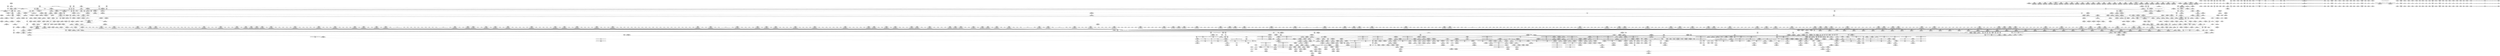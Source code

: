 digraph {
	CE0x4367b90 [shape=record,shape=Mrecord,label="{CE0x4367b90|aa_cred_profile:_tmp18|security/apparmor/include/context.h,100|*SummSource*}"]
	CE0x4377020 [shape=record,shape=Mrecord,label="{CE0x4377020|80:_i64,_:_CRE_414,415_}"]
	CE0x4379880 [shape=record,shape=Mrecord,label="{CE0x4379880|80:_i64,_:_CRE_452,453_}"]
	CE0x43fd330 [shape=record,shape=Mrecord,label="{CE0x43fd330|aa_map_file_to_perms:_tmp11|security/apparmor/include/file.h,202}"]
	CE0x43879d0 [shape=record,shape=Mrecord,label="{CE0x43879d0|80:_i64,_:_CRE_1309,1310_}"]
	CE0x43f44b0 [shape=record,shape=Mrecord,label="{CE0x43f44b0|aa_map_file_to_perms:_if.then11}"]
	CE0x434d270 [shape=record,shape=Mrecord,label="{CE0x434d270|_ret_i32_%call17,_!dbg_!15526|security/apparmor/file.c,307|*SummSource*}"]
	CE0x43b0ce0 [shape=record,shape=Mrecord,label="{CE0x43b0ce0|aa_map_file_to_perms:_tmp39|security/apparmor/include/file.h,213|*SummSource*}"]
	CE0x4372040 [shape=record,shape=Mrecord,label="{CE0x4372040|apparmor_file_open:_tmp27|security/apparmor/lsm.c,406|*SummSource*}"]
	CE0x42dd100 [shape=record,shape=Mrecord,label="{CE0x42dd100|apparmor_file_open:_if.end13}"]
	CE0x4378230 [shape=record,shape=Mrecord,label="{CE0x4378230|80:_i64,_:_CRE_431,432_}"]
	CE0x4404570 [shape=record,shape=Mrecord,label="{CE0x4404570|aa_map_file_to_perms:_or18|security/apparmor/include/file.h,209|*SummSource*}"]
	CE0x43dee10 [shape=record,shape=Mrecord,label="{CE0x43dee10|aa_cred_profile:_tmp30|security/apparmor/include/context.h,100|*SummSink*}"]
	CE0x43789a0 [shape=record,shape=Mrecord,label="{CE0x43789a0|80:_i64,_:_CRE_438,439_}"]
	CE0x433eb50 [shape=record,shape=Mrecord,label="{CE0x433eb50|80:_i64,_:_CRE_268,272_|*MultipleSource*|security/apparmor/include/apparmor.h,117|*LoadInst*|security/apparmor/include/apparmor.h,117}"]
	CE0x4391aa0 [shape=record,shape=Mrecord,label="{CE0x4391aa0|80:_i64,_:_CRE_1652,1653_}"]
	CE0x4378670 [shape=record,shape=Mrecord,label="{CE0x4378670|80:_i64,_:_CRE_435,436_}"]
	CE0x437e840 [shape=record,shape=Mrecord,label="{CE0x437e840|80:_i64,_:_CRE_603,604_}"]
	CE0x439cb60 [shape=record,shape=Mrecord,label="{CE0x439cb60|i64*_getelementptr_inbounds_(_2_x_i64_,_2_x_i64_*___llvm_gcov_ctr112,_i64_0,_i64_0)|*Constant*}"]
	CE0x42ea510 [shape=record,shape=Mrecord,label="{CE0x42ea510|apparmor_file_open:_tmp1|*SummSink*}"]
	CE0x42fc9d0 [shape=record,shape=Mrecord,label="{CE0x42fc9d0|file_inode:_f_inode|include/linux/fs.h,1916}"]
	CE0x4405df0 [shape=record,shape=Mrecord,label="{CE0x4405df0|aa_map_file_to_perms:_tobool21|security/apparmor/include/file.h,210}"]
	CE0x4388250 [shape=record,shape=Mrecord,label="{CE0x4388250|80:_i64,_:_CRE_1317,1318_}"]
	CE0x43cd370 [shape=record,shape=Mrecord,label="{CE0x43cd370|i64_6|*Constant*|*SummSink*}"]
	CE0x43c9c80 [shape=record,shape=Mrecord,label="{CE0x43c9c80|aa_cred_profile:_tmp7|security/apparmor/include/context.h,100|*SummSource*}"]
	CE0x44008e0 [shape=record,shape=Mrecord,label="{CE0x44008e0|aa_map_file_to_perms:_tmp31|security/apparmor/include/file.h,209|*SummSource*}"]
	CE0x439d730 [shape=record,shape=Mrecord,label="{CE0x439d730|aa_map_file_to_perms:_or5|security/apparmor/include/file.h,203|*SummSink*}"]
	CE0x4384100 [shape=record,shape=Mrecord,label="{CE0x4384100|80:_i64,_:_CRE_1237,1238_}"]
	CE0x436e680 [shape=record,shape=Mrecord,label="{CE0x436e680|apparmor_file_open:_allow12|security/apparmor/lsm.c,403}"]
	CE0x43c8910 [shape=record,shape=Mrecord,label="{CE0x43c8910|aa_cred_profile:_bb|*SummSink*}"]
	CE0x4394300 [shape=record,shape=Mrecord,label="{CE0x4394300|80:_i64,_:_CRE_1704,1712_|*MultipleSource*|security/apparmor/include/apparmor.h,117|*LoadInst*|security/apparmor/include/apparmor.h,117}"]
	CE0x4314710 [shape=record,shape=Mrecord,label="{CE0x4314710|_ret_%struct.task_struct*_%tmp4,_!dbg_!15471|./arch/x86/include/asm/current.h,14|*SummSource*}"]
	CE0x4301dd0 [shape=record,shape=Mrecord,label="{CE0x4301dd0|i64*_getelementptr_inbounds_(_2_x_i64_,_2_x_i64_*___llvm_gcov_ctr88,_i64_0,_i64_0)|*Constant*}"]
	CE0x4311ed0 [shape=record,shape=Mrecord,label="{CE0x4311ed0|apparmor_file_open:_tmp9|security/apparmor/lsm.c,383|*SummSink*}"]
	CE0x437bfe0 [shape=record,shape=Mrecord,label="{CE0x437bfe0|80:_i64,_:_CRE_565,566_}"]
	CE0x43999c0 [shape=record,shape=Mrecord,label="{CE0x43999c0|aa_cred_profile:_do.body6|*SummSink*}"]
	CE0x4352960 [shape=record,shape=Mrecord,label="{CE0x4352960|124:_i32,_128:_i64,_144:_i32,_192:_i32,_200:_%struct.aa_dfa*,_:_CRE_88,96_|*MultipleSource*|security/apparmor/lsm.c,395|security/apparmor/lsm.c,396}"]
	CE0x43ffe10 [shape=record,shape=Mrecord,label="{CE0x43ffe10|i32_512|*Constant*|*SummSink*}"]
	CE0x4317ed0 [shape=record,shape=Mrecord,label="{CE0x4317ed0|aa_cred_profile:_tmp20|security/apparmor/include/context.h,100|*SummSource*}"]
	CE0x43e7410 [shape=record,shape=Mrecord,label="{CE0x43e7410|aa_map_file_to_perms:_tobool10|security/apparmor/include/file.h,205}"]
	CE0x4360270 [shape=record,shape=Mrecord,label="{CE0x4360270|aa_cred_profile:_tmp11|security/apparmor/include/context.h,100}"]
	CE0x43afe50 [shape=record,shape=Mrecord,label="{CE0x43afe50|get_current:_tmp4|./arch/x86/include/asm/current.h,14|*SummSink*}"]
	CE0x436d7d0 [shape=record,shape=Mrecord,label="{CE0x436d7d0|i32_100|*Constant*}"]
	CE0x43d92f0 [shape=record,shape=Mrecord,label="{CE0x43d92f0|aa_map_file_to_perms:_f_flags|security/apparmor/include/file.h,197|*SummSink*}"]
	CE0x4407f80 [shape=record,shape=Mrecord,label="{CE0x4407f80|aa_map_file_to_perms:_tmp36|security/apparmor/include/file.h,210|*SummSink*}"]
	CE0x435e970 [shape=record,shape=Mrecord,label="{CE0x435e970|aa_cred_profile:_lor.rhs|*SummSink*}"]
	CE0x4397c50 [shape=record,shape=Mrecord,label="{CE0x4397c50|80:_i64,_:_CRE_1928,2056_|*MultipleSource*|security/apparmor/include/apparmor.h,117|*LoadInst*|security/apparmor/include/apparmor.h,117}"]
	CE0x43a9230 [shape=record,shape=Mrecord,label="{CE0x43a9230|mediated_filesystem:_tobool|security/apparmor/include/apparmor.h,117|*SummSource*}"]
	CE0x44014a0 [shape=record,shape=Mrecord,label="{CE0x44014a0|aa_map_file_to_perms:_tmp27|security/apparmor/include/file.h,208|*SummSource*}"]
	CE0x43a31f0 [shape=record,shape=Mrecord,label="{CE0x43a31f0|aa_map_file_to_perms:_tmp10|*LoadInst*|security/apparmor/include/file.h,202|*SummSource*}"]
	CE0x43483d0 [shape=record,shape=Mrecord,label="{CE0x43483d0|80:_i64,_:_CRE_1359,1360_}"]
	CE0x43eb0f0 [shape=record,shape=Mrecord,label="{CE0x43eb0f0|aa_map_file_to_perms:_tmp22|security/apparmor/include/file.h,205|*SummSource*}"]
	CE0x43cc390 [shape=record,shape=Mrecord,label="{CE0x43cc390|aa_map_file_to_perms:_or13|security/apparmor/include/file.h,206}"]
	CE0x4375d60 [shape=record,shape=Mrecord,label="{CE0x4375d60|80:_i64,_:_CRE_396,397_}"]
	CE0x433d9e0 [shape=record,shape=Mrecord,label="{CE0x433d9e0|80:_i64,_:_CRE_192,200_|*MultipleSource*|security/apparmor/include/apparmor.h,117|*LoadInst*|security/apparmor/include/apparmor.h,117}"]
	CE0x4393640 [shape=record,shape=Mrecord,label="{CE0x4393640|80:_i64,_:_CRE_1678,1679_}"]
	CE0x4357060 [shape=record,shape=Mrecord,label="{CE0x4357060|apparmor_file_open:_tmp22|security/apparmor/lsm.c,397|*SummSink*}"]
	CE0x437f610 [shape=record,shape=Mrecord,label="{CE0x437f610|80:_i64,_:_CRE_616,617_}"]
	CE0x4312a90 [shape=record,shape=Mrecord,label="{CE0x4312a90|_ret_%struct.inode*_%tmp4,_!dbg_!15470|include/linux/fs.h,1916|*SummSource*}"]
	CE0x434ece0 [shape=record,shape=Mrecord,label="{CE0x434ece0|aa_cred_profile:_entry}"]
	CE0x43b0360 [shape=record,shape=Mrecord,label="{CE0x43b0360|i64_-2147483648|*Constant*|*SummSink*}"]
	CE0x43b1410 [shape=record,shape=Mrecord,label="{CE0x43b1410|aa_map_file_to_perms:_or23|security/apparmor/include/file.h,211}"]
	CE0x439bab0 [shape=record,shape=Mrecord,label="{CE0x439bab0|i64_3|*Constant*}"]
	CE0x437ed90 [shape=record,shape=Mrecord,label="{CE0x437ed90|80:_i64,_:_CRE_608,609_}"]
	CE0x43554e0 [shape=record,shape=Mrecord,label="{CE0x43554e0|124:_i32,_128:_i64,_144:_i32,_192:_i32,_200:_%struct.aa_dfa*,_:_CRE_232,240_|*MultipleSource*|security/apparmor/lsm.c,395|security/apparmor/lsm.c,396}"]
	CE0x43958b0 [shape=record,shape=Mrecord,label="{CE0x43958b0|80:_i64,_:_CRE_1800,1804_|*MultipleSource*|security/apparmor/include/apparmor.h,117|*LoadInst*|security/apparmor/include/apparmor.h,117}"]
	CE0x43ddad0 [shape=record,shape=Mrecord,label="{CE0x43ddad0|aa_cred_profile:_tmp28|security/apparmor/include/context.h,100|*SummSink*}"]
	CE0x43ef2a0 [shape=record,shape=Mrecord,label="{CE0x43ef2a0|aa_map_file_to_perms:_tmp}"]
	CE0x43208e0 [shape=record,shape=Mrecord,label="{CE0x43208e0|128:_i8*,_:_CRE_28,32_|*MultipleSource*|Function::aa_cred_profile&Arg::cred::|Function::apparmor_file_open&Arg::cred::|security/apparmor/include/context.h,99}"]
	CE0x4352b70 [shape=record,shape=Mrecord,label="{CE0x4352b70|124:_i32,_128:_i64,_144:_i32,_192:_i32,_200:_%struct.aa_dfa*,_:_CRE_96,104_|*MultipleSource*|security/apparmor/lsm.c,395|security/apparmor/lsm.c,396}"]
	CE0x437aba0 [shape=record,shape=Mrecord,label="{CE0x437aba0|80:_i64,_:_CRE_496,504_|*MultipleSource*|security/apparmor/include/apparmor.h,117|*LoadInst*|security/apparmor/include/apparmor.h,117}"]
	CE0x437c860 [shape=record,shape=Mrecord,label="{CE0x437c860|80:_i64,_:_CRE_573,574_}"]
	CE0x4358e20 [shape=record,shape=Mrecord,label="{CE0x4358e20|i64_3|*Constant*|*SummSink*}"]
	CE0x42f1550 [shape=record,shape=Mrecord,label="{CE0x42f1550|COLLAPSED:_GCMRE___llvm_gcov_ctr88_internal_global_2_x_i64_zeroinitializer:_elem_0:default:}"]
	CE0x4362760 [shape=record,shape=Mrecord,label="{CE0x4362760|aa_map_file_to_perms:_tmp5|security/apparmor/include/file.h,200}"]
	CE0x4375f20 [shape=record,shape=Mrecord,label="{CE0x4375f20|80:_i64,_:_CRE_398,399_}"]
	CE0x4400b10 [shape=record,shape=Mrecord,label="{CE0x4400b10|aa_map_file_to_perms:_tobool16|security/apparmor/include/file.h,208|*SummSource*}"]
	CE0x4383550 [shape=record,shape=Mrecord,label="{CE0x4383550|80:_i64,_:_CRE_1226,1227_}"]
	CE0x43f4d20 [shape=record,shape=Mrecord,label="{CE0x43f4d20|aa_map_file_to_perms:_tmp13|security/apparmor/include/file.h,202}"]
	CE0x435a450 [shape=record,shape=Mrecord,label="{CE0x435a450|apparmor_file_open:_tmp19|security/apparmor/lsm.c,396|*SummSource*}"]
	CE0x4394f00 [shape=record,shape=Mrecord,label="{CE0x4394f00|80:_i64,_:_CRE_1760,1764_|*MultipleSource*|security/apparmor/include/apparmor.h,117|*LoadInst*|security/apparmor/include/apparmor.h,117}"]
	CE0x439a2b0 [shape=record,shape=Mrecord,label="{CE0x439a2b0|0:_%struct.aa_profile*,_:_CRE_8,16_|*MultipleSource*|security/apparmor/include/context.h,99|*LoadInst*|security/apparmor/include/context.h,99|security/apparmor/include/context.h,100}"]
	CE0x42de2a0 [shape=record,shape=Mrecord,label="{CE0x42de2a0|apparmor_file_open:_entry|*SummSource*}"]
	CE0x4359320 [shape=record,shape=Mrecord,label="{CE0x4359320|i64_8|*Constant*}"]
	CE0x434b570 [shape=record,shape=Mrecord,label="{CE0x434b570|aa_path_perm:_op|Function::aa_path_perm&Arg::op::|*SummSource*}"]
	CE0x43f75c0 [shape=record,shape=Mrecord,label="{CE0x43f75c0|aa_map_file_to_perms:_if.end14|*SummSink*}"]
	CE0x434fac0 [shape=record,shape=Mrecord,label="{CE0x434fac0|_ret_%struct.aa_profile*_%tmp34,_!dbg_!15510|security/apparmor/include/context.h,101|*SummSource*}"]
	CE0x4315370 [shape=record,shape=Mrecord,label="{CE0x4315370|apparmor_file_open:_bf.load|security/apparmor/lsm.c,390|*SummSink*}"]
	CE0x43f46d0 [shape=record,shape=Mrecord,label="{CE0x43f46d0|aa_map_file_to_perms:_if.then11|*SummSink*}"]
	CE0x43860e0 [shape=record,shape=Mrecord,label="{CE0x43860e0|80:_i64,_:_CRE_1267,1268_}"]
	CE0x44063d0 [shape=record,shape=Mrecord,label="{CE0x44063d0|i64_15|*Constant*}"]
	CE0x42ec500 [shape=record,shape=Mrecord,label="{CE0x42ec500|i64_1|*Constant*}"]
	CE0x43aba30 [shape=record,shape=Mrecord,label="{CE0x43aba30|aa_cred_profile:_tmp2|*SummSink*}"]
	CE0x435ea70 [shape=record,shape=Mrecord,label="{CE0x435ea70|i64*_getelementptr_inbounds_(_16_x_i64_,_16_x_i64_*___llvm_gcov_ctr46,_i64_0,_i64_0)|*Constant*}"]
	CE0x43c9f00 [shape=record,shape=Mrecord,label="{CE0x43c9f00|i64*_getelementptr_inbounds_(_16_x_i64_,_16_x_i64_*___llvm_gcov_ctr46,_i64_0,_i64_4)|*Constant*|*SummSink*}"]
	CE0x4347a40 [shape=record,shape=Mrecord,label="{CE0x4347a40|80:_i64,_:_CRE_1350,1351_}"]
	CE0x4349120 [shape=record,shape=Mrecord,label="{CE0x4349120|apparmor_file_open:_tmp23|security/apparmor/lsm.c,398|*SummSink*}"]
	CE0x4319320 [shape=record,shape=Mrecord,label="{CE0x4319320|file_inode:_f|Function::file_inode&Arg::f::}"]
	CE0x42e5da0 [shape=record,shape=Mrecord,label="{CE0x42e5da0|apparmor_file_open:_if.end13|*SummSink*}"]
	CE0x43fd4b0 [shape=record,shape=Mrecord,label="{CE0x43fd4b0|aa_map_file_to_perms:_tmp11|security/apparmor/include/file.h,202|*SummSource*}"]
	CE0x4346fa0 [shape=record,shape=Mrecord,label="{CE0x4346fa0|80:_i64,_:_CRE_1340,1341_}"]
	CE0x4393420 [shape=record,shape=Mrecord,label="{CE0x4393420|80:_i64,_:_CRE_1676,1677_}"]
	CE0x43a1250 [shape=record,shape=Mrecord,label="{CE0x43a1250|128:_i8*,_:_CRE_80,88_|*MultipleSource*|Function::aa_cred_profile&Arg::cred::|Function::apparmor_file_open&Arg::cred::|security/apparmor/include/context.h,99}"]
	CE0x43a2b00 [shape=record,shape=Mrecord,label="{CE0x43a2b00|i64*_getelementptr_inbounds_(_19_x_i64_,_19_x_i64_*___llvm_gcov_ctr100,_i64_0,_i64_6)|*Constant*|*SummSource*}"]
	CE0x437a100 [shape=record,shape=Mrecord,label="{CE0x437a100|80:_i64,_:_CRE_460,461_}"]
	CE0x4384dc0 [shape=record,shape=Mrecord,label="{CE0x4384dc0|80:_i64,_:_CRE_1249,1250_}"]
	CE0x4349be0 [shape=record,shape=Mrecord,label="{CE0x4349be0|apparmor_file_open:_mode8|security/apparmor/lsm.c,398}"]
	CE0x437af80 [shape=record,shape=Mrecord,label="{CE0x437af80|80:_i64,_:_CRE_512,528_|*MultipleSource*|security/apparmor/include/apparmor.h,117|*LoadInst*|security/apparmor/include/apparmor.h,117}"]
	CE0x4403bc0 [shape=record,shape=Mrecord,label="{CE0x4403bc0|aa_map_file_to_perms:_tmp32|security/apparmor/include/file.h,209|*SummSource*}"]
	CE0x42fc210 [shape=record,shape=Mrecord,label="{CE0x42fc210|128:_i8*,_:_CRE_56,64_|*MultipleSource*|Function::aa_cred_profile&Arg::cred::|Function::apparmor_file_open&Arg::cred::|security/apparmor/include/context.h,99}"]
	CE0x43f2790 [shape=record,shape=Mrecord,label="{CE0x43f2790|i64*_getelementptr_inbounds_(_19_x_i64_,_19_x_i64_*___llvm_gcov_ctr100,_i64_0,_i64_0)|*Constant*|*SummSource*}"]
	CE0x4402ea0 [shape=record,shape=Mrecord,label="{CE0x4402ea0|i64*_getelementptr_inbounds_(_19_x_i64_,_19_x_i64_*___llvm_gcov_ctr100,_i64_0,_i64_14)|*Constant*}"]
	CE0x4390bc0 [shape=record,shape=Mrecord,label="{CE0x4390bc0|80:_i64,_:_CRE_1638,1639_}"]
	CE0x431f1d0 [shape=record,shape=Mrecord,label="{CE0x431f1d0|apparmor_file_open:_tmp4|security/apparmor/lsm.c,382|*SummSource*}"]
	CE0x4311860 [shape=record,shape=Mrecord,label="{CE0x4311860|apparmor_file_open:_tmp3|security/apparmor/lsm.c,378|*SummSink*}"]
	CE0x43e00e0 [shape=record,shape=Mrecord,label="{CE0x43e00e0|aa_cred_profile:_tmp32|security/apparmor/include/context.h,101|*SummSource*}"]
	CE0x431fe10 [shape=record,shape=Mrecord,label="{CE0x431fe10|apparmor_file_open:_tmp5|security/apparmor/lsm.c,382}"]
	CE0x438e100 [shape=record,shape=Mrecord,label="{CE0x438e100|80:_i64,_:_CRE_1376,1384_|*MultipleSource*|security/apparmor/include/apparmor.h,117|*LoadInst*|security/apparmor/include/apparmor.h,117}"]
	CE0x43cc710 [shape=record,shape=Mrecord,label="{CE0x43cc710|aa_map_file_to_perms:_or13|security/apparmor/include/file.h,206|*SummSink*}"]
	CE0x43a04d0 [shape=record,shape=Mrecord,label="{CE0x43a04d0|aa_cred_profile:_do.body5|*SummSink*}"]
	CE0x43caec0 [shape=record,shape=Mrecord,label="{CE0x43caec0|aa_cred_profile:_tmp8|security/apparmor/include/context.h,100|*SummSource*}"]
	CE0x4388cf0 [shape=record,shape=Mrecord,label="{CE0x4388cf0|80:_i64,_:_CRE_1327,1328_}"]
	CE0x43d8910 [shape=record,shape=Mrecord,label="{CE0x43d8910|aa_map_file_to_perms:_tobool|security/apparmor/include/file.h,200|*SummSource*}"]
	CE0x430f630 [shape=record,shape=Mrecord,label="{CE0x430f630|i32_4|*Constant*}"]
	CE0x433d410 [shape=record,shape=Mrecord,label="{CE0x433d410|80:_i64,_:_CRE_160,176_|*MultipleSource*|security/apparmor/include/apparmor.h,117|*LoadInst*|security/apparmor/include/apparmor.h,117}"]
	CE0x43addd0 [shape=record,shape=Mrecord,label="{CE0x43addd0|128:_i8*,_:_CRE_96,104_|*MultipleSource*|Function::aa_cred_profile&Arg::cred::|Function::apparmor_file_open&Arg::cred::|security/apparmor/include/context.h,99}"]
	CE0x43418e0 [shape=record,shape=Mrecord,label="{CE0x43418e0|80:_i64,_:_CRE_80,88_|*MultipleSource*|security/apparmor/include/apparmor.h,117|*LoadInst*|security/apparmor/include/apparmor.h,117}"]
	CE0x43dd2e0 [shape=record,shape=Mrecord,label="{CE0x43dd2e0|i64*_getelementptr_inbounds_(_16_x_i64_,_16_x_i64_*___llvm_gcov_ctr46,_i64_0,_i64_13)|*Constant*}"]
	CE0x42fe290 [shape=record,shape=Mrecord,label="{CE0x42fe290|_call_void_mcount()_#2|*SummSink*}"]
	CE0x436d950 [shape=record,shape=Mrecord,label="{CE0x436d950|i32_100|*Constant*|*SummSource*}"]
	CE0x431d390 [shape=record,shape=Mrecord,label="{CE0x431d390|GLOBAL:_get_current|*Constant*|*SummSink*}"]
	CE0x4390450 [shape=record,shape=Mrecord,label="{CE0x4390450|80:_i64,_:_CRE_1631,1632_}"]
	CE0x4383880 [shape=record,shape=Mrecord,label="{CE0x4383880|80:_i64,_:_CRE_1229,1230_}"]
	CE0x42fc880 [shape=record,shape=Mrecord,label="{CE0x42fc880|file_inode:_f_inode|include/linux/fs.h,1916|*SummSource*}"]
	CE0x43a9ff0 [shape=record,shape=Mrecord,label="{CE0x43a9ff0|get_current:_bb|*SummSource*}"]
	CE0x437f1d0 [shape=record,shape=Mrecord,label="{CE0x437f1d0|80:_i64,_:_CRE_612,613_}"]
	CE0x43c7930 [shape=record,shape=Mrecord,label="{CE0x43c7930|aa_cred_profile:_lnot2|security/apparmor/include/context.h,100}"]
	CE0x43deda0 [shape=record,shape=Mrecord,label="{CE0x43deda0|aa_cred_profile:_tmp30|security/apparmor/include/context.h,100|*SummSource*}"]
	CE0x4342060 [shape=record,shape=Mrecord,label="{CE0x4342060|80:_i64,_:_CRE_112,120_|*MultipleSource*|security/apparmor/include/apparmor.h,117|*LoadInst*|security/apparmor/include/apparmor.h,117}"]
	CE0x43db660 [shape=record,shape=Mrecord,label="{CE0x43db660|i64*_getelementptr_inbounds_(_16_x_i64_,_16_x_i64_*___llvm_gcov_ctr46,_i64_0,_i64_12)|*Constant*|*SummSink*}"]
	CE0x437c530 [shape=record,shape=Mrecord,label="{CE0x437c530|80:_i64,_:_CRE_570,571_}"]
	CE0x42ec650 [shape=record,shape=Mrecord,label="{CE0x42ec650|apparmor_file_open:_cond|security/apparmor/lsm.c, 398|*SummSink*}"]
	CE0x43fc9f0 [shape=record,shape=Mrecord,label="{CE0x43fc9f0|i64*_getelementptr_inbounds_(_19_x_i64_,_19_x_i64_*___llvm_gcov_ctr100,_i64_0,_i64_6)|*Constant*|*SummSink*}"]
	CE0x4385860 [shape=record,shape=Mrecord,label="{CE0x4385860|80:_i64,_:_CRE_1259,1260_}"]
	CE0x4316490 [shape=record,shape=Mrecord,label="{CE0x4316490|apparmor_file_open:_tobool|security/apparmor/lsm.c,390|*SummSource*}"]
	CE0x43ee920 [shape=record,shape=Mrecord,label="{CE0x43ee920|i32_7|*Constant*|*SummSource*}"]
	CE0x431ac50 [shape=record,shape=Mrecord,label="{CE0x431ac50|i64*_getelementptr_inbounds_(_12_x_i64_,_12_x_i64_*___llvm_gcov_ctr99,_i64_0,_i64_11)|*Constant*|*SummSource*}"]
	CE0x4344d60 [shape=record,shape=Mrecord,label="{CE0x4344d60|mediated_filesystem:_tmp4|*LoadInst*|security/apparmor/include/apparmor.h,117}"]
	CE0x4368310 [shape=record,shape=Mrecord,label="{CE0x4368310|aa_cred_profile:_tmp19|security/apparmor/include/context.h,100|*SummSink*}"]
	CE0x4375950 [shape=record,shape=Mrecord,label="{CE0x4375950|80:_i64,_:_CRE_393,394_}"]
	CE0x436f220 [shape=record,shape=Mrecord,label="{CE0x436f220|i64*_getelementptr_inbounds_(_12_x_i64_,_12_x_i64_*___llvm_gcov_ctr99,_i64_0,_i64_10)|*Constant*}"]
	CE0x437d740 [shape=record,shape=Mrecord,label="{CE0x437d740|80:_i64,_:_CRE_587,588_}"]
	CE0x4387ae0 [shape=record,shape=Mrecord,label="{CE0x4387ae0|80:_i64,_:_CRE_1310,1311_}"]
	CE0x42fa3f0 [shape=record,shape=Mrecord,label="{CE0x42fa3f0|apparmor_file_open:_tmp10|security/apparmor/lsm.c,390|*SummSink*}"]
	CE0x435d000 [shape=record,shape=Mrecord,label="{CE0x435d000|%struct.aa_profile*_null|*Constant*}"]
	CE0x4381150 [shape=record,shape=Mrecord,label="{CE0x4381150|80:_i64,_:_CRE_680,696_|*MultipleSource*|security/apparmor/include/apparmor.h,117|*LoadInst*|security/apparmor/include/apparmor.h,117}"]
	CE0x4368ac0 [shape=record,shape=Mrecord,label="{CE0x4368ac0|aa_path_perm:_entry}"]
	CE0x42ff0a0 [shape=record,shape=Mrecord,label="{CE0x42ff0a0|apparmor_file_open:_call1|security/apparmor/lsm.c,382|*SummSource*}"]
	CE0x43735f0 [shape=record,shape=Mrecord,label="{CE0x43735f0|file_inode:_tmp1}"]
	CE0x42fd880 [shape=record,shape=Mrecord,label="{CE0x42fd880|128:_i8*,_:_CRE_152,160_|*MultipleSource*|Function::aa_cred_profile&Arg::cred::|Function::apparmor_file_open&Arg::cred::|security/apparmor/include/context.h,99}"]
	CE0x44082c0 [shape=record,shape=Mrecord,label="{CE0x44082c0|aa_map_file_to_perms:_tmp37|security/apparmor/include/file.h,211}"]
	CE0x4366fd0 [shape=record,shape=Mrecord,label="{CE0x4366fd0|apparmor_file_open:_call10|security/apparmor/lsm.c,400|*SummSink*}"]
	CE0x4381b00 [shape=record,shape=Mrecord,label="{CE0x4381b00|80:_i64,_:_CRE_736,880_|*MultipleSource*|security/apparmor/include/apparmor.h,117|*LoadInst*|security/apparmor/include/apparmor.h,117}"]
	CE0x4396070 [shape=record,shape=Mrecord,label="{CE0x4396070|80:_i64,_:_CRE_1832,1840_|*MultipleSource*|security/apparmor/include/apparmor.h,117|*LoadInst*|security/apparmor/include/apparmor.h,117}"]
	CE0x43ec8c0 [shape=record,shape=Mrecord,label="{CE0x43ec8c0|aa_map_file_to_perms:_tmp19|security/apparmor/include/file.h,205}"]
	CE0x42dd060 [shape=record,shape=Mrecord,label="{CE0x42dd060|apparmor_file_open:_if.end|*SummSink*}"]
	CE0x434cdf0 [shape=record,shape=Mrecord,label="{CE0x434cdf0|aa_path_perm:_cond|Function::aa_path_perm&Arg::cond::|*SummSource*}"]
	CE0x4350ea0 [shape=record,shape=Mrecord,label="{CE0x4350ea0|apparmor_file_open:_mode|security/apparmor/lsm.c,396|*SummSink*}"]
	CE0x4341e80 [shape=record,shape=Mrecord,label="{CE0x4341e80|80:_i64,_:_CRE_104,112_|*MultipleSource*|security/apparmor/include/apparmor.h,117|*LoadInst*|security/apparmor/include/apparmor.h,117}"]
	CE0x438fac0 [shape=record,shape=Mrecord,label="{CE0x438fac0|80:_i64,_:_CRE_1622,1623_}"]
	CE0x43e2460 [shape=record,shape=Mrecord,label="{CE0x43e2460|aa_map_file_to_perms:_f_flags|security/apparmor/include/file.h,197|*SummSource*}"]
	CE0x4318370 [shape=record,shape=Mrecord,label="{CE0x4318370|aa_cred_profile:_tmp21|security/apparmor/include/context.h,100}"]
	CE0x435d1f0 [shape=record,shape=Mrecord,label="{CE0x435d1f0|COLLAPSED:_GCMRE___llvm_gcov_ctr46_internal_global_16_x_i64_zeroinitializer:_elem_0:default:}"]
	CE0x43b0d50 [shape=record,shape=Mrecord,label="{CE0x43b0d50|i32_16|*Constant*}"]
	CE0x42fbbe0 [shape=record,shape=Mrecord,label="{CE0x42fbbe0|128:_i8*,_:_CRE_52,56_|*MultipleSource*|Function::aa_cred_profile&Arg::cred::|Function::apparmor_file_open&Arg::cred::|security/apparmor/include/context.h,99}"]
	CE0x436bca0 [shape=record,shape=Mrecord,label="{CE0x436bca0|i8*_getelementptr_inbounds_(_36_x_i8_,_36_x_i8_*_.str12,_i32_0,_i32_0)|*Constant*}"]
	CE0x4374b00 [shape=record,shape=Mrecord,label="{CE0x4374b00|_call_void_mcount()_#2|*SummSource*}"]
	CE0x437fb60 [shape=record,shape=Mrecord,label="{CE0x437fb60|80:_i64,_:_CRE_621,622_}"]
	CE0x43ac030 [shape=record,shape=Mrecord,label="{CE0x43ac030|%struct.task_struct*_(%struct.task_struct**)*_asm_movq_%gs:$_1:P_,$0_,_r,im,_dirflag_,_fpsr_,_flags_|*SummSource*}"]
	CE0x43e5120 [shape=record,shape=Mrecord,label="{CE0x43e5120|aa_map_file_to_perms:_and|security/apparmor/include/file.h,200|*SummSink*}"]
	CE0x43c7d20 [shape=record,shape=Mrecord,label="{CE0x43c7d20|aa_cred_profile:_do.end8|*SummSource*}"]
	CE0x4401430 [shape=record,shape=Mrecord,label="{CE0x4401430|aa_map_file_to_perms:_tmp27|security/apparmor/include/file.h,208}"]
	CE0x435cc20 [shape=record,shape=Mrecord,label="{CE0x435cc20|aa_cred_profile:_tobool1|security/apparmor/include/context.h,100}"]
	CE0x4318650 [shape=record,shape=Mrecord,label="{CE0x4318650|aa_cred_profile:_tmp21|security/apparmor/include/context.h,100|*SummSink*}"]
	CE0x431fb40 [shape=record,shape=Mrecord,label="{CE0x431fb40|i64_0|*Constant*|*SummSink*}"]
	CE0x439ac30 [shape=record,shape=Mrecord,label="{CE0x439ac30|aa_cred_profile:_lnot3|security/apparmor/include/context.h,100}"]
	CE0x434a220 [shape=record,shape=Mrecord,label="{CE0x434a220|apparmor_file_open:_i_mode|security/apparmor/lsm.c,398|*SummSource*}"]
	CE0x43b24f0 [shape=record,shape=Mrecord,label="{CE0x43b24f0|aa_map_file_to_perms:_tmp40|security/apparmor/include/file.h,213}"]
	CE0x43cc0d0 [shape=record,shape=Mrecord,label="{CE0x43cc0d0|aa_map_file_to_perms:_and12|security/apparmor/include/file.h,206|*SummSink*}"]
	CE0x4376030 [shape=record,shape=Mrecord,label="{CE0x4376030|80:_i64,_:_CRE_399,400_}"]
	CE0x4396260 [shape=record,shape=Mrecord,label="{CE0x4396260|80:_i64,_:_CRE_1840,1848_|*MultipleSource*|security/apparmor/include/apparmor.h,117|*LoadInst*|security/apparmor/include/apparmor.h,117}"]
	CE0x431d280 [shape=record,shape=Mrecord,label="{CE0x431d280|GLOBAL:_get_current|*Constant*|*SummSource*}"]
	CE0x4392650 [shape=record,shape=Mrecord,label="{CE0x4392650|80:_i64,_:_CRE_1663,1664_}"]
	CE0x4378cd0 [shape=record,shape=Mrecord,label="{CE0x4378cd0|80:_i64,_:_CRE_441,442_}"]
	CE0x42ec5e0 [shape=record,shape=Mrecord,label="{CE0x42ec5e0|apparmor_file_open:_tmp1}"]
	CE0x4384ba0 [shape=record,shape=Mrecord,label="{CE0x4384ba0|80:_i64,_:_CRE_1247,1248_}"]
	CE0x42efb10 [shape=record,shape=Mrecord,label="{CE0x42efb10|apparmor_file_open:_tmp2|*LoadInst*|security/apparmor/lsm.c,378}"]
	CE0x43b21f0 [shape=record,shape=Mrecord,label="{CE0x43b21f0|aa_map_file_to_perms:_tmp39|security/apparmor/include/file.h,213|*SummSink*}"]
	CE0x4392210 [shape=record,shape=Mrecord,label="{CE0x4392210|80:_i64,_:_CRE_1659,1660_}"]
	CE0x4391330 [shape=record,shape=Mrecord,label="{CE0x4391330|80:_i64,_:_CRE_1645,1646_}"]
	CE0x438f6e0 [shape=record,shape=Mrecord,label="{CE0x438f6e0|80:_i64,_:_CRE_1618,1619_}"]
	CE0x43a06e0 [shape=record,shape=Mrecord,label="{CE0x43a06e0|aa_map_file_to_perms:_or5|security/apparmor/include/file.h,203|*SummSource*}"]
	CE0x42dfbf0 [shape=record,shape=Mrecord,label="{CE0x42dfbf0|apparmor_file_open:_entry|*SummSink*}"]
	CE0x4352270 [shape=record,shape=Mrecord,label="{CE0x4352270|124:_i32,_128:_i64,_144:_i32,_192:_i32,_200:_%struct.aa_dfa*,_:_CRE_64,72_|*MultipleSource*|security/apparmor/lsm.c,395|security/apparmor/lsm.c,396}"]
	CE0x43470b0 [shape=record,shape=Mrecord,label="{CE0x43470b0|80:_i64,_:_CRE_1341,1342_}"]
	CE0x439adb0 [shape=record,shape=Mrecord,label="{CE0x439adb0|aa_cred_profile:_lnot3|security/apparmor/include/context.h,100|*SummSource*}"]
	CE0x3fb67d0 [shape=record,shape=Mrecord,label="{CE0x3fb67d0|i32_14|*Constant*}"]
	CE0x4342ec0 [shape=record,shape=Mrecord,label="{CE0x4342ec0|aa_cred_profile:_do.end}"]
	CE0x439a460 [shape=record,shape=Mrecord,label="{CE0x439a460|0:_%struct.aa_profile*,_:_CRE_16,24_|*MultipleSource*|security/apparmor/include/context.h,99|*LoadInst*|security/apparmor/include/context.h,99|security/apparmor/include/context.h,100}"]
	CE0x3eb89c0 [shape=record,shape=Mrecord,label="{CE0x3eb89c0|apparmor_file_open:_file|Function::apparmor_file_open&Arg::file::|*SummSource*}"]
	CE0x43f1440 [shape=record,shape=Mrecord,label="{CE0x43f1440|i32_-3|*Constant*}"]
	CE0x43547f0 [shape=record,shape=Mrecord,label="{CE0x43547f0|124:_i32,_128:_i64,_144:_i32,_192:_i32,_200:_%struct.aa_dfa*,_:_CRE_192,196_|*MultipleSource*|security/apparmor/lsm.c,395|security/apparmor/lsm.c,396}"]
	CE0x430ebd0 [shape=record,shape=Mrecord,label="{CE0x430ebd0|apparmor_file_open:_i_uid|security/apparmor/lsm.c,398|*SummSink*}"]
	CE0x43f8e00 [shape=record,shape=Mrecord,label="{CE0x43f8e00|aa_map_file_to_perms:_or|security/apparmor/include/file.h,201}"]
	CE0x437ad90 [shape=record,shape=Mrecord,label="{CE0x437ad90|80:_i64,_:_CRE_504,512_|*MultipleSource*|security/apparmor/include/apparmor.h,117|*LoadInst*|security/apparmor/include/apparmor.h,117}"]
	CE0x43a3bb0 [shape=record,shape=Mrecord,label="{CE0x43a3bb0|aa_map_file_to_perms:_tmp7|security/apparmor/include/file.h,200|*SummSource*}"]
	CE0x433e580 [shape=record,shape=Mrecord,label="{CE0x433e580|80:_i64,_:_CRE_248,252_|*MultipleSource*|security/apparmor/include/apparmor.h,117|*LoadInst*|security/apparmor/include/apparmor.h,117}"]
	CE0x43769c0 [shape=record,shape=Mrecord,label="{CE0x43769c0|80:_i64,_:_CRE_408,409_}"]
	CE0x43ffcb0 [shape=record,shape=Mrecord,label="{CE0x43ffcb0|i32_512|*Constant*|*SummSource*}"]
	CE0x43a93f0 [shape=record,shape=Mrecord,label="{CE0x43a93f0|mediated_filesystem:_tobool|security/apparmor/include/apparmor.h,117|*SummSink*}"]
	CE0x43c7780 [shape=record,shape=Mrecord,label="{CE0x43c7780|aa_cred_profile:_tmp13|*SummSink*}"]
	CE0x431a840 [shape=record,shape=Mrecord,label="{CE0x431a840|i64*_getelementptr_inbounds_(_12_x_i64_,_12_x_i64_*___llvm_gcov_ctr99,_i64_0,_i64_11)|*Constant*|*SummSink*}"]
	CE0x4368bf0 [shape=record,shape=Mrecord,label="{CE0x4368bf0|aa_path_perm:_entry|*SummSource*}"]
	CE0x43954d0 [shape=record,shape=Mrecord,label="{CE0x43954d0|80:_i64,_:_CRE_1784,1792_|*MultipleSource*|security/apparmor/include/apparmor.h,117|*LoadInst*|security/apparmor/include/apparmor.h,117}"]
	CE0x42d94d0 [shape=record,shape=Mrecord,label="{CE0x42d94d0|apparmor_file_open:_if.end|*SummSource*}"]
	CE0x43941f0 [shape=record,shape=Mrecord,label="{CE0x43941f0|80:_i64,_:_CRE_1696,1704_|*MultipleSource*|security/apparmor/include/apparmor.h,117|*LoadInst*|security/apparmor/include/apparmor.h,117}"]
	CE0x43f1060 [shape=record,shape=Mrecord,label="{CE0x43f1060|aa_map_file_to_perms:_tmp26|security/apparmor/include/file.h,206|*SummSource*}"]
	CE0x4390010 [shape=record,shape=Mrecord,label="{CE0x4390010|80:_i64,_:_CRE_1627,1628_}"]
	CE0x42e8580 [shape=record,shape=Mrecord,label="{CE0x42e8580|apparmor_file_open:_f_security|security/apparmor/lsm.c,378}"]
	CE0x4369320 [shape=record,shape=Mrecord,label="{CE0x4369320|_call_void_asm_sideeffect_1:_09ud2_0A.pushsection___bug_table,_22a_22_0A2:_09.long_1b_-_2b,_$_0:c_-_2b_0A_09.word_$_1:c_,_0_0A_09.org_2b+$_2:c_0A.popsection_,_i,i,i,_dirflag_,_fpsr_,_flags_(i8*_getelementptr_inbounds_(_36_x_i8_,_36_x_i8_*_.str12,_i32_0,_i32_0),_i32_100,_i64_12)_#2,_!dbg_!15490,_!srcloc_!15493|security/apparmor/include/context.h,100}"]
	CE0x42ffb40 [shape=record,shape=Mrecord,label="{CE0x42ffb40|mediated_filesystem:_inode|Function::mediated_filesystem&Arg::inode::}"]
	CE0x437f2e0 [shape=record,shape=Mrecord,label="{CE0x437f2e0|80:_i64,_:_CRE_613,614_}"]
	CE0x4348810 [shape=record,shape=Mrecord,label="{CE0x4348810|80:_i64,_:_CRE_1363,1364_}"]
	CE0x4344340 [shape=record,shape=Mrecord,label="{CE0x4344340|mediated_filesystem:_tmp1|*SummSource*}"]
	CE0x4361190 [shape=record,shape=Mrecord,label="{CE0x4361190|aa_cred_profile:_tobool4|security/apparmor/include/context.h,100}"]
	CE0x4376690 [shape=record,shape=Mrecord,label="{CE0x4376690|80:_i64,_:_CRE_405,406_}"]
	CE0x43510e0 [shape=record,shape=Mrecord,label="{CE0x43510e0|124:_i32,_128:_i64,_144:_i32,_192:_i32,_200:_%struct.aa_dfa*,_:_CRE_16,24_|*MultipleSource*|security/apparmor/lsm.c,395|security/apparmor/lsm.c,396}"]
	CE0x439da60 [shape=record,shape=Mrecord,label="{CE0x439da60|aa_map_file_to_perms:_perms.1|*SummSource*}"]
	CE0x434e2b0 [shape=record,shape=Mrecord,label="{CE0x434e2b0|i16_2053|*Constant*}"]
	CE0x4392760 [shape=record,shape=Mrecord,label="{CE0x4392760|80:_i64,_:_CRE_1664,1665_}"]
	CE0x43755b0 [shape=record,shape=Mrecord,label="{CE0x43755b0|80:_i64,_:_CRE_384,388_|*MultipleSource*|security/apparmor/include/apparmor.h,117|*LoadInst*|security/apparmor/include/apparmor.h,117}"]
	CE0x4392a90 [shape=record,shape=Mrecord,label="{CE0x4392a90|80:_i64,_:_CRE_1667,1668_}"]
	CE0x43ded30 [shape=record,shape=Mrecord,label="{CE0x43ded30|aa_cred_profile:_tmp30|security/apparmor/include/context.h,100}"]
	CE0x43eca80 [shape=record,shape=Mrecord,label="{CE0x43eca80|aa_map_file_to_perms:_tmp19|security/apparmor/include/file.h,205|*SummSource*}"]
	CE0x439d100 [shape=record,shape=Mrecord,label="{CE0x439d100|get_current:_tmp4|./arch/x86/include/asm/current.h,14}"]
	CE0x4312fd0 [shape=record,shape=Mrecord,label="{CE0x4312fd0|aa_cred_profile:_do.end10}"]
	CE0x437cdb0 [shape=record,shape=Mrecord,label="{CE0x437cdb0|80:_i64,_:_CRE_578,579_}"]
	CE0x42efdc0 [shape=record,shape=Mrecord,label="{CE0x42efdc0|i32_1|*Constant*|*SummSink*}"]
	CE0x43ddfd0 [shape=record,shape=Mrecord,label="{CE0x43ddfd0|aa_cred_profile:_tmp29|security/apparmor/include/context.h,100}"]
	CE0x43e5a70 [shape=record,shape=Mrecord,label="{CE0x43e5a70|i32_6|*Constant*|*SummSource*}"]
	CE0x42faf90 [shape=record,shape=Mrecord,label="{CE0x42faf90|i64_1|*Constant*|*SummSink*}"]
	CE0x438ed30 [shape=record,shape=Mrecord,label="{CE0x438ed30|80:_i64,_:_CRE_1596,1600_|*MultipleSource*|security/apparmor/include/apparmor.h,117|*LoadInst*|security/apparmor/include/apparmor.h,117}"]
	CE0x43136e0 [shape=record,shape=Mrecord,label="{CE0x43136e0|apparmor_file_open:_call11|security/apparmor/lsm.c,403|*SummSink*}"]
	CE0x4393a80 [shape=record,shape=Mrecord,label="{CE0x4393a80|80:_i64,_:_CRE_1682,1683_}"]
	CE0x4408a60 [shape=record,shape=Mrecord,label="{CE0x4408a60|i64*_getelementptr_inbounds_(_19_x_i64_,_19_x_i64_*___llvm_gcov_ctr100,_i64_0,_i64_17)|*Constant*|*SummSink*}"]
	CE0x4379bb0 [shape=record,shape=Mrecord,label="{CE0x4379bb0|80:_i64,_:_CRE_455,456_}"]
	CE0x43ce670 [shape=record,shape=Mrecord,label="{CE0x43ce670|aa_cred_profile:_tmp15|security/apparmor/include/context.h,100|*SummSink*}"]
	CE0x43496a0 [shape=record,shape=Mrecord,label="{CE0x43496a0|i32_4|*Constant*|*SummSource*}"]
	CE0x4321f50 [shape=record,shape=Mrecord,label="{CE0x4321f50|128:_i8*,_:_CRE_24,28_|*MultipleSource*|Function::aa_cred_profile&Arg::cred::|Function::apparmor_file_open&Arg::cred::|security/apparmor/include/context.h,99}"]
	CE0x4390780 [shape=record,shape=Mrecord,label="{CE0x4390780|80:_i64,_:_CRE_1634,1635_}"]
	CE0x4396c10 [shape=record,shape=Mrecord,label="{CE0x4396c10|80:_i64,_:_CRE_1873,1874_}"]
	CE0x437f720 [shape=record,shape=Mrecord,label="{CE0x437f720|80:_i64,_:_CRE_617,618_}"]
	CE0x4393b90 [shape=record,shape=Mrecord,label="{CE0x4393b90|80:_i64,_:_CRE_1683,1684_}"]
	"CONST[source:1(input),value:2(dynamic)][purpose:{subject}]"
	CE0x43a14b0 [shape=record,shape=Mrecord,label="{CE0x43a14b0|128:_i8*,_:_CRE_88,89_|*MultipleSource*|Function::aa_cred_profile&Arg::cred::|Function::apparmor_file_open&Arg::cred::|security/apparmor/include/context.h,99}"]
	CE0x4312050 [shape=record,shape=Mrecord,label="{CE0x4312050|apparmor_file_open:_tmp9|security/apparmor/lsm.c,383}"]
	CE0x43e9050 [shape=record,shape=Mrecord,label="{CE0x43e9050|_call_void_mcount()_#2}"]
	CE0x4382620 [shape=record,shape=Mrecord,label="{CE0x4382620|80:_i64,_:_CRE_1211,1212_}"]
	CE0x43d9770 [shape=record,shape=Mrecord,label="{CE0x43d9770|aa_map_file_to_perms:_tmp25|security/apparmor/include/file.h,206|*SummSink*}"]
	CE0x43dda60 [shape=record,shape=Mrecord,label="{CE0x43dda60|aa_cred_profile:_tmp28|security/apparmor/include/context.h,100|*SummSource*}"]
	CE0x4318d70 [shape=record,shape=Mrecord,label="{CE0x4318d70|COLLAPSED:_GCRE_current_task_external_global_%struct.task_struct*:_elem_0::|security/apparmor/lsm.c,390}"]
	CE0x4370e60 [shape=record,shape=Mrecord,label="{CE0x4370e60|apparmor_file_open:_tmp28|security/apparmor/lsm.c,407}"]
	CE0x439ccf0 [shape=record,shape=Mrecord,label="{CE0x439ccf0|COLLAPSED:_GCMRE___llvm_gcov_ctr112_internal_global_2_x_i64_zeroinitializer:_elem_0:default:}"]
	CE0x4349090 [shape=record,shape=Mrecord,label="{CE0x4349090|apparmor_file_open:_tmp23|security/apparmor/lsm.c,398|*SummSource*}"]
	CE0x436eb10 [shape=record,shape=Mrecord,label="{CE0x436eb10|apparmor_file_open:_error.0}"]
	CE0x436fb60 [shape=record,shape=Mrecord,label="{CE0x436fb60|apparmor_file_open:_retval.0|*SummSource*}"]
	CE0x4407230 [shape=record,shape=Mrecord,label="{CE0x4407230|aa_map_file_to_perms:_tmp34|security/apparmor/include/file.h,210|*SummSource*}"]
	CE0x435a340 [shape=record,shape=Mrecord,label="{CE0x435a340|apparmor_file_open:_tmp19|security/apparmor/lsm.c,396}"]
	CE0x4349020 [shape=record,shape=Mrecord,label="{CE0x4349020|apparmor_file_open:_tmp23|security/apparmor/lsm.c,398}"]
	CE0x43eda60 [shape=record,shape=Mrecord,label="{CE0x43eda60|aa_map_file_to_perms:_tmp18|security/apparmor/include/file.h,205|*SummSink*}"]
	CE0x43a3550 [shape=record,shape=Mrecord,label="{CE0x43a3550|aa_cred_profile:_tmp6|security/apparmor/include/context.h,100|*SummSink*}"]
	CE0x43451a0 [shape=record,shape=Mrecord,label="{CE0x43451a0|i32_10|*Constant*|*SummSource*}"]
	CE0x4356c80 [shape=record,shape=Mrecord,label="{CE0x4356c80|apparmor_file_open:_tmp16|security/apparmor/lsm.c,396}"]
	CE0x4383000 [shape=record,shape=Mrecord,label="{CE0x4383000|80:_i64,_:_CRE_1221,1222_}"]
	"CONST[source:0(mediator),value:2(dynamic)][purpose:{object}]"
	CE0x4385420 [shape=record,shape=Mrecord,label="{CE0x4385420|80:_i64,_:_CRE_1255,1256_}"]
	CE0x43a74a0 [shape=record,shape=Mrecord,label="{CE0x43a74a0|aa_cred_profile:_tmp3|*SummSource*}"]
	CE0x4396a20 [shape=record,shape=Mrecord,label="{CE0x4396a20|80:_i64,_:_CRE_1872,1873_}"]
	CE0x4342fa0 [shape=record,shape=Mrecord,label="{CE0x4342fa0|aa_cred_profile:_do.end|*SummSource*}"]
	CE0x437c310 [shape=record,shape=Mrecord,label="{CE0x437c310|80:_i64,_:_CRE_568,569_}"]
	CE0x43a8880 [shape=record,shape=Mrecord,label="{CE0x43a8880|aa_cred_profile:_do.body5}"]
	CE0x4346740 [shape=record,shape=Mrecord,label="{CE0x4346740|80:_i64,_:_CRE_16,20_|*MultipleSource*|security/apparmor/include/apparmor.h,117|*LoadInst*|security/apparmor/include/apparmor.h,117}"]
	CE0x435b070 [shape=record,shape=Mrecord,label="{CE0x435b070|i64*_getelementptr_inbounds_(_12_x_i64_,_12_x_i64_*___llvm_gcov_ctr99,_i64_0,_i64_9)|*Constant*|*SummSink*}"]
	CE0x4378ab0 [shape=record,shape=Mrecord,label="{CE0x4378ab0|80:_i64,_:_CRE_439,440_}"]
	CE0x4383110 [shape=record,shape=Mrecord,label="{CE0x4383110|80:_i64,_:_CRE_1222,1223_}"]
	CE0x439dec0 [shape=record,shape=Mrecord,label="{CE0x439dec0|128:_i8*,_:_CRE_136,144_|*MultipleSource*|Function::aa_cred_profile&Arg::cred::|Function::apparmor_file_open&Arg::cred::|security/apparmor/include/context.h,99}"]
	CE0x42e6ab0 [shape=record,shape=Mrecord,label="{CE0x42e6ab0|i64*_getelementptr_inbounds_(_12_x_i64_,_12_x_i64_*___llvm_gcov_ctr99,_i64_0,_i64_0)|*Constant*}"]
	CE0x435f640 [shape=record,shape=Mrecord,label="{CE0x435f640|aa_cred_profile:_tmp16|security/apparmor/include/context.h,100|*SummSink*}"]
	CE0x437c970 [shape=record,shape=Mrecord,label="{CE0x437c970|80:_i64,_:_CRE_574,575_}"]
	CE0x4346a80 [shape=record,shape=Mrecord,label="{CE0x4346a80|0:_i16,_4:_i32,_8:_i16,_40:_%struct.super_block*,_:_SCMRE_4,6_|*MultipleSource*|security/apparmor/lsm.c,382|security/apparmor/lsm.c, 398|security/apparmor/lsm.c,397|security/apparmor/lsm.c,398|Function::mediated_filesystem&Arg::inode::}"]
	CE0x43f88f0 [shape=record,shape=Mrecord,label="{CE0x43f88f0|aa_map_file_to_perms:_if.end14|*SummSource*}"]
	CE0x4379770 [shape=record,shape=Mrecord,label="{CE0x4379770|80:_i64,_:_CRE_451,452_}"]
	CE0x438eb40 [shape=record,shape=Mrecord,label="{CE0x438eb40|80:_i64,_:_CRE_1592,1596_|*MultipleSource*|security/apparmor/include/apparmor.h,117|*LoadInst*|security/apparmor/include/apparmor.h,117}"]
	CE0x4381ee0 [shape=record,shape=Mrecord,label="{CE0x4381ee0|80:_i64,_:_CRE_896,1208_|*MultipleSource*|security/apparmor/include/apparmor.h,117|*LoadInst*|security/apparmor/include/apparmor.h,117}"]
	CE0x438e210 [shape=record,shape=Mrecord,label="{CE0x438e210|80:_i64,_:_CRE_1384,1392_|*MultipleSource*|security/apparmor/include/apparmor.h,117|*LoadInst*|security/apparmor/include/apparmor.h,117}"]
	CE0x4386fc0 [shape=record,shape=Mrecord,label="{CE0x4386fc0|80:_i64,_:_CRE_1288,1296_|*MultipleSource*|security/apparmor/include/apparmor.h,117|*LoadInst*|security/apparmor/include/apparmor.h,117}"]
	CE0x43cbfd0 [shape=record,shape=Mrecord,label="{CE0x43cbfd0|aa_map_file_to_perms:_and12|security/apparmor/include/file.h,206}"]
	CE0x437deb0 [shape=record,shape=Mrecord,label="{CE0x437deb0|80:_i64,_:_CRE_594,595_}"]
	CE0x4384320 [shape=record,shape=Mrecord,label="{CE0x4384320|80:_i64,_:_CRE_1239,1240_}"]
	CE0x4384210 [shape=record,shape=Mrecord,label="{CE0x4384210|80:_i64,_:_CRE_1238,1239_}"]
	CE0x4379550 [shape=record,shape=Mrecord,label="{CE0x4379550|80:_i64,_:_CRE_449,450_}"]
	CE0x4398fb0 [shape=record,shape=Mrecord,label="{CE0x4398fb0|mediated_filesystem:_tmp5|security/apparmor/include/apparmor.h,117|*SummSink*}"]
	CE0x4360550 [shape=record,shape=Mrecord,label="{CE0x4360550|aa_cred_profile:_tmp11|security/apparmor/include/context.h,100|*SummSink*}"]
	CE0x4347820 [shape=record,shape=Mrecord,label="{CE0x4347820|80:_i64,_:_CRE_1348,1349_}"]
	CE0x4363ea0 [shape=record,shape=Mrecord,label="{CE0x4363ea0|GLOBAL:_aa_map_file_to_perms|*Constant*}"]
	CE0x437f830 [shape=record,shape=Mrecord,label="{CE0x437f830|80:_i64,_:_CRE_618,619_}"]
	CE0x43804f0 [shape=record,shape=Mrecord,label="{CE0x43804f0|80:_i64,_:_CRE_630,631_}"]
	CE0x433e390 [shape=record,shape=Mrecord,label="{CE0x433e390|80:_i64,_:_CRE_240,248_|*MultipleSource*|security/apparmor/include/apparmor.h,117|*LoadInst*|security/apparmor/include/apparmor.h,117}"]
	CE0x43ae6c0 [shape=record,shape=Mrecord,label="{CE0x43ae6c0|%struct.aa_task_cxt*_null|*Constant*}"]
	CE0x43ca4c0 [shape=record,shape=Mrecord,label="{CE0x43ca4c0|aa_cred_profile:_tmp10|security/apparmor/include/context.h,100|*SummSource*}"]
	CE0x4402620 [shape=record,shape=Mrecord,label="{CE0x4402620|aa_map_file_to_perms:_tmp30|security/apparmor/include/file.h,208|*SummSource*}"]
	CE0x43a8b90 [shape=record,shape=Mrecord,label="{CE0x43a8b90|mediated_filesystem:_and|security/apparmor/include/apparmor.h,117|*SummSource*}"]
	CE0x43b1b30 [shape=record,shape=Mrecord,label="{CE0x43b1b30|aa_map_file_to_perms:_perms.4|*SummSink*}"]
	CE0x43635c0 [shape=record,shape=Mrecord,label="{CE0x43635c0|apparmor_file_open:_call9|security/apparmor/lsm.c,401|*SummSink*}"]
	CE0x43ae730 [shape=record,shape=Mrecord,label="{CE0x43ae730|aa_cred_profile:_tmp5|security/apparmor/include/context.h,99|*SummSource*}"]
	CE0x433c120 [shape=record,shape=Mrecord,label="{CE0x433c120|COLLAPSED:_GCMRE___llvm_gcov_ctr55_internal_global_2_x_i64_zeroinitializer:_elem_0:default:}"]
	CE0x4319ff0 [shape=record,shape=Mrecord,label="{CE0x4319ff0|i64*_getelementptr_inbounds_(_12_x_i64_,_12_x_i64_*___llvm_gcov_ctr99,_i64_0,_i64_6)|*Constant*}"]
	CE0x42fdd50 [shape=record,shape=Mrecord,label="{CE0x42fdd50|mediated_filesystem:_tmp3|*SummSource*}"]
	CE0x437bd10 [shape=record,shape=Mrecord,label="{CE0x437bd10|80:_i64,_:_CRE_562,563_}"]
	CE0x434c0b0 [shape=record,shape=Mrecord,label="{CE0x434c0b0|aa_path_perm:_path|Function::aa_path_perm&Arg::path::|*SummSink*}"]
	CE0x43ca450 [shape=record,shape=Mrecord,label="{CE0x43ca450|aa_cred_profile:_tmp10|security/apparmor/include/context.h,100}"]
	CE0x4377790 [shape=record,shape=Mrecord,label="{CE0x4377790|80:_i64,_:_CRE_421,422_}"]
	CE0x4371430 [shape=record,shape=Mrecord,label="{CE0x4371430|apparmor_file_open:_tmp29|security/apparmor/lsm.c,407|*SummSink*}"]
	CE0x43e0770 [shape=record,shape=Mrecord,label="{CE0x43e0770|aa_cred_profile:_tmp33|security/apparmor/include/context.h,101}"]
	CE0x43c8fe0 [shape=record,shape=Mrecord,label="{CE0x43c8fe0|i64_8|*Constant*}"]
	CE0x4316670 [shape=record,shape=Mrecord,label="{CE0x4316670|apparmor_file_open:_tobool|security/apparmor/lsm.c,390|*SummSink*}"]
	CE0x4311a10 [shape=record,shape=Mrecord,label="{CE0x4311a10|apparmor_file_open:_tmp3|security/apparmor/lsm.c,378|*SummSource*}"]
	CE0x43eaf30 [shape=record,shape=Mrecord,label="{CE0x43eaf30|aa_map_file_to_perms:_tmp22|security/apparmor/include/file.h,205}"]
	CE0x43820d0 [shape=record,shape=Mrecord,label="{CE0x43820d0|80:_i64,_:_CRE_1208,1209_}"]
	CE0x43f13d0 [shape=record,shape=Mrecord,label="{CE0x43f13d0|aa_map_file_to_perms:_and15|security/apparmor/include/file.h,208|*SummSink*}"]
	CE0x43ae400 [shape=record,shape=Mrecord,label="{CE0x43ae400|aa_map_file_to_perms:_tmp16|security/apparmor/include/file.h,203}"]
	CE0x4404730 [shape=record,shape=Mrecord,label="{CE0x4404730|aa_map_file_to_perms:_or18|security/apparmor/include/file.h,209|*SummSink*}"]
	CE0x43540a0 [shape=record,shape=Mrecord,label="{CE0x43540a0|124:_i32,_128:_i64,_144:_i32,_192:_i32,_200:_%struct.aa_dfa*,_:_CRE_148,152_|*MultipleSource*|security/apparmor/lsm.c,395|security/apparmor/lsm.c,396}"]
	CE0x4367c00 [shape=record,shape=Mrecord,label="{CE0x4367c00|aa_cred_profile:_tmp18|security/apparmor/include/context.h,100|*SummSink*}"]
	CE0x437a650 [shape=record,shape=Mrecord,label="{CE0x437a650|80:_i64,_:_CRE_472,480_|*MultipleSource*|security/apparmor/include/apparmor.h,117|*LoadInst*|security/apparmor/include/apparmor.h,117}"]
	CE0x43b0f10 [shape=record,shape=Mrecord,label="{CE0x43b0f10|i32_16|*Constant*|*SummSource*}"]
	CE0x4376360 [shape=record,shape=Mrecord,label="{CE0x4376360|80:_i64,_:_CRE_402,403_}"]
	CE0x43576d0 [shape=record,shape=Mrecord,label="{CE0x43576d0|apparmor_file_open:_call7|security/apparmor/lsm.c,397}"]
	CE0x43a0ba0 [shape=record,shape=Mrecord,label="{CE0x43a0ba0|aa_cred_profile:_security|security/apparmor/include/context.h,99}"]
	CE0x42fbda0 [shape=record,shape=Mrecord,label="{CE0x42fbda0|aa_map_file_to_perms:_tmp16|security/apparmor/include/file.h,203|*SummSource*}"]
	CE0x4376140 [shape=record,shape=Mrecord,label="{CE0x4376140|80:_i64,_:_CRE_400,401_}"]
	CE0x43972f0 [shape=record,shape=Mrecord,label="{CE0x43972f0|80:_i64,_:_CRE_1879,1880_}"]
	CE0x4391bb0 [shape=record,shape=Mrecord,label="{CE0x4391bb0|80:_i64,_:_CRE_1653,1654_}"]
	CE0x43e0150 [shape=record,shape=Mrecord,label="{CE0x43e0150|aa_cred_profile:_tmp32|security/apparmor/include/context.h,101|*SummSink*}"]
	CE0x42fb980 [shape=record,shape=Mrecord,label="{CE0x42fb980|128:_i8*,_:_CRE_48,52_|*MultipleSource*|Function::aa_cred_profile&Arg::cred::|Function::apparmor_file_open&Arg::cred::|security/apparmor/include/context.h,99}"]
	CE0x435f890 [shape=record,shape=Mrecord,label="{CE0x435f890|aa_cred_profile:_tmp17|security/apparmor/include/context.h,100}"]
	CE0x3eb8a30 [shape=record,shape=Mrecord,label="{CE0x3eb8a30|_call_void_mcount()_#2|*SummSource*}"]
	CE0x4315bd0 [shape=record,shape=Mrecord,label="{CE0x4315bd0|apparmor_file_open:_bf.clear|security/apparmor/lsm.c,390|*SummSink*}"]
	CE0x43e8730 [shape=record,shape=Mrecord,label="{CE0x43e8730|aa_map_file_to_perms:_and9|security/apparmor/include/file.h,205|*SummSink*}"]
	CE0x437b550 [shape=record,shape=Mrecord,label="{CE0x437b550|80:_i64,_:_CRE_544,552_|*MultipleSource*|security/apparmor/include/apparmor.h,117|*LoadInst*|security/apparmor/include/apparmor.h,117}"]
	CE0x4387e10 [shape=record,shape=Mrecord,label="{CE0x4387e10|80:_i64,_:_CRE_1313,1314_}"]
	CE0x43aff10 [shape=record,shape=Mrecord,label="{CE0x43aff10|GLOBAL:_current_task|Global_var:current_task}"]
	CE0x42fdb00 [shape=record,shape=Mrecord,label="{CE0x42fdb00|i32_8|*Constant*}"]
	CE0x435f340 [shape=record,shape=Mrecord,label="{CE0x435f340|aa_cred_profile:_tmp16|security/apparmor/include/context.h,100}"]
	CE0x433fad0 [shape=record,shape=Mrecord,label="{CE0x433fad0|80:_i64,_:_CRE_328,336_|*MultipleSource*|security/apparmor/include/apparmor.h,117|*LoadInst*|security/apparmor/include/apparmor.h,117}"]
	CE0x435c800 [shape=record,shape=Mrecord,label="{CE0x435c800|aa_cred_profile:_do.end10|*SummSink*}"]
	CE0x437cb90 [shape=record,shape=Mrecord,label="{CE0x437cb90|80:_i64,_:_CRE_576,577_}"]
	CE0x431c640 [shape=record,shape=Mrecord,label="{CE0x431c640|_ret_i1_%lnot,_!dbg_!15473|security/apparmor/include/apparmor.h,117}"]
	CE0x439bc50 [shape=record,shape=Mrecord,label="{CE0x439bc50|aa_cred_profile:_tmp6|security/apparmor/include/context.h,100}"]
	CE0x4404e90 [shape=record,shape=Mrecord,label="{CE0x4404e90|aa_map_file_to_perms:_perms.3|*SummSink*}"]
	CE0x433d060 [shape=record,shape=Mrecord,label="{CE0x433d060|80:_i64,_:_CRE_144,152_|*MultipleSource*|security/apparmor/include/apparmor.h,117|*LoadInst*|security/apparmor/include/apparmor.h,117}"]
	CE0x4313410 [shape=record,shape=Mrecord,label="{CE0x4313410|apparmor_file_open:_tmp14|security/apparmor/lsm.c,391}"]
	CE0x4345570 [shape=record,shape=Mrecord,label="{CE0x4345570|mediated_filesystem:_s_flags|security/apparmor/include/apparmor.h,117|*SummSource*}"]
	CE0x4341740 [shape=record,shape=Mrecord,label="{CE0x4341740|80:_i64,_:_CRE_72,80_|*MultipleSource*|security/apparmor/include/apparmor.h,117|*LoadInst*|security/apparmor/include/apparmor.h,117}"]
	CE0x436f370 [shape=record,shape=Mrecord,label="{CE0x436f370|i64*_getelementptr_inbounds_(_12_x_i64_,_12_x_i64_*___llvm_gcov_ctr99,_i64_0,_i64_10)|*Constant*|*SummSource*}"]
	CE0x43f3680 [shape=record,shape=Mrecord,label="{CE0x43f3680|aa_map_file_to_perms:_land.lhs.true|*SummSink*}"]
	CE0x43d81e0 [shape=record,shape=Mrecord,label="{CE0x43d81e0|aa_map_file_to_perms:_f_mode|security/apparmor/include/file.h,200}"]
	CE0x43df960 [shape=record,shape=Mrecord,label="{CE0x43df960|i64*_getelementptr_inbounds_(_16_x_i64_,_16_x_i64_*___llvm_gcov_ctr46,_i64_0,_i64_15)|*Constant*}"]
	CE0x4379ff0 [shape=record,shape=Mrecord,label="{CE0x4379ff0|80:_i64,_:_CRE_459,460_}"]
	CE0x4357ff0 [shape=record,shape=Mrecord,label="{CE0x4357ff0|apparmor_file_open:_uid|security/apparmor/lsm.c,398|*SummSource*}"]
	CE0x4388f10 [shape=record,shape=Mrecord,label="{CE0x4388f10|80:_i64,_:_CRE_1329,1330_}"]
	CE0x433f310 [shape=record,shape=Mrecord,label="{CE0x433f310|80:_i64,_:_CRE_296,304_|*MultipleSource*|security/apparmor/include/apparmor.h,117|*LoadInst*|security/apparmor/include/apparmor.h,117}"]
	CE0x43e2390 [shape=record,shape=Mrecord,label="{CE0x43e2390|aa_map_file_to_perms:_f_flags|security/apparmor/include/file.h,197}"]
	CE0x431b5e0 [shape=record,shape=Mrecord,label="{CE0x431b5e0|apparmor_file_open:_tmp12|security/apparmor/lsm.c,390|*SummSink*}"]
	CE0x4384870 [shape=record,shape=Mrecord,label="{CE0x4384870|80:_i64,_:_CRE_1244,1245_}"]
	CE0x43c9300 [shape=record,shape=Mrecord,label="{CE0x43c9300|aa_map_file_to_perms:_tmp17|security/apparmor/include/file.h,205|*SummSource*}"]
	CE0x43a6810 [shape=record,shape=Mrecord,label="{CE0x43a6810|%struct.aa_profile*_null|*Constant*|*SummSink*}"]
	CE0x4349470 [shape=record,shape=Mrecord,label="{CE0x4349470|apparmor_file_open:_tmp24|security/apparmor/lsm.c,398|*SummSink*}"]
	CE0x439d8a0 [shape=record,shape=Mrecord,label="{CE0x439d8a0|aa_map_file_to_perms:_perms.1}"]
	CE0x4343d60 [shape=record,shape=Mrecord,label="{CE0x4343d60|mediated_filesystem:_bb}"]
	CE0x43a90b0 [shape=record,shape=Mrecord,label="{CE0x43a90b0|mediated_filesystem:_tobool|security/apparmor/include/apparmor.h,117}"]
	CE0x4404cd0 [shape=record,shape=Mrecord,label="{CE0x4404cd0|aa_map_file_to_perms:_perms.3|*SummSource*}"]
	CE0x43590b0 [shape=record,shape=Mrecord,label="{CE0x43590b0|apparmor_file_open:_cmp|security/apparmor/lsm.c,396}"]
	CE0x437a320 [shape=record,shape=Mrecord,label="{CE0x437a320|80:_i64,_:_CRE_462,463_}"]
	CE0x4396f70 [shape=record,shape=Mrecord,label="{CE0x4396f70|80:_i64,_:_CRE_1875,1876_}"]
	CE0x4372440 [shape=record,shape=Mrecord,label="{CE0x4372440|apparmor_file_open:_tmp29|security/apparmor/lsm.c,407|*SummSource*}"]
	CE0x438ef20 [shape=record,shape=Mrecord,label="{CE0x438ef20|80:_i64,_:_CRE_1600,1604_|*MultipleSource*|security/apparmor/include/apparmor.h,117|*LoadInst*|security/apparmor/include/apparmor.h,117}"]
	CE0x42eaf20 [shape=record,shape=Mrecord,label="{CE0x42eaf20|apparmor_file_open:_if.then6|*SummSink*}"]
	CE0x439ff40 [shape=record,shape=Mrecord,label="{CE0x439ff40|aa_cred_profile:_tmp4|*LoadInst*|security/apparmor/include/context.h,99}"]
	CE0x4346280 [shape=record,shape=Mrecord,label="{CE0x4346280|GLOBAL:_llvm.expect.i64|*Constant*|*SummSink*}"]
	CE0x4381910 [shape=record,shape=Mrecord,label="{CE0x4381910|80:_i64,_:_CRE_720,736_|*MultipleSource*|security/apparmor/include/apparmor.h,117|*LoadInst*|security/apparmor/include/apparmor.h,117}"]
	CE0x4321e10 [shape=record,shape=Mrecord,label="{CE0x4321e10|128:_i8*,_:_CRE_20,24_|*MultipleSource*|Function::aa_cred_profile&Arg::cred::|Function::apparmor_file_open&Arg::cred::|security/apparmor/include/context.h,99}"]
	CE0x4406ae0 [shape=record,shape=Mrecord,label="{CE0x4406ae0|aa_map_file_to_perms:_tmp33|security/apparmor/include/file.h,210}"]
	CE0x434d730 [shape=record,shape=Mrecord,label="{CE0x434d730|apparmor_file_open:_tmp15|security/apparmor/lsm.c,391|*SummSource*}"]
	CE0x434bdc0 [shape=record,shape=Mrecord,label="{CE0x434bdc0|aa_path_perm:_path|Function::aa_path_perm&Arg::path::}"]
	CE0x42d9890 [shape=record,shape=Mrecord,label="{CE0x42d9890|apparmor_file_open:_cond|security/apparmor/lsm.c, 398}"]
	CE0x4346100 [shape=record,shape=Mrecord,label="{CE0x4346100|GLOBAL:_llvm.expect.i64|*Constant*}"]
	CE0x43e0460 [shape=record,shape=Mrecord,label="{CE0x43e0460|aa_cred_profile:_tmp33|security/apparmor/include/context.h,101|*SummSink*}"]
	CE0x43afaf0 [shape=record,shape=Mrecord,label="{CE0x43afaf0|aa_cred_profile:_lor.end|*SummSink*}"]
	CE0x4359390 [shape=record,shape=Mrecord,label="{CE0x4359390|i64_7|*Constant*|*SummSource*}"]
	CE0x43ddde0 [shape=record,shape=Mrecord,label="{CE0x43ddde0|i64*_getelementptr_inbounds_(_16_x_i64_,_16_x_i64_*___llvm_gcov_ctr46,_i64_0,_i64_14)|*Constant*|*SummSink*}"]
	CE0x43e5040 [shape=record,shape=Mrecord,label="{CE0x43e5040|aa_map_file_to_perms:_and|security/apparmor/include/file.h,200|*SummSource*}"]
	CE0x43cc040 [shape=record,shape=Mrecord,label="{CE0x43cc040|aa_map_file_to_perms:_and12|security/apparmor/include/file.h,206|*SummSource*}"]
	CE0x43f2ee0 [shape=record,shape=Mrecord,label="{CE0x43f2ee0|aa_map_file_to_perms:_tmp21|security/apparmor/include/file.h,205}"]
	CE0x42ea020 [shape=record,shape=Mrecord,label="{CE0x42ea020|apparmor_file_open:_bb}"]
	CE0x4382ab0 [shape=record,shape=Mrecord,label="{CE0x4382ab0|80:_i64,_:_CRE_1216,1217_}"]
	CE0x4391220 [shape=record,shape=Mrecord,label="{CE0x4391220|80:_i64,_:_CRE_1644,1645_}"]
	CE0x4352000 [shape=record,shape=Mrecord,label="{CE0x4352000|124:_i32,_128:_i64,_144:_i32,_192:_i32,_200:_%struct.aa_dfa*,_:_CRE_56,64_|*MultipleSource*|security/apparmor/lsm.c,395|security/apparmor/lsm.c,396}"]
	CE0x43465c0 [shape=record,shape=Mrecord,label="{CE0x43465c0|80:_i64,_:_CRE_8,16_|*MultipleSource*|security/apparmor/include/apparmor.h,117|*LoadInst*|security/apparmor/include/apparmor.h,117}"]
	CE0x43f7820 [shape=record,shape=Mrecord,label="{CE0x43f7820|aa_map_file_to_perms:_if.then22|*SummSource*}"]
	CE0x43990e0 [shape=record,shape=Mrecord,label="{CE0x43990e0|aa_map_file_to_perms:_tobool|security/apparmor/include/file.h,200}"]
	CE0x43ea220 [shape=record,shape=Mrecord,label="{CE0x43ea220|aa_map_file_to_perms:_tmp1|*SummSink*}"]
	CE0x437cec0 [shape=record,shape=Mrecord,label="{CE0x437cec0|80:_i64,_:_CRE_579,580_}"]
	CE0x437f3f0 [shape=record,shape=Mrecord,label="{CE0x437f3f0|80:_i64,_:_CRE_614,615_}"]
	CE0x43e1080 [shape=record,shape=Mrecord,label="{CE0x43e1080|aa_cred_profile:_profile11|security/apparmor/include/context.h,101|*SummSink*}"]
	CE0x43f1eb0 [shape=record,shape=Mrecord,label="{CE0x43f1eb0|i64_9|*Constant*|*SummSink*}"]
	CE0x434c3c0 [shape=record,shape=Mrecord,label="{CE0x434c3c0|aa_path_perm:_flags|Function::aa_path_perm&Arg::flags::|*SummSource*}"]
	CE0x435db60 [shape=record,shape=Mrecord,label="{CE0x435db60|GLOBAL:___llvm_gcov_ctr46|Global_var:__llvm_gcov_ctr46|*SummSource*}"]
	CE0x436ec20 [shape=record,shape=Mrecord,label="{CE0x436ec20|apparmor_file_open:_error.0|*SummSource*}"]
	CE0x43768b0 [shape=record,shape=Mrecord,label="{CE0x43768b0|80:_i64,_:_CRE_407,408_}"]
	CE0x4317e60 [shape=record,shape=Mrecord,label="{CE0x4317e60|aa_cred_profile:_tmp20|security/apparmor/include/context.h,100}"]
	CE0x4391110 [shape=record,shape=Mrecord,label="{CE0x4391110|80:_i64,_:_CRE_1643,1644_}"]
	CE0x4386eb0 [shape=record,shape=Mrecord,label="{CE0x4386eb0|80:_i64,_:_CRE_1280,1288_|*MultipleSource*|security/apparmor/include/apparmor.h,117|*LoadInst*|security/apparmor/include/apparmor.h,117}"]
	CE0x43559c0 [shape=record,shape=Mrecord,label="{CE0x43559c0|124:_i32,_128:_i64,_144:_i32,_192:_i32,_200:_%struct.aa_dfa*,_:_CRE_248,256_|*MultipleSource*|security/apparmor/lsm.c,395|security/apparmor/lsm.c,396}"]
	CE0x4358d10 [shape=record,shape=Mrecord,label="{CE0x4358d10|i64_3|*Constant*|*SummSource*}"]
	CE0x43fae50 [shape=record,shape=Mrecord,label="{CE0x43fae50|i32_1024|*Constant*|*SummSource*}"]
	CE0x4386a70 [shape=record,shape=Mrecord,label="{CE0x4386a70|80:_i64,_:_CRE_1276,1277_}"]
	CE0x4398bd0 [shape=record,shape=Mrecord,label="{CE0x4398bd0|mediated_filesystem:_tmp5|security/apparmor/include/apparmor.h,117}"]
	CE0x43597e0 [shape=record,shape=Mrecord,label="{CE0x43597e0|i64_8|*Constant*|*SummSink*}"]
	CE0x4321090 [shape=record,shape=Mrecord,label="{CE0x4321090|i64*_getelementptr_inbounds_(_16_x_i64_,_16_x_i64_*___llvm_gcov_ctr46,_i64_0,_i64_4)|*Constant*}"]
	CE0x4356110 [shape=record,shape=Mrecord,label="{CE0x4356110|124:_i32,_128:_i64,_144:_i32,_192:_i32,_200:_%struct.aa_dfa*,_:_CRE_272,528_|*MultipleSource*|security/apparmor/lsm.c,395|security/apparmor/lsm.c,396}"]
	CE0x43f2690 [shape=record,shape=Mrecord,label="{CE0x43f2690|i64*_getelementptr_inbounds_(_19_x_i64_,_19_x_i64_*___llvm_gcov_ctr100,_i64_0,_i64_0)|*Constant*}"]
	CE0x43058d0 [shape=record,shape=Mrecord,label="{CE0x43058d0|aa_map_file_to_perms:_tmp15|security/apparmor/include/file.h,203}"]
	CE0x43492d0 [shape=record,shape=Mrecord,label="{CE0x43492d0|apparmor_file_open:_tmp24|security/apparmor/lsm.c,398}"]
	CE0x43db270 [shape=record,shape=Mrecord,label="{CE0x43db270|aa_cred_profile:_tmp24|security/apparmor/include/context.h,100}"]
	CE0x4384a90 [shape=record,shape=Mrecord,label="{CE0x4384a90|80:_i64,_:_CRE_1246,1247_}"]
	CE0x431fcb0 [shape=record,shape=Mrecord,label="{CE0x431fcb0|apparmor_file_open:_tmp5|security/apparmor/lsm.c,382|*SummSink*}"]
	CE0x43ce8f0 [shape=record,shape=Mrecord,label="{CE0x43ce8f0|GLOBAL:___llvm_gcov_ctr100|Global_var:__llvm_gcov_ctr100|*SummSource*}"]
	CE0x43664c0 [shape=record,shape=Mrecord,label="{CE0x43664c0|aa_cred_profile:_lnot.ext|security/apparmor/include/context.h,100|*SummSource*}"]
	CE0x4394520 [shape=record,shape=Mrecord,label="{CE0x4394520|80:_i64,_:_CRE_1712,1720_|*MultipleSource*|security/apparmor/include/apparmor.h,117|*LoadInst*|security/apparmor/include/apparmor.h,117}"]
	CE0x4362b70 [shape=record,shape=Mrecord,label="{CE0x4362b70|aa_cred_profile:_tmp1}"]
	CE0x42fc780 [shape=record,shape=Mrecord,label="{CE0x42fc780|i64*_getelementptr_inbounds_(_2_x_i64_,_2_x_i64_*___llvm_gcov_ctr112,_i64_0,_i64_1)|*Constant*|*SummSink*}"]
	CE0x439f880 [shape=record,shape=Mrecord,label="{CE0x439f880|aa_map_file_to_perms:_tmp13|security/apparmor/include/file.h,202|*SummSource*}"]
	CE0x42fe520 [shape=record,shape=Mrecord,label="{CE0x42fe520|mediated_filesystem:_i_sb|security/apparmor/include/apparmor.h,117|*SummSink*}"]
	CE0x437e2f0 [shape=record,shape=Mrecord,label="{CE0x437e2f0|80:_i64,_:_CRE_598,599_}"]
	CE0x43594c0 [shape=record,shape=Mrecord,label="{CE0x43594c0|i64_7|*Constant*|*SummSink*}"]
	CE0x4388470 [shape=record,shape=Mrecord,label="{CE0x4388470|80:_i64,_:_CRE_1319,1320_}"]
	CE0x4384fe0 [shape=record,shape=Mrecord,label="{CE0x4384fe0|80:_i64,_:_CRE_1251,1252_}"]
	CE0x4388e00 [shape=record,shape=Mrecord,label="{CE0x4388e00|80:_i64,_:_CRE_1328,1329_}"]
	CE0x43e0d40 [shape=record,shape=Mrecord,label="{CE0x43e0d40|aa_cred_profile:_profile11|security/apparmor/include/context.h,101}"]
	CE0x43a1950 [shape=record,shape=Mrecord,label="{CE0x43a1950|i64*_getelementptr_inbounds_(_19_x_i64_,_19_x_i64_*___llvm_gcov_ctr100,_i64_0,_i64_3)|*Constant*}"]
	CE0x43803e0 [shape=record,shape=Mrecord,label="{CE0x43803e0|80:_i64,_:_CRE_629,630_}"]
	CE0x4403210 [shape=record,shape=Mrecord,label="{CE0x4403210|i64*_getelementptr_inbounds_(_19_x_i64_,_19_x_i64_*___llvm_gcov_ctr100,_i64_0,_i64_14)|*Constant*|*SummSource*}"]
	CE0x436faf0 [shape=record,shape=Mrecord,label="{CE0x436faf0|i64*_getelementptr_inbounds_(_12_x_i64_,_12_x_i64_*___llvm_gcov_ctr99,_i64_0,_i64_11)|*Constant*}"]
	CE0x43400a0 [shape=record,shape=Mrecord,label="{CE0x43400a0|80:_i64,_:_CRE_352,360_|*MultipleSource*|security/apparmor/include/apparmor.h,117|*LoadInst*|security/apparmor/include/apparmor.h,117}"]
	CE0x43778a0 [shape=record,shape=Mrecord,label="{CE0x43778a0|80:_i64,_:_CRE_422,423_}"]
	CE0x42ff440 [shape=record,shape=Mrecord,label="{CE0x42ff440|GLOBAL:_mediated_filesystem|*Constant*|*SummSink*}"]
	CE0x42fc7f0 [shape=record,shape=Mrecord,label="{CE0x42fc7f0|get_current:_tmp1}"]
	CE0x439c590 [shape=record,shape=Mrecord,label="{CE0x439c590|get_current:_tmp3|*SummSource*}"]
	CE0x43abb20 [shape=record,shape=Mrecord,label="{CE0x43abb20|i32_22|*Constant*}"]
	CE0x43dc6f0 [shape=record,shape=Mrecord,label="{CE0x43dc6f0|aa_cred_profile:_tmp26|security/apparmor/include/context.h,100|*SummSource*}"]
	CE0x4355210 [shape=record,shape=Mrecord,label="{CE0x4355210|124:_i32,_128:_i64,_144:_i32,_192:_i32,_200:_%struct.aa_dfa*,_:_CRE_224,232_|*MultipleSource*|security/apparmor/lsm.c,395|security/apparmor/lsm.c,396}"]
	CE0x43143a0 [shape=record,shape=Mrecord,label="{CE0x43143a0|get_current:_entry|*SummSource*}"]
	CE0x43fc800 [shape=record,shape=Mrecord,label="{CE0x43fc800|aa_map_file_to_perms:_and2|security/apparmor/include/file.h,202|*SummSink*}"]
	CE0x42fcfd0 [shape=record,shape=Mrecord,label="{CE0x42fcfd0|file_inode:_tmp4|*LoadInst*|include/linux/fs.h,1916|*SummSource*}"]
	CE0x43e0070 [shape=record,shape=Mrecord,label="{CE0x43e0070|aa_cred_profile:_tmp32|security/apparmor/include/context.h,101}"]
	CE0x4392dc0 [shape=record,shape=Mrecord,label="{CE0x4392dc0|80:_i64,_:_CRE_1670,1671_}"]
	CE0x4381340 [shape=record,shape=Mrecord,label="{CE0x4381340|80:_i64,_:_CRE_696,704_|*MultipleSource*|security/apparmor/include/apparmor.h,117|*LoadInst*|security/apparmor/include/apparmor.h,117}"]
	CE0x4406cc0 [shape=record,shape=Mrecord,label="{CE0x4406cc0|aa_map_file_to_perms:_tmp33|security/apparmor/include/file.h,210|*SummSink*}"]
	CE0x43f64f0 [shape=record,shape=Mrecord,label="{CE0x43f64f0|aa_map_file_to_perms:_if.then22|*SummSink*}"]
	CE0x433dbd0 [shape=record,shape=Mrecord,label="{CE0x433dbd0|80:_i64,_:_CRE_200,204_|*MultipleSource*|security/apparmor/include/apparmor.h,117|*LoadInst*|security/apparmor/include/apparmor.h,117}"]
	CE0x43aa1b0 [shape=record,shape=Mrecord,label="{CE0x43aa1b0|get_current:_bb|*SummSink*}"]
	CE0x42d8640 [shape=record,shape=Mrecord,label="{CE0x42d8640|apparmor_file_open:_tmp}"]
	CE0x4318a20 [shape=record,shape=Mrecord,label="{CE0x4318a20|aa_map_file_to_perms:_entry|*SummSource*}"]
	CE0x435d180 [shape=record,shape=Mrecord,label="{CE0x435d180|aa_cred_profile:_tmp|*SummSource*}"]
	CE0x437cca0 [shape=record,shape=Mrecord,label="{CE0x437cca0|80:_i64,_:_CRE_577,578_}"]
	CE0x43b14f0 [shape=record,shape=Mrecord,label="{CE0x43b14f0|aa_map_file_to_perms:_or23|security/apparmor/include/file.h,211|*SummSink*}"]
	CE0x43779b0 [shape=record,shape=Mrecord,label="{CE0x43779b0|80:_i64,_:_CRE_423,424_}"]
	CE0x43f96e0 [shape=record,shape=Mrecord,label="{CE0x43f96e0|aa_map_file_to_perms:_if.then4|*SummSink*}"]
	CE0x43cce20 [shape=record,shape=Mrecord,label="{CE0x43cce20|aa_cred_profile:_tobool4|security/apparmor/include/context.h,100|*SummSink*}"]
	CE0x4393750 [shape=record,shape=Mrecord,label="{CE0x4393750|80:_i64,_:_CRE_1679,1680_}"]
	CE0x4390890 [shape=record,shape=Mrecord,label="{CE0x4390890|80:_i64,_:_CRE_1635,1636_}"]
	CE0x4383220 [shape=record,shape=Mrecord,label="{CE0x4383220|80:_i64,_:_CRE_1223,1224_}"]
	CE0x431b360 [shape=record,shape=Mrecord,label="{CE0x431b360|apparmor_file_open:_tmp12|security/apparmor/lsm.c,390}"]
	CE0x4393860 [shape=record,shape=Mrecord,label="{CE0x4393860|80:_i64,_:_CRE_1680,1681_}"]
	CE0x434ba10 [shape=record,shape=Mrecord,label="{CE0x434ba10|aa_path_perm:_profile|Function::aa_path_perm&Arg::profile::|*SummSource*}"]
	CE0x4375cb0 [shape=record,shape=Mrecord,label="{CE0x4375cb0|80:_i64,_:_CRE_395,396_}"]
	CE0x43532c0 [shape=record,shape=Mrecord,label="{CE0x43532c0|124:_i32,_128:_i64,_144:_i32,_192:_i32,_200:_%struct.aa_dfa*,_:_CRE_120,124_|*MultipleSource*|security/apparmor/lsm.c,395|security/apparmor/lsm.c,396}"]
	CE0x437eea0 [shape=record,shape=Mrecord,label="{CE0x437eea0|80:_i64,_:_CRE_609,610_}"]
	CE0x43ae540 [shape=record,shape=Mrecord,label="{CE0x43ae540|aa_cred_profile:_tobool|security/apparmor/include/context.h,100}"]
	CE0x4347930 [shape=record,shape=Mrecord,label="{CE0x4347930|80:_i64,_:_CRE_1349,1350_}"]
	CE0x431cbc0 [shape=record,shape=Mrecord,label="{CE0x431cbc0|apparmor_file_open:_call2|security/apparmor/lsm.c,390}"]
	CE0x43c7600 [shape=record,shape=Mrecord,label="{CE0x43c7600|aa_cred_profile:_tmp13|*SummSource*}"]
	CE0x43dc020 [shape=record,shape=Mrecord,label="{CE0x43dc020|i64*_getelementptr_inbounds_(_16_x_i64_,_16_x_i64_*___llvm_gcov_ctr46,_i64_0,_i64_12)|*Constant*|*SummSource*}"]
	CE0x4378010 [shape=record,shape=Mrecord,label="{CE0x4378010|80:_i64,_:_CRE_429,430_}"]
	CE0x43fd670 [shape=record,shape=Mrecord,label="{CE0x43fd670|aa_map_file_to_perms:_tmp11|security/apparmor/include/file.h,202|*SummSink*}"]
	CE0x42fe7b0 [shape=record,shape=Mrecord,label="{CE0x42fe7b0|mediated_filesystem:_i_sb|security/apparmor/include/apparmor.h,117|*SummSource*}"]
	CE0x43af4c0 [shape=record,shape=Mrecord,label="{CE0x43af4c0|aa_map_file_to_perms:_tmp3|*LoadInst*|security/apparmor/include/file.h,200|*SummSource*}"]
	CE0x431ef90 [shape=record,shape=Mrecord,label="{CE0x431ef90|apparmor_file_open:_tmp4|security/apparmor/lsm.c,382|*SummSink*}"]
	"CONST[source:1(input),value:2(dynamic)][purpose:{object}]"
	CE0x42fcac0 [shape=record,shape=Mrecord,label="{CE0x42fcac0|i64*_getelementptr_inbounds_(_2_x_i64_,_2_x_i64_*___llvm_gcov_ctr55,_i64_0,_i64_0)|*Constant*|*SummSink*}"]
	CE0x43480a0 [shape=record,shape=Mrecord,label="{CE0x43480a0|80:_i64,_:_CRE_1356,1357_}"]
	CE0x43dace0 [shape=record,shape=Mrecord,label="{CE0x43dace0|i64*_getelementptr_inbounds_(_16_x_i64_,_16_x_i64_*___llvm_gcov_ctr46,_i64_0,_i64_10)|*Constant*|*SummSource*}"]
	CE0x439b7a0 [shape=record,shape=Mrecord,label="{CE0x439b7a0|get_current:_tmp2}"]
	CE0x4390340 [shape=record,shape=Mrecord,label="{CE0x4390340|80:_i64,_:_CRE_1630,1631_}"]
	CE0x4375230 [shape=record,shape=Mrecord,label="{CE0x4375230|GLOBAL:_current_task|Global_var:current_task|*SummSink*}"]
	CE0x43cb0e0 [shape=record,shape=Mrecord,label="{CE0x43cb0e0|aa_map_file_to_perms:_perms.0}"]
	CE0x43f7e30 [shape=record,shape=Mrecord,label="{CE0x43f7e30|aa_map_file_to_perms:_tobool8|security/apparmor/include/file.h,205}"]
	CE0x4341400 [shape=record,shape=Mrecord,label="{CE0x4341400|80:_i64,_:_CRE_56,64_|*MultipleSource*|security/apparmor/include/apparmor.h,117|*LoadInst*|security/apparmor/include/apparmor.h,117}"]
	CE0x434dab0 [shape=record,shape=Mrecord,label="{CE0x434dab0|apparmor_file_open:_allow|security/apparmor/lsm.c,391}"]
	CE0x42d9430 [shape=record,shape=Mrecord,label="{CE0x42d9430|apparmor_file_open:_if.end}"]
	CE0x44027e0 [shape=record,shape=Mrecord,label="{CE0x44027e0|aa_map_file_to_perms:_tmp30|security/apparmor/include/file.h,208|*SummSink*}"]
	CE0x4356590 [shape=record,shape=Mrecord,label="{CE0x4356590|124:_i32,_128:_i64,_144:_i32,_192:_i32,_200:_%struct.aa_dfa*,_:_CRE_536,544_|*MultipleSource*|security/apparmor/lsm.c,395|security/apparmor/lsm.c,396}"]
	CE0x43cf330 [shape=record,shape=Mrecord,label="{CE0x43cf330|aa_cred_profile:_profile|security/apparmor/include/context.h,100|*SummSink*}"]
	CE0x4359120 [shape=record,shape=Mrecord,label="{CE0x4359120|apparmor_file_open:_cmp|security/apparmor/lsm.c,396|*SummSource*}"]
	CE0x43887a0 [shape=record,shape=Mrecord,label="{CE0x43887a0|80:_i64,_:_CRE_1322,1323_}"]
	CE0x430a730 [shape=record,shape=Mrecord,label="{CE0x430a730|apparmor_file_open:_tmp2|*LoadInst*|security/apparmor/lsm.c,378|*SummSource*}"]
	CE0x4385750 [shape=record,shape=Mrecord,label="{CE0x4385750|80:_i64,_:_CRE_1258,1259_}"]
	CE0x435b8a0 [shape=record,shape=Mrecord,label="{CE0x435b8a0|%struct.aa_task_cxt*_null|*Constant*|*SummSink*}"]
	CE0x43829a0 [shape=record,shape=Mrecord,label="{CE0x43829a0|80:_i64,_:_CRE_1215,1216_}"]
	CE0x437a980 [shape=record,shape=Mrecord,label="{CE0x437a980|80:_i64,_:_CRE_488,496_|*MultipleSource*|security/apparmor/include/apparmor.h,117|*LoadInst*|security/apparmor/include/apparmor.h,117}"]
	CE0x4378bc0 [shape=record,shape=Mrecord,label="{CE0x4378bc0|80:_i64,_:_CRE_440,441_}"]
	CE0x4393ca0 [shape=record,shape=Mrecord,label="{CE0x4393ca0|80:_i64,_:_CRE_1684,1685_}"]
	CE0x43b20d0 [shape=record,shape=Mrecord,label="{CE0x43b20d0|i64*_getelementptr_inbounds_(_19_x_i64_,_19_x_i64_*___llvm_gcov_ctr100,_i64_0,_i64_18)|*Constant*|*SummSource*}"]
	CE0x438d880 [shape=record,shape=Mrecord,label="{CE0x438d880|80:_i64,_:_CRE_1368,1369_}"]
	CE0x4312580 [shape=record,shape=Mrecord,label="{CE0x4312580|apparmor_file_open:_call|security/apparmor/lsm.c,382|*SummSource*}"]
	CE0x433d220 [shape=record,shape=Mrecord,label="{CE0x433d220|80:_i64,_:_CRE_152,160_|*MultipleSource*|security/apparmor/include/apparmor.h,117|*LoadInst*|security/apparmor/include/apparmor.h,117}"]
	CE0x431f000 [shape=record,shape=Mrecord,label="{CE0x431f000|i64_0|*Constant*}"]
	CE0x43dfae0 [shape=record,shape=Mrecord,label="{CE0x43dfae0|i64*_getelementptr_inbounds_(_16_x_i64_,_16_x_i64_*___llvm_gcov_ctr46,_i64_0,_i64_15)|*Constant*|*SummSource*}"]
	CE0x437d300 [shape=record,shape=Mrecord,label="{CE0x437d300|80:_i64,_:_CRE_583,584_}"]
	CE0x42ec570 [shape=record,shape=Mrecord,label="{CE0x42ec570|i64_1|*Constant*|*SummSource*}"]
	CE0x4341ca0 [shape=record,shape=Mrecord,label="{CE0x4341ca0|80:_i64,_:_CRE_96,104_|*MultipleSource*|security/apparmor/include/apparmor.h,117|*LoadInst*|security/apparmor/include/apparmor.h,117}"]
	CE0x43a9750 [shape=record,shape=Mrecord,label="{CE0x43a9750|i1_true|*Constant*|*SummSource*}"]
	CE0x435a7d0 [shape=record,shape=Mrecord,label="{CE0x435a7d0|apparmor_file_open:_tmp20|security/apparmor/lsm.c,396}"]
	"CONST[source:1(input),value:2(dynamic)][purpose:{operation}]"
	CE0x4341260 [shape=record,shape=Mrecord,label="{CE0x4341260|80:_i64,_:_CRE_48,56_|*MultipleSource*|security/apparmor/include/apparmor.h,117|*LoadInst*|security/apparmor/include/apparmor.h,117}"]
	CE0x43536e0 [shape=record,shape=Mrecord,label="{CE0x43536e0|124:_i32,_128:_i64,_144:_i32,_192:_i32,_200:_%struct.aa_dfa*,_:_CRE_124,128_|*MultipleSource*|security/apparmor/lsm.c,395|security/apparmor/lsm.c,396}"]
	CE0x4356380 [shape=record,shape=Mrecord,label="{CE0x4356380|124:_i32,_128:_i64,_144:_i32,_192:_i32,_200:_%struct.aa_dfa*,_:_CRE_528,536_|*MultipleSource*|security/apparmor/lsm.c,395|security/apparmor/lsm.c,396}"]
	CE0x43a5b40 [shape=record,shape=Mrecord,label="{CE0x43a5b40|i64*_getelementptr_inbounds_(_16_x_i64_,_16_x_i64_*___llvm_gcov_ctr46,_i64_0,_i64_7)|*Constant*|*SummSource*}"]
	CE0x44010f0 [shape=record,shape=Mrecord,label="{CE0x44010f0|i64_13|*Constant*|*SummSource*}"]
	CE0x43da060 [shape=record,shape=Mrecord,label="{CE0x43da060|aa_cred_profile:_tmp22|security/apparmor/include/context.h,100}"]
	CE0x42ed550 [shape=record,shape=Mrecord,label="{CE0x42ed550|apparmor_file_open:_tmp1|*SummSource*}"]
	CE0x43e1da0 [shape=record,shape=Mrecord,label="{CE0x43e1da0|aa_map_file_to_perms:_if.end|*SummSource*}"]
	CE0x4375030 [shape=record,shape=Mrecord,label="{CE0x4375030|i32_0|*Constant*}"]
	CE0x44043b0 [shape=record,shape=Mrecord,label="{CE0x44043b0|aa_map_file_to_perms:_or18|security/apparmor/include/file.h,209}"]
	CE0x4372ca0 [shape=record,shape=Mrecord,label="{CE0x4372ca0|_ret_i32_%retval.0,_!dbg_!15508|security/apparmor/lsm.c,407|*SummSink*}"]
	CE0x439ea20 [shape=record,shape=Mrecord,label="{CE0x439ea20|aa_map_file_to_perms:_tmp6|security/apparmor/include/file.h,200|*SummSink*}"]
	CE0x4363630 [shape=record,shape=Mrecord,label="{CE0x4363630|apparmor_file_open:_f_path|security/apparmor/lsm.c,400}"]
	CE0x4407c00 [shape=record,shape=Mrecord,label="{CE0x4407c00|aa_map_file_to_perms:_tmp36|security/apparmor/include/file.h,210}"]
	CE0x4397400 [shape=record,shape=Mrecord,label="{CE0x4397400|80:_i64,_:_CRE_1880,1884_|*MultipleSource*|security/apparmor/include/apparmor.h,117|*LoadInst*|security/apparmor/include/apparmor.h,117}"]
	CE0x4380d70 [shape=record,shape=Mrecord,label="{CE0x4380d70|80:_i64,_:_CRE_664,672_|*MultipleSource*|security/apparmor/include/apparmor.h,117|*LoadInst*|security/apparmor/include/apparmor.h,117}"]
	CE0x43a8b20 [shape=record,shape=Mrecord,label="{CE0x43a8b20|mediated_filesystem:_and|security/apparmor/include/apparmor.h,117}"]
	CE0x43fc430 [shape=record,shape=Mrecord,label="{CE0x43fc430|i64*_getelementptr_inbounds_(_19_x_i64_,_19_x_i64_*___llvm_gcov_ctr100,_i64_0,_i64_11)|*Constant*|*SummSource*}"]
	CE0x437f500 [shape=record,shape=Mrecord,label="{CE0x437f500|80:_i64,_:_CRE_615,616_}"]
	CE0x437a540 [shape=record,shape=Mrecord,label="{CE0x437a540|80:_i64,_:_CRE_464,472_|*MultipleSource*|security/apparmor/include/apparmor.h,117|*LoadInst*|security/apparmor/include/apparmor.h,117}"]
	CE0x4367140 [shape=record,shape=Mrecord,label="{CE0x4367140|GLOBAL:_aa_path_perm|*Constant*}"]
	CE0x438f9b0 [shape=record,shape=Mrecord,label="{CE0x438f9b0|80:_i64,_:_CRE_1621,1622_}"]
	CE0x43ced10 [shape=record,shape=Mrecord,label="{CE0x43ced10|aa_cred_profile:_tmp9|security/apparmor/include/context.h,100|*SummSink*}"]
	CE0x42e6b50 [shape=record,shape=Mrecord,label="{CE0x42e6b50|i64*_getelementptr_inbounds_(_12_x_i64_,_12_x_i64_*___llvm_gcov_ctr99,_i64_0,_i64_0)|*Constant*|*SummSource*}"]
	CE0x436ed90 [shape=record,shape=Mrecord,label="{CE0x436ed90|apparmor_file_open:_error.0|*SummSink*}"]
	CE0x43485f0 [shape=record,shape=Mrecord,label="{CE0x43485f0|80:_i64,_:_CRE_1361,1362_}"]
	CE0x4402460 [shape=record,shape=Mrecord,label="{CE0x4402460|aa_map_file_to_perms:_tmp30|security/apparmor/include/file.h,208}"]
	CE0x43c9140 [shape=record,shape=Mrecord,label="{CE0x43c9140|aa_map_file_to_perms:_tmp17|security/apparmor/include/file.h,205}"]
	CE0x43a3490 [shape=record,shape=Mrecord,label="{CE0x43a3490|i32_1|*Constant*}"]
	CE0x438ddd0 [shape=record,shape=Mrecord,label="{CE0x438ddd0|80:_i64,_:_CRE_1373,1374_}"]
	CE0x434d410 [shape=record,shape=Mrecord,label="{CE0x434d410|apparmor_file_open:_tmp15|security/apparmor/lsm.c,391|*SummSink*}"]
	CE0x435aa80 [shape=record,shape=Mrecord,label="{CE0x435aa80|apparmor_file_open:_tmp20|security/apparmor/lsm.c,396|*SummSink*}"]
	CE0x4321760 [shape=record,shape=Mrecord,label="{CE0x4321760|i64*_getelementptr_inbounds_(_12_x_i64_,_12_x_i64_*___llvm_gcov_ctr99,_i64_0,_i64_3)|*Constant*|*SummSource*}"]
	CE0x43a8c70 [shape=record,shape=Mrecord,label="{CE0x43a8c70|mediated_filesystem:_and|security/apparmor/include/apparmor.h,117|*SummSink*}"]
	CE0x43f6750 [shape=record,shape=Mrecord,label="{CE0x43f6750|aa_map_file_to_perms:_if.then17|*SummSource*}"]
	CE0x43ab9c0 [shape=record,shape=Mrecord,label="{CE0x43ab9c0|aa_cred_profile:_tmp2|*SummSource*}"]
	CE0x4391ff0 [shape=record,shape=Mrecord,label="{CE0x4391ff0|80:_i64,_:_CRE_1657,1658_}"]
	CE0x42ff290 [shape=record,shape=Mrecord,label="{CE0x42ff290|mediated_filesystem:_entry}"]
	CE0x43aee00 [shape=record,shape=Mrecord,label="{CE0x43aee00|i32_22|*Constant*|*SummSink*}"]
	CE0x4393fd0 [shape=record,shape=Mrecord,label="{CE0x4393fd0|80:_i64,_:_CRE_1687,1688_}"]
	CE0x43a64b0 [shape=record,shape=Mrecord,label="{CE0x43a64b0|aa_cred_profile:_tmp12|security/apparmor/include/context.h,100|*SummSource*}"]
	CE0x43ec080 [shape=record,shape=Mrecord,label="{CE0x43ec080|aa_map_file_to_perms:_or|security/apparmor/include/file.h,201|*SummSink*}"]
	CE0x43a6410 [shape=record,shape=Mrecord,label="{CE0x43a6410|aa_cred_profile:_tmp12|security/apparmor/include/context.h,100}"]
	CE0x4403330 [shape=record,shape=Mrecord,label="{CE0x4403330|aa_map_file_to_perms:_tmp31|security/apparmor/include/file.h,209|*SummSink*}"]
	CE0x43e8100 [shape=record,shape=Mrecord,label="{CE0x43e8100|aa_map_file_to_perms:_tmp25|security/apparmor/include/file.h,206}"]
	CE0x4366cb0 [shape=record,shape=Mrecord,label="{CE0x4366cb0|apparmor_file_open:_call10|security/apparmor/lsm.c,400}"]
	CE0x439a120 [shape=record,shape=Mrecord,label="{CE0x439a120|0:_%struct.aa_profile*,_:_CRE_0,8_|*MultipleSource*|security/apparmor/include/context.h,99|*LoadInst*|security/apparmor/include/context.h,99|security/apparmor/include/context.h,100}"]
	CE0x42ef860 [shape=record,shape=Mrecord,label="{CE0x42ef860|i32_14|*Constant*|*SummSource*}"]
	CE0x42e8680 [shape=record,shape=Mrecord,label="{CE0x42e8680|apparmor_file_open:_f_security|security/apparmor/lsm.c,378|*SummSource*}"]
	CE0x435cb80 [shape=record,shape=Mrecord,label="{CE0x435cb80|aa_cred_profile:_tmp12|security/apparmor/include/context.h,100|*SummSink*}"]
	CE0x4398030 [shape=record,shape=Mrecord,label="{CE0x4398030|80:_i64,_:_CRE_2112,2120_|*MultipleSource*|security/apparmor/include/apparmor.h,117|*LoadInst*|security/apparmor/include/apparmor.h,117}"]
	CE0x4383990 [shape=record,shape=Mrecord,label="{CE0x4383990|80:_i64,_:_CRE_1230,1231_}"]
	CE0x43f9f80 [shape=record,shape=Mrecord,label="{CE0x43f9f80|aa_map_file_to_perms:_tmp8|security/apparmor/include/file.h,201|*SummSource*}"]
	CE0x4344c30 [shape=record,shape=Mrecord,label="{CE0x4344c30|i32_10|*Constant*}"]
	CE0x43a8f20 [shape=record,shape=Mrecord,label="{CE0x43a8f20|i64_0|*Constant*}"]
	CE0x4401c50 [shape=record,shape=Mrecord,label="{CE0x4401c50|aa_map_file_to_perms:_tmp28|security/apparmor/include/file.h,208|*SummSink*}"]
	CE0x43e4420 [shape=record,shape=Mrecord,label="{CE0x43e4420|aa_map_file_to_perms:_tmp23|security/apparmor/include/file.h,205}"]
	CE0x4351b20 [shape=record,shape=Mrecord,label="{CE0x4351b20|124:_i32,_128:_i64,_144:_i32,_192:_i32,_200:_%struct.aa_dfa*,_:_CRE_40,48_|*MultipleSource*|security/apparmor/lsm.c,395|security/apparmor/lsm.c,396}"]
	CE0x4357e80 [shape=record,shape=Mrecord,label="{CE0x4357e80|apparmor_file_open:_uid|security/apparmor/lsm.c,398}"]
	CE0x4347c60 [shape=record,shape=Mrecord,label="{CE0x4347c60|80:_i64,_:_CRE_1352,1353_}"]
	CE0x43a98d0 [shape=record,shape=Mrecord,label="{CE0x43a98d0|i1_true|*Constant*|*SummSink*}"]
	CE0x43db2e0 [shape=record,shape=Mrecord,label="{CE0x43db2e0|aa_cred_profile:_tmp24|security/apparmor/include/context.h,100|*SummSource*}"]
	CE0x43506d0 [shape=record,shape=Mrecord,label="{CE0x43506d0|i32_11|*Constant*|*SummSink*}"]
	CE0x437e950 [shape=record,shape=Mrecord,label="{CE0x437e950|80:_i64,_:_CRE_604,605_}"]
	CE0x42d9c40 [shape=record,shape=Mrecord,label="{CE0x42d9c40|apparmor_file_open:_if.then3|*SummSource*}"]
	CE0x4388690 [shape=record,shape=Mrecord,label="{CE0x4388690|80:_i64,_:_CRE_1321,1322_}"]
	CE0x4400060 [shape=record,shape=Mrecord,label="{CE0x4400060|aa_map_file_to_perms:_and15|security/apparmor/include/file.h,208}"]
	CE0x4399e70 [shape=record,shape=Mrecord,label="{CE0x4399e70|GLOBAL:_current_task|Global_var:current_task|*SummSource*}"]
	CE0x43f3460 [shape=record,shape=Mrecord,label="{CE0x43f3460|i64*_getelementptr_inbounds_(_19_x_i64_,_19_x_i64_*___llvm_gcov_ctr100,_i64_0,_i64_0)|*Constant*|*SummSink*}"]
	CE0x4361bb0 [shape=record,shape=Mrecord,label="{CE0x4361bb0|aa_map_file_to_perms:_perms.0|*SummSink*}"]
	CE0x43a7c30 [shape=record,shape=Mrecord,label="{CE0x43a7c30|128:_i8*,_:_CRE_112,120_|*MultipleSource*|Function::aa_cred_profile&Arg::cred::|Function::apparmor_file_open&Arg::cred::|security/apparmor/include/context.h,99}"]
	CE0x4386b80 [shape=record,shape=Mrecord,label="{CE0x4386b80|80:_i64,_:_CRE_1277,1278_}"]
	CE0x4395aa0 [shape=record,shape=Mrecord,label="{CE0x4395aa0|80:_i64,_:_CRE_1808,1816_|*MultipleSource*|security/apparmor/include/apparmor.h,117|*LoadInst*|security/apparmor/include/apparmor.h,117}"]
	CE0x43888b0 [shape=record,shape=Mrecord,label="{CE0x43888b0|80:_i64,_:_CRE_1323,1324_}"]
	CE0x43a5650 [shape=record,shape=Mrecord,label="{CE0x43a5650|aa_cred_profile:_tmp17|security/apparmor/include/context.h,100|*SummSink*}"]
	CE0x43638e0 [shape=record,shape=Mrecord,label="{CE0x43638e0|apparmor_file_open:_f_path|security/apparmor/lsm.c,400|*SummSink*}"]
	CE0x43df120 [shape=record,shape=Mrecord,label="{CE0x43df120|i64*_getelementptr_inbounds_(_16_x_i64_,_16_x_i64_*___llvm_gcov_ctr46,_i64_0,_i64_15)|*Constant*|*SummSink*}"]
	CE0x43802d0 [shape=record,shape=Mrecord,label="{CE0x43802d0|80:_i64,_:_CRE_628,629_}"]
	CE0x43a59c0 [shape=record,shape=Mrecord,label="{CE0x43a59c0|i64*_getelementptr_inbounds_(_16_x_i64_,_16_x_i64_*___llvm_gcov_ctr46,_i64_0,_i64_7)|*Constant*}"]
	CE0x4389350 [shape=record,shape=Mrecord,label="{CE0x4389350|80:_i64,_:_CRE_1333,1334_}"]
	CE0x42fb300 [shape=record,shape=Mrecord,label="{CE0x42fb300|mediated_filesystem:_tmp|*SummSink*}"]
	CE0x42eb5c0 [shape=record,shape=Mrecord,label="{CE0x42eb5c0|apparmor_file_open:_if.then3|*SummSink*}"]
	CE0x43fc4e0 [shape=record,shape=Mrecord,label="{CE0x43fc4e0|i64*_getelementptr_inbounds_(_19_x_i64_,_19_x_i64_*___llvm_gcov_ctr100,_i64_0,_i64_11)|*Constant*|*SummSink*}"]
	CE0x4340670 [shape=record,shape=Mrecord,label="{CE0x4340670|80:_i64,_:_CRE_376,380_|*MultipleSource*|security/apparmor/include/apparmor.h,117|*LoadInst*|security/apparmor/include/apparmor.h,117}"]
	CE0x43e65a0 [shape=record,shape=Mrecord,label="{CE0x43e65a0|aa_map_file_to_perms:_tmp12|security/apparmor/include/file.h,202|*SummSink*}"]
	CE0x42e8720 [shape=record,shape=Mrecord,label="{CE0x42e8720|apparmor_file_open:_f_security|security/apparmor/lsm.c,378|*SummSink*}"]
	CE0x438dee0 [shape=record,shape=Mrecord,label="{CE0x438dee0|80:_i64,_:_CRE_1374,1375_}"]
	CE0x4405530 [shape=record,shape=Mrecord,label="{CE0x4405530|aa_map_file_to_perms:_and20|security/apparmor/include/file.h,210}"]
	CE0x437c420 [shape=record,shape=Mrecord,label="{CE0x437c420|80:_i64,_:_CRE_569,570_}"]
	CE0x4352de0 [shape=record,shape=Mrecord,label="{CE0x4352de0|124:_i32,_128:_i64,_144:_i32,_192:_i32,_200:_%struct.aa_dfa*,_:_CRE_104,112_|*MultipleSource*|security/apparmor/lsm.c,395|security/apparmor/lsm.c,396}"]
	CE0x42d9820 [shape=record,shape=Mrecord,label="{CE0x42d9820|_call_void_mcount()_#2}"]
	CE0x4350620 [shape=record,shape=Mrecord,label="{CE0x4350620|i32_11|*Constant*}"]
	CE0x431f810 [shape=record,shape=Mrecord,label="{CE0x431f810|GLOBAL:___llvm_gcov_ctr99|Global_var:__llvm_gcov_ctr99|*SummSink*}"]
	CE0x43d8a90 [shape=record,shape=Mrecord,label="{CE0x43d8a90|aa_map_file_to_perms:_tobool|security/apparmor/include/file.h,200|*SummSink*}"]
	CE0x438dff0 [shape=record,shape=Mrecord,label="{CE0x438dff0|80:_i64,_:_CRE_1375,1376_}"]
	CE0x43e5b10 [shape=record,shape=Mrecord,label="{CE0x43e5b10|i32_6|*Constant*|*SummSink*}"]
	CE0x43ff9f0 [shape=record,shape=Mrecord,label="{CE0x43ff9f0|aa_map_file_to_perms:_perms.2|*SummSink*}"]
	CE0x434b4b0 [shape=record,shape=Mrecord,label="{CE0x434b4b0|aa_path_perm:_op|Function::aa_path_perm&Arg::op::}"]
	CE0x435de80 [shape=record,shape=Mrecord,label="{CE0x435de80|aa_map_file_to_perms:_tmp4|security/apparmor/include/file.h,200}"]
	CE0x437bb20 [shape=record,shape=Mrecord,label="{CE0x437bb20|80:_i64,_:_CRE_561,562_}"]
	CE0x4340290 [shape=record,shape=Mrecord,label="{CE0x4340290|80:_i64,_:_CRE_360,368_|*MultipleSource*|security/apparmor/include/apparmor.h,117|*LoadInst*|security/apparmor/include/apparmor.h,117}"]
	CE0x4351250 [shape=record,shape=Mrecord,label="{CE0x4351250|apparmor_file_open:_tmp16|security/apparmor/lsm.c,396|*SummSink*}"]
	CE0x43ed040 [shape=record,shape=Mrecord,label="{CE0x43ed040|aa_map_file_to_perms:_tmp|*SummSink*}"]
	CE0x437d410 [shape=record,shape=Mrecord,label="{CE0x437d410|80:_i64,_:_CRE_584,585_}"]
	CE0x43c95c0 [shape=record,shape=Mrecord,label="{CE0x43c95c0|aa_cred_profile:_lor.rhs}"]
	CE0x43e0cd0 [shape=record,shape=Mrecord,label="{CE0x43e0cd0|aa_map_file_to_perms:_if.end24|*SummSource*}"]
	CE0x4370ed0 [shape=record,shape=Mrecord,label="{CE0x4370ed0|apparmor_file_open:_tmp28|security/apparmor/lsm.c,407|*SummSource*}"]
	CE0x4374440 [shape=record,shape=Mrecord,label="{CE0x4374440|file_inode:_tmp3}"]
	CE0x43df430 [shape=record,shape=Mrecord,label="{CE0x43df430|aa_cred_profile:_tmp31|security/apparmor/include/context.h,100|*SummSource*}"]
	CE0x434b5e0 [shape=record,shape=Mrecord,label="{CE0x434b5e0|aa_path_perm:_op|Function::aa_path_perm&Arg::op::|*SummSink*}"]
	CE0x436e900 [shape=record,shape=Mrecord,label="{CE0x436e900|apparmor_file_open:_allow12|security/apparmor/lsm.c,403|*SummSink*}"]
	CE0x434b850 [shape=record,shape=Mrecord,label="{CE0x434b850|aa_path_perm:_profile|Function::aa_path_perm&Arg::profile::}"]
	CE0x43fd200 [shape=record,shape=Mrecord,label="{CE0x43fd200|i64_4|*Constant*}"]
	CE0x42e75f0 [shape=record,shape=Mrecord,label="{CE0x42e75f0|24:_%struct.dentry*,_32:_%struct.inode*,_128:_i32,_132:_i32,_456:_i8*,_:_CRE_32,40_|*MultipleSource*|Function::apparmor_file_open&Arg::file::|security/apparmor/lsm.c,378}"]
	CE0x43e9fb0 [shape=record,shape=Mrecord,label="{CE0x43e9fb0|aa_map_file_to_perms:_tmp1|*SummSource*}"]
	CE0x43a2940 [shape=record,shape=Mrecord,label="{CE0x43a2940|i64*_getelementptr_inbounds_(_19_x_i64_,_19_x_i64_*___llvm_gcov_ctr100,_i64_0,_i64_6)|*Constant*}"]
	CE0x431a6a0 [shape=record,shape=Mrecord,label="{CE0x431a6a0|apparmor_file_open:_retval.0|*SummSink*}"]
	CE0x431b850 [shape=record,shape=Mrecord,label="{CE0x431b850|apparmor_file_open:_tmp13|security/apparmor/lsm.c,390}"]
	CE0x43cea70 [shape=record,shape=Mrecord,label="{CE0x43cea70|GLOBAL:___llvm_gcov_ctr100|Global_var:__llvm_gcov_ctr100|*SummSink*}"]
	CE0x43e1570 [shape=record,shape=Mrecord,label="{CE0x43e1570|aa_cred_profile:_tmp34|security/apparmor/include/context.h,101|*SummSource*}"]
	CE0x433ed40 [shape=record,shape=Mrecord,label="{CE0x433ed40|80:_i64,_:_CRE_272,280_|*MultipleSource*|security/apparmor/include/apparmor.h,117|*LoadInst*|security/apparmor/include/apparmor.h,117}"]
	CE0x435a8e0 [shape=record,shape=Mrecord,label="{CE0x435a8e0|apparmor_file_open:_tmp20|security/apparmor/lsm.c,396|*SummSource*}"]
	CE0x43e3ae0 [shape=record,shape=Mrecord,label="{CE0x43e3ae0|i32_4|*Constant*}"]
	CE0x43fd020 [shape=record,shape=Mrecord,label="{CE0x43fd020|aa_map_file_to_perms:_tobool3|security/apparmor/include/file.h,202|*SummSink*}"]
	CE0x436e3e0 [shape=record,shape=Mrecord,label="{CE0x436e3e0|i64*_getelementptr_inbounds_(_16_x_i64_,_16_x_i64_*___llvm_gcov_ctr46,_i64_0,_i64_9)|*Constant*}"]
	CE0x4408640 [shape=record,shape=Mrecord,label="{CE0x4408640|i64*_getelementptr_inbounds_(_19_x_i64_,_19_x_i64_*___llvm_gcov_ctr100,_i64_0,_i64_17)|*Constant*}"]
	CE0x43909a0 [shape=record,shape=Mrecord,label="{CE0x43909a0|80:_i64,_:_CRE_1636,1637_}"]
	CE0x43da630 [shape=record,shape=Mrecord,label="{CE0x43da630|aa_cred_profile:_tmp23|security/apparmor/include/context.h,100|*SummSource*}"]
	CE0x43442d0 [shape=record,shape=Mrecord,label="{CE0x43442d0|mediated_filesystem:_tmp1}"]
	CE0x4390cd0 [shape=record,shape=Mrecord,label="{CE0x4390cd0|80:_i64,_:_CRE_1639,1640_}"]
	CE0x43c9d90 [shape=record,shape=Mrecord,label="{CE0x43c9d90|aa_cred_profile:_tmp7|security/apparmor/include/context.h,100|*SummSink*}"]
	CE0x4400130 [shape=record,shape=Mrecord,label="{CE0x4400130|aa_map_file_to_perms:_and15|security/apparmor/include/file.h,208|*SummSource*}"]
	CE0x433f500 [shape=record,shape=Mrecord,label="{CE0x433f500|80:_i64,_:_CRE_304,312_|*MultipleSource*|security/apparmor/include/apparmor.h,117|*LoadInst*|security/apparmor/include/apparmor.h,117}"]
	CE0x43474f0 [shape=record,shape=Mrecord,label="{CE0x43474f0|80:_i64,_:_CRE_1345,1346_}"]
	CE0x435eb70 [shape=record,shape=Mrecord,label="{CE0x435eb70|i64*_getelementptr_inbounds_(_16_x_i64_,_16_x_i64_*___llvm_gcov_ctr46,_i64_0,_i64_0)|*Constant*|*SummSource*}"]
	CE0x4396450 [shape=record,shape=Mrecord,label="{CE0x4396450|80:_i64,_:_CRE_1848,1856_|*MultipleSource*|security/apparmor/include/apparmor.h,117|*LoadInst*|security/apparmor/include/apparmor.h,117}"]
	CE0x43872f0 [shape=record,shape=Mrecord,label="{CE0x43872f0|80:_i64,_:_CRE_1304,1305_}"]
	CE0x42e5590 [shape=record,shape=Mrecord,label="{CE0x42e5590|24:_%struct.dentry*,_32:_%struct.inode*,_128:_i32,_132:_i32,_456:_i8*,_:_CRE_11,12_}"]
	CE0x437f0c0 [shape=record,shape=Mrecord,label="{CE0x437f0c0|80:_i64,_:_CRE_611,612_}"]
	CE0x4355ea0 [shape=record,shape=Mrecord,label="{CE0x4355ea0|124:_i32,_128:_i64,_144:_i32,_192:_i32,_200:_%struct.aa_dfa*,_:_CRE_264,268_|*MultipleSource*|security/apparmor/lsm.c,395|security/apparmor/lsm.c,396}"]
	CE0x4366aa0 [shape=record,shape=Mrecord,label="{CE0x4366aa0|aa_map_file_to_perms:_entry}"]
	CE0x43b1f50 [shape=record,shape=Mrecord,label="{CE0x43b1f50|i64*_getelementptr_inbounds_(_19_x_i64_,_19_x_i64_*___llvm_gcov_ctr100,_i64_0,_i64_18)|*Constant*}"]
	CE0x4371830 [shape=record,shape=Mrecord,label="{CE0x4371830|apparmor_file_open:_tmp26|security/apparmor/lsm.c,406|*SummSource*}"]
	CE0x434d590 [shape=record,shape=Mrecord,label="{CE0x434d590|apparmor_file_open:_tmp15|security/apparmor/lsm.c,391}"]
	CE0x43f95b0 [shape=record,shape=Mrecord,label="{CE0x43f95b0|aa_map_file_to_perms:_if.then4|*SummSource*}"]
	CE0x43059b0 [shape=record,shape=Mrecord,label="{CE0x43059b0|aa_map_file_to_perms:_tmp15|security/apparmor/include/file.h,203|*SummSink*}"]
	CE0x42fdc80 [shape=record,shape=Mrecord,label="{CE0x42fdc80|mediated_filesystem:_tmp3}"]
	CE0x4376f10 [shape=record,shape=Mrecord,label="{CE0x4376f10|80:_i64,_:_CRE_413,414_}"]
	CE0x4374050 [shape=record,shape=Mrecord,label="{CE0x4374050|file_inode:_tmp2|*SummSource*}"]
	CE0x43822c0 [shape=record,shape=Mrecord,label="{CE0x43822c0|80:_i64,_:_CRE_1209,1210_}"]
	CE0x439cc10 [shape=record,shape=Mrecord,label="{CE0x439cc10|get_current:_tmp}"]
	CE0x4378ef0 [shape=record,shape=Mrecord,label="{CE0x4378ef0|80:_i64,_:_CRE_443,444_}"]
	CE0x439ece0 [shape=record,shape=Mrecord,label="{CE0x439ece0|128:_i8*,_:_CRE_160,168_|*MultipleSource*|Function::aa_cred_profile&Arg::cred::|Function::apparmor_file_open&Arg::cred::|security/apparmor/include/context.h,99}"]
	CE0x4346c70 [shape=record,shape=Mrecord,label="{CE0x4346c70|80:_i64,_:_CRE_1337,1338_}"]
	CE0x4392870 [shape=record,shape=Mrecord,label="{CE0x4392870|80:_i64,_:_CRE_1665,1666_}"]
	CE0x4358f00 [shape=record,shape=Mrecord,label="{CE0x4358f00|apparmor_file_open:_cmp|security/apparmor/lsm.c,396|*SummSink*}"]
	CE0x4305940 [shape=record,shape=Mrecord,label="{CE0x4305940|aa_map_file_to_perms:_tmp15|security/apparmor/include/file.h,203|*SummSource*}"]
	CE0x43da2b0 [shape=record,shape=Mrecord,label="{CE0x43da2b0|i64*_getelementptr_inbounds_(_16_x_i64_,_16_x_i64_*___llvm_gcov_ctr46,_i64_0,_i64_10)|*Constant*|*SummSink*}"]
	CE0x436d1e0 [shape=record,shape=Mrecord,label="{CE0x436d1e0|_ret_i32_%call17,_!dbg_!15526|security/apparmor/file.c,307|*SummSink*}"]
	CE0x438fbd0 [shape=record,shape=Mrecord,label="{CE0x438fbd0|80:_i64,_:_CRE_1623,1624_}"]
	CE0x437ffa0 [shape=record,shape=Mrecord,label="{CE0x437ffa0|80:_i64,_:_CRE_625,626_}"]
	CE0x439f400 [shape=record,shape=Mrecord,label="{CE0x439f400|i64*_getelementptr_inbounds_(_16_x_i64_,_16_x_i64_*___llvm_gcov_ctr46,_i64_0,_i64_1)|*Constant*}"]
	CE0x4366bb0 [shape=record,shape=Mrecord,label="{CE0x4366bb0|GLOBAL:_aa_map_file_to_perms|*Constant*|*SummSink*}"]
	CE0x4376cf0 [shape=record,shape=Mrecord,label="{CE0x4376cf0|80:_i64,_:_CRE_411,412_}"]
	CE0x4391cc0 [shape=record,shape=Mrecord,label="{CE0x4391cc0|80:_i64,_:_CRE_1654,1655_}"]
	CE0x43453f0 [shape=record,shape=Mrecord,label="{CE0x43453f0|i32_10|*Constant*|*SummSink*}"]
	CE0x4350ac0 [shape=record,shape=Mrecord,label="{CE0x4350ac0|124:_i32,_128:_i64,_144:_i32,_192:_i32,_200:_%struct.aa_dfa*,_:_CRE_0,8_|*MultipleSource*|security/apparmor/lsm.c,395|security/apparmor/lsm.c,396}"]
	CE0x4312510 [shape=record,shape=Mrecord,label="{CE0x4312510|apparmor_file_open:_call|security/apparmor/lsm.c,382}"]
	CE0x43a6e40 [shape=record,shape=Mrecord,label="{CE0x43a6e40|aa_cred_profile:_do.end10|*SummSource*}"]
	CE0x4317180 [shape=record,shape=Mrecord,label="{CE0x4317180|i32_46|*Constant*|*SummSource*}"]
	CE0x43b0560 [shape=record,shape=Mrecord,label="{CE0x43b0560|aa_map_file_to_perms:_tmp38|security/apparmor/include/file.h,211|*SummSource*}"]
	CE0x439b390 [shape=record,shape=Mrecord,label="{CE0x439b390|i64_2|*Constant*}"]
	CE0x43732a0 [shape=record,shape=Mrecord,label="{CE0x43732a0|file_inode:_bb|*SummSource*}"]
	CE0x4315b60 [shape=record,shape=Mrecord,label="{CE0x4315b60|apparmor_file_open:_bf.clear|security/apparmor/lsm.c,390|*SummSource*}"]
	CE0x42ea3f0 [shape=record,shape=Mrecord,label="{CE0x42ea3f0|24:_%struct.dentry*,_32:_%struct.inode*,_128:_i32,_132:_i32,_456:_i8*,_:_CRE_10,11_}"]
	CE0x4405600 [shape=record,shape=Mrecord,label="{CE0x4405600|aa_map_file_to_perms:_and20|security/apparmor/include/file.h,210|*SummSource*}"]
	CE0x434fb30 [shape=record,shape=Mrecord,label="{CE0x434fb30|aa_cred_profile:_cred|Function::aa_cred_profile&Arg::cred::|*SummSource*}"]
	CE0x42d8380 [shape=record,shape=Mrecord,label="{CE0x42d8380|i32_0|*Constant*|*SummSource*}"]
	CE0x4387920 [shape=record,shape=Mrecord,label="{CE0x4387920|80:_i64,_:_CRE_1308,1309_}"]
	CE0x43410c0 [shape=record,shape=Mrecord,label="{CE0x43410c0|80:_i64,_:_CRE_40,48_|*MultipleSource*|security/apparmor/include/apparmor.h,117|*LoadInst*|security/apparmor/include/apparmor.h,117}"]
	CE0x43da0d0 [shape=record,shape=Mrecord,label="{CE0x43da0d0|aa_cred_profile:_tmp22|security/apparmor/include/context.h,100|*SummSource*}"]
	CE0x43006c0 [shape=record,shape=Mrecord,label="{CE0x43006c0|file_inode:_tmp|*SummSink*}"]
	CE0x42e6480 [shape=record,shape=Mrecord,label="{CE0x42e6480|apparmor_file_open:_if.then|*SummSink*}"]
	CE0x43a1660 [shape=record,shape=Mrecord,label="{CE0x43a1660|aa_map_file_to_perms:_tmp7|security/apparmor/include/file.h,200|*SummSink*}"]
	CE0x4348fb0 [shape=record,shape=Mrecord,label="{CE0x4348fb0|apparmor_file_open:_i_mode|security/apparmor/lsm.c,398}"]
	CE0x4357d70 [shape=record,shape=Mrecord,label="{CE0x4357d70|0:_i16,_4:_i32,_8:_i16,_40:_%struct.super_block*,_:_SCMRE_0,4_|*MultipleSource*|security/apparmor/lsm.c,382|security/apparmor/lsm.c, 398|security/apparmor/lsm.c,397|security/apparmor/lsm.c,398|Function::mediated_filesystem&Arg::inode::}"]
	CE0x4386850 [shape=record,shape=Mrecord,label="{CE0x4386850|80:_i64,_:_CRE_1274,1275_}"]
	CE0x43dd9f0 [shape=record,shape=Mrecord,label="{CE0x43dd9f0|aa_cred_profile:_tmp28|security/apparmor/include/context.h,100}"]
	CE0x4385310 [shape=record,shape=Mrecord,label="{CE0x4385310|80:_i64,_:_CRE_1254,1255_}"]
	CE0x438e320 [shape=record,shape=Mrecord,label="{CE0x438e320|80:_i64,_:_CRE_1392,1536_|*MultipleSource*|security/apparmor/include/apparmor.h,117|*LoadInst*|security/apparmor/include/apparmor.h,117}"]
	CE0x43e99b0 [shape=record,shape=Mrecord,label="{CE0x43e99b0|aa_map_file_to_perms:_and9|security/apparmor/include/file.h,205|*SummSource*}"]
	CE0x435a5c0 [shape=record,shape=Mrecord,label="{CE0x435a5c0|apparmor_file_open:_tmp19|security/apparmor/lsm.c,396|*SummSink*}"]
	CE0x43ca530 [shape=record,shape=Mrecord,label="{CE0x43ca530|aa_cred_profile:_tmp10|security/apparmor/include/context.h,100|*SummSink*}"]
	CE0x43de0f0 [shape=record,shape=Mrecord,label="{CE0x43de0f0|aa_cred_profile:_tmp29|security/apparmor/include/context.h,100|*SummSource*}"]
	CE0x4398410 [shape=record,shape=Mrecord,label="{CE0x4398410|80:_i64,_:_CRE_2248,2256_|*MultipleSource*|security/apparmor/include/apparmor.h,117|*LoadInst*|security/apparmor/include/apparmor.h,117}"]
	CE0x4406710 [shape=record,shape=Mrecord,label="{CE0x4406710|i64_15|*Constant*|*SummSink*}"]
	CE0x4368960 [shape=record,shape=Mrecord,label="{CE0x4368960|GLOBAL:_aa_path_perm|*Constant*|*SummSink*}"]
	CE0x43cde20 [shape=record,shape=Mrecord,label="{CE0x43cde20|i64*_getelementptr_inbounds_(_16_x_i64_,_16_x_i64_*___llvm_gcov_ctr46,_i64_0,_i64_7)|*Constant*|*SummSink*}"]
	CE0x42e7410 [shape=record,shape=Mrecord,label="{CE0x42e7410|apparmor_file_open:_tmp5|security/apparmor/lsm.c,382|*SummSource*}"]
	CE0x434ea40 [shape=record,shape=Mrecord,label="{CE0x434ea40|apparmor_file_open:_call5|security/apparmor/lsm.c,395|*SummSource*}"]
	CE0x4393530 [shape=record,shape=Mrecord,label="{CE0x4393530|80:_i64,_:_CRE_1677,1678_}"]
	CE0x43e0ec0 [shape=record,shape=Mrecord,label="{CE0x43e0ec0|aa_cred_profile:_profile11|security/apparmor/include/context.h,101|*SummSource*}"]
	CE0x4360b60 [shape=record,shape=Mrecord,label="{CE0x4360b60|aa_cred_profile:_expval|security/apparmor/include/context.h,100}"]
	CE0x43ab140 [shape=record,shape=Mrecord,label="{CE0x43ab140|aa_cred_profile:_tmp4|*LoadInst*|security/apparmor/include/context.h,99|*SummSink*}"]
	CE0x4357350 [shape=record,shape=Mrecord,label="{CE0x4357350|apparmor_file_open:_tmp22|security/apparmor/lsm.c,397|*SummSource*}"]
	CE0x43a7e50 [shape=record,shape=Mrecord,label="{CE0x43a7e50|128:_i8*,_:_CRE_120,128_|*MultipleSource*|Function::aa_cred_profile&Arg::cred::|Function::apparmor_file_open&Arg::cred::|security/apparmor/include/context.h,99}"]
	CE0x4350230 [shape=record,shape=Mrecord,label="{CE0x4350230|_ret_%struct.aa_profile*_%tmp34,_!dbg_!15510|security/apparmor/include/context.h,101}"]
	CE0x4385db0 [shape=record,shape=Mrecord,label="{CE0x4385db0|80:_i64,_:_CRE_1264,1265_}"]
	CE0x434a410 [shape=record,shape=Mrecord,label="{CE0x434a410|apparmor_file_open:_tmp25|security/apparmor/lsm.c,398|*SummSink*}"]
	CE0x4353950 [shape=record,shape=Mrecord,label="{CE0x4353950|124:_i32,_128:_i64,_144:_i32,_192:_i32,_200:_%struct.aa_dfa*,_:_CRE_128,136_|*MultipleSource*|security/apparmor/lsm.c,395|security/apparmor/lsm.c,396}"]
	CE0x43dcf70 [shape=record,shape=Mrecord,label="{CE0x43dcf70|aa_cred_profile:_tmp27|security/apparmor/include/context.h,100|*SummSink*}"]
	CE0x4405d80 [shape=record,shape=Mrecord,label="{CE0x4405d80|aa_map_file_to_perms:_tmp37|security/apparmor/include/file.h,211|*SummSource*}"]
	CE0x43e0930 [shape=record,shape=Mrecord,label="{CE0x43e0930|aa_cred_profile:_tmp33|security/apparmor/include/context.h,101|*SummSource*}"]
	CE0x43ffc00 [shape=record,shape=Mrecord,label="{CE0x43ffc00|i32_512|*Constant*}"]
	CE0x439e680 [shape=record,shape=Mrecord,label="{CE0x439e680|_call_void_mcount()_#2|*SummSink*}"]
	CE0x431ce70 [shape=record,shape=Mrecord,label="{CE0x431ce70|apparmor_file_open:_call2|security/apparmor/lsm.c,390|*SummSink*}"]
	CE0x434ca20 [shape=record,shape=Mrecord,label="{CE0x434ca20|aa_path_perm:_request|Function::aa_path_perm&Arg::request::|*SummSink*}"]
	CE0x434a330 [shape=record,shape=Mrecord,label="{CE0x434a330|apparmor_file_open:_i_mode|security/apparmor/lsm.c,398|*SummSink*}"]
	CE0x43a6d90 [shape=record,shape=Mrecord,label="{CE0x43a6d90|aa_cred_profile:_do.cond}"]
	CE0x43cb2d0 [shape=record,shape=Mrecord,label="{CE0x43cb2d0|aa_map_file_to_perms:_perms.0|*SummSource*}"]
	CE0x4381720 [shape=record,shape=Mrecord,label="{CE0x4381720|80:_i64,_:_CRE_712,720_|*MultipleSource*|security/apparmor/include/apparmor.h,117|*LoadInst*|security/apparmor/include/apparmor.h,117}"]
	CE0x43a43b0 [shape=record,shape=Mrecord,label="{CE0x43a43b0|aa_cred_profile:_tmp9|security/apparmor/include/context.h,100}"]
	CE0x4388030 [shape=record,shape=Mrecord,label="{CE0x4388030|80:_i64,_:_CRE_1315,1316_}"]
	CE0x4396640 [shape=record,shape=Mrecord,label="{CE0x4396640|80:_i64,_:_CRE_1856,1864_|*MultipleSource*|security/apparmor/include/apparmor.h,117|*LoadInst*|security/apparmor/include/apparmor.h,117}"]
	CE0x43c9c10 [shape=record,shape=Mrecord,label="{CE0x43c9c10|aa_cred_profile:_tmp8|security/apparmor/include/context.h,100}"]
	CE0x4368f60 [shape=record,shape=Mrecord,label="{CE0x4368f60|i32_15|*Constant*}"]
	CE0x438fce0 [shape=record,shape=Mrecord,label="{CE0x438fce0|80:_i64,_:_CRE_1624,1625_}"]
	CE0x4378780 [shape=record,shape=Mrecord,label="{CE0x4378780|80:_i64,_:_CRE_436,437_}"]
	CE0x433e960 [shape=record,shape=Mrecord,label="{CE0x433e960|80:_i64,_:_CRE_264,268_|*MultipleSource*|security/apparmor/include/apparmor.h,117|*LoadInst*|security/apparmor/include/apparmor.h,117}"]
	CE0x430f6a0 [shape=record,shape=Mrecord,label="{CE0x430f6a0|apparmor_file_open:_i_uid|security/apparmor/lsm.c,398}"]
	CE0x4371ea0 [shape=record,shape=Mrecord,label="{CE0x4371ea0|apparmor_file_open:_tmp27|security/apparmor/lsm.c,406}"]
	CE0x4388be0 [shape=record,shape=Mrecord,label="{CE0x4388be0|80:_i64,_:_CRE_1326,1327_}"]
	CE0x4311ca0 [shape=record,shape=Mrecord,label="{CE0x4311ca0|apparmor_file_open:_tmp8|security/apparmor/lsm.c,383|*SummSink*}"]
	CE0x43000c0 [shape=record,shape=Mrecord,label="{CE0x43000c0|apparmor_file_open:_file|Function::apparmor_file_open&Arg::file::|*SummSink*}"]
	CE0x42fe6e0 [shape=record,shape=Mrecord,label="{CE0x42fe6e0|mediated_filesystem:_i_sb|security/apparmor/include/apparmor.h,117}"]
	CE0x4347d70 [shape=record,shape=Mrecord,label="{CE0x4347d70|80:_i64,_:_CRE_1353,1354_}"]
	CE0x433caf0 [shape=record,shape=Mrecord,label="{CE0x433caf0|mediated_filesystem:_tmp2}"]
	CE0x43fc870 [shape=record,shape=Mrecord,label="{CE0x43fc870|aa_map_file_to_perms:_and2|security/apparmor/include/file.h,202|*SummSource*}"]
	CE0x438f850 [shape=record,shape=Mrecord,label="{CE0x438f850|80:_i64,_:_CRE_1619,1620_}"]
	CE0x42fa000 [shape=record,shape=Mrecord,label="{CE0x42fa000|aa_map_file_to_perms:_f_mode1|security/apparmor/include/file.h,202|*SummSource*}"]
	CE0x42ff300 [shape=record,shape=Mrecord,label="{CE0x42ff300|GLOBAL:_mediated_filesystem|*Constant*|*SummSource*}"]
	CE0x4387510 [shape=record,shape=Mrecord,label="{CE0x4387510|80:_i64,_:_CRE_1305,1306_}"]
	CE0x4312830 [shape=record,shape=Mrecord,label="{CE0x4312830|GLOBAL:_file_inode|*Constant*|*SummSource*}"]
	CE0x4401a90 [shape=record,shape=Mrecord,label="{CE0x4401a90|aa_map_file_to_perms:_tmp28|security/apparmor/include/file.h,208|*SummSource*}"]
	CE0x4377df0 [shape=record,shape=Mrecord,label="{CE0x4377df0|80:_i64,_:_CRE_427,428_}"]
	CE0x437b360 [shape=record,shape=Mrecord,label="{CE0x437b360|80:_i64,_:_CRE_536,540_|*MultipleSource*|security/apparmor/include/apparmor.h,117|*LoadInst*|security/apparmor/include/apparmor.h,117}"]
	CE0x439eed0 [shape=record,shape=Mrecord,label="{CE0x439eed0|128:_i8*,_:_CRE_168,176_|*MultipleSource*|Function::aa_cred_profile&Arg::cred::|Function::apparmor_file_open&Arg::cred::|security/apparmor/include/context.h,99}"]
	CE0x4383ff0 [shape=record,shape=Mrecord,label="{CE0x4383ff0|80:_i64,_:_CRE_1236,1237_}"]
	CE0x43dab60 [shape=record,shape=Mrecord,label="{CE0x43dab60|i64*_getelementptr_inbounds_(_16_x_i64_,_16_x_i64_*___llvm_gcov_ctr46,_i64_0,_i64_10)|*Constant*}"]
	CE0x4360a60 [shape=record,shape=Mrecord,label="{CE0x4360a60|GLOBAL:___llvm_gcov_ctr100|Global_var:__llvm_gcov_ctr100}"]
	CE0x43438c0 [shape=record,shape=Mrecord,label="{CE0x43438c0|aa_map_file_to_perms:_if.then|*SummSink*}"]
	CE0x438dbb0 [shape=record,shape=Mrecord,label="{CE0x438dbb0|80:_i64,_:_CRE_1371,1372_}"]
	CE0x434a720 [shape=record,shape=Mrecord,label="{CE0x434a720|apparmor_file_open:_tmp25|security/apparmor/lsm.c,398}"]
	CE0x43526f0 [shape=record,shape=Mrecord,label="{CE0x43526f0|124:_i32,_128:_i64,_144:_i32,_192:_i32,_200:_%struct.aa_dfa*,_:_CRE_80,88_|*MultipleSource*|security/apparmor/lsm.c,395|security/apparmor/lsm.c,396}"]
	CE0x43f6620 [shape=record,shape=Mrecord,label="{CE0x43f6620|aa_map_file_to_perms:_if.then17}"]
	CE0x437fa50 [shape=record,shape=Mrecord,label="{CE0x437fa50|80:_i64,_:_CRE_620,621_}"]
	CE0x435d9e0 [shape=record,shape=Mrecord,label="{CE0x435d9e0|GLOBAL:___llvm_gcov_ctr46|Global_var:__llvm_gcov_ctr46}"]
	CE0x4366e70 [shape=record,shape=Mrecord,label="{CE0x4366e70|apparmor_file_open:_call10|security/apparmor/lsm.c,400|*SummSource*}"]
	CE0x43a8070 [shape=record,shape=Mrecord,label="{CE0x43a8070|aa_map_file_to_perms:_tmp9|security/apparmor/include/file.h,201}"]
	CE0x43ca740 [shape=record,shape=Mrecord,label="{CE0x43ca740|aa_cred_profile:_tobool1|security/apparmor/include/context.h,100|*SummSource*}"]
	CE0x4390ef0 [shape=record,shape=Mrecord,label="{CE0x4390ef0|80:_i64,_:_CRE_1641,1642_}"]
	CE0x4386520 [shape=record,shape=Mrecord,label="{CE0x4386520|80:_i64,_:_CRE_1271,1272_}"]
	CE0x4381530 [shape=record,shape=Mrecord,label="{CE0x4381530|80:_i64,_:_CRE_704,708_|*MultipleSource*|security/apparmor/include/apparmor.h,117|*LoadInst*|security/apparmor/include/apparmor.h,117}"]
	CE0x4317570 [shape=record,shape=Mrecord,label="{CE0x4317570|apparmor_file_open:_in_execve|security/apparmor/lsm.c,390|*SummSource*}"]
	CE0x4358a00 [shape=record,shape=Mrecord,label="{CE0x4358a00|apparmor_file_open:_tmp21|security/apparmor/lsm.c,397|*SummSink*}"]
	CE0x4347b50 [shape=record,shape=Mrecord,label="{CE0x4347b50|80:_i64,_:_CRE_1351,1352_}"]
	CE0x43de7a0 [shape=record,shape=Mrecord,label="{CE0x43de7a0|i64*_getelementptr_inbounds_(_16_x_i64_,_16_x_i64_*___llvm_gcov_ctr46,_i64_0,_i64_14)|*Constant*|*SummSource*}"]
	CE0x43a75f0 [shape=record,shape=Mrecord,label="{CE0x43a75f0|aa_cred_profile:_tmp3|*SummSink*}"]
	CE0x4341ac0 [shape=record,shape=Mrecord,label="{CE0x4341ac0|80:_i64,_:_CRE_88,96_|*MultipleSource*|security/apparmor/include/apparmor.h,117|*LoadInst*|security/apparmor/include/apparmor.h,117}"]
	CE0x4358780 [shape=record,shape=Mrecord,label="{CE0x4358780|apparmor_file_open:_tmp21|security/apparmor/lsm.c,397}"]
	CE0x43dc680 [shape=record,shape=Mrecord,label="{CE0x43dc680|aa_cred_profile:_tmp26|security/apparmor/include/context.h,100}"]
	CE0x4404b10 [shape=record,shape=Mrecord,label="{CE0x4404b10|aa_map_file_to_perms:_perms.3}"]
	CE0x43a9a90 [shape=record,shape=Mrecord,label="{CE0x43a9a90|mediated_filesystem:_lnot|security/apparmor/include/apparmor.h,117}"]
	CE0x4315e60 [shape=record,shape=Mrecord,label="{CE0x4315e60|apparmor_file_open:_bf.cast|security/apparmor/lsm.c,390}"]
	CE0x44069b0 [shape=record,shape=Mrecord,label="{CE0x44069b0|i64_16|*Constant*|*SummSink*}"]
	CE0x42fd0d0 [shape=record,shape=Mrecord,label="{CE0x42fd0d0|mediated_filesystem:_tmp1|*SummSink*}"]
	CE0x4389570 [shape=record,shape=Mrecord,label="{CE0x4389570|80:_i64,_:_CRE_1335,1336_}"]
	CE0x434f790 [shape=record,shape=Mrecord,label="{CE0x434f790|apparmor_file_open:_cred|Function::apparmor_file_open&Arg::cred::}"]
	CE0x4360c30 [shape=record,shape=Mrecord,label="{CE0x4360c30|aa_cred_profile:_expval|security/apparmor/include/context.h,100|*SummSink*}"]
	CE0x434bf10 [shape=record,shape=Mrecord,label="{CE0x434bf10|aa_path_perm:_path|Function::aa_path_perm&Arg::path::|*SummSource*}"]
	CE0x43ad530 [shape=record,shape=Mrecord,label="{CE0x43ad530|aa_cred_profile:_lnot|security/apparmor/include/context.h,100|*SummSource*}"]
	CE0x43cbcb0 [shape=record,shape=Mrecord,label="{CE0x43cbcb0|i32_-3|*Constant*|*SummSink*}"]
	CE0x433cd90 [shape=record,shape=Mrecord,label="{CE0x433cd90|i64*_getelementptr_inbounds_(_2_x_i64_,_2_x_i64_*___llvm_gcov_ctr55,_i64_0,_i64_0)|*Constant*}"]
	CE0x4319690 [shape=record,shape=Mrecord,label="{CE0x4319690|file_inode:_f|Function::file_inode&Arg::f::|*SummSink*}"]
	CE0x437e400 [shape=record,shape=Mrecord,label="{CE0x437e400|80:_i64,_:_CRE_599,600_}"]
	CE0x43989e0 [shape=record,shape=Mrecord,label="{CE0x43989e0|80:_i64,_:_CRE_2268,2304_|*MultipleSource*|security/apparmor/include/apparmor.h,117|*LoadInst*|security/apparmor/include/apparmor.h,117}"]
	CE0x43d9a70 [shape=record,shape=Mrecord,label="{CE0x43d9a70|aa_map_file_to_perms:_tmp26|security/apparmor/include/file.h,206}"]
	CE0x43b10d0 [shape=record,shape=Mrecord,label="{CE0x43b10d0|i32_16|*Constant*|*SummSink*}"]
	CE0x43455e0 [shape=record,shape=Mrecord,label="{CE0x43455e0|mediated_filesystem:_s_flags|security/apparmor/include/apparmor.h,117}"]
	CE0x4355c30 [shape=record,shape=Mrecord,label="{CE0x4355c30|124:_i32,_128:_i64,_144:_i32,_192:_i32,_200:_%struct.aa_dfa*,_:_CRE_256,264_|*MultipleSource*|security/apparmor/lsm.c,395|security/apparmor/lsm.c,396}"]
	CE0x42fd660 [shape=record,shape=Mrecord,label="{CE0x42fd660|128:_i8*,_:_CRE_144,152_|*MultipleSource*|Function::aa_cred_profile&Arg::cred::|Function::apparmor_file_open&Arg::cred::|security/apparmor/include/context.h,99}"]
	CE0x437db80 [shape=record,shape=Mrecord,label="{CE0x437db80|80:_i64,_:_CRE_591,592_}"]
	CE0x4311a80 [shape=record,shape=Mrecord,label="{CE0x4311a80|apparmor_file_open:_tmp3|security/apparmor/lsm.c,378}"]
	CE0x4390de0 [shape=record,shape=Mrecord,label="{CE0x4390de0|80:_i64,_:_CRE_1640,1641_}"]
	CE0x4320ec0 [shape=record,shape=Mrecord,label="{CE0x4320ec0|_call_void_mcount()_#2|*SummSink*}"]
	CE0x43722a0 [shape=record,shape=Mrecord,label="{CE0x43722a0|apparmor_file_open:_tmp29|security/apparmor/lsm.c,407}"]
	CE0x436ccc0 [shape=record,shape=Mrecord,label="{CE0x436ccc0|i32_100|*Constant*|*SummSink*}"]
	CE0x43b2180 [shape=record,shape=Mrecord,label="{CE0x43b2180|i64*_getelementptr_inbounds_(_19_x_i64_,_19_x_i64_*___llvm_gcov_ctr100,_i64_0,_i64_18)|*Constant*|*SummSink*}"]
	CE0x4376250 [shape=record,shape=Mrecord,label="{CE0x4376250|80:_i64,_:_CRE_401,402_}"]
	CE0x4386410 [shape=record,shape=Mrecord,label="{CE0x4386410|80:_i64,_:_CRE_1270,1271_}"]
	CE0x4321cf0 [shape=record,shape=Mrecord,label="{CE0x4321cf0|128:_i8*,_:_CRE_16,20_|*MultipleSource*|Function::aa_cred_profile&Arg::cred::|Function::apparmor_file_open&Arg::cred::|security/apparmor/include/context.h,99}"]
	CE0x433e1a0 [shape=record,shape=Mrecord,label="{CE0x433e1a0|80:_i64,_:_CRE_224,240_|*MultipleSource*|security/apparmor/include/apparmor.h,117|*LoadInst*|security/apparmor/include/apparmor.h,117}"]
	CE0x437dc90 [shape=record,shape=Mrecord,label="{CE0x437dc90|80:_i64,_:_CRE_592,593_}"]
	CE0x43970d0 [shape=record,shape=Mrecord,label="{CE0x43970d0|80:_i64,_:_CRE_1877,1878_}"]
	CE0x43dcc90 [shape=record,shape=Mrecord,label="{CE0x43dcc90|aa_cred_profile:_tmp27|security/apparmor/include/context.h,100}"]
	CE0x437bf30 [shape=record,shape=Mrecord,label="{CE0x437bf30|80:_i64,_:_CRE_564,565_}"]
	CE0x4342470 [shape=record,shape=Mrecord,label="{CE0x4342470|80:_i64,_:_CRE_128,132_|*MultipleSource*|security/apparmor/include/apparmor.h,117|*LoadInst*|security/apparmor/include/apparmor.h,117}"]
	CE0x4316150 [shape=record,shape=Mrecord,label="{CE0x4316150|apparmor_file_open:_bf.cast|security/apparmor/lsm.c,390|*SummSink*}"]
	CE0x4348700 [shape=record,shape=Mrecord,label="{CE0x4348700|80:_i64,_:_CRE_1362,1363_}"]
	CE0x437d520 [shape=record,shape=Mrecord,label="{CE0x437d520|80:_i64,_:_CRE_585,586_}"]
	"CONST[source:0(mediator),value:0(static)][purpose:{operation}]"
	CE0x436c1d0 [shape=record,shape=Mrecord,label="{CE0x436c1d0|i8*_getelementptr_inbounds_(_36_x_i8_,_36_x_i8_*_.str12,_i32_0,_i32_0)|*Constant*|*SummSource*}"]
	CE0x438daa0 [shape=record,shape=Mrecord,label="{CE0x438daa0|80:_i64,_:_CRE_1370,1371_}"]
	CE0x4372b20 [shape=record,shape=Mrecord,label="{CE0x4372b20|file_inode:_bb}"]
	CE0x43fcea0 [shape=record,shape=Mrecord,label="{CE0x43fcea0|aa_map_file_to_perms:_tobool3|security/apparmor/include/file.h,202|*SummSource*}"]
	CE0x43193c0 [shape=record,shape=Mrecord,label="{CE0x43193c0|_ret_%struct.inode*_%tmp4,_!dbg_!15470|include/linux/fs.h,1916}"]
	CE0x42e9e50 [shape=record,shape=Mrecord,label="{CE0x42e9e50|24:_%struct.dentry*,_32:_%struct.inode*,_128:_i32,_132:_i32,_456:_i8*,_:_CRE_24,32_|*MultipleSource*|Function::apparmor_file_open&Arg::file::|security/apparmor/lsm.c,378}"]
	CE0x4354fa0 [shape=record,shape=Mrecord,label="{CE0x4354fa0|124:_i32,_128:_i64,_144:_i32,_192:_i32,_200:_%struct.aa_dfa*,_:_CRE_216,224_|*MultipleSource*|security/apparmor/lsm.c,395|security/apparmor/lsm.c,396}"]
	CE0x433c190 [shape=record,shape=Mrecord,label="{CE0x433c190|mediated_filesystem:_tmp|*SummSource*}"]
	CE0x438f4f0 [shape=record,shape=Mrecord,label="{CE0x438f4f0|80:_i64,_:_CRE_1617,1618_}"]
	CE0x42d8560 [shape=record,shape=Mrecord,label="{CE0x42d8560|COLLAPSED:_GCMRE___llvm_gcov_ctr99_internal_global_12_x_i64_zeroinitializer:_elem_0:default:}"]
	CE0x42f1bc0 [shape=record,shape=Mrecord,label="{CE0x42f1bc0|apparmor_file_open:_tmp7|security/apparmor/lsm.c,382|*SummSource*}"]
	CE0x4376ad0 [shape=record,shape=Mrecord,label="{CE0x4376ad0|80:_i64,_:_CRE_409,410_}"]
	CE0x43f1bd0 [shape=record,shape=Mrecord,label="{CE0x43f1bd0|i64_9|*Constant*}"]
	CE0x436e0f0 [shape=record,shape=Mrecord,label="{CE0x436e0f0|i64_12|*Constant*|*SummSource*}"]
	CE0x434c8b0 [shape=record,shape=Mrecord,label="{CE0x434c8b0|aa_path_perm:_request|Function::aa_path_perm&Arg::request::|*SummSource*}"]
	CE0x4350b90 [shape=record,shape=Mrecord,label="{CE0x4350b90|apparmor_file_open:_mode|security/apparmor/lsm.c,396}"]
	CE0x43f6070 [shape=record,shape=Mrecord,label="{CE0x43f6070|aa_map_file_to_perms:_tmp24|security/apparmor/include/file.h,205}"]
	CE0x43fd880 [shape=record,shape=Mrecord,label="{CE0x43fd880|aa_map_file_to_perms:_tmp12|security/apparmor/include/file.h,202}"]
	CE0x430ea60 [shape=record,shape=Mrecord,label="{CE0x430ea60|i32_2|*Constant*}"]
	CE0x43850f0 [shape=record,shape=Mrecord,label="{CE0x43850f0|80:_i64,_:_CRE_1252,1253_}"]
	CE0x434e620 [shape=record,shape=Mrecord,label="{CE0x434e620|i16_2053|*Constant*|*SummSink*}"]
	CE0x43711e0 [shape=record,shape=Mrecord,label="{CE0x43711e0|apparmor_file_open:_tmp28|security/apparmor/lsm.c,407|*SummSink*}"]
	CE0x4375760 [shape=record,shape=Mrecord,label="{CE0x4375760|80:_i64,_:_CRE_392,393_}"]
	CE0x43f3ff0 [shape=record,shape=Mrecord,label="{CE0x43f3ff0|i32_1024|*Constant*}"]
	CE0x43d97e0 [shape=record,shape=Mrecord,label="{CE0x43d97e0|aa_map_file_to_perms:_tmp26|security/apparmor/include/file.h,206|*SummSink*}"]
	CE0x431c800 [shape=record,shape=Mrecord,label="{CE0x431c800|_ret_i1_%lnot,_!dbg_!15473|security/apparmor/include/apparmor.h,117|*SummSource*}"]
	CE0x4346440 [shape=record,shape=Mrecord,label="{CE0x4346440|GLOBAL:_llvm.expect.i64|*Constant*|*SummSource*}"]
	CE0x4391660 [shape=record,shape=Mrecord,label="{CE0x4391660|80:_i64,_:_CRE_1648,1649_}"]
	CE0x438dcc0 [shape=record,shape=Mrecord,label="{CE0x438dcc0|80:_i64,_:_CRE_1372,1373_}"]
	CE0x435e040 [shape=record,shape=Mrecord,label="{CE0x435e040|aa_map_file_to_perms:_tmp4|security/apparmor/include/file.h,200|*SummSource*}"]
	CE0x4406bb0 [shape=record,shape=Mrecord,label="{CE0x4406bb0|aa_map_file_to_perms:_tmp33|security/apparmor/include/file.h,210|*SummSource*}"]
	CE0x4376470 [shape=record,shape=Mrecord,label="{CE0x4376470|80:_i64,_:_CRE_403,404_}"]
	CE0x4362860 [shape=record,shape=Mrecord,label="{CE0x4362860|aa_map_file_to_perms:_tmp5|security/apparmor/include/file.h,200|*SummSink*}"]
	CE0x4385fd0 [shape=record,shape=Mrecord,label="{CE0x4385fd0|80:_i64,_:_CRE_1266,1267_}"]
	CE0x4386630 [shape=record,shape=Mrecord,label="{CE0x4386630|80:_i64,_:_CRE_1272,1273_}"]
	CE0x4405150 [shape=record,shape=Mrecord,label="{CE0x4405150|i32_64|*Constant*|*SummSource*}"]
	CE0x4388580 [shape=record,shape=Mrecord,label="{CE0x4388580|80:_i64,_:_CRE_1320,1321_}"]
	CE0x4354310 [shape=record,shape=Mrecord,label="{CE0x4354310|124:_i32,_128:_i64,_144:_i32,_192:_i32,_200:_%struct.aa_dfa*,_:_CRE_152,160_|*MultipleSource*|security/apparmor/lsm.c,395|security/apparmor/lsm.c,396}"]
	CE0x4392100 [shape=record,shape=Mrecord,label="{CE0x4392100|80:_i64,_:_CRE_1658,1659_}"]
	CE0x436c5d0 [shape=record,shape=Mrecord,label="{CE0x436c5d0|i8*_getelementptr_inbounds_(_36_x_i8_,_36_x_i8_*_.str12,_i32_0,_i32_0)|*Constant*|*SummSink*}"]
	CE0x4383cc0 [shape=record,shape=Mrecord,label="{CE0x4383cc0|80:_i64,_:_CRE_1233,1234_}"]
	CE0x43c96c0 [shape=record,shape=Mrecord,label="{CE0x43c96c0|aa_cred_profile:_lor.rhs|*SummSource*}"]
	CE0x434e910 [shape=record,shape=Mrecord,label="{CE0x434e910|GLOBAL:_aa_cred_profile|*Constant*}"]
	CE0x4386c90 [shape=record,shape=Mrecord,label="{CE0x4386c90|80:_i64,_:_CRE_1278,1279_}"]
	CE0x4319a70 [shape=record,shape=Mrecord,label="{CE0x4319a70|i64_4|*Constant*|*SummSource*}"]
	CE0x43b2bb0 [shape=record,shape=Mrecord,label="{CE0x43b2bb0|aa_map_file_to_perms:_tmp40|security/apparmor/include/file.h,213|*SummSource*}"]
	CE0x43ed8a0 [shape=record,shape=Mrecord,label="{CE0x43ed8a0|aa_map_file_to_perms:_tmp18|security/apparmor/include/file.h,205|*SummSource*}"]
	CE0x4347710 [shape=record,shape=Mrecord,label="{CE0x4347710|80:_i64,_:_CRE_1347,1348_}"]
	CE0x43ebad0 [shape=record,shape=Mrecord,label="{CE0x43ebad0|aa_map_file_to_perms:_tmp19|security/apparmor/include/file.h,205|*SummSink*}"]
	CE0x4350f10 [shape=record,shape=Mrecord,label="{CE0x4350f10|124:_i32,_128:_i64,_144:_i32,_192:_i32,_200:_%struct.aa_dfa*,_:_CRE_24,32_|*MultipleSource*|security/apparmor/lsm.c,395|security/apparmor/lsm.c,396}"]
	CE0x439d1a0 [shape=record,shape=Mrecord,label="{CE0x439d1a0|_call_void_mcount()_#2|*SummSource*}"]
	CE0x43f6870 [shape=record,shape=Mrecord,label="{CE0x43f6870|aa_map_file_to_perms:_if.then17|*SummSink*}"]
	CE0x439c620 [shape=record,shape=Mrecord,label="{CE0x439c620|get_current:_tmp3|*SummSink*}"]
	CE0x4350740 [shape=record,shape=Mrecord,label="{CE0x4350740|i32_11|*Constant*|*SummSource*}"]
	CE0x4344f10 [shape=record,shape=Mrecord,label="{CE0x4344f10|mediated_filesystem:_tmp4|*LoadInst*|security/apparmor/include/apparmor.h,117|*SummSource*}"]
	CE0x4382de0 [shape=record,shape=Mrecord,label="{CE0x4382de0|80:_i64,_:_CRE_1219,1220_}"]
	CE0x4302150 [shape=record,shape=Mrecord,label="{CE0x4302150|file_inode:_tmp}"]
	CE0x435ba30 [shape=record,shape=Mrecord,label="{CE0x435ba30|aa_cred_profile:_tobool|security/apparmor/include/context.h,100|*SummSink*}"]
	CE0x43194d0 [shape=record,shape=Mrecord,label="{CE0x43194d0|file_inode:_f|Function::file_inode&Arg::f::|*SummSource*}"]
	CE0x434f370 [shape=record,shape=Mrecord,label="{CE0x434f370|apparmor_file_open:_cred|Function::apparmor_file_open&Arg::cred::|*SummSink*}"]
	CE0x439e570 [shape=record,shape=Mrecord,label="{CE0x439e570|_call_void_mcount()_#2|*SummSource*}"]
	CE0x42fe180 [shape=record,shape=Mrecord,label="{CE0x42fe180|_call_void_mcount()_#2|*SummSource*}"]
	CE0x43801c0 [shape=record,shape=Mrecord,label="{CE0x43801c0|80:_i64,_:_CRE_627,628_}"]
	CE0x435d110 [shape=record,shape=Mrecord,label="{CE0x435d110|aa_cred_profile:_tmp}"]
	CE0x43f8570 [shape=record,shape=Mrecord,label="{CE0x43f8570|aa_map_file_to_perms:_land.lhs.true}"]
	CE0x43861f0 [shape=record,shape=Mrecord,label="{CE0x43861f0|80:_i64,_:_CRE_1268,1269_}"]
	CE0x43a6ad0 [shape=record,shape=Mrecord,label="{CE0x43a6ad0|aa_cred_profile:_expval|security/apparmor/include/context.h,100|*SummSource*}"]
	CE0x438d770 [shape=record,shape=Mrecord,label="{CE0x438d770|80:_i64,_:_CRE_1367,1368_}"]
	CE0x431ffb0 [shape=record,shape=Mrecord,label="{CE0x431ffb0|i64*_getelementptr_inbounds_(_12_x_i64_,_12_x_i64_*___llvm_gcov_ctr99,_i64_0,_i64_3)|*Constant*|*SummSink*}"]
	CE0x4408b40 [shape=record,shape=Mrecord,label="{CE0x4408b40|aa_map_file_to_perms:_tmp38|security/apparmor/include/file.h,211|*SummSink*}"]
	CE0x434c290 [shape=record,shape=Mrecord,label="{CE0x434c290|aa_path_perm:_flags|Function::aa_path_perm&Arg::flags::}"]
	CE0x437da70 [shape=record,shape=Mrecord,label="{CE0x437da70|80:_i64,_:_CRE_590,591_}"]
	CE0x43ccb30 [shape=record,shape=Mrecord,label="{CE0x43ccb30|aa_map_file_to_perms:_perms.2|*SummSource*}"]
	CE0x43afc00 [shape=record,shape=Mrecord,label="{CE0x43afc00|aa_cred_profile:_if.then}"]
	CE0x42ed5f0 [shape=record,shape=Mrecord,label="{CE0x42ed5f0|i32_1|*Constant*}"]
	CE0x42dd400 [shape=record,shape=Mrecord,label="{CE0x42dd400|apparmor_file_open:_if.then6|*SummSource*}"]
	CE0x43205f0 [shape=record,shape=Mrecord,label="{CE0x43205f0|apparmor_file_open:_tmp8|security/apparmor/lsm.c,383|*SummSource*}"]
	CE0x435fa10 [shape=record,shape=Mrecord,label="{CE0x435fa10|aa_cred_profile:_tmp17|security/apparmor/include/context.h,100|*SummSource*}"]
	CE0x4345c50 [shape=record,shape=Mrecord,label="{CE0x4345c50|80:_i64,_:_CRE_0,8_|*MultipleSource*|security/apparmor/include/apparmor.h,117|*LoadInst*|security/apparmor/include/apparmor.h,117}"]
	CE0x431ee10 [shape=record,shape=Mrecord,label="{CE0x431ee10|i64_2|*Constant*|*SummSource*}"]
	CE0x4389240 [shape=record,shape=Mrecord,label="{CE0x4389240|80:_i64,_:_CRE_1332,1333_}"]
	CE0x42d9900 [shape=record,shape=Mrecord,label="{CE0x42d9900|apparmor_file_open:_cond|security/apparmor/lsm.c, 398|*SummSource*}"]
	CE0x4315170 [shape=record,shape=Mrecord,label="{CE0x4315170|_ret_i32_%perms.4,_!dbg_!15504|security/apparmor/include/file.h,213|*SummSource*}"]
	CE0x42fc5f0 [shape=record,shape=Mrecord,label="{CE0x42fc5f0|get_current:_tmp1|*SummSource*}"]
	CE0x4317060 [shape=record,shape=Mrecord,label="{CE0x4317060|i32_46|*Constant*}"]
	CE0x43627d0 [shape=record,shape=Mrecord,label="{CE0x43627d0|aa_map_file_to_perms:_tmp5|security/apparmor/include/file.h,200|*SummSource*}"]
	CE0x4315630 [shape=record,shape=Mrecord,label="{CE0x4315630|i8_1|*Constant*}"]
	"CONST[source:0(mediator),value:2(dynamic)][purpose:{subject}]"
	CE0x4392ed0 [shape=record,shape=Mrecord,label="{CE0x4392ed0|80:_i64,_:_CRE_1671,1672_}"]
	CE0x4314c80 [shape=record,shape=Mrecord,label="{CE0x4314c80|aa_map_file_to_perms:_file|Function::aa_map_file_to_perms&Arg::file::|*SummSource*}"]
	CE0x43f24b0 [shape=record,shape=Mrecord,label="{CE0x43f24b0|aa_map_file_to_perms:_bb|*SummSource*}"]
	CE0x4316380 [shape=record,shape=Mrecord,label="{CE0x4316380|apparmor_file_open:_tobool|security/apparmor/lsm.c,390}"]
	CE0x433e770 [shape=record,shape=Mrecord,label="{CE0x433e770|80:_i64,_:_CRE_256,264_|*MultipleSource*|security/apparmor/include/apparmor.h,117|*LoadInst*|security/apparmor/include/apparmor.h,117}"]
	CE0x434f8a0 [shape=record,shape=Mrecord,label="{CE0x434f8a0|apparmor_file_open:_cred|Function::apparmor_file_open&Arg::cred::|*SummSource*}"]
	CE0x4391000 [shape=record,shape=Mrecord,label="{CE0x4391000|80:_i64,_:_CRE_1642,1643_}"]
	CE0x434ac10 [shape=record,shape=Mrecord,label="{CE0x434ac10|apparmor_file_open:_tmp13|security/apparmor/lsm.c,390|*SummSink*}"]
	CE0x4378560 [shape=record,shape=Mrecord,label="{CE0x4378560|80:_i64,_:_CRE_434,435_}"]
	CE0x4359ef0 [shape=record,shape=Mrecord,label="{CE0x4359ef0|apparmor_file_open:_tmp18|security/apparmor/lsm.c,396|*SummSource*}"]
	CE0x42e56e0 [shape=record,shape=Mrecord,label="{CE0x42e56e0|24:_%struct.dentry*,_32:_%struct.inode*,_128:_i32,_132:_i32,_456:_i8*,_:_CRE_12,13_}"]
	CE0x43471c0 [shape=record,shape=Mrecord,label="{CE0x43471c0|80:_i64,_:_CRE_1342,1343_}"]
	CE0x434aa20 [shape=record,shape=Mrecord,label="{CE0x434aa20|apparmor_file_open:_tmp13|security/apparmor/lsm.c,390|*SummSource*}"]
	CE0x43eb7b0 [shape=record,shape=Mrecord,label="{CE0x43eb7b0|aa_map_file_to_perms:_tmp20|security/apparmor/include/file.h,205}"]
	CE0x42fd380 [shape=record,shape=Mrecord,label="{CE0x42fd380|i64*_getelementptr_inbounds_(_2_x_i64_,_2_x_i64_*___llvm_gcov_ctr55,_i64_0,_i64_1)|*Constant*|*SummSource*}"]
	CE0x43987f0 [shape=record,shape=Mrecord,label="{CE0x43987f0|80:_i64,_:_CRE_2264,2268_|*MultipleSource*|security/apparmor/include/apparmor.h,117|*LoadInst*|security/apparmor/include/apparmor.h,117}"]
	CE0x43ac3e0 [shape=record,shape=Mrecord,label="{CE0x43ac3e0|i64*_getelementptr_inbounds_(_2_x_i64_,_2_x_i64_*___llvm_gcov_ctr112,_i64_0,_i64_0)|*Constant*|*SummSource*}"]
	CE0x4385ec0 [shape=record,shape=Mrecord,label="{CE0x4385ec0|80:_i64,_:_CRE_1265,1266_}"]
	CE0x43b2260 [shape=record,shape=Mrecord,label="{CE0x43b2260|aa_map_file_to_perms:_tmp40|security/apparmor/include/file.h,213|*SummSink*}"]
	CE0x4385200 [shape=record,shape=Mrecord,label="{CE0x4385200|80:_i64,_:_CRE_1253,1254_}"]
	CE0x42ff7e0 [shape=record,shape=Mrecord,label="{CE0x42ff7e0|mediated_filesystem:_entry|*SummSource*}"]
	CE0x4383330 [shape=record,shape=Mrecord,label="{CE0x4383330|80:_i64,_:_CRE_1224,1225_}"]
	CE0x4389460 [shape=record,shape=Mrecord,label="{CE0x4389460|80:_i64,_:_CRE_1334,1335_}"]
	CE0x43ab1b0 [shape=record,shape=Mrecord,label="{CE0x43ab1b0|128:_i8*,_:_CRE_0,4_|*MultipleSource*|Function::aa_cred_profile&Arg::cred::|Function::apparmor_file_open&Arg::cred::|security/apparmor/include/context.h,99}"]
	CE0x43e9f40 [shape=record,shape=Mrecord,label="{CE0x43e9f40|aa_map_file_to_perms:_tmp1}"]
	CE0x435f040 [shape=record,shape=Mrecord,label="{CE0x435f040|i64_7|*Constant*}"]
	CE0x438f110 [shape=record,shape=Mrecord,label="{CE0x438f110|80:_i64,_:_CRE_1608,1612_|*MultipleSource*|security/apparmor/include/apparmor.h,117|*LoadInst*|security/apparmor/include/apparmor.h,117}"]
	CE0x434c7d0 [shape=record,shape=Mrecord,label="{CE0x434c7d0|aa_path_perm:_request|Function::aa_path_perm&Arg::request::}"]
	CE0x4374c10 [shape=record,shape=Mrecord,label="{CE0x4374c10|_call_void_mcount()_#2|*SummSink*}"]
	CE0x43ac2d0 [shape=record,shape=Mrecord,label="{CE0x43ac2d0|get_current:_tmp3}"]
	CE0x437c640 [shape=record,shape=Mrecord,label="{CE0x437c640|80:_i64,_:_CRE_571,572_}"]
	CE0x43aef50 [shape=record,shape=Mrecord,label="{CE0x43aef50|aa_cred_profile:_security|security/apparmor/include/context.h,99|*SummSink*}"]
	CE0x4398220 [shape=record,shape=Mrecord,label="{CE0x4398220|80:_i64,_:_CRE_2120,2248_|*MultipleSource*|security/apparmor/include/apparmor.h,117|*LoadInst*|security/apparmor/include/apparmor.h,117}"]
	CE0x4384cb0 [shape=record,shape=Mrecord,label="{CE0x4384cb0|80:_i64,_:_CRE_1248,1249_}"]
	CE0x437b740 [shape=record,shape=Mrecord,label="{CE0x437b740|80:_i64,_:_CRE_552,556_|*MultipleSource*|security/apparmor/include/apparmor.h,117|*LoadInst*|security/apparmor/include/apparmor.h,117}"]
	CE0x4379220 [shape=record,shape=Mrecord,label="{CE0x4379220|80:_i64,_:_CRE_446,447_}"]
	CE0x4377f00 [shape=record,shape=Mrecord,label="{CE0x4377f00|80:_i64,_:_CRE_428,429_}"]
	CE0x4388140 [shape=record,shape=Mrecord,label="{CE0x4388140|80:_i64,_:_CRE_1316,1317_}"]
	CE0x4390120 [shape=record,shape=Mrecord,label="{CE0x4390120|80:_i64,_:_CRE_1628,1629_}"]
	CE0x430f730 [shape=record,shape=Mrecord,label="{CE0x430f730|apparmor_file_open:_i_uid|security/apparmor/lsm.c,398|*SummSource*}"]
	CE0x435b9a0 [shape=record,shape=Mrecord,label="{CE0x435b9a0|aa_cred_profile:_tobool|security/apparmor/include/context.h,100|*SummSource*}"]
	CE0x434b200 [shape=record,shape=Mrecord,label="{CE0x434b200|i64*_getelementptr_inbounds_(_12_x_i64_,_12_x_i64_*___llvm_gcov_ctr99,_i64_0,_i64_6)|*Constant*|*SummSink*}"]
	CE0x4315f70 [shape=record,shape=Mrecord,label="{CE0x4315f70|apparmor_file_open:_bf.cast|security/apparmor/lsm.c,390|*SummSource*}"]
	CE0x43ab280 [shape=record,shape=Mrecord,label="{CE0x43ab280|128:_i8*,_:_CRE_4,8_|*MultipleSource*|Function::aa_cred_profile&Arg::cred::|Function::apparmor_file_open&Arg::cred::|security/apparmor/include/context.h,99}"]
	CE0x43fa6b0 [shape=record,shape=Mrecord,label="{CE0x43fa6b0|aa_map_file_to_perms:_tobool10|security/apparmor/include/file.h,205|*SummSink*}"]
	CE0x433d7f0 [shape=record,shape=Mrecord,label="{CE0x433d7f0|80:_i64,_:_CRE_184,188_|*MultipleSource*|security/apparmor/include/apparmor.h,117|*LoadInst*|security/apparmor/include/apparmor.h,117}"]
	CE0x44076a0 [shape=record,shape=Mrecord,label="{CE0x44076a0|aa_map_file_to_perms:_tmp35|security/apparmor/include/file.h,210}"]
	CE0x42de590 [shape=record,shape=Mrecord,label="{CE0x42de590|apparmor_file_open:_if.then3}"]
	CE0x4322e80 [shape=record,shape=Mrecord,label="{CE0x4322e80|24:_%struct.dentry*,_32:_%struct.inode*,_128:_i32,_132:_i32,_456:_i8*,_:_CRE_128,132_|*MultipleSource*|Function::apparmor_file_open&Arg::file::|security/apparmor/lsm.c,378}"]
	CE0x43a0c10 [shape=record,shape=Mrecord,label="{CE0x43a0c10|aa_cred_profile:_security|security/apparmor/include/context.h,99|*SummSource*}"]
	CE0x4379440 [shape=record,shape=Mrecord,label="{CE0x4379440|80:_i64,_:_CRE_448,449_}"]
	CE0x437e620 [shape=record,shape=Mrecord,label="{CE0x437e620|80:_i64,_:_CRE_601,602_}"]
	CE0x431ec90 [shape=record,shape=Mrecord,label="{CE0x431ec90|i64_2|*Constant*}"]
	CE0x43598e0 [shape=record,shape=Mrecord,label="{CE0x43598e0|i64*_getelementptr_inbounds_(_12_x_i64_,_12_x_i64_*___llvm_gcov_ctr99,_i64_0,_i64_9)|*Constant*}"]
	CE0x434d480 [shape=record,shape=Mrecord,label="{CE0x434d480|0:_i16,_:_CME_0,1_}"]
	CE0x4379660 [shape=record,shape=Mrecord,label="{CE0x4379660|80:_i64,_:_CRE_450,451_}"]
	CE0x4354ac0 [shape=record,shape=Mrecord,label="{CE0x4354ac0|124:_i32,_128:_i64,_144:_i32,_192:_i32,_200:_%struct.aa_dfa*,_:_CRE_200,208_|*MultipleSource*|security/apparmor/lsm.c,395|security/apparmor/lsm.c,396}"]
	CE0x4383dd0 [shape=record,shape=Mrecord,label="{CE0x4383dd0|80:_i64,_:_CRE_1234,1235_}"]
	CE0x4317350 [shape=record,shape=Mrecord,label="{CE0x4317350|apparmor_file_open:_in_execve|security/apparmor/lsm.c,390|*SummSink*}"]
	CE0x43adfb0 [shape=record,shape=Mrecord,label="{CE0x43adfb0|128:_i8*,_:_CRE_104,112_|*MultipleSource*|Function::aa_cred_profile&Arg::cred::|Function::apparmor_file_open&Arg::cred::|security/apparmor/include/context.h,99}"]
	CE0x43cd1b0 [shape=record,shape=Mrecord,label="{CE0x43cd1b0|i64_6|*Constant*|*SummSource*}"]
	CE0x431e780 [shape=record,shape=Mrecord,label="{CE0x431e780|apparmor_file_open:_tmp6|security/apparmor/lsm.c,382}"]
	CE0x43f0050 [shape=record,shape=Mrecord,label="{CE0x43f0050|aa_map_file_to_perms:_if.end6}"]
	CE0x42d7e00 [shape=record,shape=Mrecord,label="{CE0x42d7e00|apparmor_file_open:_if.then}"]
	CE0x4319860 [shape=record,shape=Mrecord,label="{CE0x4319860|_ret_%struct.inode*_%tmp4,_!dbg_!15470|include/linux/fs.h,1916|*SummSink*}"]
	CE0x43f1600 [shape=record,shape=Mrecord,label="{CE0x43f1600|i32_-3|*Constant*|*SummSource*}"]
	CE0x43a6f10 [shape=record,shape=Mrecord,label="{CE0x43a6f10|aa_map_file_to_perms:_tmp17|security/apparmor/include/file.h,205|*SummSink*}"]
	CE0x4349980 [shape=record,shape=Mrecord,label="{CE0x4349980|apparmor_file_open:_mode8|security/apparmor/lsm.c,398|*SummSink*}"]
	CE0x434cf60 [shape=record,shape=Mrecord,label="{CE0x434cf60|aa_path_perm:_cond|Function::aa_path_perm&Arg::cond::|*SummSink*}"]
	CE0x43952e0 [shape=record,shape=Mrecord,label="{CE0x43952e0|80:_i64,_:_CRE_1776,1784_|*MultipleSource*|security/apparmor/include/apparmor.h,117|*LoadInst*|security/apparmor/include/apparmor.h,117}"]
	CE0x4367e10 [shape=record,shape=Mrecord,label="{CE0x4367e10|i64*_getelementptr_inbounds_(_16_x_i64_,_16_x_i64_*___llvm_gcov_ctr46,_i64_0,_i64_8)|*Constant*|*SummSink*}"]
	CE0x437c200 [shape=record,shape=Mrecord,label="{CE0x437c200|80:_i64,_:_CRE_567,568_}"]
	CE0x431b470 [shape=record,shape=Mrecord,label="{CE0x431b470|apparmor_file_open:_tmp12|security/apparmor/lsm.c,390|*SummSource*}"]
	CE0x42d85d0 [shape=record,shape=Mrecord,label="{CE0x42d85d0|i64*_getelementptr_inbounds_(_12_x_i64_,_12_x_i64_*___llvm_gcov_ctr99,_i64_0,_i64_0)|*Constant*|*SummSink*}"]
	CE0x4392540 [shape=record,shape=Mrecord,label="{CE0x4392540|80:_i64,_:_CRE_1662,1663_}"]
	CE0x43740c0 [shape=record,shape=Mrecord,label="{CE0x43740c0|file_inode:_tmp2|*SummSink*}"]
	CE0x43b1d40 [shape=record,shape=Mrecord,label="{CE0x43b1d40|aa_map_file_to_perms:_tmp39|security/apparmor/include/file.h,213}"]
	CE0x43e9170 [shape=record,shape=Mrecord,label="{CE0x43e9170|_call_void_mcount()_#2|*SummSource*}"]
	CE0x43de620 [shape=record,shape=Mrecord,label="{CE0x43de620|i64*_getelementptr_inbounds_(_16_x_i64_,_16_x_i64_*___llvm_gcov_ctr46,_i64_0,_i64_14)|*Constant*}"]
	CE0x4408dd0 [shape=record,shape=Mrecord,label="{CE0x4408dd0|aa_map_file_to_perms:_tmp38|security/apparmor/include/file.h,211}"]
	CE0x43ef380 [shape=record,shape=Mrecord,label="{CE0x43ef380|aa_map_file_to_perms:_tmp|*SummSource*}"]
	CE0x438fdf0 [shape=record,shape=Mrecord,label="{CE0x438fdf0|80:_i64,_:_CRE_1625,1626_}"]
	CE0x4314fb0 [shape=record,shape=Mrecord,label="{CE0x4314fb0|_ret_i32_%perms.4,_!dbg_!15504|security/apparmor/include/file.h,213}"]
	CE0x43f8d90 [shape=record,shape=Mrecord,label="{CE0x43f8d90|aa_map_file_to_perms:_f_mode1|security/apparmor/include/file.h,202|*SummSink*}"]
	CE0x4377350 [shape=record,shape=Mrecord,label="{CE0x4377350|80:_i64,_:_CRE_417,418_}"]
	CE0x434f300 [shape=record,shape=Mrecord,label="{CE0x434f300|aa_cred_profile:_entry|*SummSink*}"]
	CE0x43c8800 [shape=record,shape=Mrecord,label="{CE0x43c8800|aa_cred_profile:_bb|*SummSource*}"]
	CE0x43213e0 [shape=record,shape=Mrecord,label="{CE0x43213e0|apparmor_file_open:_tmp7|security/apparmor/lsm.c,382|*SummSink*}"]
	CE0x431ea00 [shape=record,shape=Mrecord,label="{CE0x431ea00|apparmor_file_open:_tmp6|security/apparmor/lsm.c,382|*SummSink*}"]
	CE0x43472d0 [shape=record,shape=Mrecord,label="{CE0x43472d0|80:_i64,_:_CRE_1343,1344_}"]
	CE0x437d960 [shape=record,shape=Mrecord,label="{CE0x437d960|80:_i64,_:_CRE_589,590_}"]
	CE0x42d8890 [shape=record,shape=Mrecord,label="{CE0x42d8890|apparmor_file_open:_tmp|*SummSource*}"]
	CE0x43dc760 [shape=record,shape=Mrecord,label="{CE0x43dc760|aa_cred_profile:_tmp26|security/apparmor/include/context.h,100|*SummSink*}"]
	CE0x44050a0 [shape=record,shape=Mrecord,label="{CE0x44050a0|i32_64|*Constant*}"]
	CE0x4392fe0 [shape=record,shape=Mrecord,label="{CE0x4392fe0|80:_i64,_:_CRE_1672,1673_}"]
	CE0x433fcc0 [shape=record,shape=Mrecord,label="{CE0x433fcc0|80:_i64,_:_CRE_336,344_|*MultipleSource*|security/apparmor/include/apparmor.h,117|*LoadInst*|security/apparmor/include/apparmor.h,117}"]
	CE0x4361ac0 [shape=record,shape=Mrecord,label="{CE0x4361ac0|aa_cred_profile:_do.body|*SummSource*}"]
	CE0x43fc0f0 [shape=record,shape=Mrecord,label="{CE0x43fc0f0|i64*_getelementptr_inbounds_(_19_x_i64_,_19_x_i64_*___llvm_gcov_ctr100,_i64_0,_i64_11)|*Constant*}"]
	CE0x4313480 [shape=record,shape=Mrecord,label="{CE0x4313480|apparmor_file_open:_tmp14|security/apparmor/lsm.c,391|*SummSource*}"]
	CE0x4364120 [shape=record,shape=Mrecord,label="{CE0x4364120|apparmor_file_open:_call9|security/apparmor/lsm.c,401|*SummSource*}"]
	CE0x42f0050 [shape=record,shape=Mrecord,label="{CE0x42f0050|get_current:_tmp1|*SummSink*}"]
	CE0x42fcb30 [shape=record,shape=Mrecord,label="{CE0x42fcb30|file_inode:_f_inode|include/linux/fs.h,1916|*SummSink*}"]
	CE0x4372b90 [shape=record,shape=Mrecord,label="{CE0x4372b90|_ret_i32_%retval.0,_!dbg_!15508|security/apparmor/lsm.c,407|*SummSource*}"]
	CE0x4393310 [shape=record,shape=Mrecord,label="{CE0x4393310|80:_i64,_:_CRE_1675,1676_}"]
	CE0x43e97f0 [shape=record,shape=Mrecord,label="{CE0x43e97f0|aa_map_file_to_perms:_and9|security/apparmor/include/file.h,205}"]
	CE0x4311f40 [shape=record,shape=Mrecord,label="{CE0x4311f40|GLOBAL:_get_current|*Constant*}"]
	CE0x44020c0 [shape=record,shape=Mrecord,label="{CE0x44020c0|aa_map_file_to_perms:_tmp29|security/apparmor/include/file.h,208|*SummSource*}"]
	CE0x42eb340 [shape=record,shape=Mrecord,label="{CE0x42eb340|apparmor_file_open:_return|*SummSink*}"]
	CE0x44079e0 [shape=record,shape=Mrecord,label="{CE0x44079e0|aa_map_file_to_perms:_tmp35|security/apparmor/include/file.h,210|*SummSink*}"]
	CE0x43cc970 [shape=record,shape=Mrecord,label="{CE0x43cc970|aa_map_file_to_perms:_perms.2}"]
	CE0x4384760 [shape=record,shape=Mrecord,label="{CE0x4384760|80:_i64,_:_CRE_1243,1244_}"]
	CE0x433cb60 [shape=record,shape=Mrecord,label="{CE0x433cb60|mediated_filesystem:_tmp2|*SummSource*}"]
	CE0x43124a0 [shape=record,shape=Mrecord,label="{CE0x43124a0|file_inode:_entry}"]
	CE0x4378120 [shape=record,shape=Mrecord,label="{CE0x4378120|80:_i64,_:_CRE_430,431_}"]
	CE0x439fd20 [shape=record,shape=Mrecord,label="{CE0x439fd20|aa_cred_profile:_tmp5|security/apparmor/include/context.h,99}"]
	CE0x4391dd0 [shape=record,shape=Mrecord,label="{CE0x4391dd0|80:_i64,_:_CRE_1655,1656_}"]
	CE0x4376580 [shape=record,shape=Mrecord,label="{CE0x4376580|80:_i64,_:_CRE_404,405_}"]
	CE0x4318490 [shape=record,shape=Mrecord,label="{CE0x4318490|aa_cred_profile:_tmp21|security/apparmor/include/context.h,100|*SummSource*}"]
	CE0x4374130 [shape=record,shape=Mrecord,label="{CE0x4374130|i32_2|*Constant*}"]
	CE0x4398dc0 [shape=record,shape=Mrecord,label="{CE0x4398dc0|mediated_filesystem:_tmp5|security/apparmor/include/apparmor.h,117|*SummSource*}"]
	CE0x43a62f0 [shape=record,shape=Mrecord,label="{CE0x43a62f0|0:_%struct.aa_profile*,_:_CRE_24,32_|*MultipleSource*|security/apparmor/include/context.h,99|*LoadInst*|security/apparmor/include/context.h,99|security/apparmor/include/context.h,100}"]
	CE0x438e540 [shape=record,shape=Mrecord,label="{CE0x438e540|80:_i64,_:_CRE_1536,1568_|*MultipleSource*|security/apparmor/include/apparmor.h,117|*LoadInst*|security/apparmor/include/apparmor.h,117}"]
	CE0x44018d0 [shape=record,shape=Mrecord,label="{CE0x44018d0|aa_map_file_to_perms:_tmp28|security/apparmor/include/file.h,208}"]
	CE0x433dfb0 [shape=record,shape=Mrecord,label="{CE0x433dfb0|80:_i64,_:_CRE_216,224_|*MultipleSource*|security/apparmor/include/apparmor.h,117|*LoadInst*|security/apparmor/include/apparmor.h,117}"]
	CE0x43f8690 [shape=record,shape=Mrecord,label="{CE0x43f8690|aa_map_file_to_perms:_if.end24|*SummSink*}"]
	CE0x437be80 [shape=record,shape=Mrecord,label="{CE0x437be80|80:_i64,_:_CRE_563,564_}"]
	CE0x4373c80 [shape=record,shape=Mrecord,label="{CE0x4373c80|i64*_getelementptr_inbounds_(_2_x_i64_,_2_x_i64_*___llvm_gcov_ctr88,_i64_0,_i64_1)|*Constant*|*SummSource*}"]
	CE0x4356a10 [shape=record,shape=Mrecord,label="{CE0x4356a10|i64_3|*Constant*}"]
	CE0x437d630 [shape=record,shape=Mrecord,label="{CE0x437d630|80:_i64,_:_CRE_586,587_}"]
	CE0x439e8a0 [shape=record,shape=Mrecord,label="{CE0x439e8a0|aa_map_file_to_perms:_tmp6|security/apparmor/include/file.h,200|*SummSource*}"]
	CE0x4406590 [shape=record,shape=Mrecord,label="{CE0x4406590|i64_15|*Constant*|*SummSource*}"]
	CE0x435d350 [shape=record,shape=Mrecord,label="{CE0x435d350|aa_cred_profile:_tmp|*SummSink*}"]
	CE0x43940e0 [shape=record,shape=Mrecord,label="{CE0x43940e0|80:_i64,_:_CRE_1688,1696_|*MultipleSource*|security/apparmor/include/apparmor.h,117|*LoadInst*|security/apparmor/include/apparmor.h,117}"]
	CE0x437fc70 [shape=record,shape=Mrecord,label="{CE0x437fc70|80:_i64,_:_CRE_622,623_}"]
	CE0x43524e0 [shape=record,shape=Mrecord,label="{CE0x43524e0|124:_i32,_128:_i64,_144:_i32,_192:_i32,_200:_%struct.aa_dfa*,_:_CRE_72,80_|*MultipleSource*|security/apparmor/lsm.c,395|security/apparmor/lsm.c,396}"]
	CE0x43accc0 [shape=record,shape=Mrecord,label="{CE0x43accc0|128:_i8*,_:_CRE_8,16_|*MultipleSource*|Function::aa_cred_profile&Arg::cred::|Function::apparmor_file_open&Arg::cred::|security/apparmor/include/context.h,99}"]
	CE0x4395e80 [shape=record,shape=Mrecord,label="{CE0x4395e80|80:_i64,_:_CRE_1824,1828_|*MultipleSource*|security/apparmor/include/apparmor.h,117|*LoadInst*|security/apparmor/include/apparmor.h,117}"]
	CE0x43e4e40 [shape=record,shape=Mrecord,label="{CE0x43e4e40|aa_map_file_to_perms:_tmp8|security/apparmor/include/file.h,201|*SummSink*}"]
	CE0x43149d0 [shape=record,shape=Mrecord,label="{CE0x43149d0|apparmor_file_open:_bf.load|security/apparmor/lsm.c,390|*SummSource*}"]
	CE0x437ea60 [shape=record,shape=Mrecord,label="{CE0x437ea60|80:_i64,_:_CRE_605,606_}"]
	CE0x4387870 [shape=record,shape=Mrecord,label="{CE0x4387870|80:_i64,_:_CRE_1307,1308_}"]
	CE0x43971e0 [shape=record,shape=Mrecord,label="{CE0x43971e0|80:_i64,_:_CRE_1878,1879_}"]
	CE0x4371cd0 [shape=record,shape=Mrecord,label="{CE0x4371cd0|apparmor_file_open:_tmp27|security/apparmor/lsm.c,406|*SummSink*}"]
	CE0x4322460 [shape=record,shape=Mrecord,label="{CE0x4322460|128:_i8*,_:_CRE_36,40_|*MultipleSource*|Function::aa_cred_profile&Arg::cred::|Function::apparmor_file_open&Arg::cred::|security/apparmor/include/context.h,99}"]
	CE0x439c400 [shape=record,shape=Mrecord,label="{CE0x439c400|aa_cred_profile:_bb}"]
	CE0x43714a0 [shape=record,shape=Mrecord,label="{CE0x43714a0|_ret_i32_%retval.0,_!dbg_!15508|security/apparmor/lsm.c,407}"]
	CE0x4345830 [shape=record,shape=Mrecord,label="{CE0x4345830|mediated_filesystem:_s_flags|security/apparmor/include/apparmor.h,117|*SummSink*}"]
	CE0x4394b20 [shape=record,shape=Mrecord,label="{CE0x4394b20|80:_i64,_:_CRE_1736,1752_|*MultipleSource*|security/apparmor/include/apparmor.h,117|*LoadInst*|security/apparmor/include/apparmor.h,117}"]
	CE0x433f6f0 [shape=record,shape=Mrecord,label="{CE0x433f6f0|80:_i64,_:_CRE_312,320_|*MultipleSource*|security/apparmor/include/apparmor.h,117|*LoadInst*|security/apparmor/include/apparmor.h,117}"]
	CE0x4362500 [shape=record,shape=Mrecord,label="{CE0x4362500|aa_cred_profile:_tmp4|*LoadInst*|security/apparmor/include/context.h,99|*SummSource*}"]
	CE0x44089b0 [shape=record,shape=Mrecord,label="{CE0x44089b0|i64*_getelementptr_inbounds_(_19_x_i64_,_19_x_i64_*___llvm_gcov_ctr100,_i64_0,_i64_17)|*Constant*|*SummSource*}"]
	CE0x4317f40 [shape=record,shape=Mrecord,label="{CE0x4317f40|aa_cred_profile:_tmp20|security/apparmor/include/context.h,100|*SummSink*}"]
	CE0x43d9280 [shape=record,shape=Mrecord,label="{CE0x43d9280|aa_map_file_to_perms:_tmp2|*LoadInst*|security/apparmor/include/file.h,197}"]
	CE0x42ea0c0 [shape=record,shape=Mrecord,label="{CE0x42ea0c0|apparmor_file_open:_bb|*SummSource*}"]
	CE0x42fd060 [shape=record,shape=Mrecord,label="{CE0x42fd060|file_inode:_tmp4|*LoadInst*|include/linux/fs.h,1916|*SummSink*}"]
	CE0x4354d30 [shape=record,shape=Mrecord,label="{CE0x4354d30|124:_i32,_128:_i64,_144:_i32,_192:_i32,_200:_%struct.aa_dfa*,_:_CRE_208,212_|*MultipleSource*|security/apparmor/lsm.c,395|security/apparmor/lsm.c,396}"]
	CE0x42fce50 [shape=record,shape=Mrecord,label="{CE0x42fce50|file_inode:_tmp4|*LoadInst*|include/linux/fs.h,1916}"]
	CE0x4393db0 [shape=record,shape=Mrecord,label="{CE0x4393db0|80:_i64,_:_CRE_1685,1686_}"]
	CE0x43a9e60 [shape=record,shape=Mrecord,label="{CE0x43a9e60|get_current:_bb}"]
	CE0x43eb9d0 [shape=record,shape=Mrecord,label="{CE0x43eb9d0|aa_map_file_to_perms:_tmp20|security/apparmor/include/file.h,205|*SummSource*}"]
	CE0x43ae800 [shape=record,shape=Mrecord,label="{CE0x43ae800|aa_cred_profile:_tmp5|security/apparmor/include/context.h,99|*SummSink*}"]
	CE0x43afde0 [shape=record,shape=Mrecord,label="{CE0x43afde0|get_current:_tmp4|./arch/x86/include/asm/current.h,14|*SummSource*}"]
	CE0x435d3c0 [shape=record,shape=Mrecord,label="{CE0x435d3c0|i64*_getelementptr_inbounds_(_16_x_i64_,_16_x_i64_*___llvm_gcov_ctr46,_i64_0,_i64_1)|*Constant*|*SummSink*}"]
	CE0x43aed60 [shape=record,shape=Mrecord,label="{CE0x43aed60|i32_22|*Constant*|*SummSource*}"]
	CE0x43fc690 [shape=record,shape=Mrecord,label="{CE0x43fc690|aa_map_file_to_perms:_and2|security/apparmor/include/file.h,202}"]
	CE0x43db970 [shape=record,shape=Mrecord,label="{CE0x43db970|aa_cred_profile:_tmp25|security/apparmor/include/context.h,100|*SummSource*}"]
	CE0x4342c40 [shape=record,shape=Mrecord,label="{CE0x4342c40|i32_8|*Constant*|*SummSink*}"]
	CE0x43b0090 [shape=record,shape=Mrecord,label="{CE0x43b0090|i64*_getelementptr_inbounds_(_2_x_i64_,_2_x_i64_*___llvm_gcov_ctr112,_i64_0,_i64_0)|*Constant*|*SummSink*}"]
	CE0x4377130 [shape=record,shape=Mrecord,label="{CE0x4377130|80:_i64,_:_CRE_415,416_}"]
	CE0x4356ef0 [shape=record,shape=Mrecord,label="{CE0x4356ef0|apparmor_file_open:_tmp16|security/apparmor/lsm.c,396|*SummSource*}"]
	CE0x43a4820 [shape=record,shape=Mrecord,label="{CE0x43a4820|aa_map_file_to_perms:_tmp3|*LoadInst*|security/apparmor/include/file.h,200|*SummSink*}"]
	CE0x43ce4b0 [shape=record,shape=Mrecord,label="{CE0x43ce4b0|aa_cred_profile:_tmp15|security/apparmor/include/context.h,100|*SummSource*}"]
	CE0x42eb230 [shape=record,shape=Mrecord,label="{CE0x42eb230|apparmor_file_open:_return|*SummSource*}"]
	CE0x4349390 [shape=record,shape=Mrecord,label="{CE0x4349390|apparmor_file_open:_tmp24|security/apparmor/lsm.c,398|*SummSource*}"]
	CE0x4397620 [shape=record,shape=Mrecord,label="{CE0x4397620|80:_i64,_:_CRE_1896,1904_|*MultipleSource*|security/apparmor/include/apparmor.h,117|*LoadInst*|security/apparmor/include/apparmor.h,117}"]
	CE0x4386960 [shape=record,shape=Mrecord,label="{CE0x4386960|80:_i64,_:_CRE_1275,1276_}"]
	CE0x433cbd0 [shape=record,shape=Mrecord,label="{CE0x433cbd0|mediated_filesystem:_tmp2|*SummSink*}"]
	CE0x438d660 [shape=record,shape=Mrecord,label="{CE0x438d660|80:_i64,_:_CRE_1366,1367_}"]
	CE0x4368150 [shape=record,shape=Mrecord,label="{CE0x4368150|aa_cred_profile:_tmp19|security/apparmor/include/context.h,100|*SummSource*}"]
	CE0x4369620 [shape=record,shape=Mrecord,label="{CE0x4369620|_call_void_asm_sideeffect_1:_09ud2_0A.pushsection___bug_table,_22a_22_0A2:_09.long_1b_-_2b,_$_0:c_-_2b_0A_09.word_$_1:c_,_0_0A_09.org_2b+$_2:c_0A.popsection_,_i,i,i,_dirflag_,_fpsr_,_flags_(i8*_getelementptr_inbounds_(_36_x_i8_,_36_x_i8_*_.str12,_i32_0,_i32_0),_i32_100,_i64_12)_#2,_!dbg_!15490,_!srcloc_!15493|security/apparmor/include/context.h,100|*SummSink*}"]
	CE0x4374790 [shape=record,shape=Mrecord,label="{CE0x4374790|file_inode:_tmp3|*SummSink*}"]
	CE0x42e1750 [shape=record,shape=Mrecord,label="{CE0x42e1750|apparmor_file_open:_entry}"]
	CE0x4384430 [shape=record,shape=Mrecord,label="{CE0x4384430|80:_i64,_:_CRE_1240,1241_}"]
	CE0x43824b0 [shape=record,shape=Mrecord,label="{CE0x43824b0|80:_i64,_:_CRE_1210,1211_}"]
	CE0x431b020 [shape=record,shape=Mrecord,label="{CE0x431b020|apparmor_file_open:_tmp11|security/apparmor/lsm.c,390|*SummSink*}"]
	CE0x4320a40 [shape=record,shape=Mrecord,label="{CE0x4320a40|128:_i8*,_:_CRE_32,36_|*MultipleSource*|Function::aa_cred_profile&Arg::cred::|Function::apparmor_file_open&Arg::cred::|security/apparmor/include/context.h,99}"]
	CE0x43577e0 [shape=record,shape=Mrecord,label="{CE0x43577e0|apparmor_file_open:_call7|security/apparmor/lsm.c,397|*SummSource*}"]
	CE0x43cebb0 [shape=record,shape=Mrecord,label="{CE0x43cebb0|aa_cred_profile:_tmp9|security/apparmor/include/context.h,100|*SummSource*}"]
	CE0x4401270 [shape=record,shape=Mrecord,label="{CE0x4401270|i64_13|*Constant*|*SummSink*}"]
	CE0x4381cf0 [shape=record,shape=Mrecord,label="{CE0x4381cf0|80:_i64,_:_CRE_880,896_|*MultipleSource*|security/apparmor/include/apparmor.h,117|*LoadInst*|security/apparmor/include/apparmor.h,117}"]
	CE0x43f0230 [shape=record,shape=Mrecord,label="{CE0x43f0230|aa_map_file_to_perms:_if.end6|*SummSink*}"]
	CE0x43f57a0 [shape=record,shape=Mrecord,label="{CE0x43f57a0|aa_map_file_to_perms:_if.end19|*SummSink*}"]
	CE0x4396830 [shape=record,shape=Mrecord,label="{CE0x4396830|80:_i64,_:_CRE_1864,1872_|*MultipleSource*|security/apparmor/include/apparmor.h,117|*LoadInst*|security/apparmor/include/apparmor.h,117}"]
	CE0x43e3a70 [shape=record,shape=Mrecord,label="{CE0x43e3a70|aa_map_file_to_perms:_and7|security/apparmor/include/file.h,205|*SummSink*}"]
	CE0x43956c0 [shape=record,shape=Mrecord,label="{CE0x43956c0|80:_i64,_:_CRE_1792,1800_|*MultipleSource*|security/apparmor/include/apparmor.h,117|*LoadInst*|security/apparmor/include/apparmor.h,117}"]
	CE0x42e06b0 [shape=record,shape=Mrecord,label="{CE0x42e06b0|apparmor_file_open:_if.then6}"]
	CE0x4377ac0 [shape=record,shape=Mrecord,label="{CE0x4377ac0|80:_i64,_:_CRE_424,425_}"]
	CE0x43cdfb0 [shape=record,shape=Mrecord,label="{CE0x43cdfb0|aa_cred_profile:_tmp14|security/apparmor/include/context.h,100|*SummSink*}"]
	CE0x42f4440 [shape=record,shape=Mrecord,label="{CE0x42f4440|i32_0|*Constant*}"]
	CE0x4342ba0 [shape=record,shape=Mrecord,label="{CE0x4342ba0|i32_8|*Constant*|*SummSource*}"]
	CE0x4407dc0 [shape=record,shape=Mrecord,label="{CE0x4407dc0|aa_map_file_to_perms:_tmp36|security/apparmor/include/file.h,210|*SummSource*}"]
	CE0x4385530 [shape=record,shape=Mrecord,label="{CE0x4385530|80:_i64,_:_CRE_1256,1257_}"]
	CE0x4373a60 [shape=record,shape=Mrecord,label="{CE0x4373a60|file_inode:_tmp1|*SummSink*}"]
	CE0x43aa740 [shape=record,shape=Mrecord,label="{CE0x43aa740|128:_i8*,_:_CRE_64,72_|*MultipleSource*|Function::aa_cred_profile&Arg::cred::|Function::apparmor_file_open&Arg::cred::|security/apparmor/include/context.h,99}"]
	CE0x43da510 [shape=record,shape=Mrecord,label="{CE0x43da510|aa_cred_profile:_tmp23|security/apparmor/include/context.h,100}"]
	CE0x4319be0 [shape=record,shape=Mrecord,label="{CE0x4319be0|i64_4|*Constant*|*SummSink*}"]
	CE0x43ac530 [shape=record,shape=Mrecord,label="{CE0x43ac530|i64*_getelementptr_inbounds_(_2_x_i64_,_2_x_i64_*___llvm_gcov_ctr112,_i64_0,_i64_1)|*Constant*}"]
	CE0x43f7dc0 [shape=record,shape=Mrecord,label="{CE0x43f7dc0|aa_map_file_to_perms:_tmp20|security/apparmor/include/file.h,205|*SummSink*}"]
	CE0x43f2d40 [shape=record,shape=Mrecord,label="{CE0x43f2d40|i64_10|*Constant*|*SummSource*}"]
	CE0x4394740 [shape=record,shape=Mrecord,label="{CE0x4394740|80:_i64,_:_CRE_1720,1728_|*MultipleSource*|security/apparmor/include/apparmor.h,117|*LoadInst*|security/apparmor/include/apparmor.h,117}"]
	CE0x437fe90 [shape=record,shape=Mrecord,label="{CE0x437fe90|80:_i64,_:_CRE_624,625_}"]
	CE0x436e610 [shape=record,shape=Mrecord,label="{CE0x436e610|i64*_getelementptr_inbounds_(_12_x_i64_,_12_x_i64_*___llvm_gcov_ctr99,_i64_0,_i64_10)|*Constant*|*SummSink*}"]
	CE0x4344000 [shape=record,shape=Mrecord,label="{CE0x4344000|mediated_filesystem:_bb|*SummSink*}"]
	CE0x43c80f0 [shape=record,shape=Mrecord,label="{CE0x43c80f0|aa_cred_profile:_profile|security/apparmor/include/context.h,100}"]
	CE0x431fa30 [shape=record,shape=Mrecord,label="{CE0x431fa30|i64_0|*Constant*|*SummSource*}"]
	CE0x437b170 [shape=record,shape=Mrecord,label="{CE0x437b170|80:_i64,_:_CRE_528,536_|*MultipleSource*|security/apparmor/include/apparmor.h,117|*LoadInst*|security/apparmor/include/apparmor.h,117}"]
	CE0x43415a0 [shape=record,shape=Mrecord,label="{CE0x43415a0|80:_i64,_:_CRE_64,72_|*MultipleSource*|security/apparmor/include/apparmor.h,117|*LoadInst*|security/apparmor/include/apparmor.h,117}"]
	CE0x4366890 [shape=record,shape=Mrecord,label="{CE0x4366890|aa_cred_profile:_conv|security/apparmor/include/context.h,100}"]
	CE0x43f25b0 [shape=record,shape=Mrecord,label="{CE0x43f25b0|aa_map_file_to_perms:_bb|*SummSink*}"]
	CE0x4359de0 [shape=record,shape=Mrecord,label="{CE0x4359de0|apparmor_file_open:_tmp18|security/apparmor/lsm.c,396}"]
	CE0x43a23a0 [shape=record,shape=Mrecord,label="{CE0x43a23a0|aa_cred_profile:_do.body6|*SummSource*}"]
	CE0x43a4180 [shape=record,shape=Mrecord,label="{CE0x43a4180|aa_cred_profile:_tmp8|security/apparmor/include/context.h,100|*SummSink*}"]
	CE0x43f0150 [shape=record,shape=Mrecord,label="{CE0x43f0150|aa_map_file_to_perms:_if.end6|*SummSource*}"]
	CE0x437d1f0 [shape=record,shape=Mrecord,label="{CE0x437d1f0|80:_i64,_:_CRE_582,583_}"]
	CE0x437a760 [shape=record,shape=Mrecord,label="{CE0x437a760|80:_i64,_:_CRE_480,488_|*MultipleSource*|security/apparmor/include/apparmor.h,117|*LoadInst*|security/apparmor/include/apparmor.h,117}"]
	CE0x4345ed0 [shape=record,shape=Mrecord,label="{CE0x4345ed0|aa_cred_profile:_conv|security/apparmor/include/context.h,100|*SummSink*}"]
	CE0x43f5cd0 [shape=record,shape=Mrecord,label="{CE0x43f5cd0|aa_map_file_to_perms:_tmp23|security/apparmor/include/file.h,205|*SummSource*}"]
	CE0x43aac10 [shape=record,shape=Mrecord,label="{CE0x43aac10|i64*_getelementptr_inbounds_(_19_x_i64_,_19_x_i64_*___llvm_gcov_ctr100,_i64_0,_i64_3)|*Constant*|*SummSource*}"]
	CE0x4407070 [shape=record,shape=Mrecord,label="{CE0x4407070|aa_map_file_to_perms:_tmp34|security/apparmor/include/file.h,210}"]
	CE0x437e0d0 [shape=record,shape=Mrecord,label="{CE0x437e0d0|80:_i64,_:_CRE_596,597_}"]
	CE0x4377680 [shape=record,shape=Mrecord,label="{CE0x4377680|80:_i64,_:_CRE_420,421_}"]
	CE0x43f2de0 [shape=record,shape=Mrecord,label="{CE0x43f2de0|i64_10|*Constant*|*SummSink*}"]
	CE0x4340d80 [shape=record,shape=Mrecord,label="{CE0x4340d80|80:_i64,_:_CRE_24,32_|*MultipleSource*|security/apparmor/include/apparmor.h,117|*LoadInst*|security/apparmor/include/apparmor.h,117}"]
	CE0x42de8c0 [shape=record,shape=Mrecord,label="{CE0x42de8c0|apparmor_file_open:_if.end4|*SummSink*}"]
	CE0x4392980 [shape=record,shape=Mrecord,label="{CE0x4392980|80:_i64,_:_CRE_1666,1667_}"]
	CE0x4350910 [shape=record,shape=Mrecord,label="{CE0x4350910|apparmor_file_open:_mode|security/apparmor/lsm.c,396|*SummSource*}"]
	CE0x436e790 [shape=record,shape=Mrecord,label="{CE0x436e790|apparmor_file_open:_allow12|security/apparmor/lsm.c,403|*SummSource*}"]
	CE0x43694a0 [shape=record,shape=Mrecord,label="{CE0x43694a0|_call_void_asm_sideeffect_1:_09ud2_0A.pushsection___bug_table,_22a_22_0A2:_09.long_1b_-_2b,_$_0:c_-_2b_0A_09.word_$_1:c_,_0_0A_09.org_2b+$_2:c_0A.popsection_,_i,i,i,_dirflag_,_fpsr_,_flags_(i8*_getelementptr_inbounds_(_36_x_i8_,_36_x_i8_*_.str12,_i32_0,_i32_0),_i32_100,_i64_12)_#2,_!dbg_!15490,_!srcloc_!15493|security/apparmor/include/context.h,100|*SummSource*}"]
	CE0x43d9210 [shape=record,shape=Mrecord,label="{CE0x43d9210|aa_map_file_to_perms:_tmp2|*LoadInst*|security/apparmor/include/file.h,197|*SummSource*}"]
	CE0x42e9ec0 [shape=record,shape=Mrecord,label="{CE0x42e9ec0|24:_%struct.dentry*,_32:_%struct.inode*,_128:_i32,_132:_i32,_456:_i8*,_:_CRE_16,24_|*MultipleSource*|Function::apparmor_file_open&Arg::file::|security/apparmor/lsm.c,378}"]
	CE0x439b880 [shape=record,shape=Mrecord,label="{CE0x439b880|get_current:_tmp2|*SummSink*}"]
	CE0x437e730 [shape=record,shape=Mrecord,label="{CE0x437e730|80:_i64,_:_CRE_602,603_}"]
	CE0x438f900 [shape=record,shape=Mrecord,label="{CE0x438f900|80:_i64,_:_CRE_1620,1621_}"]
	CE0x42efc70 [shape=record,shape=Mrecord,label="{CE0x42efc70|24:_%struct.dentry*,_32:_%struct.inode*,_128:_i32,_132:_i32,_456:_i8*,_:_CRE_9,10_}"]
	CE0x4385a80 [shape=record,shape=Mrecord,label="{CE0x4385a80|80:_i64,_:_CRE_1261,1262_}"]
	CE0x434f6d0 [shape=record,shape=Mrecord,label="{CE0x434f6d0|aa_cred_profile:_cred|Function::aa_cred_profile&Arg::cred::}"]
	CE0x439d260 [shape=record,shape=Mrecord,label="{CE0x439d260|_call_void_mcount()_#2|*SummSink*}"]
	CE0x4340f20 [shape=record,shape=Mrecord,label="{CE0x4340f20|80:_i64,_:_CRE_32,40_|*MultipleSource*|security/apparmor/include/apparmor.h,117|*LoadInst*|security/apparmor/include/apparmor.h,117}"]
	CE0x431f100 [shape=record,shape=Mrecord,label="{CE0x431f100|apparmor_file_open:_tmp4|security/apparmor/lsm.c,382}"]
	CE0x43503d0 [shape=record,shape=Mrecord,label="{CE0x43503d0|_ret_%struct.aa_profile*_%tmp34,_!dbg_!15510|security/apparmor/include/context.h,101|*SummSink*}"]
	CE0x435cc90 [shape=record,shape=Mrecord,label="{CE0x435cc90|aa_cred_profile:_tobool1|security/apparmor/include/context.h,100|*SummSink*}"]
	CE0x437d0e0 [shape=record,shape=Mrecord,label="{CE0x437d0e0|80:_i64,_:_CRE_581,582_}"]
	CE0x42fe0b0 [shape=record,shape=Mrecord,label="{CE0x42fe0b0|_call_void_mcount()_#2}"]
	CE0x439f4f0 [shape=record,shape=Mrecord,label="{CE0x439f4f0|i64*_getelementptr_inbounds_(_16_x_i64_,_16_x_i64_*___llvm_gcov_ctr46,_i64_0,_i64_1)|*Constant*|*SummSource*}"]
	CE0x4319e10 [shape=record,shape=Mrecord,label="{CE0x4319e10|i64_5|*Constant*|*SummSource*}"]
	CE0x43587f0 [shape=record,shape=Mrecord,label="{CE0x43587f0|apparmor_file_open:_tmp21|security/apparmor/lsm.c,397|*SummSource*}"]
	CE0x4361890 [shape=record,shape=Mrecord,label="{CE0x4361890|aa_cred_profile:_if.then|*SummSink*}"]
	CE0x43cd6c0 [shape=record,shape=Mrecord,label="{CE0x43cd6c0|aa_map_file_to_perms:_tmp14|security/apparmor/include/file.h,202|*SummSink*}"]
	CE0x4395c90 [shape=record,shape=Mrecord,label="{CE0x4395c90|80:_i64,_:_CRE_1816,1824_|*MultipleSource*|security/apparmor/include/apparmor.h,117|*LoadInst*|security/apparmor/include/apparmor.h,117}"]
	CE0x436e4a0 [shape=record,shape=Mrecord,label="{CE0x436e4a0|i64*_getelementptr_inbounds_(_16_x_i64_,_16_x_i64_*___llvm_gcov_ctr46,_i64_0,_i64_9)|*Constant*|*SummSource*}"]
	CE0x437b930 [shape=record,shape=Mrecord,label="{CE0x437b930|80:_i64,_:_CRE_560,561_}"]
	CE0x4343800 [shape=record,shape=Mrecord,label="{CE0x4343800|aa_map_file_to_perms:_if.then|*SummSource*}"]
	CE0x4373580 [shape=record,shape=Mrecord,label="{CE0x4373580|i64_1|*Constant*}"]
	CE0x42e0970 [shape=record,shape=Mrecord,label="{CE0x42e0970|apparmor_file_open:_if.end13|*SummSource*}"]
	CE0x4319960 [shape=record,shape=Mrecord,label="{CE0x4319960|i64_4|*Constant*}"]
	CE0x43e3440 [shape=record,shape=Mrecord,label="{CE0x43e3440|aa_map_file_to_perms:_tmp14|security/apparmor/include/file.h,202|*SummSource*}"]
	CE0x42e5850 [shape=record,shape=Mrecord,label="{CE0x42e5850|24:_%struct.dentry*,_32:_%struct.inode*,_128:_i32,_132:_i32,_456:_i8*,_:_CRE_13,14_}"]
	CE0x43dca70 [shape=record,shape=Mrecord,label="{CE0x43dca70|i64*_getelementptr_inbounds_(_16_x_i64_,_16_x_i64_*___llvm_gcov_ctr46,_i64_0,_i64_13)|*Constant*|*SummSink*}"]
	CE0x43c8310 [shape=record,shape=Mrecord,label="{CE0x43c8310|aa_cred_profile:_do.cond|*SummSink*}"]
	CE0x4351850 [shape=record,shape=Mrecord,label="{CE0x4351850|124:_i32,_128:_i64,_144:_i32,_192:_i32,_200:_%struct.aa_dfa*,_:_CRE_32,40_|*MultipleSource*|security/apparmor/lsm.c,395|security/apparmor/lsm.c,396}"]
	CE0x437dda0 [shape=record,shape=Mrecord,label="{CE0x437dda0|80:_i64,_:_CRE_593,594_}"]
	CE0x4347600 [shape=record,shape=Mrecord,label="{CE0x4347600|80:_i64,_:_CRE_1346,1347_}"]
	CE0x4380f60 [shape=record,shape=Mrecord,label="{CE0x4380f60|80:_i64,_:_CRE_672,680_|*MultipleSource*|security/apparmor/include/apparmor.h,117|*LoadInst*|security/apparmor/include/apparmor.h,117}"]
	CE0x4357660 [shape=record,shape=Mrecord,label="{CE0x4357660|apparmor_file_open:_uid|security/apparmor/lsm.c,398|*SummSink*}"]
	CE0x4314500 [shape=record,shape=Mrecord,label="{CE0x4314500|get_current:_entry|*SummSink*}"]
	CE0x436c990 [shape=record,shape=Mrecord,label="{CE0x436c990|void_(i8*,_i32,_i64)*_asm_sideeffect_1:_09ud2_0A.pushsection___bug_table,_22a_22_0A2:_09.long_1b_-_2b,_$_0:c_-_2b_0A_09.word_$_1:c_,_0_0A_09.org_2b+$_2:c_0A.popsection_,_i,i,i,_dirflag_,_fpsr_,_flags_}"]
	CE0x42e5150 [shape=record,shape=Mrecord,label="{CE0x42e5150|apparmor_file_open:_bb|*SummSink*}"]
	CE0x4379cc0 [shape=record,shape=Mrecord,label="{CE0x4379cc0|80:_i64,_:_CRE_456,457_}"]
	CE0x43b0270 [shape=record,shape=Mrecord,label="{CE0x43b0270|i64_-2147483648|*Constant*|*SummSource*}"]
	CE0x439d4d0 [shape=record,shape=Mrecord,label="{CE0x439d4d0|aa_cred_profile:_if.end}"]
	CE0x43439f0 [shape=record,shape=Mrecord,label="{CE0x43439f0|aa_map_file_to_perms:_if.then4}"]
	CE0x42d82b0 [shape=record,shape=Mrecord,label="{CE0x42d82b0|i32_0|*Constant*|*SummSink*}"]
	CE0x4379000 [shape=record,shape=Mrecord,label="{CE0x4379000|80:_i64,_:_CRE_444,445_}"]
	CE0x42f1b00 [shape=record,shape=Mrecord,label="{CE0x42f1b00|apparmor_file_open:_tmp7|security/apparmor/lsm.c,382}"]
	CE0x43e1410 [shape=record,shape=Mrecord,label="{CE0x43e1410|aa_cred_profile:_tmp34|security/apparmor/include/context.h,101}"]
	CE0x4384ed0 [shape=record,shape=Mrecord,label="{CE0x4384ed0|80:_i64,_:_CRE_1250,1251_}"]
	CE0x44052b0 [shape=record,shape=Mrecord,label="{CE0x44052b0|i32_64|*Constant*|*SummSink*}"]
	CE0x43e7c40 [shape=record,shape=Mrecord,label="{CE0x43e7c40|aa_map_file_to_perms:_tmp24|security/apparmor/include/file.h,205|*SummSource*}"]
	CE0x4380820 [shape=record,shape=Mrecord,label="{CE0x4380820|80:_i64,_:_CRE_640,648_|*MultipleSource*|security/apparmor/include/apparmor.h,117|*LoadInst*|security/apparmor/include/apparmor.h,117}"]
	CE0x43ad3a0 [shape=record,shape=Mrecord,label="{CE0x43ad3a0|aa_cred_profile:_lnot|security/apparmor/include/context.h,100}"]
	CE0x4397020 [shape=record,shape=Mrecord,label="{CE0x4397020|80:_i64,_:_CRE_1876,1877_}"]
	CE0x437efb0 [shape=record,shape=Mrecord,label="{CE0x437efb0|80:_i64,_:_CRE_610,611_}"]
	CE0x433ce80 [shape=record,shape=Mrecord,label="{CE0x433ce80|i64*_getelementptr_inbounds_(_2_x_i64_,_2_x_i64_*___llvm_gcov_ctr55,_i64_0,_i64_0)|*Constant*|*SummSource*}"]
	CE0x43da7f0 [shape=record,shape=Mrecord,label="{CE0x43da7f0|aa_cred_profile:_tmp23|security/apparmor/include/context.h,100|*SummSink*}"]
	CE0x4384980 [shape=record,shape=Mrecord,label="{CE0x4384980|80:_i64,_:_CRE_1245,1246_}"]
	CE0x435f4c0 [shape=record,shape=Mrecord,label="{CE0x435f4c0|aa_cred_profile:_tmp16|security/apparmor/include/context.h,100|*SummSource*}"]
	CE0x43fc700 [shape=record,shape=Mrecord,label="{CE0x43fc700|aa_map_file_to_perms:_tmp10|*LoadInst*|security/apparmor/include/file.h,202|*SummSink*}"]
	CE0x4386300 [shape=record,shape=Mrecord,label="{CE0x4386300|80:_i64,_:_CRE_1269,1270_}"]
	CE0x4406170 [shape=record,shape=Mrecord,label="{CE0x4406170|aa_map_file_to_perms:_tobool21|security/apparmor/include/file.h,210|*SummSink*}"]
	CE0x44068d0 [shape=record,shape=Mrecord,label="{CE0x44068d0|i64_16|*Constant*}"]
	CE0x4382bc0 [shape=record,shape=Mrecord,label="{CE0x4382bc0|80:_i64,_:_CRE_1217,1218_}"]
	CE0x4314da0 [shape=record,shape=Mrecord,label="{CE0x4314da0|aa_map_file_to_perms:_file|Function::aa_map_file_to_perms&Arg::file::|*SummSink*}"]
	CE0x43f76f0 [shape=record,shape=Mrecord,label="{CE0x43f76f0|aa_map_file_to_perms:_if.then22}"]
	CE0x433feb0 [shape=record,shape=Mrecord,label="{CE0x433feb0|80:_i64,_:_CRE_344,352_|*MultipleSource*|security/apparmor/include/apparmor.h,117|*LoadInst*|security/apparmor/include/apparmor.h,117}"]
	CE0x437ca80 [shape=record,shape=Mrecord,label="{CE0x437ca80|80:_i64,_:_CRE_575,576_}"]
	CE0x437e1e0 [shape=record,shape=Mrecord,label="{CE0x437e1e0|80:_i64,_:_CRE_597,598_}"]
	CE0x43cd050 [shape=record,shape=Mrecord,label="{CE0x43cd050|i64_6|*Constant*}"]
	CE0x43a8770 [shape=record,shape=Mrecord,label="{CE0x43a8770|aa_cred_profile:_do.end8|*SummSink*}"]
	CE0x4378de0 [shape=record,shape=Mrecord,label="{CE0x4378de0|80:_i64,_:_CRE_442,443_}"]
	CE0x436ddd0 [shape=record,shape=Mrecord,label="{CE0x436ddd0|i64*_getelementptr_inbounds_(_16_x_i64_,_16_x_i64_*___llvm_gcov_ctr46,_i64_0,_i64_9)|*Constant*|*SummSink*}"]
	CE0x43a4650 [shape=record,shape=Mrecord,label="{CE0x43a4650|aa_map_file_to_perms:_tmp9|security/apparmor/include/file.h,201|*SummSink*}"]
	CE0x4377460 [shape=record,shape=Mrecord,label="{CE0x4377460|80:_i64,_:_CRE_418,419_}"]
	CE0x4377ce0 [shape=record,shape=Mrecord,label="{CE0x4377ce0|80:_i64,_:_CRE_426,427_}"]
	CE0x43930f0 [shape=record,shape=Mrecord,label="{CE0x43930f0|80:_i64,_:_CRE_1673,1674_}"]
	CE0x439dca0 [shape=record,shape=Mrecord,label="{CE0x439dca0|128:_i8*,_:_CRE_128,136_|*MultipleSource*|Function::aa_cred_profile&Arg::cred::|Function::apparmor_file_open&Arg::cred::|security/apparmor/include/context.h,99}"]
	CE0x4397a60 [shape=record,shape=Mrecord,label="{CE0x4397a60|80:_i64,_:_CRE_1920,1928_|*MultipleSource*|security/apparmor/include/apparmor.h,117|*LoadInst*|security/apparmor/include/apparmor.h,117}"]
	CE0x4346a10 [shape=record,shape=Mrecord,label="{CE0x4346a10|i32_2|*Constant*|*SummSource*}"]
	CE0x43473e0 [shape=record,shape=Mrecord,label="{CE0x43473e0|80:_i64,_:_CRE_1344,1345_}"]
	CE0x4402b20 [shape=record,shape=Mrecord,label="{CE0x4402b20|aa_map_file_to_perms:_tmp31|security/apparmor/include/file.h,209}"]
	CE0x434da40 [shape=record,shape=Mrecord,label="{CE0x434da40|i16_2053|*Constant*|*SummSource*}"]
	CE0x4385b90 [shape=record,shape=Mrecord,label="{CE0x4385b90|80:_i64,_:_CRE_1262,1263_}"]
	CE0x4383aa0 [shape=record,shape=Mrecord,label="{CE0x4383aa0|80:_i64,_:_CRE_1231,1232_}"]
	CE0x4386740 [shape=record,shape=Mrecord,label="{CE0x4386740|80:_i64,_:_CRE_1273,1274_}"]
	CE0x439d650 [shape=record,shape=Mrecord,label="{CE0x439d650|get_current:_tmp|*SummSink*}"]
	CE0x4373460 [shape=record,shape=Mrecord,label="{CE0x4373460|file_inode:_bb|*SummSink*}"]
	CE0x43800b0 [shape=record,shape=Mrecord,label="{CE0x43800b0|80:_i64,_:_CRE_626,627_}"]
	CE0x431e890 [shape=record,shape=Mrecord,label="{CE0x431e890|apparmor_file_open:_tmp6|security/apparmor/lsm.c,382|*SummSource*}"]
	CE0x431c9b0 [shape=record,shape=Mrecord,label="{CE0x431c9b0|_ret_i1_%lnot,_!dbg_!15473|security/apparmor/include/apparmor.h,117|*SummSink*}"]
	CE0x43abf00 [shape=record,shape=Mrecord,label="{CE0x43abf00|%struct.task_struct*_(%struct.task_struct**)*_asm_movq_%gs:$_1:P_,$0_,_r,im,_dirflag_,_fpsr_,_flags_}"]
	CE0x4342660 [shape=record,shape=Mrecord,label="{CE0x4342660|80:_i64,_:_CRE_132,136_|*MultipleSource*|security/apparmor/include/apparmor.h,117|*LoadInst*|security/apparmor/include/apparmor.h,117}"]
	CE0x4319da0 [shape=record,shape=Mrecord,label="{CE0x4319da0|i64_5|*Constant*}"]
	CE0x4315740 [shape=record,shape=Mrecord,label="{CE0x4315740|i8_1|*Constant*|*SummSource*}"]
	CE0x43117f0 [shape=record,shape=Mrecord,label="{CE0x43117f0|GLOBAL:_file_inode|*Constant*}"]
	CE0x4403630 [shape=record,shape=Mrecord,label="{CE0x4403630|aa_map_file_to_perms:_tmp32|security/apparmor/include/file.h,209}"]
	CE0x431cb50 [shape=record,shape=Mrecord,label="{CE0x431cb50|get_current:_entry}"]
	CE0x4391770 [shape=record,shape=Mrecord,label="{CE0x4391770|80:_i64,_:_CRE_1649,1650_}"]
	CE0x439bdc0 [shape=record,shape=Mrecord,label="{CE0x439bdc0|get_current:_tmp|*SummSource*}"]
	CE0x4394d10 [shape=record,shape=Mrecord,label="{CE0x4394d10|80:_i64,_:_CRE_1752,1760_|*MultipleSource*|security/apparmor/include/apparmor.h,117|*LoadInst*|security/apparmor/include/apparmor.h,117}"]
	CE0x42eaf90 [shape=record,shape=Mrecord,label="{CE0x42eaf90|apparmor_file_open:_if.end4}"]
	CE0x4300750 [shape=record,shape=Mrecord,label="{CE0x4300750|i64*_getelementptr_inbounds_(_2_x_i64_,_2_x_i64_*___llvm_gcov_ctr88,_i64_0,_i64_1)|*Constant*|*SummSink*}"]
	CE0x4320580 [shape=record,shape=Mrecord,label="{CE0x4320580|apparmor_file_open:_tmp8|security/apparmor/lsm.c,383}"]
	CE0x43f9810 [shape=record,shape=Mrecord,label="{CE0x43f9810|aa_map_file_to_perms:_if.end24}"]
	CE0x431ccd0 [shape=record,shape=Mrecord,label="{CE0x431ccd0|apparmor_file_open:_call2|security/apparmor/lsm.c,390|*SummSource*}"]
	CE0x4397e40 [shape=record,shape=Mrecord,label="{CE0x4397e40|80:_i64,_:_CRE_2056,2112_|*MultipleSource*|security/apparmor/include/apparmor.h,117|*LoadInst*|security/apparmor/include/apparmor.h,117}"]
	CE0x4373be0 [shape=record,shape=Mrecord,label="{CE0x4373be0|i64*_getelementptr_inbounds_(_2_x_i64_,_2_x_i64_*___llvm_gcov_ctr88,_i64_0,_i64_1)|*Constant*}"]
	CE0x436e160 [shape=record,shape=Mrecord,label="{CE0x436e160|i64_12|*Constant*|*SummSink*}"]
	CE0x4366a30 [shape=record,shape=Mrecord,label="{CE0x4366a30|GLOBAL:_aa_map_file_to_perms|*Constant*|*SummSource*}"]
	CE0x43a71c0 [shape=record,shape=Mrecord,label="{CE0x43a71c0|aa_map_file_to_perms:_tmp18|security/apparmor/include/file.h,205}"]
	CE0x433ddc0 [shape=record,shape=Mrecord,label="{CE0x433ddc0|80:_i64,_:_CRE_208,216_|*MultipleSource*|security/apparmor/include/apparmor.h,117|*LoadInst*|security/apparmor/include/apparmor.h,117}"]
	CE0x4379990 [shape=record,shape=Mrecord,label="{CE0x4379990|80:_i64,_:_CRE_453,454_}"]
	CE0x4392ba0 [shape=record,shape=Mrecord,label="{CE0x4392ba0|80:_i64,_:_CRE_1668,1669_}"]
	CE0x44032c0 [shape=record,shape=Mrecord,label="{CE0x44032c0|i64*_getelementptr_inbounds_(_19_x_i64_,_19_x_i64_*___llvm_gcov_ctr100,_i64_0,_i64_14)|*Constant*|*SummSink*}"]
	CE0x43a39f0 [shape=record,shape=Mrecord,label="{CE0x43a39f0|aa_map_file_to_perms:_tmp7|security/apparmor/include/file.h,200}"]
	CE0x4380b50 [shape=record,shape=Mrecord,label="{CE0x4380b50|80:_i64,_:_CRE_656,664_|*MultipleSource*|security/apparmor/include/apparmor.h,117|*LoadInst*|security/apparmor/include/apparmor.h,117}"]
	CE0x43afa00 [shape=record,shape=Mrecord,label="{CE0x43afa00|aa_cred_profile:_lor.end|*SummSource*}"]
	CE0x4379110 [shape=record,shape=Mrecord,label="{CE0x4379110|80:_i64,_:_CRE_445,446_}"]
	CE0x43a7430 [shape=record,shape=Mrecord,label="{CE0x43a7430|aa_cred_profile:_tmp3}"]
	CE0x4347f90 [shape=record,shape=Mrecord,label="{CE0x4347f90|80:_i64,_:_CRE_1355,1356_}"]
	CE0x4348a30 [shape=record,shape=Mrecord,label="{CE0x4348a30|80:_i64,_:_CRE_1365,1366_}"]
	CE0x439e500 [shape=record,shape=Mrecord,label="{CE0x439e500|_call_void_mcount()_#2}"]
	CE0x43c7ae0 [shape=record,shape=Mrecord,label="{CE0x43c7ae0|aa_cred_profile:_lnot2|security/apparmor/include/context.h,100|*SummSink*}"]
	CE0x4345d50 [shape=record,shape=Mrecord,label="{CE0x4345d50|aa_cred_profile:_conv|security/apparmor/include/context.h,100|*SummSource*}"]
	CE0x4353050 [shape=record,shape=Mrecord,label="{CE0x4353050|124:_i32,_128:_i64,_144:_i32,_192:_i32,_200:_%struct.aa_dfa*,_:_CRE_112,120_|*MultipleSource*|security/apparmor/lsm.c,395|security/apparmor/lsm.c,396}"]
	CE0x4396e00 [shape=record,shape=Mrecord,label="{CE0x4396e00|80:_i64,_:_CRE_1874,1875_}"]
	CE0x435b4e0 [shape=record,shape=Mrecord,label="{CE0x435b4e0|aa_cred_profile:_if.end|*SummSink*}"]
	CE0x43f2fb0 [shape=record,shape=Mrecord,label="{CE0x43f2fb0|aa_map_file_to_perms:_tmp21|security/apparmor/include/file.h,205|*SummSource*}"]
	CE0x43e3280 [shape=record,shape=Mrecord,label="{CE0x43e3280|aa_map_file_to_perms:_tmp14|security/apparmor/include/file.h,202}"]
	CE0x4391550 [shape=record,shape=Mrecord,label="{CE0x4391550|80:_i64,_:_CRE_1647,1648_}"]
	CE0x435ede0 [shape=record,shape=Mrecord,label="{CE0x435ede0|aa_map_file_to_perms:_tobool8|security/apparmor/include/file.h,205|*SummSink*}"]
	CE0x433f120 [shape=record,shape=Mrecord,label="{CE0x433f120|80:_i64,_:_CRE_288,296_|*MultipleSource*|security/apparmor/include/apparmor.h,117|*LoadInst*|security/apparmor/include/apparmor.h,117}"]
	CE0x43e7dc0 [shape=record,shape=Mrecord,label="{CE0x43e7dc0|aa_map_file_to_perms:_tmp24|security/apparmor/include/file.h,205|*SummSink*}"]
	CE0x43225d0 [shape=record,shape=Mrecord,label="{CE0x43225d0|128:_i8*,_:_CRE_40,44_|*MultipleSource*|Function::aa_cred_profile&Arg::cred::|Function::apparmor_file_open&Arg::cred::|security/apparmor/include/context.h,99}"]
	CE0x4393ec0 [shape=record,shape=Mrecord,label="{CE0x4393ec0|80:_i64,_:_CRE_1686,1687_}"]
	CE0x43e1c20 [shape=record,shape=Mrecord,label="{CE0x43e1c20|aa_map_file_to_perms:_if.end}"]
	CE0x434c560 [shape=record,shape=Mrecord,label="{CE0x434c560|aa_path_perm:_flags|Function::aa_path_perm&Arg::flags::|*SummSink*}"]
	CE0x4350f80 [shape=record,shape=Mrecord,label="{CE0x4350f80|124:_i32,_128:_i64,_144:_i32,_192:_i32,_200:_%struct.aa_dfa*,_:_CRE_8,16_|*MultipleSource*|security/apparmor/lsm.c,395|security/apparmor/lsm.c,396}"]
	CE0x434e450 [shape=record,shape=Mrecord,label="{CE0x434e450|apparmor_file_open:_call5|security/apparmor/lsm.c,395|*SummSink*}"]
	CE0x4362a70 [shape=record,shape=Mrecord,label="{CE0x4362a70|aa_map_file_to_perms:_tmp6|security/apparmor/include/file.h,200}"]
	CE0x43fcc50 [shape=record,shape=Mrecord,label="{CE0x43fcc50|aa_map_file_to_perms:_tobool3|security/apparmor/include/file.h,202}"]
	CE0x43e6ab0 [shape=record,shape=Mrecord,label="{CE0x43e6ab0|_call_void_mcount()_#2|*SummSink*}"]
	CE0x43599e0 [shape=record,shape=Mrecord,label="{CE0x43599e0|apparmor_file_open:_tmp17|security/apparmor/lsm.c,396}"]
	CE0x438e950 [shape=record,shape=Mrecord,label="{CE0x438e950|80:_i64,_:_CRE_1584,1592_|*MultipleSource*|security/apparmor/include/apparmor.h,117|*LoadInst*|security/apparmor/include/apparmor.h,117}"]
	CE0x433f8e0 [shape=record,shape=Mrecord,label="{CE0x433f8e0|80:_i64,_:_CRE_320,328_|*MultipleSource*|security/apparmor/include/apparmor.h,117|*LoadInst*|security/apparmor/include/apparmor.h,117}"]
	CE0x4322e10 [shape=record,shape=Mrecord,label="{CE0x4322e10|24:_%struct.dentry*,_32:_%struct.inode*,_128:_i32,_132:_i32,_456:_i8*,_:_CRE_132,136_|*MultipleSource*|Function::apparmor_file_open&Arg::file::|security/apparmor/lsm.c,378}"]
	CE0x4362dd0 [shape=record,shape=Mrecord,label="{CE0x4362dd0|aa_cred_profile:_tmp1|*SummSink*}"]
	CE0x435adc0 [shape=record,shape=Mrecord,label="{CE0x435adc0|i64*_getelementptr_inbounds_(_12_x_i64_,_12_x_i64_*___llvm_gcov_ctr99,_i64_0,_i64_9)|*Constant*|*SummSource*}"]
	CE0x4313a10 [shape=record,shape=Mrecord,label="{CE0x4313a10|apparmor_file_open:_conv|security/apparmor/lsm.c,403}"]
	CE0x43df5f0 [shape=record,shape=Mrecord,label="{CE0x43df5f0|aa_cred_profile:_tmp31|security/apparmor/include/context.h,100|*SummSink*}"]
	CE0x4382780 [shape=record,shape=Mrecord,label="{CE0x4382780|80:_i64,_:_CRE_1213,1214_}"]
	CE0x4317110 [shape=record,shape=Mrecord,label="{CE0x4317110|i32_46|*Constant*|*SummSink*}"]
	CE0x4407860 [shape=record,shape=Mrecord,label="{CE0x4407860|aa_map_file_to_perms:_tmp35|security/apparmor/include/file.h,210|*SummSource*}"]
	CE0x43469a0 [shape=record,shape=Mrecord,label="{CE0x43469a0|80:_i64,_:_CRE_20,21_|*MultipleSource*|security/apparmor/include/apparmor.h,117|*LoadInst*|security/apparmor/include/apparmor.h,117}"]
	CE0x4346e90 [shape=record,shape=Mrecord,label="{CE0x4346e90|80:_i64,_:_CRE_1339,1340_}"]
	CE0x42fde60 [shape=record,shape=Mrecord,label="{CE0x42fde60|mediated_filesystem:_tmp3|*SummSink*}"]
	CE0x4402240 [shape=record,shape=Mrecord,label="{CE0x4402240|aa_map_file_to_perms:_tmp29|security/apparmor/include/file.h,208|*SummSink*}"]
	CE0x431c3d0 [shape=record,shape=Mrecord,label="{CE0x431c3d0|mediated_filesystem:_inode|Function::mediated_filesystem&Arg::inode::|*SummSink*}"]
	CE0x43aa920 [shape=record,shape=Mrecord,label="{CE0x43aa920|128:_i8*,_:_CRE_72,80_|*MultipleSource*|Function::aa_cred_profile&Arg::cred::|Function::apparmor_file_open&Arg::cred::|security/apparmor/include/context.h,99}"]
	CE0x4379330 [shape=record,shape=Mrecord,label="{CE0x4379330|80:_i64,_:_CRE_447,448_}"]
	CE0x434dd60 [shape=record,shape=Mrecord,label="{CE0x434dd60|apparmor_file_open:_allow|security/apparmor/lsm.c,391|*SummSink*}"]
	CE0x42fa4b0 [shape=record,shape=Mrecord,label="{CE0x42fa4b0|apparmor_file_open:_bf.load|security/apparmor/lsm.c,390}"]
	CE0x4390560 [shape=record,shape=Mrecord,label="{CE0x4390560|80:_i64,_:_CRE_1632,1633_}"]
	CE0x4391ee0 [shape=record,shape=Mrecord,label="{CE0x4391ee0|80:_i64,_:_CRE_1656,1657_}"]
	CE0x43197f0 [shape=record,shape=Mrecord,label="{CE0x43197f0|GLOBAL:_mediated_filesystem|*Constant*}"]
	CE0x4382890 [shape=record,shape=Mrecord,label="{CE0x4382890|80:_i64,_:_CRE_1214,1215_}"]
	CE0x43b01a0 [shape=record,shape=Mrecord,label="{CE0x43b01a0|i64_-2147483648|*Constant*}"]
	CE0x4349c80 [shape=record,shape=Mrecord,label="{CE0x4349c80|apparmor_file_open:_mode8|security/apparmor/lsm.c,398|*SummSource*}"]
	CE0x437f940 [shape=record,shape=Mrecord,label="{CE0x437f940|80:_i64,_:_CRE_619,620_}"]
	CE0x4353bc0 [shape=record,shape=Mrecord,label="{CE0x4353bc0|124:_i32,_128:_i64,_144:_i32,_192:_i32,_200:_%struct.aa_dfa*,_:_CRE_136,144_|*MultipleSource*|security/apparmor/lsm.c,395|security/apparmor/lsm.c,396}"]
	CE0x43f5550 [shape=record,shape=Mrecord,label="{CE0x43f5550|aa_map_file_to_perms:_if.end19}"]
	CE0x43870d0 [shape=record,shape=Mrecord,label="{CE0x43870d0|80:_i64,_:_CRE_1296,1300_|*MultipleSource*|security/apparmor/include/apparmor.h,117|*LoadInst*|security/apparmor/include/apparmor.h,117}"]
	CE0x43ac620 [shape=record,shape=Mrecord,label="{CE0x43ac620|i64*_getelementptr_inbounds_(_2_x_i64_,_2_x_i64_*___llvm_gcov_ctr112,_i64_0,_i64_1)|*Constant*|*SummSource*}"]
	CE0x4383440 [shape=record,shape=Mrecord,label="{CE0x4383440|80:_i64,_:_CRE_1225,1226_}"]
	CE0x4393200 [shape=record,shape=Mrecord,label="{CE0x4393200|80:_i64,_:_CRE_1674,1675_}"]
	CE0x43484e0 [shape=record,shape=Mrecord,label="{CE0x43484e0|80:_i64,_:_CRE_1360,1361_}"]
	CE0x4343e90 [shape=record,shape=Mrecord,label="{CE0x4343e90|mediated_filesystem:_bb|*SummSource*}"]
	CE0x43a6990 [shape=record,shape=Mrecord,label="{CE0x43a6990|%struct.aa_profile*_null|*Constant*|*SummSource*}"]
	CE0x4399d60 [shape=record,shape=Mrecord,label="{CE0x4399d60|%struct.task_struct*_(%struct.task_struct**)*_asm_movq_%gs:$_1:P_,$0_,_r,im,_dirflag_,_fpsr_,_flags_|*SummSink*}"]
	CE0x4369110 [shape=record,shape=Mrecord,label="{CE0x4369110|i32_15|*Constant*|*SummSink*}"]
	CE0x43128f0 [shape=record,shape=Mrecord,label="{CE0x43128f0|GLOBAL:_file_inode|*Constant*|*SummSink*}"]
	CE0x4355750 [shape=record,shape=Mrecord,label="{CE0x4355750|124:_i32,_128:_i64,_144:_i32,_192:_i32,_200:_%struct.aa_dfa*,_:_CRE_240,248_|*MultipleSource*|security/apparmor/lsm.c,395|security/apparmor/lsm.c,396}"]
	CE0x4401570 [shape=record,shape=Mrecord,label="{CE0x4401570|aa_map_file_to_perms:_tmp27|security/apparmor/include/file.h,208|*SummSink*}"]
	CE0x43cc550 [shape=record,shape=Mrecord,label="{CE0x43cc550|aa_map_file_to_perms:_or13|security/apparmor/include/file.h,206|*SummSource*}"]
	CE0x43f7ff0 [shape=record,shape=Mrecord,label="{CE0x43f7ff0|aa_map_file_to_perms:_tobool8|security/apparmor/include/file.h,205|*SummSource*}"]
	CE0x42f15c0 [shape=record,shape=Mrecord,label="{CE0x42f15c0|file_inode:_tmp|*SummSource*}"]
	CE0x4315af0 [shape=record,shape=Mrecord,label="{CE0x4315af0|apparmor_file_open:_bf.clear|security/apparmor/lsm.c,390}"]
	CE0x43ef310 [shape=record,shape=Mrecord,label="{CE0x43ef310|COLLAPSED:_GCMRE___llvm_gcov_ctr100_internal_global_19_x_i64_zeroinitializer:_elem_0:default:}"]
	CE0x43148c0 [shape=record,shape=Mrecord,label="{CE0x43148c0|_ret_%struct.task_struct*_%tmp4,_!dbg_!15471|./arch/x86/include/asm/current.h,14|*SummSink*}"]
	CE0x42d7ea0 [shape=record,shape=Mrecord,label="{CE0x42d7ea0|apparmor_file_open:_if.then|*SummSource*}"]
	CE0x4405fb0 [shape=record,shape=Mrecord,label="{CE0x4405fb0|aa_map_file_to_perms:_tobool21|security/apparmor/include/file.h,210|*SummSource*}"]
	CE0x437e510 [shape=record,shape=Mrecord,label="{CE0x437e510|80:_i64,_:_CRE_600,601_}"]
	CE0x4387d00 [shape=record,shape=Mrecord,label="{CE0x4387d00|80:_i64,_:_CRE_1312,1313_}"]
	CE0x4397840 [shape=record,shape=Mrecord,label="{CE0x4397840|80:_i64,_:_CRE_1904,1920_|*MultipleSource*|security/apparmor/include/apparmor.h,117|*LoadInst*|security/apparmor/include/apparmor.h,117}"]
	CE0x4363fb0 [shape=record,shape=Mrecord,label="{CE0x4363fb0|apparmor_file_open:_call9|security/apparmor/lsm.c,401}"]
	CE0x4359740 [shape=record,shape=Mrecord,label="{CE0x4359740|i64_8|*Constant*|*SummSource*}"]
	CE0x4385ca0 [shape=record,shape=Mrecord,label="{CE0x4385ca0|80:_i64,_:_CRE_1263,1264_}"]
	CE0x43e1f20 [shape=record,shape=Mrecord,label="{CE0x43e1f20|aa_map_file_to_perms:_if.end|*SummSink*}"]
	CE0x43a4890 [shape=record,shape=Mrecord,label="{CE0x43a4890|aa_map_file_to_perms:_and|security/apparmor/include/file.h,200}"]
	CE0x4353e30 [shape=record,shape=Mrecord,label="{CE0x4353e30|124:_i32,_128:_i64,_144:_i32,_192:_i32,_200:_%struct.aa_dfa*,_:_CRE_144,148_|*MultipleSource*|security/apparmor/lsm.c,395|security/apparmor/lsm.c,396}"]
	CE0x4322740 [shape=record,shape=Mrecord,label="{CE0x4322740|128:_i8*,_:_CRE_44,48_|*MultipleSource*|Function::aa_cred_profile&Arg::cred::|Function::apparmor_file_open&Arg::cred::|security/apparmor/include/context.h,99}"]
	CE0x4354580 [shape=record,shape=Mrecord,label="{CE0x4354580|124:_i32,_128:_i64,_144:_i32,_192:_i32,_200:_%struct.aa_dfa*,_:_CRE_160,188_|*MultipleSource*|security/apparmor/lsm.c,395|security/apparmor/lsm.c,396}"]
	CE0x42e9be0 [shape=record,shape=Mrecord,label="{CE0x42e9be0|24:_%struct.dentry*,_32:_%struct.inode*,_128:_i32,_132:_i32,_456:_i8*,_:_CRE_15,16_}"]
	CE0x434e1a0 [shape=record,shape=Mrecord,label="{CE0x434e1a0|0:_i16,_:_CME_1,2_}"]
	CE0x43a2d30 [shape=record,shape=Mrecord,label="{CE0x43a2d30|aa_cred_profile:_tmp6|security/apparmor/include/context.h,100|*SummSource*}"]
	CE0x43b17b0 [shape=record,shape=Mrecord,label="{CE0x43b17b0|aa_map_file_to_perms:_perms.4}"]
	CE0x42d95f0 [shape=record,shape=Mrecord,label="{CE0x42d95f0|24:_%struct.dentry*,_32:_%struct.inode*,_128:_i32,_132:_i32,_456:_i8*,_:_CRE_8,9_}"]
	CE0x43950f0 [shape=record,shape=Mrecord,label="{CE0x43950f0|80:_i64,_:_CRE_1768,1776_|*MultipleSource*|security/apparmor/include/apparmor.h,117|*LoadInst*|security/apparmor/include/apparmor.h,117}"]
	"CONST[source:2(external),value:0(static)][purpose:{object}]"
	CE0x43e75d0 [shape=record,shape=Mrecord,label="{CE0x43e75d0|aa_map_file_to_perms:_tobool10|security/apparmor/include/file.h,205|*SummSource*}"]
	CE0x4361780 [shape=record,shape=Mrecord,label="{CE0x4361780|aa_cred_profile:_if.then|*SummSource*}"]
	CE0x43b1480 [shape=record,shape=Mrecord,label="{CE0x43b1480|aa_map_file_to_perms:_or23|security/apparmor/include/file.h,211|*SummSource*}"]
	"CONST[source:2(external),value:0(static)][purpose:{operation}]"
	CE0x4369000 [shape=record,shape=Mrecord,label="{CE0x4369000|i32_15|*Constant*|*SummSource*}"]
	CE0x43f2cd0 [shape=record,shape=Mrecord,label="{CE0x43f2cd0|i64_10|*Constant*}"]
	CE0x4348920 [shape=record,shape=Mrecord,label="{CE0x4348920|80:_i64,_:_CRE_1364,1365_}"]
	CE0x4383bb0 [shape=record,shape=Mrecord,label="{CE0x4383bb0|80:_i64,_:_CRE_1232,1233_}"]
	CE0x431a590 [shape=record,shape=Mrecord,label="{CE0x431a590|apparmor_file_open:_tmp11|security/apparmor/lsm.c,390}"]
	CE0x439fa00 [shape=record,shape=Mrecord,label="{CE0x439fa00|aa_map_file_to_perms:_tmp13|security/apparmor/include/file.h,202|*SummSink*}"]
	CE0x4380600 [shape=record,shape=Mrecord,label="{CE0x4380600|80:_i64,_:_CRE_631,632_}"]
	CE0x4392cb0 [shape=record,shape=Mrecord,label="{CE0x4392cb0|80:_i64,_:_CRE_1669,1670_}"]
	CE0x433ef30 [shape=record,shape=Mrecord,label="{CE0x433ef30|80:_i64,_:_CRE_280,288_|*MultipleSource*|security/apparmor/include/apparmor.h,117|*LoadInst*|security/apparmor/include/apparmor.h,117}"]
	CE0x439af70 [shape=record,shape=Mrecord,label="{CE0x439af70|aa_cred_profile:_lnot3|security/apparmor/include/context.h,100|*SummSink*}"]
	CE0x436e080 [shape=record,shape=Mrecord,label="{CE0x436e080|i64_12|*Constant*}"]
	CE0x43ad6b0 [shape=record,shape=Mrecord,label="{CE0x43ad6b0|aa_cred_profile:_lnot|security/apparmor/include/context.h,100|*SummSink*}"]
	CE0x43481b0 [shape=record,shape=Mrecord,label="{CE0x43481b0|80:_i64,_:_CRE_1357,1358_}"]
	CE0x4367b20 [shape=record,shape=Mrecord,label="{CE0x4367b20|aa_cred_profile:_tmp18|security/apparmor/include/context.h,100}"]
	CE0x4343740 [shape=record,shape=Mrecord,label="{CE0x4343740|aa_map_file_to_perms:_if.then}"]
	CE0x43b1970 [shape=record,shape=Mrecord,label="{CE0x43b1970|aa_map_file_to_perms:_perms.4|*SummSource*}"]
	CE0x433d600 [shape=record,shape=Mrecord,label="{CE0x433d600|80:_i64,_:_CRE_176,184_|*MultipleSource*|security/apparmor/include/apparmor.h,117|*LoadInst*|security/apparmor/include/apparmor.h,117}"]
	CE0x43dd460 [shape=record,shape=Mrecord,label="{CE0x43dd460|i64*_getelementptr_inbounds_(_16_x_i64_,_16_x_i64_*___llvm_gcov_ctr46,_i64_0,_i64_13)|*Constant*|*SummSource*}"]
	CE0x4380710 [shape=record,shape=Mrecord,label="{CE0x4380710|80:_i64,_:_CRE_632,640_|*MultipleSource*|security/apparmor/include/apparmor.h,117|*LoadInst*|security/apparmor/include/apparmor.h,117}"]
	CE0x4388360 [shape=record,shape=Mrecord,label="{CE0x4388360|80:_i64,_:_CRE_1318,1319_}"]
	CE0x434fcf0 [shape=record,shape=Mrecord,label="{CE0x434fcf0|aa_cred_profile:_cred|Function::aa_cred_profile&Arg::cred::|*SummSink*}"]
	CE0x4379dd0 [shape=record,shape=Mrecord,label="{CE0x4379dd0|80:_i64,_:_CRE_457,458_}"]
	CE0x43dbea0 [shape=record,shape=Mrecord,label="{CE0x43dbea0|i64*_getelementptr_inbounds_(_16_x_i64_,_16_x_i64_*___llvm_gcov_ctr46,_i64_0,_i64_12)|*Constant*}"]
	CE0x43ab950 [shape=record,shape=Mrecord,label="{CE0x43ab950|aa_cred_profile:_tmp2}"]
	CE0x4368030 [shape=record,shape=Mrecord,label="{CE0x4368030|aa_cred_profile:_tmp19|security/apparmor/include/context.h,100}"]
	CE0x4342850 [shape=record,shape=Mrecord,label="{CE0x4342850|80:_i64,_:_CRE_136,140_|*MultipleSource*|security/apparmor/include/apparmor.h,117|*LoadInst*|security/apparmor/include/apparmor.h,117}"]
	CE0x4383ee0 [shape=record,shape=Mrecord,label="{CE0x4383ee0|80:_i64,_:_CRE_1235,1236_}"]
	CE0x43da140 [shape=record,shape=Mrecord,label="{CE0x43da140|aa_cred_profile:_tmp22|security/apparmor/include/context.h,100|*SummSink*}"]
	CE0x434ed50 [shape=record,shape=Mrecord,label="{CE0x434ed50|GLOBAL:_aa_cred_profile|*Constant*|*SummSink*}"]
	CE0x434eee0 [shape=record,shape=Mrecord,label="{CE0x434eee0|GLOBAL:_aa_cred_profile|*Constant*|*SummSource*}"]
	CE0x43a9b00 [shape=record,shape=Mrecord,label="{CE0x43a9b00|mediated_filesystem:_lnot|security/apparmor/include/apparmor.h,117|*SummSource*}"]
	CE0x4363740 [shape=record,shape=Mrecord,label="{CE0x4363740|apparmor_file_open:_f_path|security/apparmor/lsm.c,400|*SummSource*}"]
	CE0x4318b00 [shape=record,shape=Mrecord,label="{CE0x4318b00|aa_map_file_to_perms:_entry|*SummSink*}"]
	CE0x434dbc0 [shape=record,shape=Mrecord,label="{CE0x434dbc0|apparmor_file_open:_allow|security/apparmor/lsm.c,391|*SummSource*}"]
	CE0x434af50 [shape=record,shape=Mrecord,label="{CE0x434af50|i64*_getelementptr_inbounds_(_12_x_i64_,_12_x_i64_*___llvm_gcov_ctr99,_i64_0,_i64_6)|*Constant*|*SummSource*}"]
	CE0x437ec80 [shape=record,shape=Mrecord,label="{CE0x437ec80|80:_i64,_:_CRE_607,608_}"]
	CE0x437eb70 [shape=record,shape=Mrecord,label="{CE0x437eb70|80:_i64,_:_CRE_606,607_}"]
	CE0x42e5330 [shape=record,shape=Mrecord,label="{CE0x42e5330|apparmor_file_open:_if.end4|*SummSource*}"]
	CE0x43df310 [shape=record,shape=Mrecord,label="{CE0x43df310|aa_cred_profile:_tmp31|security/apparmor/include/context.h,100}"]
	CE0x434d140 [shape=record,shape=Mrecord,label="{CE0x434d140|_ret_i32_%call17,_!dbg_!15526|security/apparmor/file.c,307}"]
	CE0x4314b90 [shape=record,shape=Mrecord,label="{CE0x4314b90|aa_map_file_to_perms:_file|Function::aa_map_file_to_perms&Arg::file::}"]
	CE0x43e2a50 [shape=record,shape=Mrecord,label="{CE0x43e2a50|aa_map_file_to_perms:_tmp21|security/apparmor/include/file.h,205|*SummSink*}"]
	CE0x431f590 [shape=record,shape=Mrecord,label="{CE0x431f590|GLOBAL:___llvm_gcov_ctr99|Global_var:__llvm_gcov_ctr99}"]
	CE0x4385970 [shape=record,shape=Mrecord,label="{CE0x4385970|80:_i64,_:_CRE_1260,1261_}"]
	CE0x43482c0 [shape=record,shape=Mrecord,label="{CE0x43482c0|80:_i64,_:_CRE_1358,1359_}"]
	CE0x437dfc0 [shape=record,shape=Mrecord,label="{CE0x437dfc0|80:_i64,_:_CRE_595,596_}"]
	CE0x42fd2b0 [shape=record,shape=Mrecord,label="{CE0x42fd2b0|i64*_getelementptr_inbounds_(_2_x_i64_,_2_x_i64_*___llvm_gcov_ctr55,_i64_0,_i64_1)|*Constant*}"]
	CE0x43f5680 [shape=record,shape=Mrecord,label="{CE0x43f5680|aa_map_file_to_perms:_if.end19|*SummSource*}"]
	CE0x4384540 [shape=record,shape=Mrecord,label="{CE0x4384540|80:_i64,_:_CRE_1241,1242_}"]
	CE0x43f5e50 [shape=record,shape=Mrecord,label="{CE0x43f5e50|aa_map_file_to_perms:_tmp23|security/apparmor/include/file.h,205|*SummSink*}"]
	CE0x43fafb0 [shape=record,shape=Mrecord,label="{CE0x43fafb0|i32_1024|*Constant*|*SummSink*}"]
	CE0x439b810 [shape=record,shape=Mrecord,label="{CE0x439b810|get_current:_tmp2|*SummSource*}"]
	CE0x437a210 [shape=record,shape=Mrecord,label="{CE0x437a210|80:_i64,_:_CRE_461,462_}"]
	CE0x4401f00 [shape=record,shape=Mrecord,label="{CE0x4401f00|aa_map_file_to_perms:_tmp29|security/apparmor/include/file.h,208}"]
	CE0x4362cd0 [shape=record,shape=Mrecord,label="{CE0x4362cd0|aa_cred_profile:_tmp1|*SummSource*}"]
	CE0x43eb2b0 [shape=record,shape=Mrecord,label="{CE0x43eb2b0|aa_map_file_to_perms:_tmp22|security/apparmor/include/file.h,205|*SummSink*}"]
	CE0x4398600 [shape=record,shape=Mrecord,label="{CE0x4398600|80:_i64,_:_CRE_2256,2264_|*MultipleSource*|security/apparmor/include/apparmor.h,117|*LoadInst*|security/apparmor/include/apparmor.h,117}"]
	CE0x43eea90 [shape=record,shape=Mrecord,label="{CE0x43eea90|i32_7|*Constant*|*SummSink*}"]
	CE0x42fb390 [shape=record,shape=Mrecord,label="{CE0x42fb390|i64*_getelementptr_inbounds_(_2_x_i64_,_2_x_i64_*___llvm_gcov_ctr55,_i64_0,_i64_1)|*Constant*|*SummSink*}"]
	CE0x43a3010 [shape=record,shape=Mrecord,label="{CE0x43a3010|%struct.aa_task_cxt*_null|*Constant*|*SummSource*}"]
	CE0x435a060 [shape=record,shape=Mrecord,label="{CE0x435a060|apparmor_file_open:_tmp18|security/apparmor/lsm.c,396|*SummSink*}"]
	CE0x43e5190 [shape=record,shape=Mrecord,label="{CE0x43e5190|i64*_getelementptr_inbounds_(_19_x_i64_,_19_x_i64_*___llvm_gcov_ctr100,_i64_0,_i64_3)|*Constant*|*SummSink*}"]
	CE0x431f6a0 [shape=record,shape=Mrecord,label="{CE0x431f6a0|GLOBAL:___llvm_gcov_ctr99|Global_var:__llvm_gcov_ctr99|*SummSource*}"]
	CE0x42ef990 [shape=record,shape=Mrecord,label="{CE0x42ef990|i32_14|*Constant*|*SummSink*}"]
	CE0x4366680 [shape=record,shape=Mrecord,label="{CE0x4366680|aa_cred_profile:_lnot.ext|security/apparmor/include/context.h,100|*SummSink*}"]
	CE0x43826d0 [shape=record,shape=Mrecord,label="{CE0x43826d0|80:_i64,_:_CRE_1212,1213_}"]
	CE0x4383770 [shape=record,shape=Mrecord,label="{CE0x4383770|80:_i64,_:_CRE_1228,1229_}"]
	CE0x4390ab0 [shape=record,shape=Mrecord,label="{CE0x4390ab0|80:_i64,_:_CRE_1637,1638_}"]
	CE0x4400f30 [shape=record,shape=Mrecord,label="{CE0x4400f30|i64_13|*Constant*}"]
	CE0x43cd510 [shape=record,shape=Mrecord,label="{CE0x43cd510|i64_5|*Constant*}"]
	CE0x437c0f0 [shape=record,shape=Mrecord,label="{CE0x437c0f0|80:_i64,_:_CRE_566,567_}"]
	CE0x4384650 [shape=record,shape=Mrecord,label="{CE0x4384650|80:_i64,_:_CRE_1242,1243_}"]
	CE0x438f300 [shape=record,shape=Mrecord,label="{CE0x438f300|80:_i64,_:_CRE_1616,1617_}"]
	CE0x431f520 [shape=record,shape=Mrecord,label="{CE0x431f520|i64*_getelementptr_inbounds_(_12_x_i64_,_12_x_i64_*___llvm_gcov_ctr99,_i64_0,_i64_3)|*Constant*}"]
	CE0x44073f0 [shape=record,shape=Mrecord,label="{CE0x44073f0|aa_map_file_to_perms:_tmp34|security/apparmor/include/file.h,210|*SummSink*}"]
	CE0x4315850 [shape=record,shape=Mrecord,label="{CE0x4315850|i8_1|*Constant*|*SummSink*}"]
	CE0x43a95c0 [shape=record,shape=Mrecord,label="{CE0x43a95c0|i1_true|*Constant*}"]
	CE0x43619c0 [shape=record,shape=Mrecord,label="{CE0x43619c0|aa_cred_profile:_do.body}"]
	CE0x43717c0 [shape=record,shape=Mrecord,label="{CE0x43717c0|apparmor_file_open:_tmp26|security/apparmor/lsm.c,406}"]
	CE0x4393970 [shape=record,shape=Mrecord,label="{CE0x4393970|80:_i64,_:_CRE_1681,1682_}"]
	CE0x434f110 [shape=record,shape=Mrecord,label="{CE0x434f110|aa_cred_profile:_entry|*SummSource*}"]
	CE0x4368680 [shape=record,shape=Mrecord,label="{CE0x4368680|i64*_getelementptr_inbounds_(_16_x_i64_,_16_x_i64_*___llvm_gcov_ctr46,_i64_0,_i64_8)|*Constant*}"]
	CE0x4371d40 [shape=record,shape=Mrecord,label="{CE0x4371d40|apparmor_file_open:_retval.0}"]
	CE0x4387bf0 [shape=record,shape=Mrecord,label="{CE0x4387bf0|80:_i64,_:_CRE_1311,1312_}"]
	CE0x4356800 [shape=record,shape=Mrecord,label="{CE0x4356800|124:_i32,_128:_i64,_144:_i32,_192:_i32,_200:_%struct.aa_dfa*,_:_CRE_544,592_|*MultipleSource*|security/apparmor/lsm.c,395|security/apparmor/lsm.c,396}"]
	CE0x4388ad0 [shape=record,shape=Mrecord,label="{CE0x4388ad0|80:_i64,_:_CRE_1325,1326_}"]
	CE0x43174d0 [shape=record,shape=Mrecord,label="{CE0x43174d0|apparmor_file_open:_in_execve|security/apparmor/lsm.c,390}"]
	CE0x43178d0 [shape=record,shape=Mrecord,label="{CE0x43178d0|i64*_getelementptr_inbounds_(_16_x_i64_,_16_x_i64_*___llvm_gcov_ctr46,_i64_0,_i64_8)|*Constant*|*SummSource*}"]
	CE0x4368d50 [shape=record,shape=Mrecord,label="{CE0x4368d50|aa_path_perm:_entry|*SummSink*}"]
	CE0x4342250 [shape=record,shape=Mrecord,label="{CE0x4342250|80:_i64,_:_CRE_120,128_|*MultipleSource*|security/apparmor/include/apparmor.h,117|*LoadInst*|security/apparmor/include/apparmor.h,117}"]
	CE0x4340480 [shape=record,shape=Mrecord,label="{CE0x4340480|80:_i64,_:_CRE_368,372_|*MultipleSource*|security/apparmor/include/apparmor.h,117|*LoadInst*|security/apparmor/include/apparmor.h,117}"]
	CE0x43579e0 [shape=record,shape=Mrecord,label="{CE0x43579e0|apparmor_file_open:_call7|security/apparmor/lsm.c,397|*SummSink*}"]
	CE0x436d500 [shape=record,shape=Mrecord,label="{CE0x436d500|apparmor_file_open:_call11|security/apparmor/lsm.c,403|*SummSource*}"]
	CE0x43889c0 [shape=record,shape=Mrecord,label="{CE0x43889c0|80:_i64,_:_CRE_1324,1325_}"]
	CE0x4404340 [shape=record,shape=Mrecord,label="{CE0x4404340|aa_map_file_to_perms:_and20|security/apparmor/include/file.h,210|*SummSink*}"]
	CE0x4382cd0 [shape=record,shape=Mrecord,label="{CE0x4382cd0|80:_i64,_:_CRE_1218,1219_}"]
	CE0x42ff5e0 [shape=record,shape=Mrecord,label="{CE0x42ff5e0|i64_2|*Constant*|*SummSink*}"]
	CE0x43595a0 [shape=record,shape=Mrecord,label="{CE0x43595a0|apparmor_file_open:_tmp17|security/apparmor/lsm.c,396|*SummSink*}"]
	CE0x438d990 [shape=record,shape=Mrecord,label="{CE0x438d990|80:_i64,_:_CRE_1369,1370_}"]
	CE0x43571e0 [shape=record,shape=Mrecord,label="{CE0x43571e0|apparmor_file_open:_tmp22|security/apparmor/lsm.c,397}"]
	CE0x4392430 [shape=record,shape=Mrecord,label="{CE0x4392430|80:_i64,_:_CRE_1661,1662_}"]
	CE0x4305b30 [shape=record,shape=Mrecord,label="{CE0x4305b30|aa_map_file_to_perms:_tmp16|security/apparmor/include/file.h,203|*SummSink*}"]
	CE0x43c7a20 [shape=record,shape=Mrecord,label="{CE0x43c7a20|aa_cred_profile:_lnot2|security/apparmor/include/context.h,100|*SummSource*}"]
	CE0x42e9a70 [shape=record,shape=Mrecord,label="{CE0x42e9a70|24:_%struct.dentry*,_32:_%struct.inode*,_128:_i32,_132:_i32,_456:_i8*,_:_CRE_14,15_}"]
	CE0x43a3840 [shape=record,shape=Mrecord,label="{CE0x43a3840|aa_cred_profile:_tmp7|security/apparmor/include/context.h,100}"]
	CE0x4390230 [shape=record,shape=Mrecord,label="{CE0x4390230|80:_i64,_:_CRE_1629,1630_}"]
	CE0x43db850 [shape=record,shape=Mrecord,label="{CE0x43db850|aa_cred_profile:_tmp25|security/apparmor/include/context.h,100}"]
	CE0x4351d90 [shape=record,shape=Mrecord,label="{CE0x4351d90|124:_i32,_128:_i64,_144:_i32,_192:_i32,_200:_%struct.aa_dfa*,_:_CRE_48,52_|*MultipleSource*|security/apparmor/lsm.c,395|security/apparmor/lsm.c,396}"]
	CE0x437c750 [shape=record,shape=Mrecord,label="{CE0x437c750|80:_i64,_:_CRE_572,573_}"]
	CE0x4376e00 [shape=record,shape=Mrecord,label="{CE0x4376e00|80:_i64,_:_CRE_412,413_}"]
	CE0x4382ef0 [shape=record,shape=Mrecord,label="{CE0x4382ef0|80:_i64,_:_CRE_1220,1221_}"]
	CE0x437d850 [shape=record,shape=Mrecord,label="{CE0x437d850|80:_i64,_:_CRE_588,589_}"]
	CE0x431a0f0 [shape=record,shape=Mrecord,label="{CE0x431a0f0|apparmor_file_open:_tmp10|security/apparmor/lsm.c,390}"]
	CE0x437fd80 [shape=record,shape=Mrecord,label="{CE0x437fd80|80:_i64,_:_CRE_623,624_}"]
	CE0x43198f0 [shape=record,shape=Mrecord,label="{CE0x43198f0|apparmor_file_open:_call1|security/apparmor/lsm.c,382|*SummSink*}"]
	CE0x43115e0 [shape=record,shape=Mrecord,label="{CE0x43115e0|apparmor_file_open:_tmp2|*LoadInst*|security/apparmor/lsm.c,378|*SummSink*}"]
	CE0x43c9490 [shape=record,shape=Mrecord,label="{CE0x43c9490|aa_cred_profile:_do.body|*SummSink*}"]
	CE0x439bd20 [shape=record,shape=Mrecord,label="{CE0x439bd20|GLOBAL:___llvm_gcov_ctr46|Global_var:__llvm_gcov_ctr46|*SummSink*}"]
	CE0x43f9f10 [shape=record,shape=Mrecord,label="{CE0x43f9f10|aa_map_file_to_perms:_tmp8|security/apparmor/include/file.h,201}"]
	CE0x435b450 [shape=record,shape=Mrecord,label="{CE0x435b450|aa_cred_profile:_if.end|*SummSource*}"]
	CE0x4368850 [shape=record,shape=Mrecord,label="{CE0x4368850|GLOBAL:_aa_path_perm|*Constant*|*SummSource*}"]
	CE0x43497e0 [shape=record,shape=Mrecord,label="{CE0x43497e0|i32_4|*Constant*|*SummSink*}"]
	CE0x43c7c90 [shape=record,shape=Mrecord,label="{CE0x43c7c90|aa_cred_profile:_do.end8}"]
	CE0x43ea750 [shape=record,shape=Mrecord,label="{CE0x43ea750|aa_map_file_to_perms:_tmp25|security/apparmor/include/file.h,206|*SummSource*}"]
	CE0x4379aa0 [shape=record,shape=Mrecord,label="{CE0x4379aa0|80:_i64,_:_CRE_454,455_}"]
	CE0x431a200 [shape=record,shape=Mrecord,label="{CE0x431a200|apparmor_file_open:_tmp10|security/apparmor/lsm.c,390|*SummSource*}"]
	CE0x4358ca0 [shape=record,shape=Mrecord,label="{CE0x4358ca0|i64_7|*Constant*}"]
	CE0x43ac180 [shape=record,shape=Mrecord,label="{CE0x43ac180|_call_void_mcount()_#2}"]
	CE0x439a740 [shape=record,shape=Mrecord,label="{CE0x439a740|aa_map_file_to_perms:_tmp9|security/apparmor/include/file.h,201|*SummSource*}"]
	CE0x4385640 [shape=record,shape=Mrecord,label="{CE0x4385640|80:_i64,_:_CRE_1257,1258_}"]
	CE0x43db350 [shape=record,shape=Mrecord,label="{CE0x43db350|aa_cred_profile:_tmp24|security/apparmor/include/context.h,100|*SummSink*}"]
	CE0x4374a60 [shape=record,shape=Mrecord,label="{CE0x4374a60|_call_void_mcount()_#2}"]
	CE0x43d8280 [shape=record,shape=Mrecord,label="{CE0x43d8280|aa_map_file_to_perms:_f_mode|security/apparmor/include/file.h,200|*SummSource*}"]
	CE0x4383660 [shape=record,shape=Mrecord,label="{CE0x4383660|80:_i64,_:_CRE_1227,1228_}"]
	CE0x42feef0 [shape=record,shape=Mrecord,label="{CE0x42feef0|apparmor_file_open:_call1|security/apparmor/lsm.c,382}"]
	CE0x43dbb30 [shape=record,shape=Mrecord,label="{CE0x43dbb30|aa_cred_profile:_tmp25|security/apparmor/include/context.h,100|*SummSink*}"]
	CE0x44033a0 [shape=record,shape=Mrecord,label="{CE0x44033a0|aa_map_file_to_perms:_tmp32|security/apparmor/include/file.h,209|*SummSink*}"]
	CE0x43ce330 [shape=record,shape=Mrecord,label="{CE0x43ce330|aa_cred_profile:_tmp15|security/apparmor/include/context.h,100}"]
	CE0x4344bc0 [shape=record,shape=Mrecord,label="{CE0x4344bc0|mediated_filesystem:_tmp4|*LoadInst*|security/apparmor/include/apparmor.h,117|*SummSink*}"]
	CE0x4377570 [shape=record,shape=Mrecord,label="{CE0x4377570|80:_i64,_:_CRE_419,420_}"]
	CE0x431aeb0 [shape=record,shape=Mrecord,label="{CE0x431aeb0|apparmor_file_open:_tmp11|security/apparmor/lsm.c,390|*SummSource*}"]
	CE0x4378890 [shape=record,shape=Mrecord,label="{CE0x4378890|80:_i64,_:_CRE_437,438_}"]
	CE0x42e5c20 [shape=record,shape=Mrecord,label="{CE0x42e5c20|apparmor_file_open:_tmp|*SummSink*}"]
	CE0x43eeb00 [shape=record,shape=Mrecord,label="{CE0x43eeb00|aa_map_file_to_perms:_f_mode|security/apparmor/include/file.h,200|*SummSink*}"]
	CE0x43f6e50 [shape=record,shape=Mrecord,label="{CE0x43f6e50|aa_map_file_to_perms:_and7|security/apparmor/include/file.h,205|*SummSource*}"]
	CE0x43a3310 [shape=record,shape=Mrecord,label="{CE0x43a3310|aa_map_file_to_perms:_tmp10|*LoadInst*|security/apparmor/include/file.h,202}"]
	CE0x4387f20 [shape=record,shape=Mrecord,label="{CE0x4387f20|80:_i64,_:_CRE_1314,1315_}"]
	CE0x434a8c0 [shape=record,shape=Mrecord,label="{CE0x434a8c0|apparmor_file_open:_tmp25|security/apparmor/lsm.c,398|*SummSource*}"]
	CE0x43e16f0 [shape=record,shape=Mrecord,label="{CE0x43e16f0|aa_cred_profile:_tmp34|security/apparmor/include/context.h,101|*SummSink*}"]
	CE0x43f87c0 [shape=record,shape=Mrecord,label="{CE0x43f87c0|aa_map_file_to_perms:_if.end14}"]
	CE0x43126a0 [shape=record,shape=Mrecord,label="{CE0x43126a0|apparmor_file_open:_call|security/apparmor/lsm.c,382|*SummSink*}"]
	CE0x436d3a0 [shape=record,shape=Mrecord,label="{CE0x436d3a0|apparmor_file_open:_call11|security/apparmor/lsm.c,403}"]
	CE0x42ff970 [shape=record,shape=Mrecord,label="{CE0x42ff970|mediated_filesystem:_entry|*SummSink*}"]
	CE0x43f45b0 [shape=record,shape=Mrecord,label="{CE0x43f45b0|aa_map_file_to_perms:_if.then11|*SummSource*}"]
	CE0x4313b20 [shape=record,shape=Mrecord,label="{CE0x4313b20|apparmor_file_open:_conv|security/apparmor/lsm.c,403|*SummSource*}"]
	CE0x4319ef0 [shape=record,shape=Mrecord,label="{CE0x4319ef0|i64_5|*Constant*|*SummSink*}"]
	CE0x4321210 [shape=record,shape=Mrecord,label="{CE0x4321210|i64*_getelementptr_inbounds_(_16_x_i64_,_16_x_i64_*___llvm_gcov_ctr46,_i64_0,_i64_4)|*Constant*|*SummSource*}"]
	CE0x4379ee0 [shape=record,shape=Mrecord,label="{CE0x4379ee0|80:_i64,_:_CRE_458,459_}"]
	CE0x43121f0 [shape=record,shape=Mrecord,label="{CE0x43121f0|apparmor_file_open:_tmp9|security/apparmor/lsm.c,383|*SummSource*}"]
	CE0x4346b60 [shape=record,shape=Mrecord,label="{CE0x4346b60|80:_i64,_:_CRE_1336,1337_}"]
	CE0x43753e0 [shape=record,shape=Mrecord,label="{CE0x43753e0|aa_cred_profile:_do.cond|*SummSource*}"]
	CE0x43cf1d0 [shape=record,shape=Mrecord,label="{CE0x43cf1d0|aa_cred_profile:_profile|security/apparmor/include/context.h,100|*SummSource*}"]
	CE0x42fffa0 [shape=record,shape=Mrecord,label="{CE0x42fffa0|apparmor_file_open:_file|Function::apparmor_file_open&Arg::file::}"]
	CE0x43de2b0 [shape=record,shape=Mrecord,label="{CE0x43de2b0|aa_cred_profile:_tmp29|security/apparmor/include/context.h,100|*SummSink*}"]
	CE0x43dcdb0 [shape=record,shape=Mrecord,label="{CE0x43dcdb0|aa_cred_profile:_tmp27|security/apparmor/include/context.h,100|*SummSource*}"]
	CE0x43cdeb0 [shape=record,shape=Mrecord,label="{CE0x43cdeb0|aa_cred_profile:_tmp14|security/apparmor/include/context.h,100|*SummSource*}"]
	CE0x43f6d10 [shape=record,shape=Mrecord,label="{CE0x43f6d10|aa_map_file_to_perms:_and7|security/apparmor/include/file.h,205}"]
	CE0x4386da0 [shape=record,shape=Mrecord,label="{CE0x4386da0|80:_i64,_:_CRE_1279,1280_}"]
	CE0x43f3de0 [shape=record,shape=Mrecord,label="{CE0x43f3de0|aa_map_file_to_perms:_perms.1|*SummSink*}"]
	CE0x43e63e0 [shape=record,shape=Mrecord,label="{CE0x43e63e0|aa_map_file_to_perms:_tmp12|security/apparmor/include/file.h,202|*SummSource*}"]
	CE0x4392320 [shape=record,shape=Mrecord,label="{CE0x4392320|80:_i64,_:_CRE_1660,1661_}"]
	CE0x4400cd0 [shape=record,shape=Mrecord,label="{CE0x4400cd0|aa_map_file_to_perms:_tobool16|security/apparmor/include/file.h,208|*SummSink*}"]
	CE0x4406940 [shape=record,shape=Mrecord,label="{CE0x4406940|i64_16|*Constant*|*SummSource*}"]
	CE0x4389130 [shape=record,shape=Mrecord,label="{CE0x4389130|80:_i64,_:_CRE_1331,1332_}"]
	CE0x4319080 [shape=record,shape=Mrecord,label="{CE0x4319080|file_inode:_entry|*SummSource*}"]
	CE0x4372e40 [shape=record,shape=Mrecord,label="{CE0x4372e40|i64*_getelementptr_inbounds_(_2_x_i64_,_2_x_i64_*___llvm_gcov_ctr88,_i64_0,_i64_0)|*Constant*|*SummSink*}"]
	CE0x4375b40 [shape=record,shape=Mrecord,label="{CE0x4375b40|80:_i64,_:_CRE_394,395_}"]
	CE0x43af990 [shape=record,shape=Mrecord,label="{CE0x43af990|aa_cred_profile:_lor.end}"]
	CE0x437a430 [shape=record,shape=Mrecord,label="{CE0x437a430|80:_i64,_:_CRE_463,464_}"]
	CE0x433c0b0 [shape=record,shape=Mrecord,label="{CE0x433c0b0|mediated_filesystem:_tmp}"]
	CE0x4360390 [shape=record,shape=Mrecord,label="{CE0x4360390|aa_cred_profile:_tmp11|security/apparmor/include/context.h,100|*SummSource*}"]
	CE0x434bb80 [shape=record,shape=Mrecord,label="{CE0x434bb80|aa_path_perm:_profile|Function::aa_path_perm&Arg::profile::|*SummSink*}"]
	CE0x4375e10 [shape=record,shape=Mrecord,label="{CE0x4375e10|80:_i64,_:_CRE_397,398_}"]
	CE0x4377240 [shape=record,shape=Mrecord,label="{CE0x4377240|80:_i64,_:_CRE_416,417_}"]
	CE0x43430d0 [shape=record,shape=Mrecord,label="{CE0x43430d0|aa_cred_profile:_do.end|*SummSink*}"]
	CE0x4400950 [shape=record,shape=Mrecord,label="{CE0x4400950|aa_map_file_to_perms:_tobool16|security/apparmor/include/file.h,208}"]
	CE0x43ccca0 [shape=record,shape=Mrecord,label="{CE0x43ccca0|aa_cred_profile:_tobool4|security/apparmor/include/context.h,100|*SummSource*}"]
	CE0x42fa630 [shape=record,shape=Mrecord,label="{CE0x42fa630|_ret_i32_%perms.4,_!dbg_!15504|security/apparmor/include/file.h,213|*SummSink*}"]
	CE0x43767a0 [shape=record,shape=Mrecord,label="{CE0x43767a0|80:_i64,_:_CRE_406,407_}"]
	CE0x4391440 [shape=record,shape=Mrecord,label="{CE0x4391440|80:_i64,_:_CRE_1646,1647_}"]
	CE0x4313ea0 [shape=record,shape=Mrecord,label="{CE0x4313ea0|apparmor_file_open:_tmp14|security/apparmor/lsm.c,391|*SummSink*}"]
	CE0x4378340 [shape=record,shape=Mrecord,label="{CE0x4378340|80:_i64,_:_CRE_432,433_}"]
	CE0x42f18f0 [shape=record,shape=Mrecord,label="{CE0x42f18f0|file_inode:_tmp2}"]
	CE0x4360790 [shape=record,shape=Mrecord,label="{CE0x4360790|aa_map_file_to_perms:_tmp4|security/apparmor/include/file.h,200|*SummSink*}"]
	CE0x4359ab0 [shape=record,shape=Mrecord,label="{CE0x4359ab0|apparmor_file_open:_tmp17|security/apparmor/lsm.c,396|*SummSource*}"]
	CE0x43af340 [shape=record,shape=Mrecord,label="{CE0x43af340|aa_map_file_to_perms:_tmp3|*LoadInst*|security/apparmor/include/file.h,200}"]
	CE0x4301ea0 [shape=record,shape=Mrecord,label="{CE0x4301ea0|i64*_getelementptr_inbounds_(_2_x_i64_,_2_x_i64_*___llvm_gcov_ctr88,_i64_0,_i64_0)|*Constant*|*SummSource*}"]
	CE0x43e21b0 [shape=record,shape=Mrecord,label="{CE0x43e21b0|i32_7|*Constant*}"]
	CE0x43a2290 [shape=record,shape=Mrecord,label="{CE0x43a2290|aa_cred_profile:_do.body6}"]
	CE0x430f420 [shape=record,shape=Mrecord,label="{CE0x430f420|i32_2|*Constant*|*SummSink*}"]
	CE0x43f37b0 [shape=record,shape=Mrecord,label="{CE0x43f37b0|aa_map_file_to_perms:_bb}"]
	CE0x4346d80 [shape=record,shape=Mrecord,label="{CE0x4346d80|80:_i64,_:_CRE_1338,1339_}"]
	CE0x4391880 [shape=record,shape=Mrecord,label="{CE0x4391880|80:_i64,_:_CRE_1650,1651_}"]
	CE0x4319110 [shape=record,shape=Mrecord,label="{CE0x4319110|file_inode:_entry|*SummSink*}"]
	CE0x4408ad0 [shape=record,shape=Mrecord,label="{CE0x4408ad0|aa_map_file_to_perms:_tmp37|security/apparmor/include/file.h,211|*SummSink*}"]
	CE0x42efd20 [shape=record,shape=Mrecord,label="{CE0x42efd20|i32_1|*Constant*|*SummSource*}"]
	CE0x4390670 [shape=record,shape=Mrecord,label="{CE0x4390670|80:_i64,_:_CRE_1633,1634_}"]
	CE0x4361e30 [shape=record,shape=Mrecord,label="{CE0x4361e30|aa_map_file_to_perms:_f_mode1|security/apparmor/include/file.h,202}"]
	CE0x4387700 [shape=record,shape=Mrecord,label="{CE0x4387700|80:_i64,_:_CRE_1306,1307_}"]
	CE0x436cad0 [shape=record,shape=Mrecord,label="{CE0x436cad0|void_(i8*,_i32,_i64)*_asm_sideeffect_1:_09ud2_0A.pushsection___bug_table,_22a_22_0A2:_09.long_1b_-_2b,_$_0:c_-_2b_0A_09.word_$_1:c_,_0_0A_09.org_2b+$_2:c_0A.popsection_,_i,i,i,_dirflag_,_fpsr_,_flags_|*SummSource*}"]
	CE0x43d7f70 [shape=record,shape=Mrecord,label="{CE0x43d7f70|aa_map_file_to_perms:_tmp2|*LoadInst*|security/apparmor/include/file.h,197|*SummSink*}"]
	CE0x438e760 [shape=record,shape=Mrecord,label="{CE0x438e760|80:_i64,_:_CRE_1568,1584_|*MultipleSource*|security/apparmor/include/apparmor.h,117|*LoadInst*|security/apparmor/include/apparmor.h,117}"]
	CE0x4310460 [shape=record,shape=Mrecord,label="{CE0x4310460|24:_%struct.dentry*,_32:_%struct.inode*,_128:_i32,_132:_i32,_456:_i8*,_:_CRE_456,464_|*MultipleSource*|Function::apparmor_file_open&Arg::file::|security/apparmor/lsm.c,378}"]
	CE0x43147b0 [shape=record,shape=Mrecord,label="{CE0x43147b0|_ret_%struct.task_struct*_%tmp4,_!dbg_!15471|./arch/x86/include/asm/current.h,14}"]
	CE0x438ff00 [shape=record,shape=Mrecord,label="{CE0x438ff00|80:_i64,_:_CRE_1626,1627_}"]
	CE0x43a9b70 [shape=record,shape=Mrecord,label="{CE0x43a9b70|mediated_filesystem:_lnot|security/apparmor/include/apparmor.h,117|*SummSink*}"]
	CE0x4360ca0 [shape=record,shape=Mrecord,label="{CE0x4360ca0|aa_cred_profile:_tmp14|security/apparmor/include/context.h,100}"]
	CE0x434e980 [shape=record,shape=Mrecord,label="{CE0x434e980|apparmor_file_open:_call5|security/apparmor/lsm.c,395}"]
	CE0x43188d0 [shape=record,shape=Mrecord,label="{CE0x43188d0|apparmor_file_open:_conv|security/apparmor/lsm.c,403|*SummSink*}"]
	CE0x43f8fc0 [shape=record,shape=Mrecord,label="{CE0x43f8fc0|aa_map_file_to_perms:_or|security/apparmor/include/file.h,201|*SummSource*}"]
	CE0x43a03c0 [shape=record,shape=Mrecord,label="{CE0x43a03c0|aa_cred_profile:_do.body5|*SummSource*}"]
	CE0x4389020 [shape=record,shape=Mrecord,label="{CE0x4389020|80:_i64,_:_CRE_1330,1331_}"]
	CE0x434cca0 [shape=record,shape=Mrecord,label="{CE0x434cca0|aa_path_perm:_cond|Function::aa_path_perm&Arg::cond::}"]
	CE0x436cb40 [shape=record,shape=Mrecord,label="{CE0x436cb40|void_(i8*,_i32,_i64)*_asm_sideeffect_1:_09ud2_0A.pushsection___bug_table,_22a_22_0A2:_09.long_1b_-_2b,_$_0:c_-_2b_0A_09.word_$_1:c_,_0_0A_09.org_2b+$_2:c_0A.popsection_,_i,i,i,_dirflag_,_fpsr_,_flags_|*SummSink*}"]
	CE0x43e9ed0 [shape=record,shape=Mrecord,label="{CE0x43e9ed0|i32_6|*Constant*}"]
	CE0x439c300 [shape=record,shape=Mrecord,label="{CE0x439c300|i64*_getelementptr_inbounds_(_16_x_i64_,_16_x_i64_*___llvm_gcov_ctr46,_i64_0,_i64_0)|*Constant*|*SummSink*}"]
	CE0x43f3560 [shape=record,shape=Mrecord,label="{CE0x43f3560|aa_map_file_to_perms:_land.lhs.true|*SummSource*}"]
	CE0x4377bd0 [shape=record,shape=Mrecord,label="{CE0x4377bd0|80:_i64,_:_CRE_425,426_}"]
	CE0x43f1d30 [shape=record,shape=Mrecord,label="{CE0x43f1d30|i64_9|*Constant*|*SummSource*}"]
	CE0x437cfd0 [shape=record,shape=Mrecord,label="{CE0x437cfd0|80:_i64,_:_CRE_580,581_}"]
	CE0x4347e80 [shape=record,shape=Mrecord,label="{CE0x4347e80|80:_i64,_:_CRE_1354,1355_}"]
	CE0x4374680 [shape=record,shape=Mrecord,label="{CE0x4374680|file_inode:_tmp3|*SummSource*}"]
	CE0x43ad960 [shape=record,shape=Mrecord,label="{CE0x43ad960|aa_cred_profile:_tmp13}"]
	CE0x4391990 [shape=record,shape=Mrecord,label="{CE0x4391990|80:_i64,_:_CRE_1651,1652_}"]
	CE0x42ffc50 [shape=record,shape=Mrecord,label="{CE0x42ffc50|mediated_filesystem:_inode|Function::mediated_filesystem&Arg::inode::|*SummSource*}"]
	CE0x4366340 [shape=record,shape=Mrecord,label="{CE0x4366340|aa_cred_profile:_lnot.ext|security/apparmor/include/context.h,100}"]
	CE0x43e3ca0 [shape=record,shape=Mrecord,label="{CE0x43e3ca0|aa_map_file_to_perms:_or5|security/apparmor/include/file.h,203}"]
	CE0x4380930 [shape=record,shape=Mrecord,label="{CE0x4380930|80:_i64,_:_CRE_648,656_|*MultipleSource*|security/apparmor/include/apparmor.h,117|*LoadInst*|security/apparmor/include/apparmor.h,117}"]
	CE0x4378450 [shape=record,shape=Mrecord,label="{CE0x4378450|80:_i64,_:_CRE_433,434_}"]
	CE0x4373820 [shape=record,shape=Mrecord,label="{CE0x4373820|file_inode:_tmp1|*SummSource*}"]
	CE0x42e51c0 [shape=record,shape=Mrecord,label="{CE0x42e51c0|apparmor_file_open:_return}"]
	CE0x4376be0 [shape=record,shape=Mrecord,label="{CE0x4376be0|80:_i64,_:_CRE_410,411_}"]
	CE0x4371ac0 [shape=record,shape=Mrecord,label="{CE0x4371ac0|apparmor_file_open:_tmp26|security/apparmor/lsm.c,406|*SummSink*}"]
	CE0x4394930 [shape=record,shape=Mrecord,label="{CE0x4394930|80:_i64,_:_CRE_1728,1736_|*MultipleSource*|security/apparmor/include/apparmor.h,117|*LoadInst*|security/apparmor/include/apparmor.h,117}"]
	CE0x4397510 [shape=record,shape=Mrecord,label="{CE0x4397510|80:_i64,_:_CRE_1888,1896_|*MultipleSource*|security/apparmor/include/apparmor.h,117|*LoadInst*|security/apparmor/include/apparmor.h,117}"]
	CE0x4366340 -> CE0x4366890
	CE0x4402460 -> CE0x43ef310
	CE0x43fc0f0 -> CE0x43e8100
	CE0x4360a60 -> CE0x44018d0
	CE0x4375f20 -> "CONST[source:0(mediator),value:2(dynamic)][purpose:{object}]"
	CE0x42ed5f0 -> CE0x4349be0
	CE0x42ec650 -> "CONST[source:0(mediator),value:2(dynamic)][purpose:{object}]"
	CE0x4362a70 -> CE0x43a39f0
	CE0x43e4420 -> CE0x43f6070
	CE0x4393b90 -> "CONST[source:0(mediator),value:2(dynamic)][purpose:{object}]"
	CE0x43b1d40 -> CE0x43b21f0
	CE0x43f9f10 -> CE0x43e4e40
	CE0x4378ef0 -> "CONST[source:0(mediator),value:2(dynamic)][purpose:{object}]"
	CE0x4398dc0 -> CE0x4398bd0
	CE0x43db970 -> CE0x43db850
	CE0x4396450 -> "CONST[source:0(mediator),value:2(dynamic)][purpose:{object}]"
	CE0x437bf30 -> "CONST[source:0(mediator),value:2(dynamic)][purpose:{object}]"
	CE0x4378120 -> "CONST[source:0(mediator),value:2(dynamic)][purpose:{object}]"
	CE0x4373580 -> CE0x42fdc80
	CE0x43cb2d0 -> CE0x43cb0e0
	CE0x4405150 -> CE0x44050a0
	CE0x437d520 -> "CONST[source:0(mediator),value:2(dynamic)][purpose:{object}]"
	CE0x438daa0 -> "CONST[source:0(mediator),value:2(dynamic)][purpose:{object}]"
	CE0x4320580 -> CE0x4312050
	CE0x4373580 -> CE0x43dcc90
	CE0x433e770 -> "CONST[source:0(mediator),value:2(dynamic)][purpose:{object}]"
	CE0x43b0560 -> CE0x4408dd0
	CE0x437a210 -> "CONST[source:0(mediator),value:2(dynamic)][purpose:{object}]"
	CE0x4360270 -> CE0x435d1f0
	CE0x434fac0 -> CE0x4350230
	CE0x43ded30 -> CE0x43dee10
	CE0x43ef310 -> CE0x4362a70
	CE0x4312050 -> CE0x42d8560
	CE0x43465c0 -> "CONST[source:0(mediator),value:2(dynamic)][purpose:{object}]"
	CE0x4390670 -> "CONST[source:0(mediator),value:2(dynamic)][purpose:{object}]"
	CE0x433f120 -> "CONST[source:0(mediator),value:2(dynamic)][purpose:{object}]"
	CE0x4347c60 -> "CONST[source:0(mediator),value:2(dynamic)][purpose:{object}]"
	CE0x4370e60 -> CE0x43711e0
	CE0x43c8800 -> CE0x439c400
	CE0x43c9300 -> CE0x43c9140
	CE0x43b1f50 -> CE0x43b1d40
	CE0x437f830 -> "CONST[source:0(mediator),value:2(dynamic)][purpose:{object}]"
	CE0x4341260 -> "CONST[source:0(mediator),value:2(dynamic)][purpose:{object}]"
	CE0x4311a80 -> CE0x4311860
	CE0x43484e0 -> "CONST[source:0(mediator),value:2(dynamic)][purpose:{object}]"
	CE0x4375030 -> CE0x43990e0
	CE0x4383dd0 -> "CONST[source:0(mediator),value:2(dynamic)][purpose:{object}]"
	CE0x4396a20 -> "CONST[source:0(mediator),value:2(dynamic)][purpose:{object}]"
	CE0x43ef310 -> CE0x4401f00
	CE0x438d990 -> "CONST[source:0(mediator),value:2(dynamic)][purpose:{object}]"
	CE0x44089b0 -> CE0x4408640
	CE0x43a9e60 -> CE0x43aa1b0
	CE0x43e1da0 -> CE0x43e1c20
	CE0x43e9fb0 -> CE0x43e9f40
	CE0x4400130 -> CE0x4400060
	CE0x43cd510 -> CE0x4360ca0
	CE0x431f100 -> CE0x431fe10
	CE0x4389020 -> "CONST[source:0(mediator),value:2(dynamic)][purpose:{object}]"
	CE0x4374130 -> CE0x44043b0
	CE0x431a0f0 -> CE0x42fa3f0
	CE0x436faf0 -> CE0x431a840
	CE0x42dd400 -> CE0x42e06b0
	CE0x436d7d0 -> CE0x436ccc0
	CE0x42d95f0 -> "CONST[source:0(mediator),value:2(dynamic)][purpose:{object}]"
	CE0x42fe180 -> CE0x42fe0b0
	CE0x42f4440 -> CE0x4363630
	CE0x439cc10 -> CE0x439d650
	CE0x4316490 -> CE0x4316380
	CE0x43e1570 -> CE0x43e1410
	CE0x42ffb40 -> CE0x42fe6e0
	CE0x4373be0 -> CE0x42f18f0
	CE0x43058d0 -> CE0x43ae400
	CE0x4375030 -> CE0x43f8e00
	CE0x43e3ae0 -> CE0x43497e0
	CE0x4366aa0 -> CE0x4318b00
	CE0x435d1f0 -> CE0x4317e60
	CE0x43dd2e0 -> CE0x43dca70
	CE0x435cc20 -> CE0x43ad3a0
	"CONST[source:2(external),value:0(static)][purpose:{operation}]" -> CE0x42fdb00
	CE0x4392ba0 -> "CONST[source:0(mediator),value:2(dynamic)][purpose:{object}]"
	CE0x43f87c0 -> CE0x43f75c0
	CE0x4373580 -> CE0x4360270
	CE0x43ec8c0 -> CE0x43eb7b0
	CE0x4375030 -> CE0x43fcc50
	CE0x4350b90 -> CE0x4356c80
	CE0x43442d0 -> CE0x433c120
	CE0x4379ff0 -> "CONST[source:0(mediator),value:2(dynamic)][purpose:{object}]"
	CE0x436e0f0 -> CE0x436e080
	CE0x430f6a0 -> CE0x430ebd0
	CE0x439ff40 -> CE0x43ab140
	CE0x43194d0 -> CE0x4319320
	CE0x42fbda0 -> CE0x43ae400
	CE0x43dcc90 -> CE0x435d1f0
	CE0x43cb0e0 -> CE0x439d8a0
	CE0x4393ec0 -> "CONST[source:0(mediator),value:2(dynamic)][purpose:{object}]"
	CE0x43a8f20 -> CE0x4362760
	CE0x43ffcb0 -> CE0x43ffc00
	CE0x42ea0c0 -> CE0x42ea020
	CE0x433c190 -> CE0x433c0b0
	CE0x4313410 -> CE0x4313ea0
	CE0x433d220 -> "CONST[source:0(mediator),value:2(dynamic)][purpose:{object}]"
	CE0x439ccf0 -> CE0x439cc10
	CE0x4403630 -> CE0x44033a0
	CE0x43f5cd0 -> CE0x43e4420
	CE0x436d3a0 -> CE0x43136e0
	CE0x43f6d10 -> CE0x43e3a70
	CE0x43ef310 -> CE0x43e8100
	CE0x43c7c90 -> CE0x43a8770
	CE0x43455e0 -> CE0x4398bd0
	CE0x42ff300 -> CE0x43197f0
	CE0x439e8a0 -> CE0x4362a70
	CE0x4389130 -> "CONST[source:0(mediator),value:2(dynamic)][purpose:{object}]"
	CE0x43e3ca0 -> CE0x439d730
	CE0x430f730 -> CE0x430f6a0
	CE0x4359ef0 -> CE0x4359de0
	CE0x4381150 -> "CONST[source:0(mediator),value:2(dynamic)][purpose:{object}]"
	CE0x43598e0 -> CE0x435b070
	CE0x4359ab0 -> CE0x43599e0
	CE0x431f590 -> CE0x431f810
	CE0x439f400 -> CE0x435d3c0
	CE0x4392650 -> "CONST[source:0(mediator),value:2(dynamic)][purpose:{object}]"
	CE0x4377240 -> "CONST[source:0(mediator),value:2(dynamic)][purpose:{object}]"
	CE0x4408640 -> CE0x44082c0
	CE0x43ef2a0 -> CE0x43e9f40
	CE0x4350b90 -> CE0x4350ea0
	CE0x43a6d90 -> CE0x43c8310
	CE0x4373580 -> CE0x43a39f0
	CE0x439b390 -> CE0x435de80
	CE0x43755b0 -> "CONST[source:0(mediator),value:2(dynamic)][purpose:{object}]"
	CE0x4407230 -> CE0x4407070
	CE0x42f4440 -> CE0x4348fb0
	CE0x4406590 -> CE0x44063d0
	CE0x4367b90 -> CE0x4367b20
	CE0x435d180 -> CE0x435d110
	CE0x4408dd0 -> CE0x43ef310
	CE0x42ec500 -> CE0x4371ea0
	CE0x4391880 -> "CONST[source:0(mediator),value:2(dynamic)][purpose:{object}]"
	CE0x439d8a0 -> CE0x43cc970
	CE0x431ec90 -> CE0x42ff5e0
	CE0x434a8c0 -> CE0x434a720
	CE0x431f590 -> CE0x431fe10
	CE0x4384430 -> "CONST[source:0(mediator),value:2(dynamic)][purpose:{object}]"
	CE0x4385530 -> "CONST[source:0(mediator),value:2(dynamic)][purpose:{object}]"
	CE0x437b930 -> "CONST[source:0(mediator),value:2(dynamic)][purpose:{object}]"
	CE0x43889c0 -> "CONST[source:0(mediator),value:2(dynamic)][purpose:{object}]"
	CE0x43c9140 -> CE0x43a6f10
	CE0x43ac2d0 -> CE0x439c620
	CE0x43c8fe0 -> CE0x43c9140
	CE0x4371d40 -> CE0x431a6a0
	CE0x43a9750 -> CE0x43a95c0
	CE0x43fd880 -> CE0x43f4d20
	CE0x4373580 -> CE0x43df310
	CE0x437f610 -> "CONST[source:0(mediator),value:2(dynamic)][purpose:{object}]"
	CE0x42d8560 -> CE0x4313410
	CE0x43536e0 -> "CONST[source:0(mediator),value:2(dynamic)][purpose:{subject}]"
	CE0x4393970 -> "CONST[source:0(mediator),value:2(dynamic)][purpose:{object}]"
	CE0x431e780 -> CE0x42f1b00
	CE0x434e2b0 -> CE0x434d480
	CE0x431a590 -> CE0x431b020
	CE0x4400f30 -> CE0x4401270
	"CONST[source:2(external),value:0(static)][purpose:{operation}]" -> CE0x43f3ff0
	CE0x4393200 -> "CONST[source:0(mediator),value:2(dynamic)][purpose:{object}]"
	CE0x4387e10 -> "CONST[source:0(mediator),value:2(dynamic)][purpose:{object}]"
	CE0x4375030 -> CE0x42fe6e0
	CE0x42fcfd0 -> CE0x42fce50
	CE0x43576d0 -> CE0x430f6a0
	CE0x4384320 -> "CONST[source:0(mediator),value:2(dynamic)][purpose:{object}]"
	CE0x4378de0 -> "CONST[source:0(mediator),value:2(dynamic)][purpose:{object}]"
	CE0x4373580 -> CE0x43b24f0
	CE0x43a2940 -> CE0x43058d0
	CE0x4375030 -> CE0x43e0d40
	CE0x435a450 -> CE0x435a340
	CE0x439b7a0 -> CE0x43ac2d0
	CE0x4346100 -> CE0x4346280
	CE0x436e680 -> CE0x436e900
	CE0x4388360 -> "CONST[source:0(mediator),value:2(dynamic)][purpose:{object}]"
	CE0x4383000 -> "CONST[source:0(mediator),value:2(dynamic)][purpose:{object}]"
	CE0x4388690 -> "CONST[source:0(mediator),value:2(dynamic)][purpose:{object}]"
	CE0x43ce8f0 -> CE0x4360a60
	"CONST[source:1(input),value:2(dynamic)][purpose:{subject}]" -> CE0x4321e10
	CE0x4406ae0 -> CE0x4406cc0
	CE0x435d9e0 -> CE0x43a3840
	CE0x4356c80 -> CE0x4351250
	CE0x4312fd0 -> CE0x435c800
	CE0x42fdd50 -> CE0x42fdc80
	CE0x4388030 -> "CONST[source:0(mediator),value:2(dynamic)][purpose:{object}]"
	CE0x43989e0 -> "CONST[source:0(mediator),value:2(dynamic)][purpose:{object}]"
	CE0x42fd2b0 -> CE0x433caf0
	CE0x4373580 -> CE0x4374440
	CE0x4314b90 -> CE0x4361e30
	CE0x4344d60 -> CE0x4344bc0
	CE0x43f44b0 -> CE0x43f46d0
	CE0x439e570 -> CE0x439e500
	CE0x4315e60 -> CE0x4316150
	CE0x4373580 -> CE0x4362b70
	CE0x437fb60 -> "CONST[source:0(mediator),value:2(dynamic)][purpose:{object}]"
	CE0x4398220 -> "CONST[source:0(mediator),value:2(dynamic)][purpose:{object}]"
	CE0x43c95c0 -> CE0x435e970
	CE0x43ae400 -> CE0x43ef310
	CE0x431ccd0 -> CE0x431cbc0
	CE0x42ec5e0 -> CE0x42ea510
	CE0x4391aa0 -> "CONST[source:0(mediator),value:2(dynamic)][purpose:{object}]"
	CE0x4383aa0 -> "CONST[source:0(mediator),value:2(dynamic)][purpose:{object}]"
	CE0x4315f70 -> CE0x4315e60
	CE0x43aed60 -> CE0x43abb20
	CE0x4374130 -> CE0x42fc9d0
	CE0x4355c30 -> "CONST[source:0(mediator),value:2(dynamic)][purpose:{subject}]"
	CE0x431b850 -> CE0x434ac10
	CE0x433fcc0 -> "CONST[source:0(mediator),value:2(dynamic)][purpose:{object}]"
	CE0x43eb0f0 -> CE0x43eaf30
	CE0x437dfc0 -> "CONST[source:0(mediator),value:2(dynamic)][purpose:{object}]"
	CE0x43da0d0 -> CE0x43da060
	CE0x4373580 -> CE0x43ac2d0
	CE0x4347e80 -> "CONST[source:0(mediator),value:2(dynamic)][purpose:{object}]"
	CE0x43ae6c0 -> CE0x43ae540
	CE0x4344340 -> CE0x43442d0
	CE0x439bc50 -> CE0x43a3550
	CE0x437e2f0 -> "CONST[source:0(mediator),value:2(dynamic)][purpose:{object}]"
	CE0x437f500 -> "CONST[source:0(mediator),value:2(dynamic)][purpose:{object}]"
	CE0x42ea3f0 -> "CONST[source:0(mediator),value:2(dynamic)][purpose:{object}]"
	CE0x43db850 -> CE0x43dbb30
	CE0x431a0f0 -> CE0x431a590
	CE0x437eea0 -> "CONST[source:0(mediator),value:2(dynamic)][purpose:{object}]"
	CE0x43599e0 -> CE0x43595a0
	CE0x434bdc0 -> CE0x434c0b0
	CE0x43ae540 -> CE0x439bc50
	CE0x435d1f0 -> CE0x43ab950
	CE0x43481b0 -> "CONST[source:0(mediator),value:2(dynamic)][purpose:{object}]"
	CE0x4375760 -> "CONST[source:0(mediator),value:2(dynamic)][purpose:{object}]"
	CE0x43418e0 -> "CONST[source:0(mediator),value:2(dynamic)][purpose:{object}]"
	CE0x43a8f20 -> CE0x4361190
	CE0x430ea60 -> CE0x430f420
	CE0x43554e0 -> "CONST[source:0(mediator),value:2(dynamic)][purpose:{subject}]"
	CE0x4366340 -> CE0x4366680
	CE0x42fffa0 -> CE0x4363630
	CE0x4383220 -> "CONST[source:0(mediator),value:2(dynamic)][purpose:{object}]"
	CE0x43df960 -> CE0x43df120
	CE0x43a7430 -> CE0x43a75f0
	CE0x43cc550 -> CE0x43cc390
	CE0x43e1c20 -> CE0x43e1f20
	CE0x431f520 -> CE0x4320580
	CE0x42fffa0 -> CE0x42e8580
	CE0x43abb20 -> CE0x43a0ba0
	CE0x4367b20 -> CE0x4367c00
	CE0x4377ce0 -> "CONST[source:0(mediator),value:2(dynamic)][purpose:{object}]"
	CE0x4377f00 -> "CONST[source:0(mediator),value:2(dynamic)][purpose:{object}]"
	CE0x434a720 -> CE0x434a410
	CE0x435a7d0 -> CE0x435aa80
	CE0x4385a80 -> "CONST[source:0(mediator),value:2(dynamic)][purpose:{object}]"
	CE0x43496a0 -> CE0x430f630
	"CONST[source:2(external),value:0(static)][purpose:{operation}]" -> CE0x4374130
	CE0x434eee0 -> CE0x434e910
	CE0x43f9f10 -> CE0x43a8070
	CE0x431cbc0 -> CE0x431ce70
	CE0x439a120 -> CE0x43a6410
	CE0x42d9900 -> CE0x42d9890
	CE0x433d060 -> "CONST[source:0(mediator),value:2(dynamic)][purpose:{object}]"
	CE0x433c120 -> CE0x433c0b0
	CE0x4381cf0 -> "CONST[source:0(mediator),value:2(dynamic)][purpose:{object}]"
	CE0x43a95c0 -> CE0x439ac30
	CE0x43f2690 -> CE0x43f3460
	CE0x4394740 -> "CONST[source:0(mediator),value:2(dynamic)][purpose:{object}]"
	CE0x4388470 -> "CONST[source:0(mediator),value:2(dynamic)][purpose:{object}]"
	CE0x4376690 -> "CONST[source:0(mediator),value:2(dynamic)][purpose:{object}]"
	CE0x43d9280 -> CE0x43d7f70
	CE0x43d9280 -> CE0x4405530
	CE0x4317060 -> CE0x43174d0
	CE0x43a31f0 -> CE0x43a3310
	CE0x4390340 -> "CONST[source:0(mediator),value:2(dynamic)][purpose:{object}]"
	CE0x4356380 -> "CONST[source:0(mediator),value:2(dynamic)][purpose:{subject}]"
	CE0x43dbea0 -> CE0x43db660
	CE0x4341ac0 -> "CONST[source:0(mediator),value:2(dynamic)][purpose:{object}]"
	CE0x4357d70 -> "CONST[source:0(mediator),value:2(dynamic)][purpose:{object}]"
	CE0x4388f10 -> "CONST[source:0(mediator),value:2(dynamic)][purpose:{object}]"
	CE0x43f4d20 -> CE0x439fa00
	CE0x435f340 -> CE0x435f890
	CE0x3eb8a30 -> CE0x42d9820
	CE0x43418e0 -> CE0x4398bd0
	CE0x43f8e00 -> CE0x43cb0e0
	CE0x4356c80 -> CE0x43590b0
	CE0x42fffa0 -> CE0x43000c0
	CE0x4342660 -> "CONST[source:0(mediator),value:2(dynamic)][purpose:{object}]"
	CE0x435a340 -> CE0x435a5c0
	CE0x437a650 -> "CONST[source:0(mediator),value:2(dynamic)][purpose:{object}]"
	CE0x4387700 -> "CONST[source:0(mediator),value:2(dynamic)][purpose:{object}]"
	CE0x4392100 -> "CONST[source:0(mediator),value:2(dynamic)][purpose:{object}]"
	CE0x42e51c0 -> CE0x42eb340
	CE0x435db60 -> CE0x435d9e0
	CE0x42e0970 -> CE0x42dd100
	CE0x42fa000 -> CE0x4361e30
	CE0x43a8f20 -> CE0x43eaf30
	CE0x43cc970 -> CE0x4404b10
	CE0x43b01a0 -> CE0x43a8b20
	CE0x439b810 -> CE0x439b7a0
	CE0x4346b60 -> "CONST[source:0(mediator),value:2(dynamic)][purpose:{object}]"
	CE0x4385b90 -> "CONST[source:0(mediator),value:2(dynamic)][purpose:{object}]"
	CE0x4375030 -> CE0x42d82b0
	CE0x43193c0 -> CE0x43576d0
	CE0x42efb10 -> CE0x43115e0
	CE0x4366cb0 -> CE0x436eb10
	CE0x43ac180 -> CE0x439d260
	CE0x437ea60 -> "CONST[source:0(mediator),value:2(dynamic)][purpose:{object}]"
	CE0x43532c0 -> "CONST[source:0(mediator),value:2(dynamic)][purpose:{subject}]"
	CE0x4343d60 -> CE0x4344000
	CE0x4347f90 -> "CONST[source:0(mediator),value:2(dynamic)][purpose:{object}]"
	CE0x43f8e00 -> CE0x43ec080
	CE0x43b01a0 -> CE0x43b0360
	CE0x4346d80 -> "CONST[source:0(mediator),value:2(dynamic)][purpose:{object}]"
	CE0x436ec20 -> CE0x436eb10
	CE0x42f1b00 -> CE0x43213e0
	CE0x4390890 -> "CONST[source:0(mediator),value:2(dynamic)][purpose:{object}]"
	CE0x42e06b0 -> CE0x42eaf20
	CE0x4400060 -> CE0x43f13d0
	CE0x4383110 -> "CONST[source:0(mediator),value:2(dynamic)][purpose:{object}]"
	CE0x4321090 -> CE0x43c9f00
	CE0x43fd4b0 -> CE0x43fd330
	CE0x4383550 -> "CONST[source:0(mediator),value:2(dynamic)][purpose:{object}]"
	CE0x436d950 -> CE0x436d7d0
	CE0x4359740 -> CE0x4359320
	"CONST[source:1(input),value:2(dynamic)][purpose:{subject}]" -> CE0x43a7e50
	CE0x42f4440 -> CE0x434c290
	CE0x435a340 -> CE0x435a7d0
	CE0x4366a30 -> CE0x4363ea0
	CE0x436e080 -> CE0x4401430
	CE0x4391000 -> "CONST[source:0(mediator),value:2(dynamic)][purpose:{object}]"
	CE0x42f4440 -> CE0x42e8580
	CE0x43f2690 -> CE0x43ef2a0
	CE0x431fa30 -> CE0x43a8f20
	CE0x42d94d0 -> CE0x42d9430
	CE0x4358d10 -> CE0x439bab0
	CE0x42ec5e0 -> CE0x42d8560
	CE0x43ce4b0 -> CE0x43ce330
	CE0x43de7a0 -> CE0x43de620
	CE0x439cc10 -> CE0x42fc7f0
	CE0x43e0770 -> CE0x435d1f0
	CE0x433caf0 -> CE0x42fdc80
	CE0x42d8640 -> CE0x42e5c20
	CE0x43147b0 -> CE0x43148c0
	CE0x43ca450 -> CE0x43ca530
	CE0x4361190 -> CE0x43cce20
	CE0x43f2ee0 -> CE0x43e2a50
	CE0x4319320 -> CE0x4319690
	CE0x42feef0 -> CE0x43198f0
	CE0x43ddfd0 -> CE0x43de2b0
	CE0x438f900 -> "CONST[source:0(mediator),value:2(dynamic)][purpose:{object}]"
	CE0x43ae400 -> CE0x4305b30
	CE0x42e8580 -> CE0x42e8720
	CE0x4373580 -> CE0x43e0770
	CE0x4352270 -> "CONST[source:0(mediator),value:2(dynamic)][purpose:{subject}]"
	CE0x4312a90 -> CE0x43193c0
	CE0x439d100 -> CE0x43afe50
	CE0x43e2460 -> CE0x43e2390
	CE0x439b390 -> CE0x439bc50
	CE0x43e1410 -> CE0x43e16f0
	CE0x4404cd0 -> CE0x4404b10
	CE0x43c9c10 -> CE0x43a4180
	CE0x439d8a0 -> CE0x43f3de0
	CE0x4400950 -> CE0x4401430
	CE0x42fc9d0 -> CE0x42fcb30
	CE0x4389350 -> "CONST[source:0(mediator),value:2(dynamic)][purpose:{object}]"
	CE0x4387ae0 -> "CONST[source:0(mediator),value:2(dynamic)][purpose:{object}]"
	CE0x4384870 -> "CONST[source:0(mediator),value:2(dynamic)][purpose:{object}]"
	"CONST[source:1(input),value:2(dynamic)][purpose:{subject}]" -> CE0x43aa920
	CE0x43dab60 -> CE0x43db270
	CE0x43db2e0 -> CE0x43db270
	CE0x4392540 -> "CONST[source:0(mediator),value:2(dynamic)][purpose:{object}]"
	CE0x42fd2b0 -> CE0x42fb390
	CE0x43826d0 -> "CONST[source:0(mediator),value:2(dynamic)][purpose:{object}]"
	CE0x437cec0 -> "CONST[source:0(mediator),value:2(dynamic)][purpose:{object}]"
	CE0x43956c0 -> "CONST[source:0(mediator),value:2(dynamic)][purpose:{object}]"
	CE0x43714a0 -> CE0x4372ca0
	CE0x439da60 -> CE0x439d8a0
	CE0x4390de0 -> "CONST[source:0(mediator),value:2(dynamic)][purpose:{object}]"
	CE0x42f18f0 -> CE0x43740c0
	CE0x431a590 -> CE0x431b360
	CE0x43fc870 -> CE0x43fc690
	CE0x43485f0 -> "CONST[source:0(mediator),value:2(dynamic)][purpose:{object}]"
	CE0x439a740 -> CE0x43a8070
	CE0x43fc690 -> CE0x43fc800
	CE0x437c420 -> "CONST[source:0(mediator),value:2(dynamic)][purpose:{object}]"
	CE0x43a43b0 -> CE0x43ced10
	CE0x4374050 -> CE0x42f18f0
	CE0x4378560 -> "CONST[source:0(mediator),value:2(dynamic)][purpose:{object}]"
	CE0x43a95c0 -> CE0x43a98d0
	CE0x4343e90 -> CE0x4343d60
	CE0x43829a0 -> "CONST[source:0(mediator),value:2(dynamic)][purpose:{object}]"
	CE0x43b0f10 -> CE0x43b0d50
	CE0x4405fb0 -> CE0x4405df0
	CE0x433ed40 -> "CONST[source:0(mediator),value:2(dynamic)][purpose:{object}]"
	CE0x43ac620 -> CE0x43ac530
	CE0x43fcc50 -> CE0x43fd020
	CE0x4406bb0 -> CE0x4406ae0
	CE0x431e780 -> CE0x431ea00
	CE0x4392980 -> "CONST[source:0(mediator),value:2(dynamic)][purpose:{object}]"
	CE0x42d8560 -> CE0x435a340
	CE0x435f4c0 -> CE0x435f340
	CE0x438e540 -> "CONST[source:0(mediator),value:2(dynamic)][purpose:{object}]"
	CE0x4392cb0 -> "CONST[source:0(mediator),value:2(dynamic)][purpose:{object}]"
	CE0x43753e0 -> CE0x43a6d90
	CE0x4305940 -> CE0x43058d0
	CE0x4388cf0 -> "CONST[source:0(mediator),value:2(dynamic)][purpose:{object}]"
	CE0x43cbfd0 -> CE0x43cc390
	CE0x43e7410 -> CE0x43fa6b0
	CE0x43ca4c0 -> CE0x43ca450
	CE0x4380f60 -> "CONST[source:0(mediator),value:2(dynamic)][purpose:{object}]"
	CE0x43a06e0 -> CE0x43e3ca0
	CE0x435f040 -> CE0x43594c0
	CE0x43b0d50 -> CE0x43b10d0
	CE0x4358780 -> CE0x43571e0
	CE0x4386fc0 -> "CONST[source:0(mediator),value:2(dynamic)][purpose:{object}]"
	CE0x4381b00 -> "CONST[source:0(mediator),value:2(dynamic)][purpose:{object}]"
	CE0x4347b50 -> "CONST[source:0(mediator),value:2(dynamic)][purpose:{object}]"
	CE0x43b1410 -> CE0x43b17b0
	CE0x4350230 -> CE0x434e980
	"CONST[source:1(input),value:2(dynamic)][purpose:{subject}]" -> CE0x43a14b0
	CE0x43b24f0 -> CE0x43b2260
	CE0x4392760 -> "CONST[source:0(mediator),value:2(dynamic)][purpose:{object}]"
	CE0x4371ea0 -> CE0x42d8560
	CE0x4317e60 -> CE0x4317f40
	CE0x43f2cd0 -> CE0x43f2de0
	CE0x43f6070 -> CE0x43ef310
	CE0x437e1e0 -> "CONST[source:0(mediator),value:2(dynamic)][purpose:{object}]"
	CE0x435d110 -> CE0x4362b70
	CE0x4373580 -> CE0x4368030
	CE0x4310460 -> CE0x42efb10
	"CONST[source:1(input),value:2(dynamic)][purpose:{subject}]" -> CE0x42fb980
	CE0x4402ea0 -> CE0x4402b20
	CE0x433fad0 -> "CONST[source:0(mediator),value:2(dynamic)][purpose:{object}]"
	CE0x43aff10 -> CE0x439d100
	CE0x4319a70 -> CE0x4319960
	CE0x4403bc0 -> CE0x4403630
	CE0x433d7f0 -> "CONST[source:0(mediator),value:2(dynamic)][purpose:{object}]"
	CE0x43d9280 -> CE0x43f6d10
	CE0x439fd20 -> CE0x43c80f0
	CE0x4395e80 -> "CONST[source:0(mediator),value:2(dynamic)][purpose:{object}]"
	CE0x42ffb40 -> CE0x431c3d0
	CE0x437c750 -> "CONST[source:0(mediator),value:2(dynamic)][purpose:{object}]"
	CE0x439fd20 -> CE0x43ae800
	CE0x437a760 -> "CONST[source:0(mediator),value:2(dynamic)][purpose:{object}]"
	CE0x4301ea0 -> CE0x4301dd0
	CE0x4344c30 -> CE0x43455e0
	CE0x43a2b00 -> CE0x43a2940
	CE0x433feb0 -> "CONST[source:0(mediator),value:2(dynamic)][purpose:{object}]"
	CE0x43dab60 -> CE0x43da2b0
	CE0x435d1f0 -> CE0x43c9c10
	CE0x435adc0 -> CE0x43598e0
	CE0x42d9c40 -> CE0x42de590
	CE0x4388580 -> "CONST[source:0(mediator),value:2(dynamic)][purpose:{object}]"
	CE0x437ca80 -> "CONST[source:0(mediator),value:2(dynamic)][purpose:{object}]"
	"CONST[source:1(input),value:2(dynamic)][purpose:{subject}]" -> CE0x434f8a0
	CE0x434c7d0 -> CE0x434ca20
	CE0x438d770 -> "CONST[source:0(mediator),value:2(dynamic)][purpose:{object}]"
	CE0x437e950 -> "CONST[source:0(mediator),value:2(dynamic)][purpose:{object}]"
	CE0x434cdf0 -> CE0x434cca0
	CE0x4393860 -> "CONST[source:0(mediator),value:2(dynamic)][purpose:{object}]"
	CE0x42f1550 -> CE0x4302150
	CE0x4394300 -> "CONST[source:0(mediator),value:2(dynamic)][purpose:{object}]"
	CE0x437dda0 -> "CONST[source:0(mediator),value:2(dynamic)][purpose:{object}]"
	CE0x43ad960 -> CE0x43c7780
	CE0x4385310 -> "CONST[source:0(mediator),value:2(dynamic)][purpose:{object}]"
	CE0x4375030 -> CE0x42fc9d0
	CE0x43a8070 -> CE0x43ef310
	CE0x4367140 -> CE0x4368960
	CE0x4353950 -> CE0x4356c80
	CE0x4373580 -> CE0x43eb7b0
	CE0x43c80f0 -> CE0x43cf330
	CE0x43ccb30 -> CE0x43cc970
	CE0x43822c0 -> "CONST[source:0(mediator),value:2(dynamic)][purpose:{object}]"
	CE0x4407c00 -> CE0x4407f80
	CE0x43e9ed0 -> CE0x43e5b10
	CE0x42fa4b0 -> CE0x4315370
	CE0x43ef310 -> CE0x43f9f10
	CE0x4359de0 -> CE0x435a340
	CE0x43a1950 -> CE0x43e5190
	CE0x4373580 -> CE0x43735f0
	CE0x43664c0 -> CE0x4366340
	CE0x4368150 -> CE0x4368030
	CE0x4376ad0 -> "CONST[source:0(mediator),value:2(dynamic)][purpose:{object}]"
	CE0x42fe6e0 -> CE0x4344d60
	CE0x42f4440 -> CE0x434dab0
	CE0x4368f60 -> CE0x434b4b0
	CE0x43ac530 -> CE0x42fc780
	CE0x43526f0 -> "CONST[source:0(mediator),value:2(dynamic)][purpose:{subject}]"
	CE0x43dcc90 -> CE0x43dcf70
	CE0x43e99b0 -> CE0x43e97f0
	CE0x431ac50 -> CE0x436faf0
	CE0x4317ed0 -> CE0x4317e60
	CE0x43fd200 -> CE0x43fd330
	CE0x42ec500 -> CE0x431f100
	CE0x4396e00 -> "CONST[source:0(mediator),value:2(dynamic)][purpose:{object}]"
	CE0x4380820 -> "CONST[source:0(mediator),value:2(dynamic)][purpose:{object}]"
	CE0x44043b0 -> CE0x4404b10
	CE0x43afde0 -> CE0x439d100
	CE0x4377680 -> "CONST[source:0(mediator),value:2(dynamic)][purpose:{object}]"
	CE0x42dd100 -> CE0x42e5da0
	CE0x4371d40 -> CE0x43714a0
	CE0x4342060 -> "CONST[source:0(mediator),value:2(dynamic)][purpose:{object}]"
	CE0x4392ed0 -> "CONST[source:0(mediator),value:2(dynamic)][purpose:{object}]"
	CE0x4388e00 -> "CONST[source:0(mediator),value:2(dynamic)][purpose:{object}]"
	CE0x43e2390 -> CE0x43d92f0
	CE0x4313b20 -> CE0x4313a10
	CE0x43df310 -> CE0x43df5f0
	CE0x43a8f20 -> CE0x43fd880
	CE0x4396640 -> "CONST[source:0(mediator),value:2(dynamic)][purpose:{object}]"
	CE0x43950f0 -> "CONST[source:0(mediator),value:2(dynamic)][purpose:{object}]"
	CE0x4386da0 -> "CONST[source:0(mediator),value:2(dynamic)][purpose:{object}]"
	CE0x43af4c0 -> CE0x43af340
	CE0x4393ca0 -> "CONST[source:0(mediator),value:2(dynamic)][purpose:{object}]"
	CE0x43a9230 -> CE0x43a90b0
	CE0x4381340 -> "CONST[source:0(mediator),value:2(dynamic)][purpose:{object}]"
	CE0x4316380 -> CE0x431a0f0
	CE0x43a8f20 -> CE0x431fb40
	CE0x4374a60 -> CE0x4374c10
	CE0x436e4a0 -> CE0x436e3e0
	CE0x430ea60 -> CE0x430f6a0
	CE0x43df310 -> CE0x435d1f0
	CE0x43ffc00 -> CE0x4400060
	CE0x43da510 -> CE0x435d1f0
	CE0x43f6750 -> CE0x43f6620
	CE0x4359de0 -> CE0x435a060
	CE0x4389570 -> "CONST[source:0(mediator),value:2(dynamic)][purpose:{object}]"
	CE0x437c640 -> "CONST[source:0(mediator),value:2(dynamic)][purpose:{object}]"
	CE0x4394f00 -> "CONST[source:0(mediator),value:2(dynamic)][purpose:{object}]"
	CE0x43a8f20 -> CE0x4407070
	"CONST[source:1(input),value:2(dynamic)][purpose:{subject}]" -> CE0x43adfb0
	"CONST[source:1(input),value:2(dynamic)][purpose:{subject}]" -> CE0x4321cf0
	CE0x436e3e0 -> CE0x43da060
	CE0x437be80 -> "CONST[source:0(mediator),value:2(dynamic)][purpose:{object}]"
	CE0x4318a20 -> CE0x4366aa0
	CE0x42fa4b0 -> CE0x4315af0
	CE0x4319a70 -> CE0x43fd200
	CE0x4387510 -> "CONST[source:0(mediator),value:2(dynamic)][purpose:{object}]"
	CE0x43cc390 -> CE0x43cc970
	CE0x4360b60 -> CE0x4360c30
	"CONST[source:1(input),value:2(dynamic)][purpose:{operation}]" -> CE0x4322e80
	CE0x4378340 -> "CONST[source:0(mediator),value:2(dynamic)][purpose:{object}]"
	CE0x4362760 -> CE0x4362a70
	CE0x43f2cd0 -> CE0x43f2ee0
	CE0x4352000 -> "CONST[source:0(mediator),value:2(dynamic)][purpose:{subject}]"
	CE0x4344c30 -> CE0x43453f0
	CE0x3fb67d0 -> CE0x42e8580
	CE0x433c120 -> CE0x433caf0
	CE0x42eb230 -> CE0x42e51c0
	CE0x43a90b0 -> CE0x43a93f0
	CE0x4378ab0 -> "CONST[source:0(mediator),value:2(dynamic)][purpose:{object}]"
	CE0x43a64b0 -> CE0x43a6410
	CE0x42e5590 -> "CONST[source:0(mediator),value:2(dynamic)][purpose:{object}]"
	CE0x4366e70 -> CE0x4366cb0
	CE0x435fa10 -> CE0x435f890
	CE0x437cb90 -> "CONST[source:0(mediator),value:2(dynamic)][purpose:{object}]"
	CE0x4383660 -> "CONST[source:0(mediator),value:2(dynamic)][purpose:{object}]"
	CE0x4313480 -> CE0x4313410
	CE0x439d1a0 -> CE0x43ac180
	CE0x43400a0 -> "CONST[source:0(mediator),value:2(dynamic)][purpose:{object}]"
	CE0x434f110 -> CE0x434ece0
	CE0x4373580 -> CE0x43da510
	CE0x43eca80 -> CE0x43ec8c0
	CE0x4373580 -> CE0x435de80
	CE0x4346a80 -> "CONST[source:0(mediator),value:2(dynamic)][purpose:{object}]"
	CE0x4380600 -> "CONST[source:0(mediator),value:2(dynamic)][purpose:{object}]"
	CE0x439adb0 -> CE0x439ac30
	CE0x4373580 -> CE0x435f890
	CE0x4354580 -> "CONST[source:0(mediator),value:2(dynamic)][purpose:{subject}]"
	CE0x4302150 -> CE0x43006c0
	CE0x438d880 -> "CONST[source:0(mediator),value:2(dynamic)][purpose:{object}]"
	CE0x4363630 -> CE0x434bdc0
	CE0x4401f00 -> CE0x4402460
	CE0x43cdeb0 -> CE0x4360ca0
	CE0x43a6410 -> CE0x435cb80
	CE0x4371ea0 -> CE0x4371cd0
	CE0x43879d0 -> "CONST[source:0(mediator),value:2(dynamic)][purpose:{object}]"
	CE0x4377570 -> "CONST[source:0(mediator),value:2(dynamic)][purpose:{object}]"
	CE0x4322e10 -> CE0x43a3310
	CE0x437e510 -> "CONST[source:0(mediator),value:2(dynamic)][purpose:{object}]"
	"CONST[source:1(input),value:2(dynamic)][purpose:{subject}]" -> CE0x439eed0
	CE0x4390ef0 -> "CONST[source:0(mediator),value:2(dynamic)][purpose:{object}]"
	CE0x43971e0 -> "CONST[source:0(mediator),value:2(dynamic)][purpose:{object}]"
	CE0x4381720 -> "CONST[source:0(mediator),value:2(dynamic)][purpose:{object}]"
	CE0x4341400 -> "CONST[source:0(mediator),value:2(dynamic)][purpose:{object}]"
	CE0x4392320 -> "CONST[source:0(mediator),value:2(dynamic)][purpose:{object}]"
	CE0x4377350 -> "CONST[source:0(mediator),value:2(dynamic)][purpose:{object}]"
	CE0x4358d10 -> CE0x4356a10
	CE0x4356110 -> "CONST[source:0(mediator),value:2(dynamic)][purpose:{subject}]"
	CE0x43767a0 -> "CONST[source:0(mediator),value:2(dynamic)][purpose:{object}]"
	CE0x43197f0 -> CE0x42ff440
	"CONST[source:1(input),value:2(dynamic)][purpose:{subject}]" -> CE0x439ece0
	CE0x43952e0 -> "CONST[source:0(mediator),value:2(dynamic)][purpose:{object}]"
	CE0x439e500 -> CE0x439e680
	CE0x43e00e0 -> CE0x43e0070
	CE0x43db850 -> CE0x435d1f0
	CE0x4342470 -> "CONST[source:0(mediator),value:2(dynamic)][purpose:{object}]"
	CE0x434cca0 -> CE0x434cf60
	CE0x43a74a0 -> CE0x43a7430
	CE0x4375e10 -> "CONST[source:0(mediator),value:2(dynamic)][purpose:{object}]"
	CE0x43a4890 -> CE0x43990e0
	CE0x4392a90 -> "CONST[source:0(mediator),value:2(dynamic)][purpose:{object}]"
	CE0x431fa30 -> CE0x431f000
	CE0x42e1750 -> CE0x42dfbf0
	CE0x43e7410 -> CE0x43f2ee0
	CE0x43a95c0 -> CE0x43ad3a0
	CE0x43ab950 -> CE0x43a7430
	CE0x4383ee0 -> "CONST[source:0(mediator),value:2(dynamic)][purpose:{object}]"
	"CONST[source:1(input),value:2(dynamic)][purpose:{object}]" -> CE0x42e9ec0
	CE0x4379110 -> "CONST[source:0(mediator),value:2(dynamic)][purpose:{object}]"
	CE0x43e0070 -> CE0x43e0770
	CE0x4376030 -> "CONST[source:0(mediator),value:2(dynamic)][purpose:{object}]"
	CE0x4373580 -> CE0x4402460
	CE0x439bdc0 -> CE0x439cc10
	CE0x43124a0 -> CE0x4319110
	CE0x4386630 -> "CONST[source:0(mediator),value:2(dynamic)][purpose:{object}]"
	CE0x4356800 -> "CONST[source:0(mediator),value:2(dynamic)][purpose:{subject}]"
	CE0x4402460 -> CE0x44027e0
	CE0x434e980 -> CE0x434b850
	CE0x43c7a20 -> CE0x43c7930
	CE0x42e7410 -> CE0x431fe10
	CE0x4358780 -> CE0x4358a00
	CE0x433ddc0 -> "CONST[source:0(mediator),value:2(dynamic)][purpose:{object}]"
	"CONST[source:1(input),value:2(dynamic)][purpose:{subject}]" -> CE0x42fbbe0
	CE0x435a8e0 -> CE0x435a7d0
	CE0x438e100 -> "CONST[source:0(mediator),value:2(dynamic)][purpose:{object}]"
	CE0x4345d50 -> CE0x4366890
	CE0x43f7820 -> CE0x43f76f0
	CE0x4387bf0 -> "CONST[source:0(mediator),value:2(dynamic)][purpose:{object}]"
	CE0x44050a0 -> CE0x44052b0
	CE0x4377df0 -> "CONST[source:0(mediator),value:2(dynamic)][purpose:{object}]"
	CE0x4349020 -> CE0x4349120
	CE0x44063d0 -> CE0x4406ae0
	CE0x4393310 -> "CONST[source:0(mediator),value:2(dynamic)][purpose:{object}]"
	CE0x435d000 -> CE0x43a6810
	CE0x42ec500 -> CE0x42faf90
	CE0x4321760 -> CE0x431f520
	CE0x434e980 -> CE0x4350b90
	CE0x43990e0 -> CE0x43d8a90
	CE0x43820d0 -> "CONST[source:0(mediator),value:2(dynamic)][purpose:{object}]"
	CE0x43e1410 -> CE0x4350230
	CE0x43cb0e0 -> CE0x43e3ca0
	CE0x43117f0 -> CE0x43128f0
	CE0x4393420 -> "CONST[source:0(mediator),value:2(dynamic)][purpose:{object}]"
	CE0x4315740 -> CE0x4315630
	CE0x4322e10 -> CE0x43af340
	CE0x42d7ea0 -> CE0x42d7e00
	CE0x4342250 -> "CONST[source:0(mediator),value:2(dynamic)][purpose:{object}]"
	CE0x4301dd0 -> CE0x4302150
	CE0x43ef310 -> CE0x44082c0
	"CONST[source:2(external),value:0(static)][purpose:{object}]" -> CE0x43b01a0
	CE0x431f000 -> CE0x431a590
	CE0x43954d0 -> "CONST[source:0(mediator),value:2(dynamic)][purpose:{object}]"
	CE0x4351d90 -> "CONST[source:0(mediator),value:2(dynamic)][purpose:{subject}]"
	CE0x43121f0 -> CE0x4312050
	CE0x43fae50 -> CE0x43f3ff0
	CE0x437d410 -> "CONST[source:0(mediator),value:2(dynamic)][purpose:{object}]"
	"CONST[source:1(input),value:2(dynamic)][purpose:{subject}]" -> CE0x43a62f0
	CE0x43de620 -> CE0x43ddde0
	CE0x4375030 -> CE0x43e7410
	"CONST[source:1(input),value:2(dynamic)][purpose:{subject}]" -> CE0x4322460
	CE0x433dfb0 -> "CONST[source:0(mediator),value:2(dynamic)][purpose:{object}]"
	CE0x42efc70 -> "CONST[source:0(mediator),value:2(dynamic)][purpose:{object}]"
	CE0x43778a0 -> "CONST[source:0(mediator),value:2(dynamic)][purpose:{object}]"
	CE0x4343740 -> CE0x43438c0
	CE0x434e910 -> CE0x434ed50
	CE0x43a59c0 -> CE0x43cde20
	CE0x433e580 -> "CONST[source:0(mediator),value:2(dynamic)][purpose:{object}]"
	CE0x43174d0 -> CE0x42fa4b0
	CE0x4391bb0 -> "CONST[source:0(mediator),value:2(dynamic)][purpose:{object}]"
	CE0x42f4440 -> CE0x4371d40
	CE0x43cc970 -> CE0x44043b0
	CE0x435d1f0 -> CE0x4367b20
	CE0x4391660 -> "CONST[source:0(mediator),value:2(dynamic)][purpose:{object}]"
	CE0x437cca0 -> "CONST[source:0(mediator),value:2(dynamic)][purpose:{object}]"
	CE0x43a6ad0 -> CE0x4360b60
	CE0x4374440 -> CE0x4374790
	CE0x43a6410 -> CE0x435cc20
	CE0x4406940 -> CE0x44068d0
	CE0x4382780 -> "CONST[source:0(mediator),value:2(dynamic)][purpose:{object}]"
	CE0x43872f0 -> "CONST[source:0(mediator),value:2(dynamic)][purpose:{object}]"
	CE0x4404b10 -> CE0x4404e90
	CE0x4368030 -> CE0x435d1f0
	CE0x43d9a70 -> CE0x43ef310
	CE0x4368850 -> CE0x4367140
	CE0x438dcc0 -> "CONST[source:0(mediator),value:2(dynamic)][purpose:{object}]"
	CE0x4314fb0 -> CE0x436d3a0
	CE0x434dbc0 -> CE0x434dab0
	CE0x4387d00 -> "CONST[source:0(mediator),value:2(dynamic)][purpose:{object}]"
	CE0x4388250 -> "CONST[source:0(mediator),value:2(dynamic)][purpose:{object}]"
	CE0x4375030 -> CE0x4361e30
	CE0x43ffc00 -> CE0x43ffe10
	CE0x4349390 -> CE0x43492d0
	CE0x434bf10 -> CE0x434bdc0
	CE0x4321090 -> CE0x43ca450
	CE0x4349c80 -> CE0x4349be0
	CE0x4315b60 -> CE0x4315af0
	CE0x4404b10 -> CE0x43b17b0
	CE0x4360390 -> CE0x4360270
	CE0x433f8e0 -> "CONST[source:0(mediator),value:2(dynamic)][purpose:{object}]"
	CE0x43d8280 -> CE0x43d81e0
	CE0x431ec90 -> CE0x431f100
	CE0x43ccca0 -> CE0x4361190
	CE0x434c3c0 -> CE0x434c290
	CE0x431f6a0 -> CE0x431f590
	CE0x43870d0 -> "CONST[source:0(mediator),value:2(dynamic)][purpose:{object}]"
	CE0x43cd050 -> CE0x43cd370
	CE0x43a7430 -> CE0x435d1f0
	CE0x43fcc50 -> CE0x43fd330
	CE0x4319320 -> CE0x42fc9d0
	CE0x433cd90 -> CE0x433c0b0
	CE0x4350620 -> CE0x4350b90
	"CONST[source:1(input),value:2(dynamic)][purpose:{subject}]" -> CE0x43ab280
	CE0x4398bd0 -> CE0x43a8b20
	CE0x3fb67d0 -> CE0x42ef990
	CE0x4348810 -> "CONST[source:0(mediator),value:2(dynamic)][purpose:{object}]"
	CE0x4400f30 -> CE0x4401430
	CE0x431c640 -> CE0x431c9b0
	CE0x43dc020 -> CE0x43dbea0
	CE0x4386960 -> "CONST[source:0(mediator),value:2(dynamic)][purpose:{object}]"
	CE0x4354310 -> "CONST[source:0(mediator),value:2(dynamic)][purpose:{subject}]"
	CE0x4375030 -> CE0x4405df0
	CE0x4314fb0 -> CE0x42fa630
	CE0x4356ef0 -> CE0x4356c80
	CE0x434c8b0 -> CE0x434c7d0
	CE0x43ab9c0 -> CE0x43ab950
	CE0x431aeb0 -> CE0x431a590
	CE0x43f9f80 -> CE0x43f9f10
	CE0x4386eb0 -> "CONST[source:0(mediator),value:2(dynamic)][purpose:{object}]"
	CE0x4387f20 -> "CONST[source:0(mediator),value:2(dynamic)][purpose:{object}]"
	CE0x4376cf0 -> "CONST[source:0(mediator),value:2(dynamic)][purpose:{object}]"
	CE0x431f000 -> CE0x431fe10
	CE0x431fe10 -> CE0x431fcb0
	CE0x4350230 -> CE0x43503d0
	CE0x43483d0 -> "CONST[source:0(mediator),value:2(dynamic)][purpose:{object}]"
	CE0x43e8100 -> CE0x43d9770
	CE0x43ac2d0 -> CE0x439ccf0
	CE0x4352de0 -> "CONST[source:0(mediator),value:2(dynamic)][purpose:{subject}]"
	CE0x4360a60 -> CE0x4362760
	CE0x43e21b0 -> CE0x43d81e0
	CE0x435d1f0 -> CE0x43ded30
	CE0x4353bc0 -> "CONST[source:0(mediator),value:2(dynamic)][purpose:{subject}]"
	CE0x43ce330 -> CE0x43ce670
	CE0x437fd80 -> "CONST[source:0(mediator),value:2(dynamic)][purpose:{object}]"
	CE0x4345570 -> CE0x43455e0
	CE0x4385fd0 -> "CONST[source:0(mediator),value:2(dynamic)][purpose:{object}]"
	CE0x4360270 -> CE0x4360550
	CE0x4369320 -> CE0x4369620
	CE0x430f6a0 -> CE0x43492d0
	CE0x436d500 -> CE0x436d3a0
	CE0x43722a0 -> CE0x4371430
	CE0x42ff7e0 -> CE0x42ff290
	CE0x4383cc0 -> "CONST[source:0(mediator),value:2(dynamic)][purpose:{object}]"
	CE0x4373580 -> CE0x43a8070
	CE0x4319ff0 -> CE0x4313410
	CE0x435cc20 -> CE0x435cc90
	CE0x4350ac0 -> "CONST[source:0(mediator),value:2(dynamic)][purpose:{subject}]"
	CE0x4373580 -> CE0x43e9f40
	CE0x42eaf90 -> CE0x42de8c0
	CE0x4408dd0 -> CE0x4408b40
	CE0x4389460 -> "CONST[source:0(mediator),value:2(dynamic)][purpose:{object}]"
	CE0x436e790 -> CE0x436e680
	CE0x43a3bb0 -> CE0x43a39f0
	CE0x43e9170 -> CE0x43e9050
	CE0x4350f10 -> "CONST[source:0(mediator),value:2(dynamic)][purpose:{subject}]"
	CE0x4400060 -> CE0x4400950
	CE0x4347820 -> "CONST[source:0(mediator),value:2(dynamic)][purpose:{object}]"
	"CONST[source:1(input),value:2(dynamic)][purpose:{subject}]" -> CE0x43a1250
	CE0x4397e40 -> "CONST[source:0(mediator),value:2(dynamic)][purpose:{object}]"
	CE0x4378bc0 -> "CONST[source:0(mediator),value:2(dynamic)][purpose:{object}]"
	CE0x43deda0 -> CE0x43ded30
	CE0x4397400 -> "CONST[source:0(mediator),value:2(dynamic)][purpose:{object}]"
	CE0x4391330 -> "CONST[source:0(mediator),value:2(dynamic)][purpose:{object}]"
	CE0x437c860 -> "CONST[source:0(mediator),value:2(dynamic)][purpose:{object}]"
	"CONST[source:1(input),value:2(dynamic)][purpose:{subject}]" -> CE0x43ab1b0
	CE0x437f940 -> "CONST[source:0(mediator),value:2(dynamic)][purpose:{object}]"
	CE0x439bab0 -> CE0x4358e20
	CE0x4375030 -> CE0x43d81e0
	CE0x435de80 -> CE0x4362760
	CE0x42ea020 -> CE0x42e5150
	CE0x4375030 -> CE0x43cb0e0
	CE0x431b850 -> CE0x42d8560
	CE0x4379550 -> "CONST[source:0(mediator),value:2(dynamic)][purpose:{object}]"
	CE0x43afa00 -> CE0x43af990
	CE0x4347710 -> "CONST[source:0(mediator),value:2(dynamic)][purpose:{object}]"
	CE0x4374680 -> CE0x4374440
	CE0x44068d0 -> CE0x44069b0
	CE0x43e0d40 -> CE0x43e1080
	CE0x437d850 -> "CONST[source:0(mediator),value:2(dynamic)][purpose:{object}]"
	CE0x42e75f0 -> CE0x42fce50
	CE0x434af50 -> CE0x4319ff0
	CE0x4405d80 -> CE0x44082c0
	CE0x43cc040 -> CE0x43cbfd0
	CE0x4379cc0 -> "CONST[source:0(mediator),value:2(dynamic)][purpose:{object}]"
	CE0x43a8b90 -> CE0x43a8b20
	CE0x4384ba0 -> "CONST[source:0(mediator),value:2(dynamic)][purpose:{object}]"
	CE0x4362b70 -> CE0x4362dd0
	CE0x437eb70 -> "CONST[source:0(mediator),value:2(dynamic)][purpose:{object}]"
	CE0x43492d0 -> CE0x4349470
	CE0x43e0070 -> CE0x43e0150
	"CONST[source:1(input),value:2(dynamic)][purpose:{subject}]" -> CE0x439dca0
	CE0x438ddd0 -> "CONST[source:0(mediator),value:2(dynamic)][purpose:{object}]"
	CE0x4370e60 -> CE0x43722a0
	CE0x435d1f0 -> CE0x43dd9f0
	CE0x4378cd0 -> "CONST[source:0(mediator),value:2(dynamic)][purpose:{object}]"
	CE0x43451a0 -> CE0x4344c30
	CE0x433f6f0 -> "CONST[source:0(mediator),value:2(dynamic)][purpose:{object}]"
	CE0x4342ba0 -> CE0x42fdb00
	CE0x431cb50 -> CE0x4314500
	CE0x437db80 -> "CONST[source:0(mediator),value:2(dynamic)][purpose:{object}]"
	CE0x43f1600 -> CE0x43f1440
	CE0x42fce50 -> CE0x42fd060
	CE0x435de80 -> CE0x4360790
	CE0x43941f0 -> "CONST[source:0(mediator),value:2(dynamic)][purpose:{object}]"
	"CONST[source:1(input),value:2(dynamic)][purpose:{subject}]" -> CE0x4321f50
	CE0x43ac530 -> CE0x439b7a0
	CE0x42e9be0 -> "CONST[source:0(mediator),value:2(dynamic)][purpose:{object}]"
	CE0x434a720 -> CE0x4346a80
	CE0x4376f10 -> "CONST[source:0(mediator),value:2(dynamic)][purpose:{object}]"
	CE0x4384fe0 -> "CONST[source:0(mediator),value:2(dynamic)][purpose:{object}]"
	CE0x435d1f0 -> CE0x43da060
	CE0x439c400 -> CE0x43c8910
	CE0x4397840 -> "CONST[source:0(mediator),value:2(dynamic)][purpose:{object}]"
	CE0x4392dc0 -> "CONST[source:0(mediator),value:2(dynamic)][purpose:{object}]"
	CE0x437c0f0 -> "CONST[source:0(mediator),value:2(dynamic)][purpose:{object}]"
	CE0x4377ac0 -> "CONST[source:0(mediator),value:2(dynamic)][purpose:{object}]"
	CE0x4390010 -> "CONST[source:0(mediator),value:2(dynamic)][purpose:{object}]"
	CE0x4391dd0 -> "CONST[source:0(mediator),value:2(dynamic)][purpose:{object}]"
	CE0x43a8b20 -> CE0x43a8c70
	CE0x43801c0 -> "CONST[source:0(mediator),value:2(dynamic)][purpose:{object}]"
	CE0x4317060 -> CE0x4317110
	CE0x436d3a0 -> CE0x4313a10
	CE0x4373be0 -> CE0x4300750
	CE0x437c530 -> "CONST[source:0(mediator),value:2(dynamic)][purpose:{object}]"
	CE0x4390230 -> "CONST[source:0(mediator),value:2(dynamic)][purpose:{object}]"
	CE0x43af340 -> CE0x43a4890
	CE0x4380b50 -> "CONST[source:0(mediator),value:2(dynamic)][purpose:{object}]"
	CE0x4315630 -> CE0x4315af0
	CE0x43f45b0 -> CE0x43f44b0
	CE0x4392870 -> "CONST[source:0(mediator),value:2(dynamic)][purpose:{object}]"
	CE0x4319960 -> CE0x431a0f0
	CE0x43eb7b0 -> CE0x43ef310
	CE0x4379660 -> "CONST[source:0(mediator),value:2(dynamic)][purpose:{object}]"
	CE0x43587f0 -> CE0x4358780
	CE0x431d280 -> CE0x4311f40
	CE0x43496a0 -> CE0x43e3ae0
	CE0x4378450 -> "CONST[source:0(mediator),value:2(dynamic)][purpose:{object}]"
	CE0x43b0270 -> CE0x43b01a0
	CE0x439cb60 -> CE0x439cc10
	CE0x437d1f0 -> "CONST[source:0(mediator),value:2(dynamic)][purpose:{object}]"
	CE0x437f1d0 -> "CONST[source:0(mediator),value:2(dynamic)][purpose:{object}]"
	CE0x43a2940 -> CE0x43fc9f0
	CE0x44050a0 -> CE0x4405530
	CE0x436faf0 -> CE0x4370e60
	CE0x4312830 -> CE0x43117f0
	CE0x43ad3a0 -> CE0x43ad960
	CE0x43df430 -> CE0x43df310
	CE0x4406ae0 -> CE0x4407070
	CE0x42fdc80 -> CE0x42fde60
	CE0x4360a60 -> CE0x43fd880
	CE0x42e6b50 -> CE0x42e6ab0
	CE0x43e2390 -> CE0x43d9280
	CE0x43fd330 -> CE0x43fd670
	CE0x434ece0 -> CE0x434f300
	CE0x438ed30 -> "CONST[source:0(mediator),value:2(dynamic)][purpose:{object}]"
	CE0x435d110 -> CE0x435d350
	CE0x43f6e50 -> CE0x43f6d10
	CE0x43a3490 -> CE0x42efdc0
	CE0x4373580 -> CE0x43ddfd0
	CE0x4340670 -> "CONST[source:0(mediator),value:2(dynamic)][purpose:{object}]"
	CE0x4383440 -> "CONST[source:0(mediator),value:2(dynamic)][purpose:{object}]"
	CE0x43ef310 -> CE0x43ec8c0
	CE0x43c9140 -> CE0x43a71c0
	CE0x431f590 -> CE0x431a590
	CE0x43f5550 -> CE0x43f57a0
	CE0x437da70 -> "CONST[source:0(mediator),value:2(dynamic)][purpose:{object}]"
	CE0x4401430 -> CE0x4401570
	CE0x43a6990 -> CE0x435d000
	CE0x43c9c80 -> CE0x43a3840
	CE0x42fdb00 -> CE0x4342c40
	CE0x436eb10 -> CE0x4371d40
	CE0x4404b10 -> CE0x43b1410
	CE0x43c80f0 -> CE0x43a6410
	CE0x4366890 -> CE0x4345ed0
	CE0x42d8380 -> CE0x4375030
	CE0x42e8680 -> CE0x42e8580
	CE0x4372440 -> CE0x43722a0
	CE0x4342fa0 -> CE0x4342ec0
	CE0x42fffa0 -> CE0x4314b90
	CE0x4384ed0 -> "CONST[source:0(mediator),value:2(dynamic)][purpose:{object}]"
	"CONST[source:1(input),value:2(dynamic)][purpose:{subject}]" -> CE0x42fd880
	CE0x42d8560 -> CE0x4370e60
	CE0x438e760 -> "CONST[source:0(mediator),value:2(dynamic)][purpose:{object}]"
	CE0x43b17b0 -> CE0x43b1b30
	CE0x4386a70 -> "CONST[source:0(mediator),value:2(dynamic)][purpose:{object}]"
	CE0x438f6e0 -> "CONST[source:0(mediator),value:2(dynamic)][purpose:{object}]"
	CE0x43174d0 -> CE0x4317350
	CE0x43f1440 -> CE0x43cbfd0
	CE0x43ad530 -> CE0x43ad3a0
	CE0x43ef310 -> CE0x4402b20
	CE0x4314b90 -> CE0x43d81e0
	CE0x44018d0 -> CE0x4401c50
	"CONST[source:1(input),value:2(dynamic)][purpose:{subject}]" -> CE0x43accc0
	CE0x42e8580 -> CE0x42efb10
	CE0x43802d0 -> "CONST[source:0(mediator),value:2(dynamic)][purpose:{object}]"
	CE0x4313a10 -> CE0x434d480
	CE0x42f18f0 -> CE0x4374440
	CE0x4375030 -> CE0x4400950
	CE0x4384650 -> "CONST[source:0(mediator),value:2(dynamic)][purpose:{object}]"
	CE0x43e21b0 -> CE0x43eea90
	CE0x43f3ff0 -> CE0x43fafb0
	CE0x43480a0 -> "CONST[source:0(mediator),value:2(dynamic)][purpose:{object}]"
	CE0x4344d60 -> CE0x43455e0
	CE0x43e0770 -> CE0x43e0460
	CE0x437c310 -> "CONST[source:0(mediator),value:2(dynamic)][purpose:{object}]"
	CE0x43a4890 -> CE0x43e5120
	CE0x4384cb0 -> "CONST[source:0(mediator),value:2(dynamic)][purpose:{object}]"
	CE0x4397a60 -> "CONST[source:0(mediator),value:2(dynamic)][purpose:{object}]"
	CE0x433e960 -> "CONST[source:0(mediator),value:2(dynamic)][purpose:{object}]"
	CE0x4397510 -> "CONST[source:0(mediator),value:2(dynamic)][purpose:{object}]"
	CE0x436cad0 -> CE0x436c990
	CE0x43dcdb0 -> CE0x43dcc90
	"CONST[source:2(external),value:0(static)][purpose:{operation}]" -> CE0x43a3490
	CE0x43a9b00 -> CE0x43a9a90
	CE0x4361780 -> CE0x43afc00
	CE0x42fe6e0 -> CE0x42fe520
	CE0x43f2fb0 -> CE0x43f2ee0
	CE0x42fe7b0 -> CE0x42fe6e0
	CE0x4360a60 -> CE0x43eaf30
	CE0x43472d0 -> "CONST[source:0(mediator),value:2(dynamic)][purpose:{object}]"
	CE0x434e980 -> CE0x434e450
	CE0x4378890 -> "CONST[source:0(mediator),value:2(dynamic)][purpose:{object}]"
	CE0x435b450 -> CE0x439d4d0
	CE0x4385750 -> "CONST[source:0(mediator),value:2(dynamic)][purpose:{object}]"
	CE0x43dace0 -> CE0x43dab60
	CE0x436bca0 -> CE0x436c5d0
	CE0x44076a0 -> CE0x44079e0
	CE0x439bab0 -> CE0x439bc50
	CE0x43c7600 -> CE0x43ad960
	CE0x4311a80 -> CE0x434dab0
	"CONST[source:2(external),value:0(static)][purpose:{operation}]" -> CE0x439b390
	CE0x43dd9f0 -> CE0x43ddad0
	CE0x437f3f0 -> "CONST[source:0(mediator),value:2(dynamic)][purpose:{object}]"
	CE0x42e56e0 -> "CONST[source:0(mediator),value:2(dynamic)][purpose:{object}]"
	"CONST[source:2(external),value:0(static)][purpose:{operation}]" -> CE0x43ffc00
	CE0x43470b0 -> "CONST[source:0(mediator),value:2(dynamic)][purpose:{object}]"
	CE0x43860e0 -> "CONST[source:0(mediator),value:2(dynamic)][purpose:{object}]"
	CE0x43f7e30 -> CE0x435ede0
	CE0x43717c0 -> CE0x4371ac0
	CE0x438f9b0 -> "CONST[source:0(mediator),value:2(dynamic)][purpose:{object}]"
	CE0x43970d0 -> "CONST[source:0(mediator),value:2(dynamic)][purpose:{object}]"
	CE0x43a3840 -> CE0x43c9d90
	CE0x434ba10 -> CE0x434b850
	CE0x437d300 -> "CONST[source:0(mediator),value:2(dynamic)][purpose:{object}]"
	CE0x4372b20 -> CE0x4373460
	CE0x431c800 -> CE0x431c640
	CE0x43f1d30 -> CE0x43f1bd0
	CE0x4376580 -> "CONST[source:0(mediator),value:2(dynamic)][purpose:{object}]"
	CE0x43800b0 -> "CONST[source:0(mediator),value:2(dynamic)][purpose:{object}]"
	CE0x43e9f40 -> CE0x43ef310
	CE0x437f0c0 -> "CONST[source:0(mediator),value:2(dynamic)][purpose:{object}]"
	CE0x4395aa0 -> "CONST[source:0(mediator),value:2(dynamic)][purpose:{object}]"
	CE0x4386300 -> "CONST[source:0(mediator),value:2(dynamic)][purpose:{object}]"
	CE0x43193c0 -> CE0x4312510
	CE0x44014a0 -> CE0x4401430
	CE0x42f1b00 -> CE0x42d8560
	CE0x42d8380 -> CE0x42f4440
	CE0x4315af0 -> CE0x4315bd0
	CE0x4315e60 -> CE0x4316380
	CE0x4319960 -> CE0x4319be0
	CE0x4391770 -> "CONST[source:0(mediator),value:2(dynamic)][purpose:{object}]"
	CE0x43958b0 -> "CONST[source:0(mediator),value:2(dynamic)][purpose:{object}]"
	CE0x43e0930 -> CE0x43e0770
	CE0x42ed5f0 -> CE0x42d9890
	CE0x42fffa0 -> CE0x4319320
	CE0x42e9a70 -> "CONST[source:0(mediator),value:2(dynamic)][purpose:{object}]"
	CE0x43b1410 -> CE0x43b14f0
	CE0x4385860 -> "CONST[source:0(mediator),value:2(dynamic)][purpose:{object}]"
	CE0x433ef30 -> "CONST[source:0(mediator),value:2(dynamic)][purpose:{object}]"
	CE0x437deb0 -> "CONST[source:0(mediator),value:2(dynamic)][purpose:{object}]"
	CE0x4374440 -> CE0x42f1550
	CE0x42d8560 -> CE0x43717c0
	CE0x434e450 -> "CONST[source:0(mediator),value:2(dynamic)][purpose:{subject}]"
	CE0x437b550 -> "CONST[source:0(mediator),value:2(dynamic)][purpose:{object}]"
	CE0x4312510 -> CE0x42ffb40
	CE0x433f500 -> "CONST[source:0(mediator),value:2(dynamic)][purpose:{object}]"
	CE0x4373580 -> CE0x43f6070
	CE0x4319e10 -> CE0x43cd510
	CE0x436f220 -> CE0x436e610
	CE0x4385ca0 -> "CONST[source:0(mediator),value:2(dynamic)][purpose:{object}]"
	CE0x43f1060 -> CE0x43d9a70
	CE0x42f4440 -> CE0x4350b90
	CE0x4347d70 -> "CONST[source:0(mediator),value:2(dynamic)][purpose:{object}]"
	CE0x437d0e0 -> "CONST[source:0(mediator),value:2(dynamic)][purpose:{object}]"
	CE0x43d9a70 -> CE0x43d97e0
	CE0x43540a0 -> "CONST[source:0(mediator),value:2(dynamic)][purpose:{subject}]"
	CE0x43fcea0 -> CE0x43fcc50
	CE0x4373580 -> CE0x4403630
	CE0x4400b10 -> CE0x4400950
	CE0x439ac30 -> CE0x4366340
	CE0x4407dc0 -> CE0x4407c00
	CE0x44082c0 -> CE0x4408ad0
	CE0x43eaf30 -> CE0x43e4420
	CE0x435d9e0 -> CE0x439bd20
	CE0x4388be0 -> "CONST[source:0(mediator),value:2(dynamic)][purpose:{object}]"
	CE0x439d100 -> CE0x43147b0
	CE0x4380d70 -> "CONST[source:0(mediator),value:2(dynamic)][purpose:{object}]"
	CE0x4375030 -> CE0x43a0ba0
	CE0x4405530 -> CE0x4404340
	CE0x434fb30 -> CE0x434f6d0
	CE0x431b470 -> CE0x431b360
	CE0x43f7ff0 -> CE0x43f7e30
	CE0x4314fb0 -> CE0x4363fb0
	CE0x4371830 -> CE0x43717c0
	CE0x43a71c0 -> CE0x43eda60
	CE0x4391550 -> "CONST[source:0(mediator),value:2(dynamic)][purpose:{object}]"
	CE0x4391ee0 -> "CONST[source:0(mediator),value:2(dynamic)][purpose:{object}]"
	CE0x43510e0 -> "CONST[source:0(mediator),value:2(dynamic)][purpose:{subject}]"
	CE0x4381530 -> "CONST[source:0(mediator),value:2(dynamic)][purpose:{object}]"
	CE0x42ec500 -> CE0x4312050
	CE0x434c290 -> CE0x434c560
	CE0x4373580 -> CE0x4318370
	CE0x4318d70 -> CE0x42fa4b0
	CE0x42f4440 -> CE0x43174d0
	CE0x437b170 -> "CONST[source:0(mediator),value:2(dynamic)][purpose:{object}]"
	CE0x431f590 -> CE0x4359de0
	CE0x43afc00 -> CE0x4361890
	CE0x4393530 -> "CONST[source:0(mediator),value:2(dynamic)][purpose:{object}]"
	CE0x43db270 -> CE0x43db850
	"CONST[source:1(input),value:2(dynamic)][purpose:{object}]" -> CE0x42e9e50
	CE0x439d8a0 -> CE0x43e97f0
	CE0x4354ac0 -> "CONST[source:0(mediator),value:2(dynamic)][purpose:{subject}]"
	CE0x4378230 -> "CONST[source:0(mediator),value:2(dynamic)][purpose:{object}]"
	CE0x435d1f0 -> CE0x43e0070
	CE0x43af340 -> CE0x43a4820
	"CONST[source:1(input),value:2(dynamic)][purpose:{subject}]" -> CE0x43225d0
	CE0x4347600 -> "CONST[source:0(mediator),value:2(dynamic)][purpose:{object}]"
	CE0x43f1440 -> CE0x43cbcb0
	CE0x435d1f0 -> CE0x43dc680
	CE0x438fbd0 -> "CONST[source:0(mediator),value:2(dynamic)][purpose:{object}]"
	CE0x4317180 -> CE0x4317060
	CE0x43ec8c0 -> CE0x43ebad0
	CE0x42fc9d0 -> CE0x42fce50
	CE0x4385200 -> "CONST[source:0(mediator),value:2(dynamic)][purpose:{object}]"
	CE0x43ab950 -> CE0x43aba30
	CE0x4373820 -> CE0x43735f0
	CE0x4360ca0 -> CE0x43ce330
	CE0x43aff10 -> CE0x4318d70
	CE0x4396070 -> "CONST[source:0(mediator),value:2(dynamic)][purpose:{object}]"
	CE0x4346440 -> CE0x4346100
	CE0x4318370 -> CE0x435d1f0
	CE0x43ca740 -> CE0x435cc20
	CE0x43f9810 -> CE0x43f8690
	CE0x435f340 -> CE0x435f640
	CE0x4319da0 -> CE0x431a0f0
	CE0x439bc50 -> CE0x43a3840
	CE0x434f790 -> CE0x434f370
	CE0x4375030 -> CE0x43455e0
	CE0x43f1bd0 -> CE0x43f2ee0
	CE0x43f2ee0 -> CE0x43eaf30
	CE0x4390450 -> "CONST[source:0(mediator),value:2(dynamic)][purpose:{object}]"
	CE0x43fd330 -> CE0x43fd880
	CE0x4393750 -> "CONST[source:0(mediator),value:2(dynamic)][purpose:{object}]"
	CE0x4368680 -> CE0x4317e60
	CE0x4313a10 -> CE0x43188d0
	CE0x4348700 -> "CONST[source:0(mediator),value:2(dynamic)][purpose:{object}]"
	CE0x42f4440 -> CE0x4316380
	CE0x433c0b0 -> CE0x42fb300
	CE0x4354d30 -> "CONST[source:0(mediator),value:2(dynamic)][purpose:{subject}]"
	CE0x43717c0 -> CE0x4371ea0
	CE0x437a430 -> "CONST[source:0(mediator),value:2(dynamic)][purpose:{object}]"
	CE0x4357e80 -> CE0x4357660
	CE0x4396260 -> "CONST[source:0(mediator),value:2(dynamic)][purpose:{object}]"
	CE0x4388ad0 -> "CONST[source:0(mediator),value:2(dynamic)][purpose:{object}]"
	CE0x434da40 -> CE0x434e2b0
	CE0x435d1f0 -> CE0x435f340
	CE0x42efb10 -> CE0x4311a80
	CE0x43f4d20 -> CE0x43e3280
	CE0x434dab0 -> CE0x434dd60
	CE0x4376e00 -> "CONST[source:0(mediator),value:2(dynamic)][purpose:{object}]"
	CE0x436eb10 -> CE0x436ed90
	CE0x44020c0 -> CE0x4401f00
	CE0x4397c50 -> "CONST[source:0(mediator),value:2(dynamic)][purpose:{object}]"
	CE0x4375950 -> "CONST[source:0(mediator),value:2(dynamic)][purpose:{object}]"
	"CONST[source:1(input),value:2(dynamic)][purpose:{subject}]" -> CE0x42fd660
	CE0x434f6d0 -> CE0x43a0ba0
	CE0x42ec500 -> CE0x42ec5e0
	CE0x4383880 -> "CONST[source:0(mediator),value:2(dynamic)][purpose:{object}]"
	CE0x43987f0 -> "CONST[source:0(mediator),value:2(dynamic)][purpose:{object}]"
	CE0x43824b0 -> "CONST[source:0(mediator),value:2(dynamic)][purpose:{object}]"
	CE0x42f4440 -> CE0x4357e80
	CE0x43a1950 -> CE0x43f9f10
	CE0x43b0ce0 -> CE0x43b1d40
	CE0x43732a0 -> CE0x4372b20
	CE0x4390120 -> "CONST[source:0(mediator),value:2(dynamic)][purpose:{object}]"
	CE0x4381ee0 -> "CONST[source:0(mediator),value:2(dynamic)][purpose:{object}]"
	CE0x43149d0 -> CE0x42fa4b0
	CE0x43ee920 -> CE0x43e21b0
	CE0x42efd20 -> CE0x42ed5f0
	CE0x42f4440 -> CE0x4349be0
	CE0x4370ed0 -> CE0x4370e60
	CE0x4386850 -> "CONST[source:0(mediator),value:2(dynamic)][purpose:{object}]"
	"CONST[source:2(external),value:0(static)][purpose:{operation}]" -> CE0x42ec500
	CE0x4374130 -> CE0x430f420
	CE0x4357ff0 -> CE0x4357e80
	CE0x43f7e30 -> CE0x43c9140
	CE0x4402b20 -> CE0x4403330
	CE0x4390cd0 -> "CONST[source:0(mediator),value:2(dynamic)][purpose:{object}]"
	CE0x431f000 -> CE0x4359de0
	CE0x435d1f0 -> CE0x43ca450
	CE0x4351850 -> "CONST[source:0(mediator),value:2(dynamic)][purpose:{subject}]"
	CE0x4355750 -> "CONST[source:0(mediator),value:2(dynamic)][purpose:{subject}]"
	CE0x4346740 -> "CONST[source:0(mediator),value:2(dynamic)][purpose:{object}]"
	CE0x431fe10 -> CE0x431e780
	CE0x43a8f20 -> CE0x4360b60
	CE0x43e5040 -> CE0x43a4890
	CE0x437af80 -> "CONST[source:0(mediator),value:2(dynamic)][purpose:{object}]"
	CE0x437ec80 -> "CONST[source:0(mediator),value:2(dynamic)][purpose:{object}]"
	CE0x433ce80 -> CE0x433cd90
	CE0x43e97f0 -> CE0x43e7410
	CE0x43fc690 -> CE0x43fcc50
	CE0x433f310 -> "CONST[source:0(mediator),value:2(dynamic)][purpose:{object}]"
	CE0x4366890 -> CE0x4360b60
	CE0x4393640 -> "CONST[source:0(mediator),value:2(dynamic)][purpose:{object}]"
	CE0x4359320 -> CE0x43599e0
	CE0x42d9430 -> CE0x42dd060
	CE0x4301dd0 -> CE0x4372e40
	CE0x4402ea0 -> CE0x44032c0
	CE0x4394930 -> "CONST[source:0(mediator),value:2(dynamic)][purpose:{object}]"
	CE0x4383ff0 -> "CONST[source:0(mediator),value:2(dynamic)][purpose:{object}]"
	CE0x43850f0 -> "CONST[source:0(mediator),value:2(dynamic)][purpose:{object}]"
	CE0x42fdb00 -> CE0x43cc390
	CE0x43c7d20 -> CE0x43c7c90
	CE0x43aff10 -> CE0x4375230
	CE0x4398bd0 -> CE0x4398fb0
	CE0x43a95c0 -> CE0x43a9a90
	CE0x4398410 -> "CONST[source:0(mediator),value:2(dynamic)][purpose:{object}]"
	CE0x4408640 -> CE0x4408a60
	CE0x4319da0 -> CE0x4319ef0
	"CONST[source:1(input),value:2(dynamic)][purpose:{subject}]" -> CE0x42fc210
	CE0x4379880 -> "CONST[source:0(mediator),value:2(dynamic)][purpose:{object}]"
	CE0x4368bf0 -> CE0x4368ac0
	CE0x43dbea0 -> CE0x43dc680
	CE0x43a95c0 -> CE0x43ad960
	CE0x4353050 -> "CONST[source:0(mediator),value:2(dynamic)][purpose:{subject}]"
	CE0x4373580 -> CE0x43d9a70
	CE0x42ec500 -> CE0x43722a0
	CE0x43e9ed0 -> CE0x43e2390
	"CONST[source:1(input),value:2(dynamic)][purpose:{subject}]" -> CE0x43208e0
	CE0x42d9890 -> CE0x4357e80
	CE0x439ff40 -> CE0x439fd20
	CE0x4394520 -> "CONST[source:0(mediator),value:2(dynamic)][purpose:{object}]"
	CE0x4357d70 -> CE0x434a720
	CE0x4340290 -> "CONST[source:0(mediator),value:2(dynamic)][purpose:{object}]"
	CE0x4349be0 -> CE0x4349980
	CE0x43caec0 -> CE0x43c9c10
	CE0x4362760 -> CE0x4362860
	CE0x43789a0 -> "CONST[source:0(mediator),value:2(dynamic)][purpose:{object}]"
	CE0x42f1550 -> CE0x42f18f0
	CE0x4382620 -> "CONST[source:0(mediator),value:2(dynamic)][purpose:{object}]"
	CE0x43205f0 -> CE0x4320580
	CE0x4402b20 -> CE0x4403630
	CE0x4386b80 -> "CONST[source:0(mediator),value:2(dynamic)][purpose:{object}]"
	CE0x43f37b0 -> CE0x43f25b0
	CE0x4392fe0 -> "CONST[source:0(mediator),value:2(dynamic)][purpose:{object}]"
	CE0x42ef860 -> CE0x3fb67d0
	CE0x43f6d10 -> CE0x43f7e30
	CE0x4391440 -> "CONST[source:0(mediator),value:2(dynamic)][purpose:{object}]"
	CE0x43524e0 -> "CONST[source:0(mediator),value:2(dynamic)][purpose:{subject}]"
	CE0x431b360 -> CE0x431b5e0
	CE0x4400950 -> CE0x4400cd0
	CE0x4376140 -> "CONST[source:0(mediator),value:2(dynamic)][purpose:{object}]"
	CE0x437e730 -> "CONST[source:0(mediator),value:2(dynamic)][purpose:{object}]"
	CE0x439c590 -> CE0x43ac2d0
	CE0x437c200 -> "CONST[source:0(mediator),value:2(dynamic)][purpose:{object}]"
	CE0x43cebb0 -> CE0x43a43b0
	CE0x4373580 -> CE0x43442d0
	CE0x43990e0 -> CE0x435de80
	CE0x43b1480 -> CE0x43b1410
	CE0x436e3e0 -> CE0x436ddd0
	CE0x436f220 -> CE0x43717c0
	CE0x4347a40 -> "CONST[source:0(mediator),value:2(dynamic)][purpose:{object}]"
	CE0x4373580 -> CE0x43e3280
	CE0x4386520 -> "CONST[source:0(mediator),value:2(dynamic)][purpose:{object}]"
	CE0x43a3310 -> CE0x43fc690
	CE0x43cd510 -> CE0x43fd330
	CE0x44008e0 -> CE0x4402b20
	CE0x435e040 -> CE0x435de80
	CE0x43d9210 -> CE0x43d9280
	CE0x433c0b0 -> CE0x43442d0
	CE0x4350740 -> CE0x4350620
	CE0x4375b40 -> "CONST[source:0(mediator),value:2(dynamic)][purpose:{object}]"
	CE0x4322e80 -> CE0x43d9280
	CE0x436fb60 -> CE0x4371d40
	CE0x44043b0 -> CE0x4404730
	CE0x43b1970 -> CE0x43b17b0
	CE0x43e4420 -> CE0x43f5e50
	CE0x4384dc0 -> "CONST[source:0(mediator),value:2(dynamic)][purpose:{object}]"
	CE0x4385ec0 -> "CONST[source:0(mediator),value:2(dynamic)][purpose:{object}]"
	CE0x438f300 -> "CONST[source:0(mediator),value:2(dynamic)][purpose:{object}]"
	CE0x4353950 -> "CONST[source:0(mediator),value:2(dynamic)][purpose:{subject}]"
	CE0x43a2290 -> CE0x43999c0
	CE0x4390780 -> "CONST[source:0(mediator),value:2(dynamic)][purpose:{object}]"
	CE0x43ce330 -> CE0x435f340
	CE0x43db270 -> CE0x43db350
	CE0x43dfae0 -> CE0x43df960
	CE0x4380710 -> "CONST[source:0(mediator),value:2(dynamic)][purpose:{object}]"
	CE0x4318370 -> CE0x4318650
	CE0x42d8560 -> CE0x431e780
	CE0x43fc0f0 -> CE0x43fc4e0
	CE0x43627d0 -> CE0x4362760
	CE0x4348920 -> "CONST[source:0(mediator),value:2(dynamic)][purpose:{object}]"
	CE0x43a5b40 -> CE0x43a59c0
	CE0x43e8100 -> CE0x43d9a70
	CE0x4396c10 -> "CONST[source:0(mediator),value:2(dynamic)][purpose:{object}]"
	CE0x437e400 -> "CONST[source:0(mediator),value:2(dynamic)][purpose:{object}]"
	CE0x437fa50 -> "CONST[source:0(mediator),value:2(dynamic)][purpose:{object}]"
	CE0x42fc7f0 -> CE0x439ccf0
	CE0x437a540 -> "CONST[source:0(mediator),value:2(dynamic)][purpose:{object}]"
	CE0x4351b20 -> "CONST[source:0(mediator),value:2(dynamic)][purpose:{subject}]"
	CE0x4360a60 -> CE0x43a71c0
	CE0x4385db0 -> "CONST[source:0(mediator),value:2(dynamic)][purpose:{object}]"
	CE0x43482c0 -> "CONST[source:0(mediator),value:2(dynamic)][purpose:{object}]"
	CE0x4397020 -> "CONST[source:0(mediator),value:2(dynamic)][purpose:{object}]"
	CE0x44076a0 -> CE0x4407c00
	CE0x4375d60 -> "CONST[source:0(mediator),value:2(dynamic)][purpose:{object}]"
	CE0x43eb7b0 -> CE0x43f7dc0
	CE0x43735f0 -> CE0x42f1550
	CE0x430a730 -> CE0x42efb10
	CE0x4390bc0 -> "CONST[source:0(mediator),value:2(dynamic)][purpose:{object}]"
	CE0x43a9ff0 -> CE0x43a9e60
	CE0x43455e0 -> CE0x4345830
	CE0x42ec500 -> CE0x431b850
	CE0x43b2bb0 -> CE0x43b24f0
	CE0x4369000 -> CE0x4368f60
	CE0x4375030 -> CE0x43e2390
	CE0x4394d10 -> "CONST[source:0(mediator),value:2(dynamic)][purpose:{object}]"
	CE0x431f100 -> CE0x431ef90
	CE0x4373580 -> CE0x43ae400
	CE0x431a200 -> CE0x431a0f0
	CE0x4349090 -> CE0x4349020
	CE0x4346e90 -> "CONST[source:0(mediator),value:2(dynamic)][purpose:{object}]"
	"CONST[source:1(input),value:2(dynamic)][purpose:{subject}]" -> CE0x4320a40
	CE0x4314b90 -> CE0x4314da0
	CE0x436c1d0 -> CE0x436bca0
	CE0x43cc970 -> CE0x43ff9f0
	CE0x4397620 -> "CONST[source:0(mediator),value:2(dynamic)][purpose:{object}]"
	CE0x43a2d30 -> CE0x439bc50
	CE0x42efd20 -> CE0x43a3490
	CE0x4384100 -> "CONST[source:0(mediator),value:2(dynamic)][purpose:{object}]"
	CE0x43cd510 -> CE0x4319ef0
	CE0x437bd10 -> "CONST[source:0(mediator),value:2(dynamic)][purpose:{object}]"
	CE0x4342850 -> "CONST[source:0(mediator),value:2(dynamic)][purpose:{object}]"
	CE0x4359320 -> CE0x43597e0
	CE0x434d140 -> CE0x436d1e0
	CE0x44068d0 -> CE0x4406ae0
	CE0x43de0f0 -> CE0x43ddfd0
	CE0x4407070 -> CE0x44073f0
	CE0x433e1a0 -> "CONST[source:0(mediator),value:2(dynamic)][purpose:{object}]"
	CE0x4379bb0 -> "CONST[source:0(mediator),value:2(dynamic)][purpose:{object}]"
	CE0x43a23a0 -> CE0x43a2290
	CE0x43ed8a0 -> CE0x43a71c0
	CE0x4384540 -> "CONST[source:0(mediator),value:2(dynamic)][purpose:{object}]"
	CE0x43a3010 -> CE0x43ae6c0
	CE0x4404570 -> CE0x44043b0
	CE0x437a980 -> "CONST[source:0(mediator),value:2(dynamic)][purpose:{object}]"
	CE0x43e3ca0 -> CE0x439d8a0
	CE0x437fe90 -> "CONST[source:0(mediator),value:2(dynamic)][purpose:{object}]"
	CE0x43f5680 -> CE0x43f5550
	"CONST[source:2(external),value:0(static)][purpose:{operation}]" -> CE0x4373580
	CE0x43a90b0 -> CE0x43a9a90
	CE0x4372b90 -> CE0x43714a0
	CE0x4378780 -> "CONST[source:0(mediator),value:2(dynamic)][purpose:{object}]"
	CE0x437e620 -> "CONST[source:0(mediator),value:2(dynamic)][purpose:{object}]"
	CE0x43d9280 -> CE0x4400060
	CE0x4401430 -> CE0x44018d0
	CE0x42ec500 -> CE0x434d590
	CE0x4383330 -> "CONST[source:0(mediator),value:2(dynamic)][purpose:{object}]"
	CE0x4312580 -> CE0x4312510
	CE0x44063d0 -> CE0x4406710
	CE0x43ca450 -> CE0x4360270
	CE0x43735f0 -> CE0x4373a60
	CE0x42ec570 -> CE0x42ec500
	CE0x43571e0 -> CE0x42d8560
	CE0x43f88f0 -> CE0x43f87c0
	CE0x437aba0 -> "CONST[source:0(mediator),value:2(dynamic)][purpose:{object}]"
	CE0x4311f40 -> CE0x431d390
	CE0x434ea40 -> CE0x434e980
	CE0x43f1bd0 -> CE0x43f1eb0
	CE0x43e9050 -> CE0x43e6ab0
	CE0x4356a10 -> CE0x43590b0
	CE0x42ec500 -> CE0x435a7d0
	CE0x43ef310 -> CE0x43f4d20
	CE0x4315af0 -> CE0x4315e60
	CE0x4368680 -> CE0x4367e10
	CE0x438d660 -> "CONST[source:0(mediator),value:2(dynamic)][purpose:{object}]"
	CE0x43909a0 -> "CONST[source:0(mediator),value:2(dynamic)][purpose:{object}]"
	CE0x43058d0 -> CE0x43059b0
	CE0x437f2e0 -> "CONST[source:0(mediator),value:2(dynamic)][purpose:{object}]"
	CE0x4391cc0 -> "CONST[source:0(mediator),value:2(dynamic)][purpose:{object}]"
	CE0x43a8880 -> CE0x43a04d0
	CE0x42fdb00 -> CE0x42fe6e0
	CE0x433d9e0 -> "CONST[source:0(mediator),value:2(dynamic)][purpose:{object}]"
	CE0x4340d80 -> "CONST[source:0(mediator),value:2(dynamic)][purpose:{object}]"
	CE0x43aac10 -> CE0x43a1950
	CE0x4396830 -> "CONST[source:0(mediator),value:2(dynamic)][purpose:{object}]"
	CE0x438ef20 -> "CONST[source:0(mediator),value:2(dynamic)][purpose:{object}]"
	CE0x434b850 -> CE0x434bb80
	CE0x4387920 -> "CONST[source:0(mediator),value:2(dynamic)][purpose:{object}]"
	CE0x4346c70 -> "CONST[source:0(mediator),value:2(dynamic)][purpose:{object}]"
	CE0x434e2b0 -> CE0x434e1a0
	CE0x435d1f0 -> CE0x43db270
	CE0x4346fa0 -> "CONST[source:0(mediator),value:2(dynamic)][purpose:{object}]"
	CE0x4382cd0 -> "CONST[source:0(mediator),value:2(dynamic)][purpose:{object}]"
	CE0x437e0d0 -> "CONST[source:0(mediator),value:2(dynamic)][purpose:{object}]"
	CE0x4378010 -> "CONST[source:0(mediator),value:2(dynamic)][purpose:{object}]"
	CE0x43e0cd0 -> CE0x43f9810
	CE0x43722a0 -> CE0x42d8560
	CE0x43a8f20 -> CE0x43a90b0
	CE0x4374130 -> CE0x43e97f0
	CE0x43a59c0 -> CE0x4367b20
	CE0x434f790 -> CE0x434f6d0
	CE0x4395c90 -> "CONST[source:0(mediator),value:2(dynamic)][purpose:{object}]"
	CE0x4314b90 -> CE0x43e2390
	CE0x42e5850 -> "CONST[source:0(mediator),value:2(dynamic)][purpose:{object}]"
	CE0x4319ff0 -> CE0x434b200
	CE0x43b1d40 -> CE0x43b24f0
	CE0x438fdf0 -> "CONST[source:0(mediator),value:2(dynamic)][purpose:{object}]"
	CE0x434e2b0 -> CE0x434e620
	CE0x42fe0b0 -> CE0x42fe290
	CE0x42fdc80 -> CE0x433c120
	"CONST[source:2(external),value:0(static)][purpose:{operation}]" -> CE0x43e3ae0
	CE0x4368f60 -> CE0x4369110
	CE0x4379dd0 -> "CONST[source:0(mediator),value:2(dynamic)][purpose:{object}]"
	CE0x4382de0 -> "CONST[source:0(mediator),value:2(dynamic)][purpose:{object}]"
	CE0x4392430 -> "CONST[source:0(mediator),value:2(dynamic)][purpose:{object}]"
	CE0x43a8070 -> CE0x43a4650
	CE0x43769c0 -> "CONST[source:0(mediator),value:2(dynamic)][purpose:{object}]"
	CE0x435f040 -> CE0x43c9140
	CE0x4407860 -> CE0x44076a0
	CE0x43a8b20 -> CE0x43a90b0
	CE0x4361190 -> CE0x4360ca0
	CE0x4358ca0 -> CE0x43599e0
	CE0x43f2790 -> CE0x43f2690
	CE0x4382890 -> "CONST[source:0(mediator),value:2(dynamic)][purpose:{object}]"
	CE0x4382ab0 -> "CONST[source:0(mediator),value:2(dynamic)][purpose:{object}]"
	CE0x439ccf0 -> CE0x439b7a0
	CE0x43599e0 -> CE0x4359de0
	CE0x42fc7f0 -> CE0x42f0050
	CE0x43da060 -> CE0x43da140
	CE0x4313410 -> CE0x434d590
	CE0x42d8560 -> CE0x42d8640
	CE0x4363ea0 -> CE0x4366bb0
	CE0x43861f0 -> "CONST[source:0(mediator),value:2(dynamic)][purpose:{object}]"
	CE0x43a3490 -> CE0x43fc690
	CE0x43e3280 -> CE0x43cd6c0
	CE0x43e0ec0 -> CE0x43e0d40
	CE0x439b7a0 -> CE0x439b880
	CE0x4383bb0 -> "CONST[source:0(mediator),value:2(dynamic)][purpose:{object}]"
	CE0x4398600 -> "CONST[source:0(mediator),value:2(dynamic)][purpose:{object}]"
	CE0x435d9e0 -> CE0x43ce330
	CE0x434a220 -> CE0x4348fb0
	CE0x43da060 -> CE0x43da510
	CE0x433eb50 -> "CONST[source:0(mediator),value:2(dynamic)][purpose:{object}]"
	CE0x438f4f0 -> "CONST[source:0(mediator),value:2(dynamic)][purpose:{object}]"
	CE0x4391990 -> "CONST[source:0(mediator),value:2(dynamic)][purpose:{object}]"
	CE0x4375030 -> CE0x43c80f0
	CE0x4315170 -> CE0x4314fb0
	CE0x4379000 -> "CONST[source:0(mediator),value:2(dynamic)][purpose:{object}]"
	CE0x431e890 -> CE0x431e780
	CE0x4321210 -> CE0x4321090
	CE0x438f110 -> "CONST[source:0(mediator),value:2(dynamic)][purpose:{object}]"
	CE0x4343800 -> CE0x4343740
	CE0x43c8fe0 -> CE0x43597e0
	CE0x4355ea0 -> "CONST[source:0(mediator),value:2(dynamic)][purpose:{subject}]"
	CE0x42d8560 -> CE0x431b360
	CE0x435d000 -> CE0x435cc20
	CE0x437ad90 -> "CONST[source:0(mediator),value:2(dynamic)][purpose:{object}]"
	CE0x43d81e0 -> CE0x43af340
	CE0x439a120 -> CE0x43e1410
	CE0x43a8f20 -> CE0x43a71c0
	CE0x43415a0 -> "CONST[source:0(mediator),value:2(dynamic)][purpose:{object}]"
	CE0x43e97f0 -> CE0x43e8730
	CE0x43a39f0 -> CE0x43a1660
	CE0x4376470 -> "CONST[source:0(mediator),value:2(dynamic)][purpose:{object}]"
	CE0x42fc5f0 -> CE0x42fc7f0
	CE0x43a43b0 -> CE0x435d1f0
	CE0x43a8f20 -> CE0x44018d0
	CE0x4384980 -> "CONST[source:0(mediator),value:2(dynamic)][purpose:{object}]"
	CE0x43ae6c0 -> CE0x435b8a0
	CE0x438f850 -> "CONST[source:0(mediator),value:2(dynamic)][purpose:{object}]"
	CE0x42d9820 -> CE0x4320ec0
	CE0x43b17b0 -> CE0x4314fb0
	CE0x437d630 -> "CONST[source:0(mediator),value:2(dynamic)][purpose:{object}]"
	"CONST[source:1(input),value:2(dynamic)][purpose:{subject}]" -> CE0x439a2b0
	CE0x434b570 -> CE0x434b4b0
	CE0x43a0ba0 -> CE0x439ff40
	CE0x435eb70 -> CE0x435ea70
	CE0x4393fd0 -> "CONST[source:0(mediator),value:2(dynamic)][purpose:{object}]"
	CE0x4375cb0 -> "CONST[source:0(mediator),value:2(dynamic)][purpose:{object}]"
	CE0x4340f20 -> "CONST[source:0(mediator),value:2(dynamic)][purpose:{object}]"
	CE0x437a320 -> "CONST[source:0(mediator),value:2(dynamic)][purpose:{object}]"
	CE0x4401f00 -> CE0x4402240
	CE0x43635c0 -> "CONST[source:0(mediator),value:0(static)][purpose:{operation}]"
	CE0x437f720 -> "CONST[source:0(mediator),value:2(dynamic)][purpose:{object}]"
	CE0x42ed5f0 -> CE0x4363630
	CE0x42ed5f0 -> CE0x42efdc0
	CE0x43cd050 -> CE0x4360ca0
	CE0x42de2a0 -> CE0x42e1750
	CE0x4346100 -> CE0x4360b60
	CE0x439f400 -> CE0x43ab950
	CE0x4398030 -> "CONST[source:0(mediator),value:2(dynamic)][purpose:{object}]"
	CE0x433caf0 -> CE0x433cbd0
	CE0x438eb40 -> "CONST[source:0(mediator),value:2(dynamic)][purpose:{object}]"
	CE0x43af990 -> CE0x43afaf0
	CE0x4367b20 -> CE0x4368030
	CE0x434d730 -> CE0x434d590
	CE0x435ea70 -> CE0x439c300
	CE0x42fd380 -> CE0x42fd2b0
	CE0x43ae540 -> CE0x435ba30
	CE0x43ddfd0 -> CE0x435d1f0
	CE0x4361e30 -> CE0x43a3310
	CE0x4377bd0 -> "CONST[source:0(mediator),value:2(dynamic)][purpose:{object}]"
	CE0x4362500 -> CE0x439ff40
	CE0x43c9c10 -> CE0x43a43b0
	CE0x439f880 -> CE0x43f4d20
	CE0x43cb0e0 -> CE0x4361bb0
	CE0x437efb0 -> "CONST[source:0(mediator),value:2(dynamic)][purpose:{object}]"
	CE0x43eb9d0 -> CE0x43eb7b0
	CE0x435f890 -> CE0x43a5650
	CE0x43e3440 -> CE0x43e3280
	CE0x43ac3e0 -> CE0x439cb60
	CE0x43442d0 -> CE0x42fd0d0
	CE0x43ef310 -> CE0x43058d0
	CE0x4374130 -> CE0x43a4890
	CE0x43dc680 -> CE0x43dc760
	CE0x430f630 -> CE0x43497e0
	CE0x43a9a90 -> CE0x431c640
	CE0x42fce50 -> CE0x43193c0
	CE0x433e390 -> "CONST[source:0(mediator),value:2(dynamic)][purpose:{object}]"
	CE0x4382bc0 -> "CONST[source:0(mediator),value:2(dynamic)][purpose:{object}]"
	CE0x4317e60 -> CE0x4318370
	CE0x43da510 -> CE0x43da7f0
	CE0x43df960 -> CE0x43e0070
	CE0x42d9890 -> CE0x4349be0
	CE0x4317570 -> CE0x43174d0
	CE0x43f3560 -> CE0x43f8570
	CE0x43779b0 -> "CONST[source:0(mediator),value:2(dynamic)][purpose:{object}]"
	CE0x4314710 -> CE0x43147b0
	CE0x431c640 -> CE0x42feef0
	CE0x4376be0 -> "CONST[source:0(mediator),value:2(dynamic)][purpose:{object}]"
	CE0x4388140 -> "CONST[source:0(mediator),value:2(dynamic)][purpose:{object}]"
	CE0x4378670 -> "CONST[source:0(mediator),value:2(dynamic)][purpose:{object}]"
	CE0x434d590 -> CE0x434d410
	CE0x4391ff0 -> "CONST[source:0(mediator),value:2(dynamic)][purpose:{object}]"
	CE0x434d590 -> CE0x42d8560
	CE0x4364120 -> CE0x4363fb0
	CE0x42feef0 -> CE0x431f100
	CE0x43c96c0 -> CE0x43c95c0
	CE0x42d8890 -> CE0x42d8640
	CE0x43e7c40 -> CE0x43f6070
	CE0x4302150 -> CE0x43735f0
	CE0x43dd460 -> CE0x43dd2e0
	CE0x42ec570 -> CE0x4373580
	CE0x4363fb0 -> CE0x434c7d0
	CE0x4359740 -> CE0x43c8fe0
	CE0x436f370 -> CE0x436f220
	CE0x43e63e0 -> CE0x43fd880
	CE0x4386c90 -> "CONST[source:0(mediator),value:2(dynamic)][purpose:{object}]"
	CE0x43a95c0 -> CE0x43c7930
	CE0x43ac030 -> CE0x43abf00
	CE0x4315630 -> CE0x4315850
	CE0x43f95b0 -> CE0x43439f0
	"CONST[source:1(input),value:2(dynamic)][purpose:{subject}]" -> CE0x439a460
	CE0x4385640 -> "CONST[source:0(mediator),value:2(dynamic)][purpose:{object}]"
	CE0x4319e10 -> CE0x4319da0
	CE0x4379aa0 -> "CONST[source:0(mediator),value:2(dynamic)][purpose:{object}]"
	CE0x42ff290 -> CE0x42ff970
	CE0x4376360 -> "CONST[source:0(mediator),value:2(dynamic)][purpose:{object}]"
	CE0x439dca0 -> CE0x439ff40
	CE0x439d8a0 -> CE0x43cbfd0
	CE0x433d410 -> "CONST[source:0(mediator),value:2(dynamic)][purpose:{object}]"
	CE0x43940e0 -> "CONST[source:0(mediator),value:2(dynamic)][purpose:{object}]"
	CE0x43fd200 -> CE0x4319be0
	CE0x439cb60 -> CE0x43b0090
	CE0x4341e80 -> "CONST[source:0(mediator),value:2(dynamic)][purpose:{object}]"
	CE0x4362cd0 -> CE0x4362b70
	CE0x4362a70 -> CE0x439ea20
	CE0x4383770 -> "CONST[source:0(mediator),value:2(dynamic)][purpose:{object}]"
	CE0x439fd20 -> CE0x43ae540
	CE0x4360a60 -> CE0x43cea70
	CE0x4318d70 -> CE0x439d100
	CE0x43c7930 -> CE0x43c7ae0
	CE0x43cd1b0 -> CE0x43cd050
	CE0x42f4440 -> CE0x430f6a0
	CE0x43a39f0 -> CE0x43ef310
	CE0x43474f0 -> "CONST[source:0(mediator),value:2(dynamic)][purpose:{object}]"
	"CONST[source:1(input),value:2(dynamic)][purpose:{subject}]" -> CE0x43addd0
	CE0x438fac0 -> "CONST[source:0(mediator),value:2(dynamic)][purpose:{object}]"
	CE0x437cdb0 -> "CONST[source:0(mediator),value:2(dynamic)][purpose:{object}]"
	CE0x43f2d40 -> CE0x43f2cd0
	CE0x43da630 -> CE0x43da510
	CE0x43930f0 -> "CONST[source:0(mediator),value:2(dynamic)][purpose:{object}]"
	CE0x42ff0a0 -> CE0x42feef0
	CE0x42d7e00 -> CE0x42e6480
	CE0x43f6070 -> CE0x43e7dc0
	CE0x43590b0 -> CE0x4358f00
	CE0x43f3ff0 -> CE0x43f6d10
	CE0x43e0d40 -> CE0x43e1410
	CE0x4384760 -> "CONST[source:0(mediator),value:2(dynamic)][purpose:{object}]"
	CE0x437b360 -> "CONST[source:0(mediator),value:2(dynamic)][purpose:{object}]"
	CE0x4399e70 -> CE0x43aff10
	CE0x4358ca0 -> CE0x43594c0
	CE0x4346a80 -> CE0x4344d60
	CE0x4373580 -> CE0x4408dd0
	CE0x4384210 -> "CONST[source:0(mediator),value:2(dynamic)][purpose:{object}]"
	CE0x43ef310 -> CE0x43e4420
	CE0x43972f0 -> "CONST[source:0(mediator),value:2(dynamic)][purpose:{object}]"
	CE0x434aa20 -> CE0x431b850
	CE0x4384a90 -> "CONST[source:0(mediator),value:2(dynamic)][purpose:{object}]"
	CE0x431ee10 -> CE0x439b390
	CE0x4354fa0 -> "CONST[source:0(mediator),value:2(dynamic)][purpose:{subject}]"
	CE0x4374130 -> CE0x43f8e00
	CE0x438dff0 -> "CONST[source:0(mediator),value:2(dynamic)][purpose:{object}]"
	CE0x4346a10 -> CE0x4374130
	CE0x4311a80 -> CE0x436e680
	CE0x4377020 -> "CONST[source:0(mediator),value:2(dynamic)][purpose:{object}]"
	CE0x437d960 -> "CONST[source:0(mediator),value:2(dynamic)][purpose:{object}]"
	CE0x42de590 -> CE0x42eb5c0
	CE0x4363fb0 -> CE0x43635c0
	CE0x42f4440 -> CE0x436eb10
	CE0x43887a0 -> "CONST[source:0(mediator),value:2(dynamic)][purpose:{object}]"
	CE0x42e6ab0 -> CE0x42d85d0
	CE0x43cf1d0 -> CE0x43c80f0
	CE0x4376250 -> "CONST[source:0(mediator),value:2(dynamic)][purpose:{object}]"
	CE0x4373580 -> CE0x43a43b0
	CE0x43f0050 -> CE0x43f0230
	CE0x4353e30 -> "CONST[source:0(mediator),value:2(dynamic)][purpose:{subject}]"
	CE0x42d8640 -> CE0x42ec5e0
	CE0x43e3ae0 -> CE0x43e3ca0
	CE0x437fc70 -> "CONST[source:0(mediator),value:2(dynamic)][purpose:{object}]"
	CE0x438e210 -> "CONST[source:0(mediator),value:2(dynamic)][purpose:{object}]"
	CE0x4393a80 -> "CONST[source:0(mediator),value:2(dynamic)][purpose:{object}]"
	CE0x42f4440 -> CE0x42d82b0
	CE0x42d8560 -> CE0x4320580
	CE0x43cc390 -> CE0x43cc710
	CE0x43cbfd0 -> CE0x43cc0d0
	CE0x431b360 -> CE0x431b850
	CE0x4348a30 -> "CONST[source:0(mediator),value:2(dynamic)][purpose:{object}]"
	CE0x43b24f0 -> CE0x43ef310
	"CONST[source:2(external),value:0(static)][purpose:{operation}]" -> CE0x44050a0
	CE0x43e75d0 -> CE0x43e7410
	CE0x434d140 -> CE0x4366cb0
	CE0x43f24b0 -> CE0x43f37b0
	CE0x43473e0 -> "CONST[source:0(mediator),value:2(dynamic)][purpose:{object}]"
	CE0x431cbc0 -> CE0x43174d0
	CE0x433cb60 -> CE0x433caf0
	CE0x437ffa0 -> "CONST[source:0(mediator),value:2(dynamic)][purpose:{object}]"
	CE0x43eaf30 -> CE0x43eb2b0
	CE0x4368ac0 -> CE0x4368d50
	CE0x434f8a0 -> CE0x434f790
	CE0x43d8910 -> CE0x43990e0
	CE0x43888b0 -> "CONST[source:0(mediator),value:2(dynamic)][purpose:{object}]"
	CE0x433dbd0 -> "CONST[source:0(mediator),value:2(dynamic)][purpose:{object}]"
	CE0x43ef310 -> CE0x43b1d40
	CE0x4377130 -> "CONST[source:0(mediator),value:2(dynamic)][purpose:{object}]"
	CE0x43439f0 -> CE0x43f96e0
	CE0x438ff00 -> "CONST[source:0(mediator),value:2(dynamic)][purpose:{object}]"
	CE0x439ac30 -> CE0x439af70
	CE0x42fc880 -> CE0x42fc9d0
	CE0x4407070 -> CE0x44076a0
	CE0x4368030 -> CE0x4368310
	"CONST[source:1(input),value:2(dynamic)][purpose:{subject}]" -> CE0x439dec0
	CE0x4356a10 -> CE0x4358e20
	CE0x4393db0 -> "CONST[source:0(mediator),value:2(dynamic)][purpose:{object}]"
	CE0x43a8f20 -> CE0x43ce330
	CE0x43a0c10 -> CE0x43a0ba0
	CE0x43a9a90 -> CE0x43a9b70
	CE0x43619c0 -> CE0x43c9490
	CE0x4385420 -> "CONST[source:0(mediator),value:2(dynamic)][purpose:{object}]"
	CE0x439b390 -> CE0x42ff5e0
	CE0x4379440 -> "CONST[source:0(mediator),value:2(dynamic)][purpose:{object}]"
	CE0x42f15c0 -> CE0x4302150
	CE0x43a3840 -> CE0x43c9c10
	CE0x44010f0 -> CE0x4400f30
	CE0x435a7d0 -> CE0x42d8560
	CE0x43d81e0 -> CE0x43eeb00
	CE0x43547f0 -> "CONST[source:0(mediator),value:2(dynamic)][purpose:{subject}]"
	CE0x4361ac0 -> CE0x43619c0
	CE0x43e9f40 -> CE0x43ea220
	CE0x42ffc50 -> CE0x42ffb40
	CE0x4403210 -> CE0x4402ea0
	CE0x431f520 -> CE0x431ffb0
	CE0x43469a0 -> "CONST[source:0(mediator),value:2(dynamic)][purpose:{object}]"
	CE0x3eb89c0 -> CE0x42fffa0
	CE0x42e6ab0 -> CE0x42d8640
	CE0x4314c80 -> CE0x4314b90
	CE0x4311a10 -> CE0x4311a80
	CE0x4405530 -> CE0x4405df0
	CE0x42f1bc0 -> CE0x42f1b00
	CE0x43577e0 -> CE0x43576d0
	CE0x43a3310 -> CE0x43fc700
	CE0x4366cb0 -> CE0x4366fd0
	CE0x438dee0 -> "CONST[source:0(mediator),value:2(dynamic)][purpose:{object}]"
	CE0x4402620 -> CE0x4402460
	CE0x43590b0 -> CE0x43599e0
	CE0x43dc6f0 -> CE0x43dc680
	CE0x43b20d0 -> CE0x43b1f50
	CE0x4373580 -> CE0x42faf90
	CE0x4359390 -> CE0x435f040
	CE0x437c970 -> "CONST[source:0(mediator),value:2(dynamic)][purpose:{object}]"
	CE0x43abf00 -> CE0x4399d60
	CE0x437a100 -> "CONST[source:0(mediator),value:2(dynamic)][purpose:{object}]"
	CE0x4405df0 -> CE0x4406170
	CE0x43576d0 -> CE0x43579e0
	CE0x43de620 -> CE0x43ded30
	CE0x4341ca0 -> "CONST[source:0(mediator),value:2(dynamic)][purpose:{object}]"
	CE0x4352b70 -> "CONST[source:0(mediator),value:2(dynamic)][purpose:{subject}]"
	CE0x4374b00 -> CE0x4374a60
	CE0x436c990 -> CE0x436cb40
	CE0x43b0d50 -> CE0x43b1410
	CE0x437b740 -> "CONST[source:0(mediator),value:2(dynamic)][purpose:{object}]"
	CE0x4342ec0 -> CE0x43430d0
	CE0x435d1f0 -> CE0x435d110
	CE0x4344f10 -> CE0x4344d60
	CE0x4381910 -> "CONST[source:0(mediator),value:2(dynamic)][purpose:{object}]"
	CE0x4313a10 -> CE0x434e1a0
	CE0x4372040 -> CE0x4371ea0
	CE0x43571e0 -> CE0x4357060
	CE0x4347930 -> "CONST[source:0(mediator),value:2(dynamic)][purpose:{object}]"
	CE0x4380930 -> "CONST[source:0(mediator),value:2(dynamic)][purpose:{object}]"
	CE0x43ef310 -> CE0x43ef2a0
	CE0x4348fb0 -> CE0x434a720
	CE0x4379220 -> "CONST[source:0(mediator),value:2(dynamic)][purpose:{object}]"
	CE0x4360b60 -> CE0x4361190
	CE0x43f8570 -> CE0x43f3680
	CE0x4407c00 -> CE0x43ef310
	CE0x4350620 -> CE0x43506d0
	CE0x4386410 -> "CONST[source:0(mediator),value:2(dynamic)][purpose:{object}]"
	CE0x43ef2a0 -> CE0x43ed040
	CE0x4312510 -> CE0x43126a0
	CE0x43abb20 -> CE0x43aee00
	CE0x43ad3a0 -> CE0x43ad6b0
	CE0x43e3280 -> CE0x43ef310
	CE0x4316380 -> CE0x4316670
	CE0x43559c0 -> "CONST[source:0(mediator),value:2(dynamic)][purpose:{subject}]"
	CE0x4379990 -> "CONST[source:0(mediator),value:2(dynamic)][purpose:{object}]"
	CE0x4355210 -> "CONST[source:0(mediator),value:2(dynamic)][purpose:{subject}]"
	CE0x4405600 -> CE0x4405530
	CE0x42ed550 -> CE0x42ec5e0
	CE0x42ec500 -> CE0x43571e0
	CE0x4377460 -> "CONST[source:0(mediator),value:2(dynamic)][purpose:{object}]"
	CE0x43fc430 -> CE0x43fc0f0
	CE0x4346a10 -> CE0x430ea60
	CE0x42ec500 -> CE0x42f1b00
	CE0x4391220 -> "CONST[source:0(mediator),value:2(dynamic)][purpose:{object}]"
	CE0x4382ef0 -> "CONST[source:0(mediator),value:2(dynamic)][purpose:{object}]"
	CE0x43a6e40 -> CE0x4312fd0
	CE0x438e320 -> "CONST[source:0(mediator),value:2(dynamic)][purpose:{object}]"
	CE0x43a0ba0 -> CE0x43aef50
	CE0x439fd20 -> CE0x43e0d40
	CE0x437dc90 -> "CONST[source:0(mediator),value:2(dynamic)][purpose:{object}]"
	CE0x4350910 -> CE0x4350b90
	CE0x437bfe0 -> "CONST[source:0(mediator),value:2(dynamic)][purpose:{object}]"
	CE0x437ed90 -> "CONST[source:0(mediator),value:2(dynamic)][purpose:{object}]"
	CE0x4392210 -> "CONST[source:0(mediator),value:2(dynamic)][purpose:{object}]"
	CE0x43f0150 -> CE0x43f0050
	CE0x4373580 -> CE0x43db850
	CE0x438fce0 -> "CONST[source:0(mediator),value:2(dynamic)][purpose:{object}]"
	CE0x4405df0 -> CE0x4406ae0
	CE0x42e5330 -> CE0x42eaf90
	CE0x431f1d0 -> CE0x431f100
	CE0x4312050 -> CE0x4311ed0
	CE0x4359120 -> CE0x43590b0
	CE0x4373c80 -> CE0x4373be0
	CE0x437cfd0 -> "CONST[source:0(mediator),value:2(dynamic)][purpose:{object}]"
	CE0x4383990 -> "CONST[source:0(mediator),value:2(dynamic)][purpose:{object}]"
	CE0x4391110 -> "CONST[source:0(mediator),value:2(dynamic)][purpose:{object}]"
	CE0x4390ab0 -> "CONST[source:0(mediator),value:2(dynamic)][purpose:{object}]"
	CE0x43410c0 -> "CONST[source:0(mediator),value:2(dynamic)][purpose:{object}]"
	CE0x43804f0 -> "CONST[source:0(mediator),value:2(dynamic)][purpose:{object}]"
	CE0x42d9890 -> CE0x42ec650
	CE0x434b4b0 -> CE0x434b5e0
	CE0x43471c0 -> "CONST[source:0(mediator),value:2(dynamic)][purpose:{object}]"
	CE0x43a71c0 -> CE0x43ec8c0
	CE0x43ae730 -> CE0x439fd20
	CE0x4360ca0 -> CE0x43cdfb0
	CE0x437e840 -> "CONST[source:0(mediator),value:2(dynamic)][purpose:{object}]"
	CE0x43dc680 -> CE0x43dcc90
	CE0x43ea750 -> CE0x43e8100
	CE0x4363630 -> CE0x43638e0
	CE0x43ef310 -> CE0x44076a0
	CE0x435ea70 -> CE0x435d110
	CE0x44082c0 -> CE0x4408dd0
	CE0x4357350 -> CE0x43571e0
	CE0x431f000 -> CE0x431fb40
	CE0x44018d0 -> CE0x4401f00
	"CONST[source:1(input),value:2(dynamic)][purpose:{subject}]" -> CE0x439a120
	CE0x4318490 -> CE0x4318370
	CE0x4403630 -> CE0x43ef310
	CE0x43ded30 -> CE0x43df310
	CE0x4348fb0 -> CE0x434a330
	CE0x43803e0 -> "CONST[source:0(mediator),value:2(dynamic)][purpose:{object}]"
	CE0x435b9a0 -> CE0x43ae540
	CE0x43dd9f0 -> CE0x43ddfd0
	CE0x43a03c0 -> CE0x43a8880
	CE0x43576d0 -> CE0x4348fb0
	CE0x4390560 -> "CONST[source:0(mediator),value:2(dynamic)][purpose:{object}]"
	CE0x43f6620 -> CE0x43f6870
	CE0x43e21b0 -> CE0x4361e30
	CE0x4379770 -> "CONST[source:0(mediator),value:2(dynamic)][purpose:{object}]"
	CE0x4386740 -> "CONST[source:0(mediator),value:2(dynamic)][purpose:{object}]"
	CE0x4350f80 -> "CONST[source:0(mediator),value:2(dynamic)][purpose:{subject}]"
	CE0x434d270 -> CE0x434d140
	CE0x43694a0 -> CE0x4369320
	CE0x4359390 -> CE0x4358ca0
	CE0x43193c0 -> CE0x4319860
	CE0x43598e0 -> CE0x4358780
	CE0x4341740 -> "CONST[source:0(mediator),value:2(dynamic)][purpose:{object}]"
	CE0x4362b70 -> CE0x435d1f0
	CE0x439f4f0 -> CE0x439f400
	CE0x43dda60 -> CE0x43dd9f0
	CE0x437bb20 -> "CONST[source:0(mediator),value:2(dynamic)][purpose:{object}]"
	CE0x43dd2e0 -> CE0x43dd9f0
	CE0x4401a90 -> CE0x44018d0
	CE0x4319080 -> CE0x43124a0
	CE0x4394b20 -> "CONST[source:0(mediator),value:2(dynamic)][purpose:{object}]"
	CE0x4340480 -> "CONST[source:0(mediator),value:2(dynamic)][purpose:{object}]"
	CE0x4375030 -> CE0x43f7e30
	"CONST[source:1(input),value:2(dynamic)][purpose:{subject}]" -> CE0x43aa740
	CE0x4361e30 -> CE0x43f8d90
	CE0x42d8560 -> CE0x4358780
	CE0x4379330 -> "CONST[source:0(mediator),value:2(dynamic)][purpose:{object}]"
	CE0x437d740 -> "CONST[source:0(mediator),value:2(dynamic)][purpose:{object}]"
	CE0x436e080 -> CE0x436e160
	CE0x4396f70 -> "CONST[source:0(mediator),value:2(dynamic)][purpose:{object}]"
	CE0x4356590 -> "CONST[source:0(mediator),value:2(dynamic)][purpose:{subject}]"
	CE0x42d9890 -> CE0x434cca0
	"CONST[source:1(input),value:2(dynamic)][purpose:{subject}]" -> CE0x4322740
	CE0x4357e80 -> CE0x4349020
	"CONST[source:1(input),value:2(dynamic)][purpose:{subject}]" -> CE0x43a7c30
	CE0x433d600 -> "CONST[source:0(mediator),value:2(dynamic)][purpose:{object}]"
	CE0x4352960 -> "CONST[source:0(mediator),value:2(dynamic)][purpose:{subject}]"
	CE0x4385970 -> "CONST[source:0(mediator),value:2(dynamic)][purpose:{object}]"
	CE0x435f890 -> CE0x435d1f0
	CE0x43fd880 -> CE0x43e65a0
	CE0x4377790 -> "CONST[source:0(mediator),value:2(dynamic)][purpose:{object}]"
	CE0x43147b0 -> CE0x431cbc0
	CE0x433cd90 -> CE0x42fcac0
	CE0x4318d70 -> CE0x4318d70
	CE0x43f76f0 -> CE0x43f64f0
	CE0x439d4d0 -> CE0x435b4e0
	CE0x4387870 -> "CONST[source:0(mediator),value:2(dynamic)][purpose:{object}]"
	CE0x43178d0 -> CE0x4368680
	CE0x43b1f50 -> CE0x43b2180
	CE0x438dbb0 -> "CONST[source:0(mediator),value:2(dynamic)][purpose:{object}]"
	CE0x4373580 -> CE0x42fc7f0
	CE0x4345c50 -> "CONST[source:0(mediator),value:2(dynamic)][purpose:{object}]"
	CE0x4363740 -> CE0x4363630
	CE0x431ee10 -> CE0x431ec90
	CE0x43c7930 -> CE0x439ac30
	CE0x43ef380 -> CE0x43ef2a0
	CE0x434f6d0 -> CE0x434fcf0
	CE0x4373580 -> CE0x4407c00
	CE0x438e950 -> "CONST[source:0(mediator),value:2(dynamic)][purpose:{object}]"
	CE0x4379ee0 -> "CONST[source:0(mediator),value:2(dynamic)][purpose:{object}]"
	CE0x43768b0 -> "CONST[source:0(mediator),value:2(dynamic)][purpose:{object}]"
	CE0x4373580 -> CE0x43a7430
	CE0x4320580 -> CE0x4311ca0
	CE0x43f8fc0 -> CE0x43f8e00
	CE0x4389240 -> "CONST[source:0(mediator),value:2(dynamic)][purpose:{object}]"
	CE0x43e5a70 -> CE0x43e9ed0
	CE0x4360a60 -> CE0x4407070
	CE0x42f4440 -> CE0x436e680
	CE0x43a8f20 -> CE0x43a3840
	CE0x43143a0 -> CE0x431cb50
	CE0x43ad960 -> CE0x43c7930
}